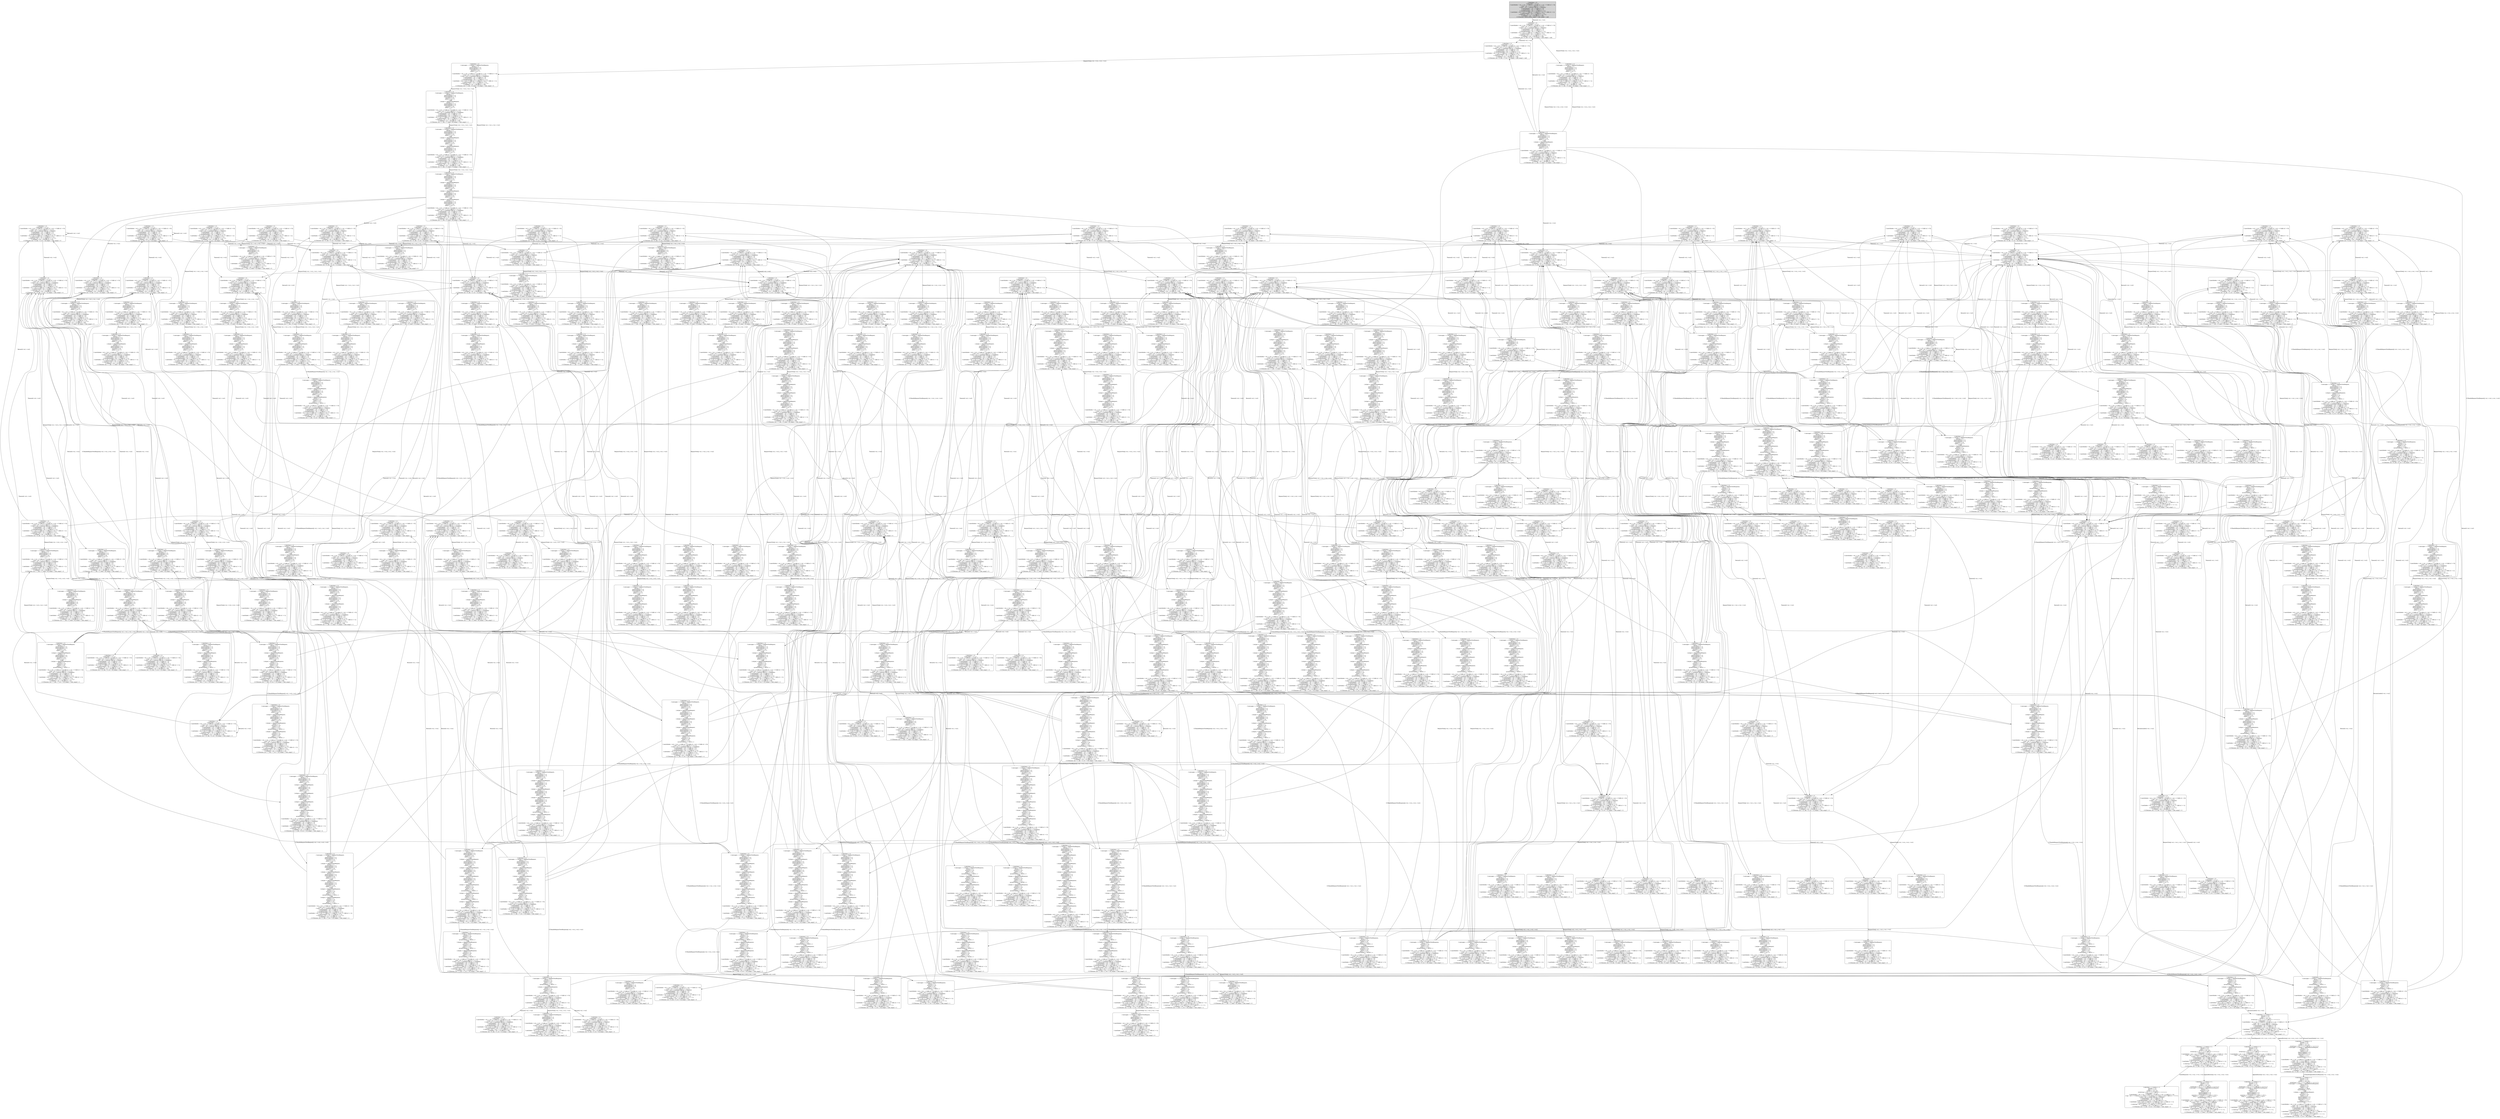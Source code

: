 strict digraph DiskGraph {
node [shape=box,style=rounded]
nodesep=0.35;
subgraph cluster_graph {
color="white";
-4205577381646011570 [label="/\\ elections = {}\n/\\ messages = << >>\n/\\ matchIndex = (n1 :> (n1 :> 0 @@ n2 :> 0) @@ n2 :> (n1 :> 0 @@ n2 :> 0))\n/\\ log = (n1 :> <<>> @@ n2 :> <<>>)\n/\\ state = (n1 :> Follower @@ n2 :> Follower)\n/\\ commitIndex = (n1 :> 0 @@ n2 :> 0)\n/\\ currentTerm = (n1 :> 1 @@ n2 :> 1)\n/\\ votesResponded = (n1 :> {} @@ n2 :> {})\n/\\ nextIndex = (n1 :> (n1 :> 1 @@ n2 :> 1) @@ n2 :> (n1 :> 1 @@ n2 :> 1))\n/\\ votesGranted = (n1 :> {} @@ n2 :> {})\n/\\ voterLog = (n1 :> << >> @@ n2 :> << >>)\n/\\ votedFor = (n1 :> Nil @@ n2 :> Nil)\n/\\ CCIterator: Initial Action, msgs1 = null, msgs2 = null",style = filled]
-4205577381646011570 -> 5370692197757447181 [label="Timeout[i->n1, i->n1]",color="black",fontcolor="black"];
5370692197757447181 [label="/\\ elections = {}\n/\\ messages = << >>\n/\\ matchIndex = (n1 :> (n1 :> 0 @@ n2 :> 0) @@ n2 :> (n1 :> 0 @@ n2 :> 0))\n/\\ log = (n1 :> <<>> @@ n2 :> <<>>)\n/\\ state = (n1 :> Candidate @@ n2 :> Follower)\n/\\ commitIndex = (n1 :> 0 @@ n2 :> 0)\n/\\ currentTerm = (n1 :> 2 @@ n2 :> 1)\n/\\ votesResponded = (n1 :> {} @@ n2 :> {})\n/\\ nextIndex = (n1 :> (n1 :> 1 @@ n2 :> 1) @@ n2 :> (n1 :> 1 @@ n2 :> 1))\n/\\ votesGranted = (n1 :> {} @@ n2 :> {})\n/\\ voterLog = (n1 :> << >> @@ n2 :> << >>)\n/\\ votedFor = (n1 :> Nil @@ n2 :> Nil)\n/\\ CCIterator: [rn = 0, idx = 0, rcv = 1], msgs1 = null, msgs2 = null"];
5370692197757447181 -> -5258650951631707065 [label="Timeout[i->n2, i->n2]",color="black",fontcolor="black"];
-5258650951631707065 [label="/\\ elections = {}\n/\\ messages = << >>\n/\\ matchIndex = (n1 :> (n1 :> 0 @@ n2 :> 0) @@ n2 :> (n1 :> 0 @@ n2 :> 0))\n/\\ log = (n1 :> <<>> @@ n2 :> <<>>)\n/\\ state = (n1 :> Candidate @@ n2 :> Candidate)\n/\\ commitIndex = (n1 :> 0 @@ n2 :> 0)\n/\\ currentTerm = (n1 :> 2 @@ n2 :> 2)\n/\\ votesResponded = (n1 :> {} @@ n2 :> {})\n/\\ nextIndex = (n1 :> (n1 :> 1 @@ n2 :> 1) @@ n2 :> (n1 :> 1 @@ n2 :> 1))\n/\\ votesGranted = (n1 :> {} @@ n2 :> {})\n/\\ voterLog = (n1 :> << >> @@ n2 :> << >>)\n/\\ votedFor = (n1 :> Nil @@ n2 :> Nil)\n/\\ CCIterator: [rn = 0, idx = 1, rcv = 2], msgs1 = null, msgs2 = null"];
5370692197757447181 -> 3356138551311590681 [label="RequestVote[j->n1, i->n1, j->n1, i->n1]",color="black",fontcolor="black"];
3356138551311590681 [label="/\\ elections = {}\n/\\ messages = ( [ mtype |-> RequestVoteRequest,\n    mterm |-> 2,\n    mlastLogTerm |-> 0,\n    mlastLogIndex |-> 0,\n    msource |-> n1,\n    mdest |-> n1 ] :>\n      1 )\n/\\ matchIndex = (n1 :> (n1 :> 0 @@ n2 :> 0) @@ n2 :> (n1 :> 0 @@ n2 :> 0))\n/\\ log = (n1 :> <<>> @@ n2 :> <<>>)\n/\\ state = (n1 :> Candidate @@ n2 :> Follower)\n/\\ commitIndex = (n1 :> 0 @@ n2 :> 0)\n/\\ currentTerm = (n1 :> 2 @@ n2 :> 1)\n/\\ votesResponded = (n1 :> {} @@ n2 :> {})\n/\\ nextIndex = (n1 :> (n1 :> 1 @@ n2 :> 1) @@ n2 :> (n1 :> 1 @@ n2 :> 1))\n/\\ votesGranted = (n1 :> {} @@ n2 :> {})\n/\\ voterLog = (n1 :> << >> @@ n2 :> << >>)\n/\\ votedFor = (n1 :> Nil @@ n2 :> Nil)\n/\\ CCIterator: [rn = 1, idx = 0, send = 5], msgs1 = null, msgs2 = 0"];
-5258650951631707065 -> -3234029901290377901 [label="RequestVote[j->n1, i->n1, j->n1, i->n1]",color="black",fontcolor="black"];
-3234029901290377901 [label="/\\ elections = {}\n/\\ messages = ( [ mtype |-> RequestVoteRequest,\n    mterm |-> 2,\n    mlastLogTerm |-> 0,\n    mlastLogIndex |-> 0,\n    msource |-> n1,\n    mdest |-> n1 ] :>\n      1 )\n/\\ matchIndex = (n1 :> (n1 :> 0 @@ n2 :> 0) @@ n2 :> (n1 :> 0 @@ n2 :> 0))\n/\\ log = (n1 :> <<>> @@ n2 :> <<>>)\n/\\ state = (n1 :> Candidate @@ n2 :> Candidate)\n/\\ commitIndex = (n1 :> 0 @@ n2 :> 0)\n/\\ currentTerm = (n1 :> 2 @@ n2 :> 2)\n/\\ votesResponded = (n1 :> {} @@ n2 :> {})\n/\\ nextIndex = (n1 :> (n1 :> 1 @@ n2 :> 1) @@ n2 :> (n1 :> 1 @@ n2 :> 1))\n/\\ votesGranted = (n1 :> {} @@ n2 :> {})\n/\\ voterLog = (n1 :> << >> @@ n2 :> << >>)\n/\\ votedFor = (n1 :> Nil @@ n2 :> Nil)\n/\\ CCIterator: [rn = 1, idx = 0, send = 5], msgs1 = null, msgs2 = 0"];
3356138551311590681 -> -4807635682214870323 [label="RequestVote[j->n2, i->n1, j->n2, i->n1]",color="black",fontcolor="black"];
-4807635682214870323 [label="/\\ elections = {}\n/\\ messages = ( [ mtype |-> RequestVoteRequest,\n    mterm |-> 2,\n    mlastLogTerm |-> 0,\n    mlastLogIndex |-> 0,\n    msource |-> n1,\n    mdest |-> n1 ] :>\n      1 @@\n  [ mtype |-> RequestVoteRequest,\n    mterm |-> 2,\n    mlastLogTerm |-> 0,\n    mlastLogIndex |-> 0,\n    msource |-> n1,\n    mdest |-> n2 ] :>\n      1 )\n/\\ matchIndex = (n1 :> (n1 :> 0 @@ n2 :> 0) @@ n2 :> (n1 :> 0 @@ n2 :> 0))\n/\\ log = (n1 :> <<>> @@ n2 :> <<>>)\n/\\ state = (n1 :> Candidate @@ n2 :> Follower)\n/\\ commitIndex = (n1 :> 0 @@ n2 :> 0)\n/\\ currentTerm = (n1 :> 2 @@ n2 :> 1)\n/\\ votesResponded = (n1 :> {} @@ n2 :> {})\n/\\ nextIndex = (n1 :> (n1 :> 1 @@ n2 :> 1) @@ n2 :> (n1 :> 1 @@ n2 :> 1))\n/\\ votesGranted = (n1 :> {} @@ n2 :> {})\n/\\ voterLog = (n1 :> << >> @@ n2 :> << >>)\n/\\ votedFor = (n1 :> Nil @@ n2 :> Nil)\n/\\ CCIterator: [rn = 1, idx = 2, send = 7], msgs1 = null, msgs2 = 1"];
-3234029901290377901 -> 983848351221528302 [label="RequestVote[j->n1, i->n2, j->n1, i->n2]",color="black",fontcolor="black"];
983848351221528302 [label="/\\ elections = {}\n/\\ messages = ( [ mtype |-> RequestVoteRequest,\n    mterm |-> 2,\n    mlastLogTerm |-> 0,\n    mlastLogIndex |-> 0,\n    msource |-> n1,\n    mdest |-> n1 ] :>\n      1 @@\n  [ mtype |-> RequestVoteRequest,\n    mterm |-> 2,\n    mlastLogTerm |-> 0,\n    mlastLogIndex |-> 0,\n    msource |-> n2,\n    mdest |-> n1 ] :>\n      1 )\n/\\ matchIndex = (n1 :> (n1 :> 0 @@ n2 :> 0) @@ n2 :> (n1 :> 0 @@ n2 :> 0))\n/\\ log = (n1 :> <<>> @@ n2 :> <<>>)\n/\\ state = (n1 :> Candidate @@ n2 :> Candidate)\n/\\ commitIndex = (n1 :> 0 @@ n2 :> 0)\n/\\ currentTerm = (n1 :> 2 @@ n2 :> 2)\n/\\ votesResponded = (n1 :> {} @@ n2 :> {})\n/\\ nextIndex = (n1 :> (n1 :> 1 @@ n2 :> 1) @@ n2 :> (n1 :> 1 @@ n2 :> 1))\n/\\ votesGranted = (n1 :> {} @@ n2 :> {})\n/\\ voterLog = (n1 :> << >> @@ n2 :> << >>)\n/\\ votedFor = (n1 :> Nil @@ n2 :> Nil)\n/\\ CCIterator: [rn = 1, idx = 1, send = 6], msgs1 = null, msgs2 = 1"];
-4807635682214870323 -> -6513801038568996535 [label="CCHandleRequestVoteRequest[j->n1, i->n1, j->n1, i->n1]",color="black",fontcolor="black"];
-6513801038568996535 [label="/\\ elections = {}\n/\\ messages = ( [ mtype |-> RequestVoteRequest,\n    mterm |-> 2,\n    mlastLogTerm |-> 0,\n    mlastLogIndex |-> 0,\n    msource |-> n1,\n    mdest |-> n1 ] :>\n      0 @@\n  [ mtype |-> RequestVoteRequest,\n    mterm |-> 2,\n    mlastLogTerm |-> 0,\n    mlastLogIndex |-> 0,\n    msource |-> n1,\n    mdest |-> n2 ] :>\n      1 @@\n  [ mtype |-> RequestVoteResponse,\n    mterm |-> 2,\n    msource |-> n1,\n    mdest |-> n1,\n    mlog |-> <<>>,\n    mvoteGranted |-> TRUE ] :>\n      1 )\n/\\ matchIndex = (n1 :> (n1 :> 0 @@ n2 :> 0) @@ n2 :> (n1 :> 0 @@ n2 :> 0))\n/\\ log = (n1 :> <<>> @@ n2 :> <<>>)\n/\\ state = (n1 :> Candidate @@ n2 :> Follower)\n/\\ commitIndex = (n1 :> 0 @@ n2 :> 0)\n/\\ currentTerm = (n1 :> 2 @@ n2 :> 1)\n/\\ votesResponded = (n1 :> {} @@ n2 :> {})\n/\\ nextIndex = (n1 :> (n1 :> 1 @@ n2 :> 1) @@ n2 :> (n1 :> 1 @@ n2 :> 1))\n/\\ votesGranted = (n1 :> {} @@ n2 :> {})\n/\\ voterLog = (n1 :> << >> @@ n2 :> << >>)\n/\\ votedFor = (n1 :> n1 @@ n2 :> Nil)\n/\\ CCIterator: [rn = 1, idx = 4, rcv = 9], msgs1 = null, msgs2 = 2"];
-4807635682214870323 -> 5059894240430845154 [label="CCHandleRequestVoteRequest[j->n1, i->n2, j->n1, i->n2]",color="black",fontcolor="black"];
5059894240430845154 [label="/\\ elections = {}\n/\\ messages = ( [ mtype |-> RequestVoteRequest,\n    mterm |-> 2,\n    mlastLogTerm |-> 0,\n    mlastLogIndex |-> 0,\n    msource |-> n1,\n    mdest |-> n1 ] :>\n      1 @@\n  [ mtype |-> RequestVoteRequest,\n    mterm |-> 2,\n    mlastLogTerm |-> 0,\n    mlastLogIndex |-> 0,\n    msource |-> n1,\n    mdest |-> n2 ] :>\n      0 @@\n  [ mtype |-> RequestVoteResponse,\n    mterm |-> 2,\n    msource |-> n2,\n    mdest |-> n1,\n    mlog |-> <<>>,\n    mvoteGranted |-> TRUE ] :>\n      1 )\n/\\ matchIndex = (n1 :> (n1 :> 0 @@ n2 :> 0) @@ n2 :> (n1 :> 0 @@ n2 :> 0))\n/\\ log = (n1 :> <<>> @@ n2 :> <<>>)\n/\\ state = (n1 :> Candidate @@ n2 :> Follower)\n/\\ commitIndex = (n1 :> 0 @@ n2 :> 0)\n/\\ currentTerm = (n1 :> 2 @@ n2 :> 2)\n/\\ votesResponded = (n1 :> {} @@ n2 :> {})\n/\\ nextIndex = (n1 :> (n1 :> 1 @@ n2 :> 1) @@ n2 :> (n1 :> 1 @@ n2 :> 1))\n/\\ votesGranted = (n1 :> {} @@ n2 :> {})\n/\\ voterLog = (n1 :> << >> @@ n2 :> << >>)\n/\\ votedFor = (n1 :> Nil @@ n2 :> n1)\n/\\ CCIterator: [rn = 1, idx = 5, rcv = 10], msgs1 = null, msgs2 = 2"];
-4807635682214870323 -> 5351197081885924804 [label="Restart[i->n1, i->n1]",color="black",fontcolor="black"];
5351197081885924804 [label="/\\ elections = {}\n/\\ messages = << >>\n/\\ matchIndex = (n1 :> (n1 :> 0 @@ n2 :> 0) @@ n2 :> (n1 :> 0 @@ n2 :> 0))\n/\\ log = (n1 :> <<>> @@ n2 :> <<>>)\n/\\ state = (n1 :> Follower @@ n2 :> Follower)\n/\\ commitIndex = (n1 :> 0 @@ n2 :> 0)\n/\\ currentTerm = (n1 :> 2 @@ n2 :> 1)\n/\\ votesResponded = (n1 :> {} @@ n2 :> {})\n/\\ nextIndex = (n1 :> (n1 :> 1 @@ n2 :> 1) @@ n2 :> (n1 :> 1 @@ n2 :> 1))\n/\\ votesGranted = (n1 :> {} @@ n2 :> {})\n/\\ voterLog = (n1 :> << >> @@ n2 :> << >>)\n/\\ votedFor = (n1 :> Nil @@ n2 :> Nil)\n/\\ CCIterator: [rn = 6, idx = 2, rcv = 3], msgs1 = null, msgs2 = 0"];
-4807635682214870323 -> 5370692197757447181 [label="Restart[i->n2, i->n2]",color="black",fontcolor="black"];
-4807635682214870323 -> 3470037085528983947 [label="Timeout[i->n1, i->n1]",color="black",fontcolor="black"];
3470037085528983947 [label="/\\ elections = {}\n/\\ messages = << >>\n/\\ matchIndex = (n1 :> (n1 :> 0 @@ n2 :> 0) @@ n2 :> (n1 :> 0 @@ n2 :> 0))\n/\\ log = (n1 :> <<>> @@ n2 :> <<>>)\n/\\ state = (n1 :> Candidate @@ n2 :> Follower)\n/\\ commitIndex = (n1 :> 0 @@ n2 :> 0)\n/\\ currentTerm = (n1 :> 3 @@ n2 :> 1)\n/\\ votesResponded = (n1 :> {} @@ n2 :> {})\n/\\ nextIndex = (n1 :> (n1 :> 1 @@ n2 :> 1) @@ n2 :> (n1 :> 1 @@ n2 :> 1))\n/\\ votesGranted = (n1 :> {} @@ n2 :> {})\n/\\ voterLog = (n1 :> << >> @@ n2 :> << >>)\n/\\ votedFor = (n1 :> Nil @@ n2 :> Nil)\n/\\ CCIterator: [rn = 6, idx = 4, rcv = 1], msgs1 = null, msgs2 = 0"];
-4807635682214870323 -> -5258650951631707065 [label="Timeout[i->n2, i->n2]",color="black",fontcolor="black"];
-4807635682214870323 -> 3356138551311590681 [label="RequestVote[j->n1, i->n1, j->n1, i->n1]",color="black",fontcolor="black"];
983848351221528302 -> -1875650979302312108 [label="RequestVote[j->n2, i->n1, j->n2, i->n1]",color="black",fontcolor="black"];
-1875650979302312108 [label="/\\ elections = {}\n/\\ messages = ( [ mtype |-> RequestVoteRequest,\n    mterm |-> 2,\n    mlastLogTerm |-> 0,\n    mlastLogIndex |-> 0,\n    msource |-> n1,\n    mdest |-> n1 ] :>\n      1 @@\n  [ mtype |-> RequestVoteRequest,\n    mterm |-> 2,\n    mlastLogTerm |-> 0,\n    mlastLogIndex |-> 0,\n    msource |-> n1,\n    mdest |-> n2 ] :>\n      1 @@\n  [ mtype |-> RequestVoteRequest,\n    mterm |-> 2,\n    mlastLogTerm |-> 0,\n    mlastLogIndex |-> 0,\n    msource |-> n2,\n    mdest |-> n1 ] :>\n      1 )\n/\\ matchIndex = (n1 :> (n1 :> 0 @@ n2 :> 0) @@ n2 :> (n1 :> 0 @@ n2 :> 0))\n/\\ log = (n1 :> <<>> @@ n2 :> <<>>)\n/\\ state = (n1 :> Candidate @@ n2 :> Candidate)\n/\\ commitIndex = (n1 :> 0 @@ n2 :> 0)\n/\\ currentTerm = (n1 :> 2 @@ n2 :> 2)\n/\\ votesResponded = (n1 :> {} @@ n2 :> {})\n/\\ nextIndex = (n1 :> (n1 :> 1 @@ n2 :> 1) @@ n2 :> (n1 :> 1 @@ n2 :> 1))\n/\\ votesGranted = (n1 :> {} @@ n2 :> {})\n/\\ voterLog = (n1 :> << >> @@ n2 :> << >>)\n/\\ votedFor = (n1 :> Nil @@ n2 :> Nil)\n/\\ CCIterator: [rn = 1, idx = 2, send = 7], msgs1 = null, msgs2 = 2"];
-6513801038568996535 -> -8095576306185337872 [label="CCHandleRequestVoteRequest[j->n1, i->n2, j->n1, i->n2]",color="black",fontcolor="black"];
-8095576306185337872 [label="/\\ elections = {}\n/\\ messages = ( [ mtype |-> RequestVoteRequest,\n    mterm |-> 2,\n    mlastLogTerm |-> 0,\n    mlastLogIndex |-> 0,\n    msource |-> n1,\n    mdest |-> n1 ] :>\n      0 @@\n  [ mtype |-> RequestVoteRequest,\n    mterm |-> 2,\n    mlastLogTerm |-> 0,\n    mlastLogIndex |-> 0,\n    msource |-> n1,\n    mdest |-> n2 ] :>\n      0 @@\n  [ mtype |-> RequestVoteResponse,\n    mterm |-> 2,\n    msource |-> n1,\n    mdest |-> n1,\n    mlog |-> <<>>,\n    mvoteGranted |-> TRUE ] :>\n      1 @@\n  [ mtype |-> RequestVoteResponse,\n    mterm |-> 2,\n    msource |-> n2,\n    mdest |-> n1,\n    mlog |-> <<>>,\n    mvoteGranted |-> TRUE ] :>\n      1 )\n/\\ matchIndex = (n1 :> (n1 :> 0 @@ n2 :> 0) @@ n2 :> (n1 :> 0 @@ n2 :> 0))\n/\\ log = (n1 :> <<>> @@ n2 :> <<>>)\n/\\ state = (n1 :> Candidate @@ n2 :> Follower)\n/\\ commitIndex = (n1 :> 0 @@ n2 :> 0)\n/\\ currentTerm = (n1 :> 2 @@ n2 :> 2)\n/\\ votesResponded = (n1 :> {} @@ n2 :> {})\n/\\ nextIndex = (n1 :> (n1 :> 1 @@ n2 :> 1) @@ n2 :> (n1 :> 1 @@ n2 :> 1))\n/\\ votesGranted = (n1 :> {} @@ n2 :> {})\n/\\ voterLog = (n1 :> << >> @@ n2 :> << >>)\n/\\ votedFor = (n1 :> n1 @@ n2 :> n1)\n/\\ CCIterator: [rn = 1, idx = 5, rcv = 10], msgs1 = null, msgs2 = 2"];
-6513801038568996535 -> -7902219838207515231 [label="CCHandleRequestVoteResponse[j->n1, i->n1, j->n1, i->n1]",color="black",fontcolor="black"];
-7902219838207515231 [label="/\\ elections = {}\n/\\ messages = ( [ mtype |-> RequestVoteResponse,\n    mterm |-> 2,\n    msource |-> n1,\n    mdest |-> n1,\n    mlog |-> <<>>,\n    mvoteGranted |-> TRUE ] :>\n      0 )\n/\\ matchIndex = (n1 :> (n1 :> 0 @@ n2 :> 0) @@ n2 :> (n1 :> 0 @@ n2 :> 0))\n/\\ log = (n1 :> <<>> @@ n2 :> <<>>)\n/\\ state = (n1 :> Candidate @@ n2 :> Follower)\n/\\ commitIndex = (n1 :> 0 @@ n2 :> 0)\n/\\ currentTerm = (n1 :> 2 @@ n2 :> 1)\n/\\ votesResponded = (n1 :> {n1} @@ n2 :> {})\n/\\ nextIndex = (n1 :> (n1 :> 1 @@ n2 :> 1) @@ n2 :> (n1 :> 1 @@ n2 :> 1))\n/\\ votesGranted = (n1 :> {n1} @@ n2 :> {})\n/\\ voterLog = (n1 :> (n1 :> <<>>) @@ n2 :> << >>)\n/\\ votedFor = (n1 :> n1 @@ n2 :> Nil)\n/\\ CCIterator: [rn = 2, idx = 0, rcv = 13], msgs1 = null, msgs2 = 1"];
-6513801038568996535 -> -3560624896199851092 [label="Restart[i->n1, i->n1]",color="black",fontcolor="black"];
-3560624896199851092 [label="/\\ elections = {}\n/\\ messages = << >>\n/\\ matchIndex = (n1 :> (n1 :> 0 @@ n2 :> 0) @@ n2 :> (n1 :> 0 @@ n2 :> 0))\n/\\ log = (n1 :> <<>> @@ n2 :> <<>>)\n/\\ state = (n1 :> Follower @@ n2 :> Follower)\n/\\ commitIndex = (n1 :> 0 @@ n2 :> 0)\n/\\ currentTerm = (n1 :> 2 @@ n2 :> 1)\n/\\ votesResponded = (n1 :> {} @@ n2 :> {})\n/\\ nextIndex = (n1 :> (n1 :> 1 @@ n2 :> 1) @@ n2 :> (n1 :> 1 @@ n2 :> 1))\n/\\ votesGranted = (n1 :> {} @@ n2 :> {})\n/\\ voterLog = (n1 :> << >> @@ n2 :> << >>)\n/\\ votedFor = (n1 :> n1 @@ n2 :> Nil)\n/\\ CCIterator: [rn = 6, idx = 2, rcv = 3], msgs1 = null, msgs2 = 0"];
-6513801038568996535 -> -3576469465980128667 [label="Restart[i->n2, i->n2]",color="black",fontcolor="black"];
-3576469465980128667 [label="/\\ elections = {}\n/\\ messages = << >>\n/\\ matchIndex = (n1 :> (n1 :> 0 @@ n2 :> 0) @@ n2 :> (n1 :> 0 @@ n2 :> 0))\n/\\ log = (n1 :> <<>> @@ n2 :> <<>>)\n/\\ state = (n1 :> Candidate @@ n2 :> Follower)\n/\\ commitIndex = (n1 :> 0 @@ n2 :> 0)\n/\\ currentTerm = (n1 :> 2 @@ n2 :> 1)\n/\\ votesResponded = (n1 :> {} @@ n2 :> {})\n/\\ nextIndex = (n1 :> (n1 :> 1 @@ n2 :> 1) @@ n2 :> (n1 :> 1 @@ n2 :> 1))\n/\\ votesGranted = (n1 :> {} @@ n2 :> {})\n/\\ voterLog = (n1 :> << >> @@ n2 :> << >>)\n/\\ votedFor = (n1 :> n1 @@ n2 :> Nil)\n/\\ CCIterator: [rn = 6, idx = 3, rcv = 4], msgs1 = null, msgs2 = 0"];
-6513801038568996535 -> 3470037085528983947 [label="Timeout[i->n1, i->n1]",color="black",fontcolor="black"];
-6513801038568996535 -> 3733729502590319151 [label="Timeout[i->n2, i->n2]",color="black",fontcolor="black"];
3733729502590319151 [label="/\\ elections = {}\n/\\ messages = << >>\n/\\ matchIndex = (n1 :> (n1 :> 0 @@ n2 :> 0) @@ n2 :> (n1 :> 0 @@ n2 :> 0))\n/\\ log = (n1 :> <<>> @@ n2 :> <<>>)\n/\\ state = (n1 :> Candidate @@ n2 :> Candidate)\n/\\ commitIndex = (n1 :> 0 @@ n2 :> 0)\n/\\ currentTerm = (n1 :> 2 @@ n2 :> 2)\n/\\ votesResponded = (n1 :> {} @@ n2 :> {})\n/\\ nextIndex = (n1 :> (n1 :> 1 @@ n2 :> 1) @@ n2 :> (n1 :> 1 @@ n2 :> 1))\n/\\ votesGranted = (n1 :> {} @@ n2 :> {})\n/\\ voterLog = (n1 :> << >> @@ n2 :> << >>)\n/\\ votedFor = (n1 :> n1 @@ n2 :> Nil)\n/\\ CCIterator: [rn = 6, idx = 5, rcv = 2], msgs1 = null, msgs2 = 0"];
-6513801038568996535 -> -6177181830624986255 [label="RequestVote[j->n1, i->n1, j->n1, i->n1]",color="black",fontcolor="black"];
-6177181830624986255 [label="/\\ elections = {}\n/\\ messages = ( [ mtype |-> RequestVoteRequest,\n    mterm |-> 2,\n    mlastLogTerm |-> 0,\n    mlastLogIndex |-> 0,\n    msource |-> n1,\n    mdest |-> n1 ] :>\n      1 )\n/\\ matchIndex = (n1 :> (n1 :> 0 @@ n2 :> 0) @@ n2 :> (n1 :> 0 @@ n2 :> 0))\n/\\ log = (n1 :> <<>> @@ n2 :> <<>>)\n/\\ state = (n1 :> Candidate @@ n2 :> Follower)\n/\\ commitIndex = (n1 :> 0 @@ n2 :> 0)\n/\\ currentTerm = (n1 :> 2 @@ n2 :> 1)\n/\\ votesResponded = (n1 :> {} @@ n2 :> {})\n/\\ nextIndex = (n1 :> (n1 :> 1 @@ n2 :> 1) @@ n2 :> (n1 :> 1 @@ n2 :> 1))\n/\\ votesGranted = (n1 :> {} @@ n2 :> {})\n/\\ voterLog = (n1 :> << >> @@ n2 :> << >>)\n/\\ votedFor = (n1 :> n1 @@ n2 :> Nil)\n/\\ CCIterator: [rn = 7, idx = 0, send = 5], msgs1 = null, msgs2 = 0"];
5059894240430845154 -> -6017476006000028602 [label="CCHandleRequestVoteResponse[j->n2, i->n1, j->n2, i->n1]",color="black",fontcolor="black"];
-6017476006000028602 [label="/\\ elections = {}\n/\\ messages = ( [ mtype |-> RequestVoteResponse,\n    mterm |-> 2,\n    msource |-> n2,\n    mdest |-> n1,\n    mlog |-> <<>>,\n    mvoteGranted |-> TRUE ] :>\n      0 )\n/\\ matchIndex = (n1 :> (n1 :> 0 @@ n2 :> 0) @@ n2 :> (n1 :> 0 @@ n2 :> 0))\n/\\ log = (n1 :> <<>> @@ n2 :> <<>>)\n/\\ state = (n1 :> Candidate @@ n2 :> Follower)\n/\\ commitIndex = (n1 :> 0 @@ n2 :> 0)\n/\\ currentTerm = (n1 :> 2 @@ n2 :> 2)\n/\\ votesResponded = (n1 :> {n2} @@ n2 :> {})\n/\\ nextIndex = (n1 :> (n1 :> 1 @@ n2 :> 1) @@ n2 :> (n1 :> 1 @@ n2 :> 1))\n/\\ votesGranted = (n1 :> {n2} @@ n2 :> {})\n/\\ voterLog = (n1 :> (n2 :> <<>>) @@ n2 :> << >>)\n/\\ votedFor = (n1 :> Nil @@ n2 :> n1)\n/\\ CCIterator: [rn = 2, idx = 1, rcv = 15], msgs1 = null, msgs2 = 1"];
5059894240430845154 -> -6641860172016513722 [label="Restart[i->n1, i->n1]",color="black",fontcolor="black"];
-6641860172016513722 [label="/\\ elections = {}\n/\\ messages = << >>\n/\\ matchIndex = (n1 :> (n1 :> 0 @@ n2 :> 0) @@ n2 :> (n1 :> 0 @@ n2 :> 0))\n/\\ log = (n1 :> <<>> @@ n2 :> <<>>)\n/\\ state = (n1 :> Follower @@ n2 :> Follower)\n/\\ commitIndex = (n1 :> 0 @@ n2 :> 0)\n/\\ currentTerm = (n1 :> 2 @@ n2 :> 2)\n/\\ votesResponded = (n1 :> {} @@ n2 :> {})\n/\\ nextIndex = (n1 :> (n1 :> 1 @@ n2 :> 1) @@ n2 :> (n1 :> 1 @@ n2 :> 1))\n/\\ votesGranted = (n1 :> {} @@ n2 :> {})\n/\\ voterLog = (n1 :> << >> @@ n2 :> << >>)\n/\\ votedFor = (n1 :> Nil @@ n2 :> n1)\n/\\ CCIterator: [rn = 6, idx = 2, rcv = 3], msgs1 = null, msgs2 = 0"];
5059894240430845154 -> -6694440176887415665 [label="Restart[i->n2, i->n2]",color="black",fontcolor="black"];
-6694440176887415665 [label="/\\ elections = {}\n/\\ messages = << >>\n/\\ matchIndex = (n1 :> (n1 :> 0 @@ n2 :> 0) @@ n2 :> (n1 :> 0 @@ n2 :> 0))\n/\\ log = (n1 :> <<>> @@ n2 :> <<>>)\n/\\ state = (n1 :> Candidate @@ n2 :> Follower)\n/\\ commitIndex = (n1 :> 0 @@ n2 :> 0)\n/\\ currentTerm = (n1 :> 2 @@ n2 :> 2)\n/\\ votesResponded = (n1 :> {} @@ n2 :> {})\n/\\ nextIndex = (n1 :> (n1 :> 1 @@ n2 :> 1) @@ n2 :> (n1 :> 1 @@ n2 :> 1))\n/\\ votesGranted = (n1 :> {} @@ n2 :> {})\n/\\ voterLog = (n1 :> << >> @@ n2 :> << >>)\n/\\ votedFor = (n1 :> Nil @@ n2 :> n1)\n/\\ CCIterator: [rn = 6, idx = 3, rcv = 4], msgs1 = null, msgs2 = 0"];
5059894240430845154 -> -2758430162345404151 [label="Timeout[i->n1, i->n1]",color="black",fontcolor="black"];
-2758430162345404151 [label="/\\ elections = {}\n/\\ messages = << >>\n/\\ matchIndex = (n1 :> (n1 :> 0 @@ n2 :> 0) @@ n2 :> (n1 :> 0 @@ n2 :> 0))\n/\\ log = (n1 :> <<>> @@ n2 :> <<>>)\n/\\ state = (n1 :> Candidate @@ n2 :> Follower)\n/\\ commitIndex = (n1 :> 0 @@ n2 :> 0)\n/\\ currentTerm = (n1 :> 3 @@ n2 :> 2)\n/\\ votesResponded = (n1 :> {} @@ n2 :> {})\n/\\ nextIndex = (n1 :> (n1 :> 1 @@ n2 :> 1) @@ n2 :> (n1 :> 1 @@ n2 :> 1))\n/\\ votesGranted = (n1 :> {} @@ n2 :> {})\n/\\ voterLog = (n1 :> << >> @@ n2 :> << >>)\n/\\ votedFor = (n1 :> Nil @@ n2 :> n1)\n/\\ CCIterator: [rn = 6, idx = 4, rcv = 1], msgs1 = null, msgs2 = 0"];
5059894240430845154 -> -2000861694438105421 [label="Timeout[i->n2, i->n2]",color="black",fontcolor="black"];
-2000861694438105421 [label="/\\ elections = {}\n/\\ messages = << >>\n/\\ matchIndex = (n1 :> (n1 :> 0 @@ n2 :> 0) @@ n2 :> (n1 :> 0 @@ n2 :> 0))\n/\\ log = (n1 :> <<>> @@ n2 :> <<>>)\n/\\ state = (n1 :> Candidate @@ n2 :> Candidate)\n/\\ commitIndex = (n1 :> 0 @@ n2 :> 0)\n/\\ currentTerm = (n1 :> 2 @@ n2 :> 3)\n/\\ votesResponded = (n1 :> {} @@ n2 :> {})\n/\\ nextIndex = (n1 :> (n1 :> 1 @@ n2 :> 1) @@ n2 :> (n1 :> 1 @@ n2 :> 1))\n/\\ votesGranted = (n1 :> {} @@ n2 :> {})\n/\\ voterLog = (n1 :> << >> @@ n2 :> << >>)\n/\\ votedFor = (n1 :> Nil @@ n2 :> Nil)\n/\\ CCIterator: [rn = 6, idx = 5, rcv = 2], msgs1 = null, msgs2 = 0"];
5059894240430845154 -> -4106302083372337765 [label="RequestVote[j->n1, i->n1, j->n1, i->n1]",color="black",fontcolor="black"];
-4106302083372337765 [label="/\\ elections = {}\n/\\ messages = ( [ mtype |-> RequestVoteRequest,\n    mterm |-> 2,\n    mlastLogTerm |-> 0,\n    mlastLogIndex |-> 0,\n    msource |-> n1,\n    mdest |-> n1 ] :>\n      1 )\n/\\ matchIndex = (n1 :> (n1 :> 0 @@ n2 :> 0) @@ n2 :> (n1 :> 0 @@ n2 :> 0))\n/\\ log = (n1 :> <<>> @@ n2 :> <<>>)\n/\\ state = (n1 :> Candidate @@ n2 :> Follower)\n/\\ commitIndex = (n1 :> 0 @@ n2 :> 0)\n/\\ currentTerm = (n1 :> 2 @@ n2 :> 2)\n/\\ votesResponded = (n1 :> {} @@ n2 :> {})\n/\\ nextIndex = (n1 :> (n1 :> 1 @@ n2 :> 1) @@ n2 :> (n1 :> 1 @@ n2 :> 1))\n/\\ votesGranted = (n1 :> {} @@ n2 :> {})\n/\\ voterLog = (n1 :> << >> @@ n2 :> << >>)\n/\\ votedFor = (n1 :> Nil @@ n2 :> n1)\n/\\ CCIterator: [rn = 7, idx = 0, send = 5], msgs1 = null, msgs2 = 0"];
5351197081885924804 -> 5351197081885924804 [label="Restart[i->n2, i->n2]",color="black",fontcolor="black"];
5351197081885924804 -> 3470037085528983947 [label="Timeout[i->n1, i->n1]",color="black",fontcolor="black"];
5351197081885924804 -> -5202139501189048946 [label="Timeout[i->n2, i->n2]",color="black",fontcolor="black"];
-5202139501189048946 [label="/\\ elections = {}\n/\\ messages = << >>\n/\\ matchIndex = (n1 :> (n1 :> 0 @@ n2 :> 0) @@ n2 :> (n1 :> 0 @@ n2 :> 0))\n/\\ log = (n1 :> <<>> @@ n2 :> <<>>)\n/\\ state = (n1 :> Follower @@ n2 :> Candidate)\n/\\ commitIndex = (n1 :> 0 @@ n2 :> 0)\n/\\ currentTerm = (n1 :> 2 @@ n2 :> 2)\n/\\ votesResponded = (n1 :> {} @@ n2 :> {})\n/\\ nextIndex = (n1 :> (n1 :> 1 @@ n2 :> 1) @@ n2 :> (n1 :> 1 @@ n2 :> 1))\n/\\ votesGranted = (n1 :> {} @@ n2 :> {})\n/\\ voterLog = (n1 :> << >> @@ n2 :> << >>)\n/\\ votedFor = (n1 :> Nil @@ n2 :> Nil)\n/\\ CCIterator: [rn = 6, idx = 5, rcv = 2], msgs1 = null, msgs2 = 0"];
5351197081885924804 -> 5351197081885924804 [label="Restart[i->n1, i->n1]",color="black",fontcolor="black"];
5351197081885924804 -> 5351197081885924804 [label="Restart[i->n2, i->n2]",color="black",fontcolor="black"];
5351197081885924804 -> 3470037085528983947 [label="Timeout[i->n1, i->n1]",color="black",fontcolor="black"];
5351197081885924804 -> -5202139501189048946 [label="Timeout[i->n2, i->n2]",color="black",fontcolor="black"];
5351197081885924804 -> 5351197081885924804 [label="Restart[i->n1, i->n1]",color="black",fontcolor="black"];
5351197081885924804 -> 5351197081885924804 [label="Restart[i->n2, i->n2]",color="black",fontcolor="black"];
5351197081885924804 -> 3470037085528983947 [label="Timeout[i->n1, i->n1]",color="black",fontcolor="black"];
5351197081885924804 -> -5202139501189048946 [label="Timeout[i->n2, i->n2]",color="black",fontcolor="black"];
3470037085528983947 -> -3628493292157500991 [label="Timeout[i->n2, i->n2]",color="black",fontcolor="black"];
-3628493292157500991 [label="/\\ elections = {}\n/\\ messages = << >>\n/\\ matchIndex = (n1 :> (n1 :> 0 @@ n2 :> 0) @@ n2 :> (n1 :> 0 @@ n2 :> 0))\n/\\ log = (n1 :> <<>> @@ n2 :> <<>>)\n/\\ state = (n1 :> Candidate @@ n2 :> Candidate)\n/\\ commitIndex = (n1 :> 0 @@ n2 :> 0)\n/\\ currentTerm = (n1 :> 3 @@ n2 :> 2)\n/\\ votesResponded = (n1 :> {} @@ n2 :> {})\n/\\ nextIndex = (n1 :> (n1 :> 1 @@ n2 :> 1) @@ n2 :> (n1 :> 1 @@ n2 :> 1))\n/\\ votesGranted = (n1 :> {} @@ n2 :> {})\n/\\ voterLog = (n1 :> << >> @@ n2 :> << >>)\n/\\ votedFor = (n1 :> Nil @@ n2 :> Nil)\n/\\ CCIterator: [rn = 6, idx = 5, rcv = 2], msgs1 = null, msgs2 = 0"];
3470037085528983947 -> -5391974015809238253 [label="RequestVote[j->n1, i->n1, j->n1, i->n1]",color="black",fontcolor="black"];
-5391974015809238253 [label="/\\ elections = {}\n/\\ messages = ( [ mtype |-> RequestVoteRequest,\n    mterm |-> 3,\n    mlastLogTerm |-> 0,\n    mlastLogIndex |-> 0,\n    msource |-> n1,\n    mdest |-> n1 ] :>\n      1 )\n/\\ matchIndex = (n1 :> (n1 :> 0 @@ n2 :> 0) @@ n2 :> (n1 :> 0 @@ n2 :> 0))\n/\\ log = (n1 :> <<>> @@ n2 :> <<>>)\n/\\ state = (n1 :> Candidate @@ n2 :> Follower)\n/\\ commitIndex = (n1 :> 0 @@ n2 :> 0)\n/\\ currentTerm = (n1 :> 3 @@ n2 :> 1)\n/\\ votesResponded = (n1 :> {} @@ n2 :> {})\n/\\ nextIndex = (n1 :> (n1 :> 1 @@ n2 :> 1) @@ n2 :> (n1 :> 1 @@ n2 :> 1))\n/\\ votesGranted = (n1 :> {} @@ n2 :> {})\n/\\ voterLog = (n1 :> << >> @@ n2 :> << >>)\n/\\ votedFor = (n1 :> Nil @@ n2 :> Nil)\n/\\ CCIterator: [rn = 7, idx = 0, send = 5], msgs1 = null, msgs2 = 0"];
-1875650979302312108 -> -3269089413334592734 [label="RequestVote[j->n2, i->n2, j->n2, i->n2]",color="black",fontcolor="black"];
-3269089413334592734 [label="/\\ elections = {}\n/\\ messages = ( [ mtype |-> RequestVoteRequest,\n    mterm |-> 2,\n    mlastLogTerm |-> 0,\n    mlastLogIndex |-> 0,\n    msource |-> n1,\n    mdest |-> n1 ] :>\n      1 @@\n  [ mtype |-> RequestVoteRequest,\n    mterm |-> 2,\n    mlastLogTerm |-> 0,\n    mlastLogIndex |-> 0,\n    msource |-> n1,\n    mdest |-> n2 ] :>\n      1 @@\n  [ mtype |-> RequestVoteRequest,\n    mterm |-> 2,\n    mlastLogTerm |-> 0,\n    mlastLogIndex |-> 0,\n    msource |-> n2,\n    mdest |-> n1 ] :>\n      1 @@\n  [ mtype |-> RequestVoteRequest,\n    mterm |-> 2,\n    mlastLogTerm |-> 0,\n    mlastLogIndex |-> 0,\n    msource |-> n2,\n    mdest |-> n2 ] :>\n      1 )\n/\\ matchIndex = (n1 :> (n1 :> 0 @@ n2 :> 0) @@ n2 :> (n1 :> 0 @@ n2 :> 0))\n/\\ log = (n1 :> <<>> @@ n2 :> <<>>)\n/\\ state = (n1 :> Candidate @@ n2 :> Candidate)\n/\\ commitIndex = (n1 :> 0 @@ n2 :> 0)\n/\\ currentTerm = (n1 :> 2 @@ n2 :> 2)\n/\\ votesResponded = (n1 :> {} @@ n2 :> {})\n/\\ nextIndex = (n1 :> (n1 :> 1 @@ n2 :> 1) @@ n2 :> (n1 :> 1 @@ n2 :> 1))\n/\\ votesGranted = (n1 :> {} @@ n2 :> {})\n/\\ voterLog = (n1 :> << >> @@ n2 :> << >>)\n/\\ votedFor = (n1 :> Nil @@ n2 :> Nil)\n/\\ CCIterator: [rn = 1, idx = 3, send = 8], msgs1 = null, msgs2 = 3"];
-8095576306185337872 -> -7014968695075801015 [label="CCHandleRequestVoteResponse[j->n1, i->n1, j->n1, i->n1]",color="black",fontcolor="black"];
-7014968695075801015 [label="/\\ elections = {}\n/\\ messages = ( [ mtype |-> RequestVoteResponse,\n    mterm |-> 2,\n    msource |-> n1,\n    mdest |-> n1,\n    mlog |-> <<>>,\n    mvoteGranted |-> TRUE ] :>\n      0 @@\n  [ mtype |-> RequestVoteResponse,\n    mterm |-> 2,\n    msource |-> n2,\n    mdest |-> n1,\n    mlog |-> <<>>,\n    mvoteGranted |-> TRUE ] :>\n      1 )\n/\\ matchIndex = (n1 :> (n1 :> 0 @@ n2 :> 0) @@ n2 :> (n1 :> 0 @@ n2 :> 0))\n/\\ log = (n1 :> <<>> @@ n2 :> <<>>)\n/\\ state = (n1 :> Candidate @@ n2 :> Follower)\n/\\ commitIndex = (n1 :> 0 @@ n2 :> 0)\n/\\ currentTerm = (n1 :> 2 @@ n2 :> 2)\n/\\ votesResponded = (n1 :> {n1} @@ n2 :> {})\n/\\ nextIndex = (n1 :> (n1 :> 1 @@ n2 :> 1) @@ n2 :> (n1 :> 1 @@ n2 :> 1))\n/\\ votesGranted = (n1 :> {n1} @@ n2 :> {})\n/\\ voterLog = (n1 :> (n1 :> <<>>) @@ n2 :> << >>)\n/\\ votedFor = (n1 :> n1 @@ n2 :> n1)\n/\\ CCIterator: [rn = 2, idx = 0, rcv = 13], msgs1 = null, msgs2 = 2"];
-8095576306185337872 -> 8329328224120582830 [label="CCHandleRequestVoteResponse[j->n2, i->n1, j->n2, i->n1]",color="black",fontcolor="black"];
8329328224120582830 [label="/\\ elections = {}\n/\\ messages = ( [ mtype |-> RequestVoteResponse,\n    mterm |-> 2,\n    msource |-> n1,\n    mdest |-> n1,\n    mlog |-> <<>>,\n    mvoteGranted |-> TRUE ] :>\n      1 @@\n  [ mtype |-> RequestVoteResponse,\n    mterm |-> 2,\n    msource |-> n2,\n    mdest |-> n1,\n    mlog |-> <<>>,\n    mvoteGranted |-> TRUE ] :>\n      0 )\n/\\ matchIndex = (n1 :> (n1 :> 0 @@ n2 :> 0) @@ n2 :> (n1 :> 0 @@ n2 :> 0))\n/\\ log = (n1 :> <<>> @@ n2 :> <<>>)\n/\\ state = (n1 :> Candidate @@ n2 :> Follower)\n/\\ commitIndex = (n1 :> 0 @@ n2 :> 0)\n/\\ currentTerm = (n1 :> 2 @@ n2 :> 2)\n/\\ votesResponded = (n1 :> {n2} @@ n2 :> {})\n/\\ nextIndex = (n1 :> (n1 :> 1 @@ n2 :> 1) @@ n2 :> (n1 :> 1 @@ n2 :> 1))\n/\\ votesGranted = (n1 :> {n2} @@ n2 :> {})\n/\\ voterLog = (n1 :> (n2 :> <<>>) @@ n2 :> << >>)\n/\\ votedFor = (n1 :> n1 @@ n2 :> n1)\n/\\ CCIterator: [rn = 2, idx = 1, rcv = 15], msgs1 = null, msgs2 = 2"];
-8095576306185337872 -> 2811940224590304046 [label="Restart[i->n1, i->n1]",color="black",fontcolor="black"];
2811940224590304046 [label="/\\ elections = {}\n/\\ messages = << >>\n/\\ matchIndex = (n1 :> (n1 :> 0 @@ n2 :> 0) @@ n2 :> (n1 :> 0 @@ n2 :> 0))\n/\\ log = (n1 :> <<>> @@ n2 :> <<>>)\n/\\ state = (n1 :> Follower @@ n2 :> Follower)\n/\\ commitIndex = (n1 :> 0 @@ n2 :> 0)\n/\\ currentTerm = (n1 :> 2 @@ n2 :> 2)\n/\\ votesResponded = (n1 :> {} @@ n2 :> {})\n/\\ nextIndex = (n1 :> (n1 :> 1 @@ n2 :> 1) @@ n2 :> (n1 :> 1 @@ n2 :> 1))\n/\\ votesGranted = (n1 :> {} @@ n2 :> {})\n/\\ voterLog = (n1 :> << >> @@ n2 :> << >>)\n/\\ votedFor = (n1 :> n1 @@ n2 :> n1)\n/\\ CCIterator: [rn = 6, idx = 2, rcv = 3], msgs1 = null, msgs2 = 0"];
-8095576306185337872 -> 2868170371859210983 [label="Restart[i->n2, i->n2]",color="black",fontcolor="black"];
2868170371859210983 [label="/\\ elections = {}\n/\\ messages = << >>\n/\\ matchIndex = (n1 :> (n1 :> 0 @@ n2 :> 0) @@ n2 :> (n1 :> 0 @@ n2 :> 0))\n/\\ log = (n1 :> <<>> @@ n2 :> <<>>)\n/\\ state = (n1 :> Candidate @@ n2 :> Follower)\n/\\ commitIndex = (n1 :> 0 @@ n2 :> 0)\n/\\ currentTerm = (n1 :> 2 @@ n2 :> 2)\n/\\ votesResponded = (n1 :> {} @@ n2 :> {})\n/\\ nextIndex = (n1 :> (n1 :> 1 @@ n2 :> 1) @@ n2 :> (n1 :> 1 @@ n2 :> 1))\n/\\ votesGranted = (n1 :> {} @@ n2 :> {})\n/\\ voterLog = (n1 :> << >> @@ n2 :> << >>)\n/\\ votedFor = (n1 :> n1 @@ n2 :> n1)\n/\\ CCIterator: [rn = 6, idx = 3, rcv = 4], msgs1 = null, msgs2 = 0"];
-8095576306185337872 -> -2758430162345404151 [label="Timeout[i->n1, i->n1]",color="black",fontcolor="black"];
-8095576306185337872 -> 6984758677616378075 [label="Timeout[i->n2, i->n2]",color="black",fontcolor="black"];
6984758677616378075 [label="/\\ elections = {}\n/\\ messages = << >>\n/\\ matchIndex = (n1 :> (n1 :> 0 @@ n2 :> 0) @@ n2 :> (n1 :> 0 @@ n2 :> 0))\n/\\ log = (n1 :> <<>> @@ n2 :> <<>>)\n/\\ state = (n1 :> Candidate @@ n2 :> Candidate)\n/\\ commitIndex = (n1 :> 0 @@ n2 :> 0)\n/\\ currentTerm = (n1 :> 2 @@ n2 :> 3)\n/\\ votesResponded = (n1 :> {} @@ n2 :> {})\n/\\ nextIndex = (n1 :> (n1 :> 1 @@ n2 :> 1) @@ n2 :> (n1 :> 1 @@ n2 :> 1))\n/\\ votesGranted = (n1 :> {} @@ n2 :> {})\n/\\ voterLog = (n1 :> << >> @@ n2 :> << >>)\n/\\ votedFor = (n1 :> n1 @@ n2 :> Nil)\n/\\ CCIterator: [rn = 6, idx = 5, rcv = 2], msgs1 = null, msgs2 = 0"];
-8095576306185337872 -> 4888138304074509299 [label="RequestVote[j->n1, i->n1, j->n1, i->n1]",color="black",fontcolor="black"];
4888138304074509299 [label="/\\ elections = {}\n/\\ messages = ( [ mtype |-> RequestVoteRequest,\n    mterm |-> 2,\n    mlastLogTerm |-> 0,\n    mlastLogIndex |-> 0,\n    msource |-> n1,\n    mdest |-> n1 ] :>\n      1 )\n/\\ matchIndex = (n1 :> (n1 :> 0 @@ n2 :> 0) @@ n2 :> (n1 :> 0 @@ n2 :> 0))\n/\\ log = (n1 :> <<>> @@ n2 :> <<>>)\n/\\ state = (n1 :> Candidate @@ n2 :> Follower)\n/\\ commitIndex = (n1 :> 0 @@ n2 :> 0)\n/\\ currentTerm = (n1 :> 2 @@ n2 :> 2)\n/\\ votesResponded = (n1 :> {} @@ n2 :> {})\n/\\ nextIndex = (n1 :> (n1 :> 1 @@ n2 :> 1) @@ n2 :> (n1 :> 1 @@ n2 :> 1))\n/\\ votesGranted = (n1 :> {} @@ n2 :> {})\n/\\ voterLog = (n1 :> << >> @@ n2 :> << >>)\n/\\ votedFor = (n1 :> n1 @@ n2 :> n1)\n/\\ CCIterator: [rn = 7, idx = 0, send = 5], msgs1 = null, msgs2 = 0"];
-7902219838207515231 -> -3560624896199851092 [label="Restart[i->n1, i->n1]",color="black",fontcolor="black"];
-7902219838207515231 -> -6296825665515676375 [label="Restart[i->n2, i->n2]",color="black",fontcolor="black"];
-6296825665515676375 [label="/\\ elections = {}\n/\\ messages = << >>\n/\\ matchIndex = (n1 :> (n1 :> 0 @@ n2 :> 0) @@ n2 :> (n1 :> 0 @@ n2 :> 0))\n/\\ log = (n1 :> <<>> @@ n2 :> <<>>)\n/\\ state = (n1 :> Candidate @@ n2 :> Follower)\n/\\ commitIndex = (n1 :> 0 @@ n2 :> 0)\n/\\ currentTerm = (n1 :> 2 @@ n2 :> 1)\n/\\ votesResponded = (n1 :> {n1} @@ n2 :> {})\n/\\ nextIndex = (n1 :> (n1 :> 1 @@ n2 :> 1) @@ n2 :> (n1 :> 1 @@ n2 :> 1))\n/\\ votesGranted = (n1 :> {n1} @@ n2 :> {})\n/\\ voterLog = (n1 :> (n1 :> <<>>) @@ n2 :> << >>)\n/\\ votedFor = (n1 :> n1 @@ n2 :> Nil)\n/\\ CCIterator: [rn = 6, idx = 3, rcv = 4], msgs1 = null, msgs2 = 0"];
-7902219838207515231 -> 3470037085528983947 [label="Timeout[i->n1, i->n1]",color="black",fontcolor="black"];
-7902219838207515231 -> -7995110729104341000 [label="Timeout[i->n2, i->n2]",color="black",fontcolor="black"];
-7995110729104341000 [label="/\\ elections = {}\n/\\ messages = << >>\n/\\ matchIndex = (n1 :> (n1 :> 0 @@ n2 :> 0) @@ n2 :> (n1 :> 0 @@ n2 :> 0))\n/\\ log = (n1 :> <<>> @@ n2 :> <<>>)\n/\\ state = (n1 :> Candidate @@ n2 :> Candidate)\n/\\ commitIndex = (n1 :> 0 @@ n2 :> 0)\n/\\ currentTerm = (n1 :> 2 @@ n2 :> 2)\n/\\ votesResponded = (n1 :> {n1} @@ n2 :> {})\n/\\ nextIndex = (n1 :> (n1 :> 1 @@ n2 :> 1) @@ n2 :> (n1 :> 1 @@ n2 :> 1))\n/\\ votesGranted = (n1 :> {n1} @@ n2 :> {})\n/\\ voterLog = (n1 :> (n1 :> <<>>) @@ n2 :> << >>)\n/\\ votedFor = (n1 :> n1 @@ n2 :> Nil)\n/\\ CCIterator: [rn = 6, idx = 5, rcv = 2], msgs1 = null, msgs2 = 0"];
-7902219838207515231 -> -5723597110691625872 [label="RequestVote[j->n2, i->n1, j->n2, i->n1]",color="black",fontcolor="black"];
-5723597110691625872 [label="/\\ elections = {}\n/\\ messages = ( [ mtype |-> RequestVoteRequest,\n    mterm |-> 2,\n    mlastLogTerm |-> 0,\n    mlastLogIndex |-> 0,\n    msource |-> n1,\n    mdest |-> n2 ] :>\n      1 )\n/\\ matchIndex = (n1 :> (n1 :> 0 @@ n2 :> 0) @@ n2 :> (n1 :> 0 @@ n2 :> 0))\n/\\ log = (n1 :> <<>> @@ n2 :> <<>>)\n/\\ state = (n1 :> Candidate @@ n2 :> Follower)\n/\\ commitIndex = (n1 :> 0 @@ n2 :> 0)\n/\\ currentTerm = (n1 :> 2 @@ n2 :> 1)\n/\\ votesResponded = (n1 :> {n1} @@ n2 :> {})\n/\\ nextIndex = (n1 :> (n1 :> 1 @@ n2 :> 1) @@ n2 :> (n1 :> 1 @@ n2 :> 1))\n/\\ votesGranted = (n1 :> {n1} @@ n2 :> {})\n/\\ voterLog = (n1 :> (n1 :> <<>>) @@ n2 :> << >>)\n/\\ votedFor = (n1 :> n1 @@ n2 :> Nil)\n/\\ CCIterator: [rn = 7, idx = 2, send = 7], msgs1 = null, msgs2 = 0"];
-3560624896199851092 -> -3560624896199851092 [label="Restart[i->n2, i->n2]",color="black",fontcolor="black"];
-3560624896199851092 -> 3470037085528983947 [label="Timeout[i->n1, i->n1]",color="black",fontcolor="black"];
-3560624896199851092 -> 3682557250564197350 [label="Timeout[i->n2, i->n2]",color="black",fontcolor="black"];
3682557250564197350 [label="/\\ elections = {}\n/\\ messages = << >>\n/\\ matchIndex = (n1 :> (n1 :> 0 @@ n2 :> 0) @@ n2 :> (n1 :> 0 @@ n2 :> 0))\n/\\ log = (n1 :> <<>> @@ n2 :> <<>>)\n/\\ state = (n1 :> Follower @@ n2 :> Candidate)\n/\\ commitIndex = (n1 :> 0 @@ n2 :> 0)\n/\\ currentTerm = (n1 :> 2 @@ n2 :> 2)\n/\\ votesResponded = (n1 :> {} @@ n2 :> {})\n/\\ nextIndex = (n1 :> (n1 :> 1 @@ n2 :> 1) @@ n2 :> (n1 :> 1 @@ n2 :> 1))\n/\\ votesGranted = (n1 :> {} @@ n2 :> {})\n/\\ voterLog = (n1 :> << >> @@ n2 :> << >>)\n/\\ votedFor = (n1 :> n1 @@ n2 :> Nil)\n/\\ CCIterator: [rn = 6, idx = 5, rcv = 2], msgs1 = null, msgs2 = 0"];
-3560624896199851092 -> -3560624896199851092 [label="Restart[i->n1, i->n1]",color="black",fontcolor="black"];
-3560624896199851092 -> -3560624896199851092 [label="Restart[i->n2, i->n2]",color="black",fontcolor="black"];
-3560624896199851092 -> 3470037085528983947 [label="Timeout[i->n1, i->n1]",color="black",fontcolor="black"];
-3560624896199851092 -> 3682557250564197350 [label="Timeout[i->n2, i->n2]",color="black",fontcolor="black"];
-3560624896199851092 -> -3560624896199851092 [label="Restart[i->n1, i->n1]",color="black",fontcolor="black"];
-3560624896199851092 -> -3560624896199851092 [label="Restart[i->n2, i->n2]",color="black",fontcolor="black"];
-3560624896199851092 -> 3470037085528983947 [label="Timeout[i->n1, i->n1]",color="black",fontcolor="black"];
-3560624896199851092 -> 3682557250564197350 [label="Timeout[i->n2, i->n2]",color="black",fontcolor="black"];
-3576469465980128667 -> 3470037085528983947 [label="Timeout[i->n1, i->n1]",color="black",fontcolor="black"];
-3576469465980128667 -> 3733729502590319151 [label="Timeout[i->n2, i->n2]",color="black",fontcolor="black"];
-3576469465980128667 -> -6177181830624986255 [label="RequestVote[j->n1, i->n1, j->n1, i->n1]",color="black",fontcolor="black"];
3733729502590319151 -> 6326204050721878843 [label="RequestVote[j->n1, i->n1, j->n1, i->n1]",color="black",fontcolor="black"];
6326204050721878843 [label="/\\ elections = {}\n/\\ messages = ( [ mtype |-> RequestVoteRequest,\n    mterm |-> 2,\n    mlastLogTerm |-> 0,\n    mlastLogIndex |-> 0,\n    msource |-> n1,\n    mdest |-> n1 ] :>\n      1 )\n/\\ matchIndex = (n1 :> (n1 :> 0 @@ n2 :> 0) @@ n2 :> (n1 :> 0 @@ n2 :> 0))\n/\\ log = (n1 :> <<>> @@ n2 :> <<>>)\n/\\ state = (n1 :> Candidate @@ n2 :> Candidate)\n/\\ commitIndex = (n1 :> 0 @@ n2 :> 0)\n/\\ currentTerm = (n1 :> 2 @@ n2 :> 2)\n/\\ votesResponded = (n1 :> {} @@ n2 :> {})\n/\\ nextIndex = (n1 :> (n1 :> 1 @@ n2 :> 1) @@ n2 :> (n1 :> 1 @@ n2 :> 1))\n/\\ votesGranted = (n1 :> {} @@ n2 :> {})\n/\\ voterLog = (n1 :> << >> @@ n2 :> << >>)\n/\\ votedFor = (n1 :> n1 @@ n2 :> Nil)\n/\\ CCIterator: [rn = 7, idx = 0, send = 5], msgs1 = null, msgs2 = 0"];
-6177181830624986255 -> 4148522452557061285 [label="RequestVote[j->n2, i->n1, j->n2, i->n1]",color="black",fontcolor="black"];
4148522452557061285 [label="/\\ elections = {}\n/\\ messages = ( [ mtype |-> RequestVoteRequest,\n    mterm |-> 2,\n    mlastLogTerm |-> 0,\n    mlastLogIndex |-> 0,\n    msource |-> n1,\n    mdest |-> n1 ] :>\n      1 @@\n  [ mtype |-> RequestVoteRequest,\n    mterm |-> 2,\n    mlastLogTerm |-> 0,\n    mlastLogIndex |-> 0,\n    msource |-> n1,\n    mdest |-> n2 ] :>\n      1 )\n/\\ matchIndex = (n1 :> (n1 :> 0 @@ n2 :> 0) @@ n2 :> (n1 :> 0 @@ n2 :> 0))\n/\\ log = (n1 :> <<>> @@ n2 :> <<>>)\n/\\ state = (n1 :> Candidate @@ n2 :> Follower)\n/\\ commitIndex = (n1 :> 0 @@ n2 :> 0)\n/\\ currentTerm = (n1 :> 2 @@ n2 :> 1)\n/\\ votesResponded = (n1 :> {} @@ n2 :> {})\n/\\ nextIndex = (n1 :> (n1 :> 1 @@ n2 :> 1) @@ n2 :> (n1 :> 1 @@ n2 :> 1))\n/\\ votesGranted = (n1 :> {} @@ n2 :> {})\n/\\ voterLog = (n1 :> << >> @@ n2 :> << >>)\n/\\ votedFor = (n1 :> n1 @@ n2 :> Nil)\n/\\ CCIterator: [rn = 7, idx = 2, send = 7], msgs1 = null, msgs2 = 1"];
-6017476006000028602 -> -6641860172016513722 [label="Restart[i->n1, i->n1]",color="black",fontcolor="black"];
-6017476006000028602 -> -7708073005383325597 [label="Restart[i->n2, i->n2]",color="black",fontcolor="black"];
-7708073005383325597 [label="/\\ elections = {}\n/\\ messages = << >>\n/\\ matchIndex = (n1 :> (n1 :> 0 @@ n2 :> 0) @@ n2 :> (n1 :> 0 @@ n2 :> 0))\n/\\ log = (n1 :> <<>> @@ n2 :> <<>>)\n/\\ state = (n1 :> Candidate @@ n2 :> Follower)\n/\\ commitIndex = (n1 :> 0 @@ n2 :> 0)\n/\\ currentTerm = (n1 :> 2 @@ n2 :> 2)\n/\\ votesResponded = (n1 :> {n2} @@ n2 :> {})\n/\\ nextIndex = (n1 :> (n1 :> 1 @@ n2 :> 1) @@ n2 :> (n1 :> 1 @@ n2 :> 1))\n/\\ votesGranted = (n1 :> {n2} @@ n2 :> {})\n/\\ voterLog = (n1 :> (n2 :> <<>>) @@ n2 :> << >>)\n/\\ votedFor = (n1 :> Nil @@ n2 :> n1)\n/\\ CCIterator: [rn = 6, idx = 3, rcv = 4], msgs1 = null, msgs2 = 0"];
-6017476006000028602 -> -2758430162345404151 [label="Timeout[i->n1, i->n1]",color="black",fontcolor="black"];
-6017476006000028602 -> -8205204642877620158 [label="Timeout[i->n2, i->n2]",color="black",fontcolor="black"];
-8205204642877620158 [label="/\\ elections = {}\n/\\ messages = << >>\n/\\ matchIndex = (n1 :> (n1 :> 0 @@ n2 :> 0) @@ n2 :> (n1 :> 0 @@ n2 :> 0))\n/\\ log = (n1 :> <<>> @@ n2 :> <<>>)\n/\\ state = (n1 :> Candidate @@ n2 :> Candidate)\n/\\ commitIndex = (n1 :> 0 @@ n2 :> 0)\n/\\ currentTerm = (n1 :> 2 @@ n2 :> 3)\n/\\ votesResponded = (n1 :> {n2} @@ n2 :> {})\n/\\ nextIndex = (n1 :> (n1 :> 1 @@ n2 :> 1) @@ n2 :> (n1 :> 1 @@ n2 :> 1))\n/\\ votesGranted = (n1 :> {n2} @@ n2 :> {})\n/\\ voterLog = (n1 :> (n2 :> <<>>) @@ n2 :> << >>)\n/\\ votedFor = (n1 :> Nil @@ n2 :> Nil)\n/\\ CCIterator: [rn = 6, idx = 5, rcv = 2], msgs1 = null, msgs2 = 0"];
-6017476006000028602 -> 4710439205774724003 [label="RequestVote[j->n1, i->n1, j->n1, i->n1]",color="black",fontcolor="black"];
4710439205774724003 [label="/\\ elections = {}\n/\\ messages = ( [ mtype |-> RequestVoteRequest,\n    mterm |-> 2,\n    mlastLogTerm |-> 0,\n    mlastLogIndex |-> 0,\n    msource |-> n1,\n    mdest |-> n1 ] :>\n      1 )\n/\\ matchIndex = (n1 :> (n1 :> 0 @@ n2 :> 0) @@ n2 :> (n1 :> 0 @@ n2 :> 0))\n/\\ log = (n1 :> <<>> @@ n2 :> <<>>)\n/\\ state = (n1 :> Candidate @@ n2 :> Follower)\n/\\ commitIndex = (n1 :> 0 @@ n2 :> 0)\n/\\ currentTerm = (n1 :> 2 @@ n2 :> 2)\n/\\ votesResponded = (n1 :> {n2} @@ n2 :> {})\n/\\ nextIndex = (n1 :> (n1 :> 1 @@ n2 :> 1) @@ n2 :> (n1 :> 1 @@ n2 :> 1))\n/\\ votesGranted = (n1 :> {n2} @@ n2 :> {})\n/\\ voterLog = (n1 :> (n2 :> <<>>) @@ n2 :> << >>)\n/\\ votedFor = (n1 :> Nil @@ n2 :> n1)\n/\\ CCIterator: [rn = 7, idx = 0, send = 5], msgs1 = null, msgs2 = 0"];
-6641860172016513722 -> -6641860172016513722 [label="Restart[i->n2, i->n2]",color="black",fontcolor="black"];
-6641860172016513722 -> -2758430162345404151 [label="Timeout[i->n1, i->n1]",color="black",fontcolor="black"];
-6641860172016513722 -> -1949971096682549382 [label="Timeout[i->n2, i->n2]",color="black",fontcolor="black"];
-1949971096682549382 [label="/\\ elections = {}\n/\\ messages = << >>\n/\\ matchIndex = (n1 :> (n1 :> 0 @@ n2 :> 0) @@ n2 :> (n1 :> 0 @@ n2 :> 0))\n/\\ log = (n1 :> <<>> @@ n2 :> <<>>)\n/\\ state = (n1 :> Follower @@ n2 :> Candidate)\n/\\ commitIndex = (n1 :> 0 @@ n2 :> 0)\n/\\ currentTerm = (n1 :> 2 @@ n2 :> 3)\n/\\ votesResponded = (n1 :> {} @@ n2 :> {})\n/\\ nextIndex = (n1 :> (n1 :> 1 @@ n2 :> 1) @@ n2 :> (n1 :> 1 @@ n2 :> 1))\n/\\ votesGranted = (n1 :> {} @@ n2 :> {})\n/\\ voterLog = (n1 :> << >> @@ n2 :> << >>)\n/\\ votedFor = (n1 :> Nil @@ n2 :> Nil)\n/\\ CCIterator: [rn = 6, idx = 5, rcv = 2], msgs1 = null, msgs2 = 0"];
-6641860172016513722 -> -6641860172016513722 [label="Restart[i->n1, i->n1]",color="black",fontcolor="black"];
-6641860172016513722 -> -6641860172016513722 [label="Restart[i->n2, i->n2]",color="black",fontcolor="black"];
-6641860172016513722 -> -2758430162345404151 [label="Timeout[i->n1, i->n1]",color="black",fontcolor="black"];
-6641860172016513722 -> -1949971096682549382 [label="Timeout[i->n2, i->n2]",color="black",fontcolor="black"];
-6641860172016513722 -> -6641860172016513722 [label="Restart[i->n1, i->n1]",color="black",fontcolor="black"];
-6641860172016513722 -> -6641860172016513722 [label="Restart[i->n2, i->n2]",color="black",fontcolor="black"];
-6641860172016513722 -> -2758430162345404151 [label="Timeout[i->n1, i->n1]",color="black",fontcolor="black"];
-6641860172016513722 -> -1949971096682549382 [label="Timeout[i->n2, i->n2]",color="black",fontcolor="black"];
-6694440176887415665 -> -2758430162345404151 [label="Timeout[i->n1, i->n1]",color="black",fontcolor="black"];
-6694440176887415665 -> -2000861694438105421 [label="Timeout[i->n2, i->n2]",color="black",fontcolor="black"];
-6694440176887415665 -> -4106302083372337765 [label="RequestVote[j->n1, i->n1, j->n1, i->n1]",color="black",fontcolor="black"];
-2758430162345404151 -> -7018008298393896139 [label="Timeout[i->n2, i->n2]",color="black",fontcolor="black"];
-7018008298393896139 [label="/\\ elections = {}\n/\\ messages = << >>\n/\\ matchIndex = (n1 :> (n1 :> 0 @@ n2 :> 0) @@ n2 :> (n1 :> 0 @@ n2 :> 0))\n/\\ log = (n1 :> <<>> @@ n2 :> <<>>)\n/\\ state = (n1 :> Candidate @@ n2 :> Candidate)\n/\\ commitIndex = (n1 :> 0 @@ n2 :> 0)\n/\\ currentTerm = (n1 :> 3 @@ n2 :> 3)\n/\\ votesResponded = (n1 :> {} @@ n2 :> {})\n/\\ nextIndex = (n1 :> (n1 :> 1 @@ n2 :> 1) @@ n2 :> (n1 :> 1 @@ n2 :> 1))\n/\\ votesGranted = (n1 :> {} @@ n2 :> {})\n/\\ voterLog = (n1 :> << >> @@ n2 :> << >>)\n/\\ votedFor = (n1 :> Nil @@ n2 :> Nil)\n/\\ CCIterator: [rn = 6, idx = 5, rcv = 2], msgs1 = null, msgs2 = 0"];
-2758430162345404151 -> 6682152221175651217 [label="RequestVote[j->n1, i->n1, j->n1, i->n1]",color="black",fontcolor="black"];
6682152221175651217 [label="/\\ elections = {}\n/\\ messages = ( [ mtype |-> RequestVoteRequest,\n    mterm |-> 3,\n    mlastLogTerm |-> 0,\n    mlastLogIndex |-> 0,\n    msource |-> n1,\n    mdest |-> n1 ] :>\n      1 )\n/\\ matchIndex = (n1 :> (n1 :> 0 @@ n2 :> 0) @@ n2 :> (n1 :> 0 @@ n2 :> 0))\n/\\ log = (n1 :> <<>> @@ n2 :> <<>>)\n/\\ state = (n1 :> Candidate @@ n2 :> Follower)\n/\\ commitIndex = (n1 :> 0 @@ n2 :> 0)\n/\\ currentTerm = (n1 :> 3 @@ n2 :> 2)\n/\\ votesResponded = (n1 :> {} @@ n2 :> {})\n/\\ nextIndex = (n1 :> (n1 :> 1 @@ n2 :> 1) @@ n2 :> (n1 :> 1 @@ n2 :> 1))\n/\\ votesGranted = (n1 :> {} @@ n2 :> {})\n/\\ voterLog = (n1 :> << >> @@ n2 :> << >>)\n/\\ votedFor = (n1 :> Nil @@ n2 :> n1)\n/\\ CCIterator: [rn = 7, idx = 0, send = 5], msgs1 = null, msgs2 = 0"];
-2000861694438105421 -> -9214245259252066393 [label="RequestVote[j->n1, i->n1, j->n1, i->n1]",color="black",fontcolor="black"];
-9214245259252066393 [label="/\\ elections = {}\n/\\ messages = ( [ mtype |-> RequestVoteRequest,\n    mterm |-> 2,\n    mlastLogTerm |-> 0,\n    mlastLogIndex |-> 0,\n    msource |-> n1,\n    mdest |-> n1 ] :>\n      1 )\n/\\ matchIndex = (n1 :> (n1 :> 0 @@ n2 :> 0) @@ n2 :> (n1 :> 0 @@ n2 :> 0))\n/\\ log = (n1 :> <<>> @@ n2 :> <<>>)\n/\\ state = (n1 :> Candidate @@ n2 :> Candidate)\n/\\ commitIndex = (n1 :> 0 @@ n2 :> 0)\n/\\ currentTerm = (n1 :> 2 @@ n2 :> 3)\n/\\ votesResponded = (n1 :> {} @@ n2 :> {})\n/\\ nextIndex = (n1 :> (n1 :> 1 @@ n2 :> 1) @@ n2 :> (n1 :> 1 @@ n2 :> 1))\n/\\ votesGranted = (n1 :> {} @@ n2 :> {})\n/\\ voterLog = (n1 :> << >> @@ n2 :> << >>)\n/\\ votedFor = (n1 :> Nil @@ n2 :> Nil)\n/\\ CCIterator: [rn = 7, idx = 0, send = 5], msgs1 = null, msgs2 = 0"];
-4106302083372337765 -> 6113569322407940687 [label="RequestVote[j->n2, i->n1, j->n2, i->n1]",color="black",fontcolor="black"];
6113569322407940687 [label="/\\ elections = {}\n/\\ messages = ( [ mtype |-> RequestVoteRequest,\n    mterm |-> 2,\n    mlastLogTerm |-> 0,\n    mlastLogIndex |-> 0,\n    msource |-> n1,\n    mdest |-> n1 ] :>\n      1 @@\n  [ mtype |-> RequestVoteRequest,\n    mterm |-> 2,\n    mlastLogTerm |-> 0,\n    mlastLogIndex |-> 0,\n    msource |-> n1,\n    mdest |-> n2 ] :>\n      1 )\n/\\ matchIndex = (n1 :> (n1 :> 0 @@ n2 :> 0) @@ n2 :> (n1 :> 0 @@ n2 :> 0))\n/\\ log = (n1 :> <<>> @@ n2 :> <<>>)\n/\\ state = (n1 :> Candidate @@ n2 :> Follower)\n/\\ commitIndex = (n1 :> 0 @@ n2 :> 0)\n/\\ currentTerm = (n1 :> 2 @@ n2 :> 2)\n/\\ votesResponded = (n1 :> {} @@ n2 :> {})\n/\\ nextIndex = (n1 :> (n1 :> 1 @@ n2 :> 1) @@ n2 :> (n1 :> 1 @@ n2 :> 1))\n/\\ votesGranted = (n1 :> {} @@ n2 :> {})\n/\\ voterLog = (n1 :> << >> @@ n2 :> << >>)\n/\\ votedFor = (n1 :> Nil @@ n2 :> n1)\n/\\ CCIterator: [rn = 7, idx = 2, send = 7], msgs1 = null, msgs2 = 1"];
-5202139501189048946 -> 4663556005988806262 [label="RequestVote[j->n1, i->n2, j->n1, i->n2]",color="black",fontcolor="black"];
4663556005988806262 [label="/\\ elections = {}\n/\\ messages = ( [ mtype |-> RequestVoteRequest,\n    mterm |-> 2,\n    mlastLogTerm |-> 0,\n    mlastLogIndex |-> 0,\n    msource |-> n2,\n    mdest |-> n1 ] :>\n      1 )\n/\\ matchIndex = (n1 :> (n1 :> 0 @@ n2 :> 0) @@ n2 :> (n1 :> 0 @@ n2 :> 0))\n/\\ log = (n1 :> <<>> @@ n2 :> <<>>)\n/\\ state = (n1 :> Follower @@ n2 :> Candidate)\n/\\ commitIndex = (n1 :> 0 @@ n2 :> 0)\n/\\ currentTerm = (n1 :> 2 @@ n2 :> 2)\n/\\ votesResponded = (n1 :> {} @@ n2 :> {})\n/\\ nextIndex = (n1 :> (n1 :> 1 @@ n2 :> 1) @@ n2 :> (n1 :> 1 @@ n2 :> 1))\n/\\ votesGranted = (n1 :> {} @@ n2 :> {})\n/\\ voterLog = (n1 :> << >> @@ n2 :> << >>)\n/\\ votedFor = (n1 :> Nil @@ n2 :> Nil)\n/\\ CCIterator: [rn = 7, idx = 1, send = 6], msgs1 = null, msgs2 = 0"];
-3628493292157500991 -> 5235101381492097881 [label="RequestVote[j->n1, i->n1, j->n1, i->n1]",color="black",fontcolor="black"];
5235101381492097881 [label="/\\ elections = {}\n/\\ messages = ( [ mtype |-> RequestVoteRequest,\n    mterm |-> 3,\n    mlastLogTerm |-> 0,\n    mlastLogIndex |-> 0,\n    msource |-> n1,\n    mdest |-> n1 ] :>\n      1 )\n/\\ matchIndex = (n1 :> (n1 :> 0 @@ n2 :> 0) @@ n2 :> (n1 :> 0 @@ n2 :> 0))\n/\\ log = (n1 :> <<>> @@ n2 :> <<>>)\n/\\ state = (n1 :> Candidate @@ n2 :> Candidate)\n/\\ commitIndex = (n1 :> 0 @@ n2 :> 0)\n/\\ currentTerm = (n1 :> 3 @@ n2 :> 2)\n/\\ votesResponded = (n1 :> {} @@ n2 :> {})\n/\\ nextIndex = (n1 :> (n1 :> 1 @@ n2 :> 1) @@ n2 :> (n1 :> 1 @@ n2 :> 1))\n/\\ votesGranted = (n1 :> {} @@ n2 :> {})\n/\\ voterLog = (n1 :> << >> @@ n2 :> << >>)\n/\\ votedFor = (n1 :> Nil @@ n2 :> Nil)\n/\\ CCIterator: [rn = 7, idx = 0, send = 5], msgs1 = null, msgs2 = 0"];
-5391974015809238253 -> 5832456168819926246 [label="RequestVote[j->n2, i->n1, j->n2, i->n1]",color="black",fontcolor="black"];
5832456168819926246 [label="/\\ elections = {}\n/\\ messages = ( [ mtype |-> RequestVoteRequest,\n    mterm |-> 3,\n    mlastLogTerm |-> 0,\n    mlastLogIndex |-> 0,\n    msource |-> n1,\n    mdest |-> n1 ] :>\n      1 @@\n  [ mtype |-> RequestVoteRequest,\n    mterm |-> 3,\n    mlastLogTerm |-> 0,\n    mlastLogIndex |-> 0,\n    msource |-> n1,\n    mdest |-> n2 ] :>\n      1 )\n/\\ matchIndex = (n1 :> (n1 :> 0 @@ n2 :> 0) @@ n2 :> (n1 :> 0 @@ n2 :> 0))\n/\\ log = (n1 :> <<>> @@ n2 :> <<>>)\n/\\ state = (n1 :> Candidate @@ n2 :> Follower)\n/\\ commitIndex = (n1 :> 0 @@ n2 :> 0)\n/\\ currentTerm = (n1 :> 3 @@ n2 :> 1)\n/\\ votesResponded = (n1 :> {} @@ n2 :> {})\n/\\ nextIndex = (n1 :> (n1 :> 1 @@ n2 :> 1) @@ n2 :> (n1 :> 1 @@ n2 :> 1))\n/\\ votesGranted = (n1 :> {} @@ n2 :> {})\n/\\ voterLog = (n1 :> << >> @@ n2 :> << >>)\n/\\ votedFor = (n1 :> Nil @@ n2 :> Nil)\n/\\ CCIterator: [rn = 7, idx = 2, send = 7], msgs1 = null, msgs2 = 1"];
-3269089413334592734 -> -1012988892774806448 [label="CCHandleRequestVoteRequest[j->n1, i->n1, j->n1, i->n1]",color="black",fontcolor="black"];
-1012988892774806448 [label="/\\ elections = {}\n/\\ messages = ( [ mtype |-> RequestVoteRequest,\n    mterm |-> 2,\n    mlastLogTerm |-> 0,\n    mlastLogIndex |-> 0,\n    msource |-> n1,\n    mdest |-> n1 ] :>\n      0 @@\n  [ mtype |-> RequestVoteRequest,\n    mterm |-> 2,\n    mlastLogTerm |-> 0,\n    mlastLogIndex |-> 0,\n    msource |-> n1,\n    mdest |-> n2 ] :>\n      1 @@\n  [ mtype |-> RequestVoteRequest,\n    mterm |-> 2,\n    mlastLogTerm |-> 0,\n    mlastLogIndex |-> 0,\n    msource |-> n2,\n    mdest |-> n1 ] :>\n      1 @@\n  [ mtype |-> RequestVoteRequest,\n    mterm |-> 2,\n    mlastLogTerm |-> 0,\n    mlastLogIndex |-> 0,\n    msource |-> n2,\n    mdest |-> n2 ] :>\n      1 @@\n  [ mtype |-> RequestVoteResponse,\n    mterm |-> 2,\n    msource |-> n1,\n    mdest |-> n1,\n    mlog |-> <<>>,\n    mvoteGranted |-> TRUE ] :>\n      1 )\n/\\ matchIndex = (n1 :> (n1 :> 0 @@ n2 :> 0) @@ n2 :> (n1 :> 0 @@ n2 :> 0))\n/\\ log = (n1 :> <<>> @@ n2 :> <<>>)\n/\\ state = (n1 :> Candidate @@ n2 :> Candidate)\n/\\ commitIndex = (n1 :> 0 @@ n2 :> 0)\n/\\ currentTerm = (n1 :> 2 @@ n2 :> 2)\n/\\ votesResponded = (n1 :> {} @@ n2 :> {})\n/\\ nextIndex = (n1 :> (n1 :> 1 @@ n2 :> 1) @@ n2 :> (n1 :> 1 @@ n2 :> 1))\n/\\ votesGranted = (n1 :> {} @@ n2 :> {})\n/\\ voterLog = (n1 :> << >> @@ n2 :> << >>)\n/\\ votedFor = (n1 :> n1 @@ n2 :> Nil)\n/\\ CCIterator: [rn = 1, idx = 4, rcv = 9], msgs1 = null, msgs2 = 4"];
-3269089413334592734 -> 8601260016987669934 [label="CCHandleRequestVoteRequest[j->n1, i->n2, j->n1, i->n2]",color="black",fontcolor="black"];
8601260016987669934 [label="/\\ elections = {}\n/\\ messages = ( [ mtype |-> RequestVoteRequest,\n    mterm |-> 2,\n    mlastLogTerm |-> 0,\n    mlastLogIndex |-> 0,\n    msource |-> n1,\n    mdest |-> n1 ] :>\n      1 @@\n  [ mtype |-> RequestVoteRequest,\n    mterm |-> 2,\n    mlastLogTerm |-> 0,\n    mlastLogIndex |-> 0,\n    msource |-> n1,\n    mdest |-> n2 ] :>\n      0 @@\n  [ mtype |-> RequestVoteRequest,\n    mterm |-> 2,\n    mlastLogTerm |-> 0,\n    mlastLogIndex |-> 0,\n    msource |-> n2,\n    mdest |-> n1 ] :>\n      1 @@\n  [ mtype |-> RequestVoteRequest,\n    mterm |-> 2,\n    mlastLogTerm |-> 0,\n    mlastLogIndex |-> 0,\n    msource |-> n2,\n    mdest |-> n2 ] :>\n      1 @@\n  [ mtype |-> RequestVoteResponse,\n    mterm |-> 2,\n    msource |-> n2,\n    mdest |-> n1,\n    mlog |-> <<>>,\n    mvoteGranted |-> TRUE ] :>\n      1 )\n/\\ matchIndex = (n1 :> (n1 :> 0 @@ n2 :> 0) @@ n2 :> (n1 :> 0 @@ n2 :> 0))\n/\\ log = (n1 :> <<>> @@ n2 :> <<>>)\n/\\ state = (n1 :> Candidate @@ n2 :> Candidate)\n/\\ commitIndex = (n1 :> 0 @@ n2 :> 0)\n/\\ currentTerm = (n1 :> 2 @@ n2 :> 2)\n/\\ votesResponded = (n1 :> {} @@ n2 :> {})\n/\\ nextIndex = (n1 :> (n1 :> 1 @@ n2 :> 1) @@ n2 :> (n1 :> 1 @@ n2 :> 1))\n/\\ votesGranted = (n1 :> {} @@ n2 :> {})\n/\\ voterLog = (n1 :> << >> @@ n2 :> << >>)\n/\\ votedFor = (n1 :> Nil @@ n2 :> n1)\n/\\ CCIterator: [rn = 1, idx = 5, rcv = 10], msgs1 = null, msgs2 = 4"];
-3269089413334592734 -> 5243329822556423672 [label="CCHandleRequestVoteRequest[j->n2, i->n1, j->n2, i->n1]",color="black",fontcolor="black"];
5243329822556423672 [label="/\\ elections = {}\n/\\ messages = ( [ mtype |-> RequestVoteRequest,\n    mterm |-> 2,\n    mlastLogTerm |-> 0,\n    mlastLogIndex |-> 0,\n    msource |-> n1,\n    mdest |-> n1 ] :>\n      1 @@\n  [ mtype |-> RequestVoteRequest,\n    mterm |-> 2,\n    mlastLogTerm |-> 0,\n    mlastLogIndex |-> 0,\n    msource |-> n1,\n    mdest |-> n2 ] :>\n      1 @@\n  [ mtype |-> RequestVoteRequest,\n    mterm |-> 2,\n    mlastLogTerm |-> 0,\n    mlastLogIndex |-> 0,\n    msource |-> n2,\n    mdest |-> n1 ] :>\n      0 @@\n  [ mtype |-> RequestVoteRequest,\n    mterm |-> 2,\n    mlastLogTerm |-> 0,\n    mlastLogIndex |-> 0,\n    msource |-> n2,\n    mdest |-> n2 ] :>\n      1 @@\n  [ mtype |-> RequestVoteResponse,\n    mterm |-> 2,\n    msource |-> n1,\n    mdest |-> n2,\n    mlog |-> <<>>,\n    mvoteGranted |-> TRUE ] :>\n      1 )\n/\\ matchIndex = (n1 :> (n1 :> 0 @@ n2 :> 0) @@ n2 :> (n1 :> 0 @@ n2 :> 0))\n/\\ log = (n1 :> <<>> @@ n2 :> <<>>)\n/\\ state = (n1 :> Candidate @@ n2 :> Candidate)\n/\\ commitIndex = (n1 :> 0 @@ n2 :> 0)\n/\\ currentTerm = (n1 :> 2 @@ n2 :> 2)\n/\\ votesResponded = (n1 :> {} @@ n2 :> {})\n/\\ nextIndex = (n1 :> (n1 :> 1 @@ n2 :> 1) @@ n2 :> (n1 :> 1 @@ n2 :> 1))\n/\\ votesGranted = (n1 :> {} @@ n2 :> {})\n/\\ voterLog = (n1 :> << >> @@ n2 :> << >>)\n/\\ votedFor = (n1 :> n2 @@ n2 :> Nil)\n/\\ CCIterator: [rn = 1, idx = 6, rcv = 11], msgs1 = null, msgs2 = 4"];
-3269089413334592734 -> 7874728446506968837 [label="CCHandleRequestVoteRequest[j->n2, i->n2, j->n2, i->n2]",color="black",fontcolor="black"];
7874728446506968837 [label="/\\ elections = {}\n/\\ messages = ( [ mtype |-> RequestVoteRequest,\n    mterm |-> 2,\n    mlastLogTerm |-> 0,\n    mlastLogIndex |-> 0,\n    msource |-> n1,\n    mdest |-> n1 ] :>\n      1 @@\n  [ mtype |-> RequestVoteRequest,\n    mterm |-> 2,\n    mlastLogTerm |-> 0,\n    mlastLogIndex |-> 0,\n    msource |-> n1,\n    mdest |-> n2 ] :>\n      1 @@\n  [ mtype |-> RequestVoteRequest,\n    mterm |-> 2,\n    mlastLogTerm |-> 0,\n    mlastLogIndex |-> 0,\n    msource |-> n2,\n    mdest |-> n1 ] :>\n      1 @@\n  [ mtype |-> RequestVoteRequest,\n    mterm |-> 2,\n    mlastLogTerm |-> 0,\n    mlastLogIndex |-> 0,\n    msource |-> n2,\n    mdest |-> n2 ] :>\n      0 @@\n  [ mtype |-> RequestVoteResponse,\n    mterm |-> 2,\n    msource |-> n2,\n    mdest |-> n2,\n    mlog |-> <<>>,\n    mvoteGranted |-> TRUE ] :>\n      1 )\n/\\ matchIndex = (n1 :> (n1 :> 0 @@ n2 :> 0) @@ n2 :> (n1 :> 0 @@ n2 :> 0))\n/\\ log = (n1 :> <<>> @@ n2 :> <<>>)\n/\\ state = (n1 :> Candidate @@ n2 :> Candidate)\n/\\ commitIndex = (n1 :> 0 @@ n2 :> 0)\n/\\ currentTerm = (n1 :> 2 @@ n2 :> 2)\n/\\ votesResponded = (n1 :> {} @@ n2 :> {})\n/\\ nextIndex = (n1 :> (n1 :> 1 @@ n2 :> 1) @@ n2 :> (n1 :> 1 @@ n2 :> 1))\n/\\ votesGranted = (n1 :> {} @@ n2 :> {})\n/\\ voterLog = (n1 :> << >> @@ n2 :> << >>)\n/\\ votedFor = (n1 :> Nil @@ n2 :> n2)\n/\\ CCIterator: [rn = 1, idx = 7, rcv = 12], msgs1 = null, msgs2 = 4"];
-3269089413334592734 -> -5202139501189048946 [label="Restart[i->n1, i->n1]",color="black",fontcolor="black"];
-3269089413334592734 -> -4626742407428316399 [label="Restart[i->n2, i->n2]",color="black",fontcolor="black"];
-4626742407428316399 [label="/\\ elections = {}\n/\\ messages = << >>\n/\\ matchIndex = (n1 :> (n1 :> 0 @@ n2 :> 0) @@ n2 :> (n1 :> 0 @@ n2 :> 0))\n/\\ log = (n1 :> <<>> @@ n2 :> <<>>)\n/\\ state = (n1 :> Candidate @@ n2 :> Follower)\n/\\ commitIndex = (n1 :> 0 @@ n2 :> 0)\n/\\ currentTerm = (n1 :> 2 @@ n2 :> 2)\n/\\ votesResponded = (n1 :> {} @@ n2 :> {})\n/\\ nextIndex = (n1 :> (n1 :> 1 @@ n2 :> 1) @@ n2 :> (n1 :> 1 @@ n2 :> 1))\n/\\ votesGranted = (n1 :> {} @@ n2 :> {})\n/\\ voterLog = (n1 :> << >> @@ n2 :> << >>)\n/\\ votedFor = (n1 :> Nil @@ n2 :> Nil)\n/\\ CCIterator: [rn = 6, idx = 3, rcv = 4], msgs1 = null, msgs2 = 0"];
-3269089413334592734 -> -3628493292157500991 [label="Timeout[i->n1, i->n1]",color="black",fontcolor="black"];
-3269089413334592734 -> -2000861694438105421 [label="Timeout[i->n2, i->n2]",color="black",fontcolor="black"];
-3269089413334592734 -> -3234029901290377901 [label="RequestVote[j->n1, i->n1, j->n1, i->n1]",color="black",fontcolor="black"];
-7014968695075801015 -> -7233050573699502272 [label="CCHandleRequestVoteResponse[j->n2, i->n1, j->n2, i->n1]",color="black",fontcolor="black"];
-7233050573699502272 [label="/\\ elections = {}\n/\\ messages = ( [ mtype |-> RequestVoteResponse,\n    mterm |-> 2,\n    msource |-> n1,\n    mdest |-> n1,\n    mlog |-> <<>>,\n    mvoteGranted |-> TRUE ] :>\n      0 @@\n  [ mtype |-> RequestVoteResponse,\n    mterm |-> 2,\n    msource |-> n2,\n    mdest |-> n1,\n    mlog |-> <<>>,\n    mvoteGranted |-> TRUE ] :>\n      0 )\n/\\ matchIndex = (n1 :> (n1 :> 0 @@ n2 :> 0) @@ n2 :> (n1 :> 0 @@ n2 :> 0))\n/\\ log = (n1 :> <<>> @@ n2 :> <<>>)\n/\\ state = (n1 :> Candidate @@ n2 :> Follower)\n/\\ commitIndex = (n1 :> 0 @@ n2 :> 0)\n/\\ currentTerm = (n1 :> 2 @@ n2 :> 2)\n/\\ votesResponded = (n1 :> {n1, n2} @@ n2 :> {})\n/\\ nextIndex = (n1 :> (n1 :> 1 @@ n2 :> 1) @@ n2 :> (n1 :> 1 @@ n2 :> 1))\n/\\ votesGranted = (n1 :> {n1, n2} @@ n2 :> {})\n/\\ voterLog = (n1 :> (n1 :> <<>> @@ n2 :> <<>>) @@ n2 :> << >>)\n/\\ votedFor = (n1 :> n1 @@ n2 :> n1)\n/\\ CCIterator: [rn = 2, idx = 1, rcv = 15], msgs1 = null, msgs2 = 2"];
-7014968695075801015 -> 2811940224590304046 [label="Restart[i->n1, i->n1]",color="black",fontcolor="black"];
-7014968695075801015 -> -7702041809050584722 [label="Restart[i->n2, i->n2]",color="black",fontcolor="black"];
-7702041809050584722 [label="/\\ elections = {}\n/\\ messages = << >>\n/\\ matchIndex = (n1 :> (n1 :> 0 @@ n2 :> 0) @@ n2 :> (n1 :> 0 @@ n2 :> 0))\n/\\ log = (n1 :> <<>> @@ n2 :> <<>>)\n/\\ state = (n1 :> Candidate @@ n2 :> Follower)\n/\\ commitIndex = (n1 :> 0 @@ n2 :> 0)\n/\\ currentTerm = (n1 :> 2 @@ n2 :> 2)\n/\\ votesResponded = (n1 :> {n1} @@ n2 :> {})\n/\\ nextIndex = (n1 :> (n1 :> 1 @@ n2 :> 1) @@ n2 :> (n1 :> 1 @@ n2 :> 1))\n/\\ votesGranted = (n1 :> {n1} @@ n2 :> {})\n/\\ voterLog = (n1 :> (n1 :> <<>>) @@ n2 :> << >>)\n/\\ votedFor = (n1 :> n1 @@ n2 :> n1)\n/\\ CCIterator: [rn = 6, idx = 3, rcv = 4], msgs1 = null, msgs2 = 0"];
-7014968695075801015 -> -2758430162345404151 [label="Timeout[i->n1, i->n1]",color="black",fontcolor="black"];
-7014968695075801015 -> -8197971472700370609 [label="Timeout[i->n2, i->n2]",color="black",fontcolor="black"];
-8197971472700370609 [label="/\\ elections = {}\n/\\ messages = << >>\n/\\ matchIndex = (n1 :> (n1 :> 0 @@ n2 :> 0) @@ n2 :> (n1 :> 0 @@ n2 :> 0))\n/\\ log = (n1 :> <<>> @@ n2 :> <<>>)\n/\\ state = (n1 :> Candidate @@ n2 :> Candidate)\n/\\ commitIndex = (n1 :> 0 @@ n2 :> 0)\n/\\ currentTerm = (n1 :> 2 @@ n2 :> 3)\n/\\ votesResponded = (n1 :> {n1} @@ n2 :> {})\n/\\ nextIndex = (n1 :> (n1 :> 1 @@ n2 :> 1) @@ n2 :> (n1 :> 1 @@ n2 :> 1))\n/\\ votesGranted = (n1 :> {n1} @@ n2 :> {})\n/\\ voterLog = (n1 :> (n1 :> <<>>) @@ n2 :> << >>)\n/\\ votedFor = (n1 :> n1 @@ n2 :> Nil)\n/\\ CCIterator: [rn = 6, idx = 5, rcv = 2], msgs1 = null, msgs2 = 0"];
-7014968695075801015 -> -8282043419875663817 [label="RequestVote[j->n2, i->n1, j->n2, i->n1]",color="black",fontcolor="black"];
-8282043419875663817 [label="/\\ elections = {}\n/\\ messages = ( [ mtype |-> RequestVoteRequest,\n    mterm |-> 2,\n    mlastLogTerm |-> 0,\n    mlastLogIndex |-> 0,\n    msource |-> n1,\n    mdest |-> n2 ] :>\n      1 )\n/\\ matchIndex = (n1 :> (n1 :> 0 @@ n2 :> 0) @@ n2 :> (n1 :> 0 @@ n2 :> 0))\n/\\ log = (n1 :> <<>> @@ n2 :> <<>>)\n/\\ state = (n1 :> Candidate @@ n2 :> Follower)\n/\\ commitIndex = (n1 :> 0 @@ n2 :> 0)\n/\\ currentTerm = (n1 :> 2 @@ n2 :> 2)\n/\\ votesResponded = (n1 :> {n1} @@ n2 :> {})\n/\\ nextIndex = (n1 :> (n1 :> 1 @@ n2 :> 1) @@ n2 :> (n1 :> 1 @@ n2 :> 1))\n/\\ votesGranted = (n1 :> {n1} @@ n2 :> {})\n/\\ voterLog = (n1 :> (n1 :> <<>>) @@ n2 :> << >>)\n/\\ votedFor = (n1 :> n1 @@ n2 :> n1)\n/\\ CCIterator: [rn = 7, idx = 2, send = 7], msgs1 = null, msgs2 = 0"];
8329328224120582830 -> 2811940224590304046 [label="Restart[i->n1, i->n1]",color="black",fontcolor="black"];
8329328224120582830 -> 1284149942552311307 [label="Restart[i->n2, i->n2]",color="black",fontcolor="black"];
1284149942552311307 [label="/\\ elections = {}\n/\\ messages = << >>\n/\\ matchIndex = (n1 :> (n1 :> 0 @@ n2 :> 0) @@ n2 :> (n1 :> 0 @@ n2 :> 0))\n/\\ log = (n1 :> <<>> @@ n2 :> <<>>)\n/\\ state = (n1 :> Candidate @@ n2 :> Follower)\n/\\ commitIndex = (n1 :> 0 @@ n2 :> 0)\n/\\ currentTerm = (n1 :> 2 @@ n2 :> 2)\n/\\ votesResponded = (n1 :> {n2} @@ n2 :> {})\n/\\ nextIndex = (n1 :> (n1 :> 1 @@ n2 :> 1) @@ n2 :> (n1 :> 1 @@ n2 :> 1))\n/\\ votesGranted = (n1 :> {n2} @@ n2 :> {})\n/\\ voterLog = (n1 :> (n2 :> <<>>) @@ n2 :> << >>)\n/\\ votedFor = (n1 :> n1 @@ n2 :> n1)\n/\\ CCIterator: [rn = 6, idx = 3, rcv = 4], msgs1 = null, msgs2 = 0"];
8329328224120582830 -> -2758430162345404151 [label="Timeout[i->n1, i->n1]",color="black",fontcolor="black"];
8329328224120582830 -> 789284666016701994 [label="Timeout[i->n2, i->n2]",color="black",fontcolor="black"];
789284666016701994 [label="/\\ elections = {}\n/\\ messages = << >>\n/\\ matchIndex = (n1 :> (n1 :> 0 @@ n2 :> 0) @@ n2 :> (n1 :> 0 @@ n2 :> 0))\n/\\ log = (n1 :> <<>> @@ n2 :> <<>>)\n/\\ state = (n1 :> Candidate @@ n2 :> Candidate)\n/\\ commitIndex = (n1 :> 0 @@ n2 :> 0)\n/\\ currentTerm = (n1 :> 2 @@ n2 :> 3)\n/\\ votesResponded = (n1 :> {n2} @@ n2 :> {})\n/\\ nextIndex = (n1 :> (n1 :> 1 @@ n2 :> 1) @@ n2 :> (n1 :> 1 @@ n2 :> 1))\n/\\ votesGranted = (n1 :> {n2} @@ n2 :> {})\n/\\ voterLog = (n1 :> (n2 :> <<>>) @@ n2 :> << >>)\n/\\ votedFor = (n1 :> n1 @@ n2 :> Nil)\n/\\ CCIterator: [rn = 6, idx = 5, rcv = 2], msgs1 = null, msgs2 = 0"];
8329328224120582830 -> -4212118676839279157 [label="RequestVote[j->n1, i->n1, j->n1, i->n1]",color="black",fontcolor="black"];
-4212118676839279157 [label="/\\ elections = {}\n/\\ messages = ( [ mtype |-> RequestVoteRequest,\n    mterm |-> 2,\n    mlastLogTerm |-> 0,\n    mlastLogIndex |-> 0,\n    msource |-> n1,\n    mdest |-> n1 ] :>\n      1 )\n/\\ matchIndex = (n1 :> (n1 :> 0 @@ n2 :> 0) @@ n2 :> (n1 :> 0 @@ n2 :> 0))\n/\\ log = (n1 :> <<>> @@ n2 :> <<>>)\n/\\ state = (n1 :> Candidate @@ n2 :> Follower)\n/\\ commitIndex = (n1 :> 0 @@ n2 :> 0)\n/\\ currentTerm = (n1 :> 2 @@ n2 :> 2)\n/\\ votesResponded = (n1 :> {n2} @@ n2 :> {})\n/\\ nextIndex = (n1 :> (n1 :> 1 @@ n2 :> 1) @@ n2 :> (n1 :> 1 @@ n2 :> 1))\n/\\ votesGranted = (n1 :> {n2} @@ n2 :> {})\n/\\ voterLog = (n1 :> (n2 :> <<>>) @@ n2 :> << >>)\n/\\ votedFor = (n1 :> n1 @@ n2 :> n1)\n/\\ CCIterator: [rn = 7, idx = 0, send = 5], msgs1 = null, msgs2 = 0"];
2811940224590304046 -> 2811940224590304046 [label="Restart[i->n2, i->n2]",color="black",fontcolor="black"];
2811940224590304046 -> -2758430162345404151 [label="Timeout[i->n1, i->n1]",color="black",fontcolor="black"];
2811940224590304046 -> 6927966137682981138 [label="Timeout[i->n2, i->n2]",color="black",fontcolor="black"];
6927966137682981138 [label="/\\ elections = {}\n/\\ messages = << >>\n/\\ matchIndex = (n1 :> (n1 :> 0 @@ n2 :> 0) @@ n2 :> (n1 :> 0 @@ n2 :> 0))\n/\\ log = (n1 :> <<>> @@ n2 :> <<>>)\n/\\ state = (n1 :> Follower @@ n2 :> Candidate)\n/\\ commitIndex = (n1 :> 0 @@ n2 :> 0)\n/\\ currentTerm = (n1 :> 2 @@ n2 :> 3)\n/\\ votesResponded = (n1 :> {} @@ n2 :> {})\n/\\ nextIndex = (n1 :> (n1 :> 1 @@ n2 :> 1) @@ n2 :> (n1 :> 1 @@ n2 :> 1))\n/\\ votesGranted = (n1 :> {} @@ n2 :> {})\n/\\ voterLog = (n1 :> << >> @@ n2 :> << >>)\n/\\ votedFor = (n1 :> n1 @@ n2 :> Nil)\n/\\ CCIterator: [rn = 6, idx = 5, rcv = 2], msgs1 = null, msgs2 = 0"];
2811940224590304046 -> 2811940224590304046 [label="Restart[i->n1, i->n1]",color="black",fontcolor="black"];
2811940224590304046 -> 2811940224590304046 [label="Restart[i->n2, i->n2]",color="black",fontcolor="black"];
2811940224590304046 -> -2758430162345404151 [label="Timeout[i->n1, i->n1]",color="black",fontcolor="black"];
2811940224590304046 -> 6927966137682981138 [label="Timeout[i->n2, i->n2]",color="black",fontcolor="black"];
2811940224590304046 -> 2811940224590304046 [label="Restart[i->n1, i->n1]",color="black",fontcolor="black"];
2811940224590304046 -> 2811940224590304046 [label="Restart[i->n2, i->n2]",color="black",fontcolor="black"];
2811940224590304046 -> -2758430162345404151 [label="Timeout[i->n1, i->n1]",color="black",fontcolor="black"];
2811940224590304046 -> 6927966137682981138 [label="Timeout[i->n2, i->n2]",color="black",fontcolor="black"];
2868170371859210983 -> -2758430162345404151 [label="Timeout[i->n1, i->n1]",color="black",fontcolor="black"];
2868170371859210983 -> 6984758677616378075 [label="Timeout[i->n2, i->n2]",color="black",fontcolor="black"];
2868170371859210983 -> 4888138304074509299 [label="RequestVote[j->n1, i->n1, j->n1, i->n1]",color="black",fontcolor="black"];
6984758677616378075 -> 357252360311294415 [label="RequestVote[j->n1, i->n1, j->n1, i->n1]",color="black",fontcolor="black"];
357252360311294415 [label="/\\ elections = {}\n/\\ messages = ( [ mtype |-> RequestVoteRequest,\n    mterm |-> 2,\n    mlastLogTerm |-> 0,\n    mlastLogIndex |-> 0,\n    msource |-> n1,\n    mdest |-> n1 ] :>\n      1 )\n/\\ matchIndex = (n1 :> (n1 :> 0 @@ n2 :> 0) @@ n2 :> (n1 :> 0 @@ n2 :> 0))\n/\\ log = (n1 :> <<>> @@ n2 :> <<>>)\n/\\ state = (n1 :> Candidate @@ n2 :> Candidate)\n/\\ commitIndex = (n1 :> 0 @@ n2 :> 0)\n/\\ currentTerm = (n1 :> 2 @@ n2 :> 3)\n/\\ votesResponded = (n1 :> {} @@ n2 :> {})\n/\\ nextIndex = (n1 :> (n1 :> 1 @@ n2 :> 1) @@ n2 :> (n1 :> 1 @@ n2 :> 1))\n/\\ votesGranted = (n1 :> {} @@ n2 :> {})\n/\\ voterLog = (n1 :> << >> @@ n2 :> << >>)\n/\\ votedFor = (n1 :> n1 @@ n2 :> Nil)\n/\\ CCIterator: [rn = 7, idx = 0, send = 5], msgs1 = null, msgs2 = 0"];
4888138304074509299 -> -3458033299318141913 [label="RequestVote[j->n2, i->n1, j->n2, i->n1]",color="black",fontcolor="black"];
-3458033299318141913 [label="/\\ elections = {}\n/\\ messages = ( [ mtype |-> RequestVoteRequest,\n    mterm |-> 2,\n    mlastLogTerm |-> 0,\n    mlastLogIndex |-> 0,\n    msource |-> n1,\n    mdest |-> n1 ] :>\n      1 @@\n  [ mtype |-> RequestVoteRequest,\n    mterm |-> 2,\n    mlastLogTerm |-> 0,\n    mlastLogIndex |-> 0,\n    msource |-> n1,\n    mdest |-> n2 ] :>\n      1 )\n/\\ matchIndex = (n1 :> (n1 :> 0 @@ n2 :> 0) @@ n2 :> (n1 :> 0 @@ n2 :> 0))\n/\\ log = (n1 :> <<>> @@ n2 :> <<>>)\n/\\ state = (n1 :> Candidate @@ n2 :> Follower)\n/\\ commitIndex = (n1 :> 0 @@ n2 :> 0)\n/\\ currentTerm = (n1 :> 2 @@ n2 :> 2)\n/\\ votesResponded = (n1 :> {} @@ n2 :> {})\n/\\ nextIndex = (n1 :> (n1 :> 1 @@ n2 :> 1) @@ n2 :> (n1 :> 1 @@ n2 :> 1))\n/\\ votesGranted = (n1 :> {} @@ n2 :> {})\n/\\ voterLog = (n1 :> << >> @@ n2 :> << >>)\n/\\ votedFor = (n1 :> n1 @@ n2 :> n1)\n/\\ CCIterator: [rn = 7, idx = 2, send = 7], msgs1 = null, msgs2 = 1"];
-6296825665515676375 -> 3470037085528983947 [label="Timeout[i->n1, i->n1]",color="black",fontcolor="black"];
-6296825665515676375 -> -7995110729104341000 [label="Timeout[i->n2, i->n2]",color="black",fontcolor="black"];
-6296825665515676375 -> -5723597110691625872 [label="RequestVote[j->n2, i->n1, j->n2, i->n1]",color="black",fontcolor="black"];
-7995110729104341000 -> 2350328642838770340 [label="RequestVote[j->n1, i->n2, j->n1, i->n2]",color="black",fontcolor="black"];
2350328642838770340 [label="/\\ elections = {}\n/\\ messages = ( [ mtype |-> RequestVoteRequest,\n    mterm |-> 2,\n    mlastLogTerm |-> 0,\n    mlastLogIndex |-> 0,\n    msource |-> n2,\n    mdest |-> n1 ] :>\n      1 )\n/\\ matchIndex = (n1 :> (n1 :> 0 @@ n2 :> 0) @@ n2 :> (n1 :> 0 @@ n2 :> 0))\n/\\ log = (n1 :> <<>> @@ n2 :> <<>>)\n/\\ state = (n1 :> Candidate @@ n2 :> Candidate)\n/\\ commitIndex = (n1 :> 0 @@ n2 :> 0)\n/\\ currentTerm = (n1 :> 2 @@ n2 :> 2)\n/\\ votesResponded = (n1 :> {n1} @@ n2 :> {})\n/\\ nextIndex = (n1 :> (n1 :> 1 @@ n2 :> 1) @@ n2 :> (n1 :> 1 @@ n2 :> 1))\n/\\ votesGranted = (n1 :> {n1} @@ n2 :> {})\n/\\ voterLog = (n1 :> (n1 :> <<>>) @@ n2 :> << >>)\n/\\ votedFor = (n1 :> n1 @@ n2 :> Nil)\n/\\ CCIterator: [rn = 7, idx = 1, send = 6], msgs1 = null, msgs2 = 0"];
-5723597110691625872 -> 579092339748355136 [label="CCHandleRequestVoteRequest[j->n1, i->n2, j->n1, i->n2]",color="black",fontcolor="black"];
579092339748355136 [label="/\\ elections = {}\n/\\ messages = ( [ mtype |-> RequestVoteRequest,\n    mterm |-> 2,\n    mlastLogTerm |-> 0,\n    mlastLogIndex |-> 0,\n    msource |-> n1,\n    mdest |-> n2 ] :>\n      0 @@\n  [ mtype |-> RequestVoteResponse,\n    mterm |-> 2,\n    msource |-> n2,\n    mdest |-> n1,\n    mlog |-> <<>>,\n    mvoteGranted |-> TRUE ] :>\n      1 )\n/\\ matchIndex = (n1 :> (n1 :> 0 @@ n2 :> 0) @@ n2 :> (n1 :> 0 @@ n2 :> 0))\n/\\ log = (n1 :> <<>> @@ n2 :> <<>>)\n/\\ state = (n1 :> Candidate @@ n2 :> Follower)\n/\\ commitIndex = (n1 :> 0 @@ n2 :> 0)\n/\\ currentTerm = (n1 :> 2 @@ n2 :> 2)\n/\\ votesResponded = (n1 :> {n1} @@ n2 :> {})\n/\\ nextIndex = (n1 :> (n1 :> 1 @@ n2 :> 1) @@ n2 :> (n1 :> 1 @@ n2 :> 1))\n/\\ votesGranted = (n1 :> {n1} @@ n2 :> {})\n/\\ voterLog = (n1 :> (n1 :> <<>>) @@ n2 :> << >>)\n/\\ votedFor = (n1 :> n1 @@ n2 :> n1)\n/\\ CCIterator: [rn = 7, idx = 5, rcv = 10], msgs1 = null, msgs2 = 1"];
-5723597110691625872 -> -3560624896199851092 [label="Restart[i->n1, i->n1]",color="black",fontcolor="black"];
-5723597110691625872 -> -6296825665515676375 [label="Restart[i->n2, i->n2]",color="black",fontcolor="black"];
-5723597110691625872 -> 3470037085528983947 [label="Timeout[i->n1, i->n1]",color="black",fontcolor="black"];
-5723597110691625872 -> -7995110729104341000 [label="Timeout[i->n2, i->n2]",color="black",fontcolor="black"];
-5723597110691625872 -> -5723597110691625872 [label="RequestVote[j->n2, i->n1, j->n2, i->n1]",color="black",fontcolor="black"];
3682557250564197350 -> -4292743413869547490 [label="RequestVote[j->n1, i->n2, j->n1, i->n2]",color="black",fontcolor="black"];
-4292743413869547490 [label="/\\ elections = {}\n/\\ messages = ( [ mtype |-> RequestVoteRequest,\n    mterm |-> 2,\n    mlastLogTerm |-> 0,\n    mlastLogIndex |-> 0,\n    msource |-> n2,\n    mdest |-> n1 ] :>\n      1 )\n/\\ matchIndex = (n1 :> (n1 :> 0 @@ n2 :> 0) @@ n2 :> (n1 :> 0 @@ n2 :> 0))\n/\\ log = (n1 :> <<>> @@ n2 :> <<>>)\n/\\ state = (n1 :> Follower @@ n2 :> Candidate)\n/\\ commitIndex = (n1 :> 0 @@ n2 :> 0)\n/\\ currentTerm = (n1 :> 2 @@ n2 :> 2)\n/\\ votesResponded = (n1 :> {} @@ n2 :> {})\n/\\ nextIndex = (n1 :> (n1 :> 1 @@ n2 :> 1) @@ n2 :> (n1 :> 1 @@ n2 :> 1))\n/\\ votesGranted = (n1 :> {} @@ n2 :> {})\n/\\ voterLog = (n1 :> << >> @@ n2 :> << >>)\n/\\ votedFor = (n1 :> n1 @@ n2 :> Nil)\n/\\ CCIterator: [rn = 7, idx = 1, send = 6], msgs1 = null, msgs2 = 0"];
6326204050721878843 -> -8542748785814804346 [label="RequestVote[j->n1, i->n2, j->n1, i->n2]",color="black",fontcolor="black"];
-8542748785814804346 [label="/\\ elections = {}\n/\\ messages = ( [ mtype |-> RequestVoteRequest,\n    mterm |-> 2,\n    mlastLogTerm |-> 0,\n    mlastLogIndex |-> 0,\n    msource |-> n1,\n    mdest |-> n1 ] :>\n      1 @@\n  [ mtype |-> RequestVoteRequest,\n    mterm |-> 2,\n    mlastLogTerm |-> 0,\n    mlastLogIndex |-> 0,\n    msource |-> n2,\n    mdest |-> n1 ] :>\n      1 )\n/\\ matchIndex = (n1 :> (n1 :> 0 @@ n2 :> 0) @@ n2 :> (n1 :> 0 @@ n2 :> 0))\n/\\ log = (n1 :> <<>> @@ n2 :> <<>>)\n/\\ state = (n1 :> Candidate @@ n2 :> Candidate)\n/\\ commitIndex = (n1 :> 0 @@ n2 :> 0)\n/\\ currentTerm = (n1 :> 2 @@ n2 :> 2)\n/\\ votesResponded = (n1 :> {} @@ n2 :> {})\n/\\ nextIndex = (n1 :> (n1 :> 1 @@ n2 :> 1) @@ n2 :> (n1 :> 1 @@ n2 :> 1))\n/\\ votesGranted = (n1 :> {} @@ n2 :> {})\n/\\ voterLog = (n1 :> << >> @@ n2 :> << >>)\n/\\ votedFor = (n1 :> n1 @@ n2 :> Nil)\n/\\ CCIterator: [rn = 7, idx = 1, send = 6], msgs1 = null, msgs2 = 1"];
4148522452557061285 -> -6513801038568996535 [label="CCHandleRequestVoteRequest[j->n1, i->n1, j->n1, i->n1]",color="black",fontcolor="black"];
4148522452557061285 -> -4400860291573828982 [label="CCHandleRequestVoteRequest[j->n1, i->n2, j->n1, i->n2]",color="black",fontcolor="black"];
-4400860291573828982 [label="/\\ elections = {}\n/\\ messages = ( [ mtype |-> RequestVoteRequest,\n    mterm |-> 2,\n    mlastLogTerm |-> 0,\n    mlastLogIndex |-> 0,\n    msource |-> n1,\n    mdest |-> n1 ] :>\n      1 @@\n  [ mtype |-> RequestVoteRequest,\n    mterm |-> 2,\n    mlastLogTerm |-> 0,\n    mlastLogIndex |-> 0,\n    msource |-> n1,\n    mdest |-> n2 ] :>\n      0 @@\n  [ mtype |-> RequestVoteResponse,\n    mterm |-> 2,\n    msource |-> n2,\n    mdest |-> n1,\n    mlog |-> <<>>,\n    mvoteGranted |-> TRUE ] :>\n      1 )\n/\\ matchIndex = (n1 :> (n1 :> 0 @@ n2 :> 0) @@ n2 :> (n1 :> 0 @@ n2 :> 0))\n/\\ log = (n1 :> <<>> @@ n2 :> <<>>)\n/\\ state = (n1 :> Candidate @@ n2 :> Follower)\n/\\ commitIndex = (n1 :> 0 @@ n2 :> 0)\n/\\ currentTerm = (n1 :> 2 @@ n2 :> 2)\n/\\ votesResponded = (n1 :> {} @@ n2 :> {})\n/\\ nextIndex = (n1 :> (n1 :> 1 @@ n2 :> 1) @@ n2 :> (n1 :> 1 @@ n2 :> 1))\n/\\ votesGranted = (n1 :> {} @@ n2 :> {})\n/\\ voterLog = (n1 :> << >> @@ n2 :> << >>)\n/\\ votedFor = (n1 :> n1 @@ n2 :> n1)\n/\\ CCIterator: [rn = 7, idx = 5, rcv = 10], msgs1 = null, msgs2 = 2"];
4148522452557061285 -> -3560624896199851092 [label="Restart[i->n1, i->n1]",color="black",fontcolor="black"];
4148522452557061285 -> -3576469465980128667 [label="Restart[i->n2, i->n2]",color="black",fontcolor="black"];
4148522452557061285 -> 3470037085528983947 [label="Timeout[i->n1, i->n1]",color="black",fontcolor="black"];
4148522452557061285 -> 3733729502590319151 [label="Timeout[i->n2, i->n2]",color="black",fontcolor="black"];
4148522452557061285 -> -6177181830624986255 [label="RequestVote[j->n1, i->n1, j->n1, i->n1]",color="black",fontcolor="black"];
-7708073005383325597 -> -2758430162345404151 [label="Timeout[i->n1, i->n1]",color="black",fontcolor="black"];
-7708073005383325597 -> -8205204642877620158 [label="Timeout[i->n2, i->n2]",color="black",fontcolor="black"];
-7708073005383325597 -> 4710439205774724003 [label="RequestVote[j->n1, i->n1, j->n1, i->n1]",color="black",fontcolor="black"];
-8205204642877620158 -> 6519235515978032002 [label="RequestVote[j->n1, i->n1, j->n1, i->n1]",color="black",fontcolor="black"];
6519235515978032002 [label="/\\ elections = {}\n/\\ messages = ( [ mtype |-> RequestVoteRequest,\n    mterm |-> 2,\n    mlastLogTerm |-> 0,\n    mlastLogIndex |-> 0,\n    msource |-> n1,\n    mdest |-> n1 ] :>\n      1 )\n/\\ matchIndex = (n1 :> (n1 :> 0 @@ n2 :> 0) @@ n2 :> (n1 :> 0 @@ n2 :> 0))\n/\\ log = (n1 :> <<>> @@ n2 :> <<>>)\n/\\ state = (n1 :> Candidate @@ n2 :> Candidate)\n/\\ commitIndex = (n1 :> 0 @@ n2 :> 0)\n/\\ currentTerm = (n1 :> 2 @@ n2 :> 3)\n/\\ votesResponded = (n1 :> {n2} @@ n2 :> {})\n/\\ nextIndex = (n1 :> (n1 :> 1 @@ n2 :> 1) @@ n2 :> (n1 :> 1 @@ n2 :> 1))\n/\\ votesGranted = (n1 :> {n2} @@ n2 :> {})\n/\\ voterLog = (n1 :> (n2 :> <<>>) @@ n2 :> << >>)\n/\\ votedFor = (n1 :> Nil @@ n2 :> Nil)\n/\\ CCIterator: [rn = 7, idx = 0, send = 5], msgs1 = null, msgs2 = 0"];
4710439205774724003 -> -4934799303544419984 [label="CCHandleRequestVoteRequest[j->n1, i->n1, j->n1, i->n1]",color="black",fontcolor="black"];
-4934799303544419984 [label="/\\ elections = {}\n/\\ messages = ( [ mtype |-> RequestVoteRequest,\n    mterm |-> 2,\n    mlastLogTerm |-> 0,\n    mlastLogIndex |-> 0,\n    msource |-> n1,\n    mdest |-> n1 ] :>\n      0 @@\n  [ mtype |-> RequestVoteResponse,\n    mterm |-> 2,\n    msource |-> n1,\n    mdest |-> n1,\n    mlog |-> <<>>,\n    mvoteGranted |-> TRUE ] :>\n      1 )\n/\\ matchIndex = (n1 :> (n1 :> 0 @@ n2 :> 0) @@ n2 :> (n1 :> 0 @@ n2 :> 0))\n/\\ log = (n1 :> <<>> @@ n2 :> <<>>)\n/\\ state = (n1 :> Candidate @@ n2 :> Follower)\n/\\ commitIndex = (n1 :> 0 @@ n2 :> 0)\n/\\ currentTerm = (n1 :> 2 @@ n2 :> 2)\n/\\ votesResponded = (n1 :> {n2} @@ n2 :> {})\n/\\ nextIndex = (n1 :> (n1 :> 1 @@ n2 :> 1) @@ n2 :> (n1 :> 1 @@ n2 :> 1))\n/\\ votesGranted = (n1 :> {n2} @@ n2 :> {})\n/\\ voterLog = (n1 :> (n2 :> <<>>) @@ n2 :> << >>)\n/\\ votedFor = (n1 :> n1 @@ n2 :> n1)\n/\\ CCIterator: [rn = 7, idx = 4, rcv = 9], msgs1 = null, msgs2 = 1"];
4710439205774724003 -> -6641860172016513722 [label="Restart[i->n1, i->n1]",color="black",fontcolor="black"];
4710439205774724003 -> -7708073005383325597 [label="Restart[i->n2, i->n2]",color="black",fontcolor="black"];
4710439205774724003 -> -2758430162345404151 [label="Timeout[i->n1, i->n1]",color="black",fontcolor="black"];
4710439205774724003 -> -8205204642877620158 [label="Timeout[i->n2, i->n2]",color="black",fontcolor="black"];
4710439205774724003 -> 4710439205774724003 [label="RequestVote[j->n1, i->n1, j->n1, i->n1]",color="black",fontcolor="black"];
-1949971096682549382 -> -964193622365298930 [label="RequestVote[j->n1, i->n2, j->n1, i->n2]",color="black",fontcolor="black"];
-964193622365298930 [label="/\\ elections = {}\n/\\ messages = ( [ mtype |-> RequestVoteRequest,\n    mterm |-> 3,\n    mlastLogTerm |-> 0,\n    mlastLogIndex |-> 0,\n    msource |-> n2,\n    mdest |-> n1 ] :>\n      1 )\n/\\ matchIndex = (n1 :> (n1 :> 0 @@ n2 :> 0) @@ n2 :> (n1 :> 0 @@ n2 :> 0))\n/\\ log = (n1 :> <<>> @@ n2 :> <<>>)\n/\\ state = (n1 :> Follower @@ n2 :> Candidate)\n/\\ commitIndex = (n1 :> 0 @@ n2 :> 0)\n/\\ currentTerm = (n1 :> 2 @@ n2 :> 3)\n/\\ votesResponded = (n1 :> {} @@ n2 :> {})\n/\\ nextIndex = (n1 :> (n1 :> 1 @@ n2 :> 1) @@ n2 :> (n1 :> 1 @@ n2 :> 1))\n/\\ votesGranted = (n1 :> {} @@ n2 :> {})\n/\\ voterLog = (n1 :> << >> @@ n2 :> << >>)\n/\\ votedFor = (n1 :> Nil @@ n2 :> Nil)\n/\\ CCIterator: [rn = 7, idx = 1, send = 6], msgs1 = null, msgs2 = 0"];
-7018008298393896139 -> 1988575397525207469 [label="RequestVote[j->n1, i->n1, j->n1, i->n1]",color="black",fontcolor="black"];
1988575397525207469 [label="/\\ elections = {}\n/\\ messages = ( [ mtype |-> RequestVoteRequest,\n    mterm |-> 3,\n    mlastLogTerm |-> 0,\n    mlastLogIndex |-> 0,\n    msource |-> n1,\n    mdest |-> n1 ] :>\n      1 )\n/\\ matchIndex = (n1 :> (n1 :> 0 @@ n2 :> 0) @@ n2 :> (n1 :> 0 @@ n2 :> 0))\n/\\ log = (n1 :> <<>> @@ n2 :> <<>>)\n/\\ state = (n1 :> Candidate @@ n2 :> Candidate)\n/\\ commitIndex = (n1 :> 0 @@ n2 :> 0)\n/\\ currentTerm = (n1 :> 3 @@ n2 :> 3)\n/\\ votesResponded = (n1 :> {} @@ n2 :> {})\n/\\ nextIndex = (n1 :> (n1 :> 1 @@ n2 :> 1) @@ n2 :> (n1 :> 1 @@ n2 :> 1))\n/\\ votesGranted = (n1 :> {} @@ n2 :> {})\n/\\ voterLog = (n1 :> << >> @@ n2 :> << >>)\n/\\ votedFor = (n1 :> Nil @@ n2 :> Nil)\n/\\ CCIterator: [rn = 7, idx = 0, send = 5], msgs1 = null, msgs2 = 0"];
6682152221175651217 -> -5088766578271259548 [label="RequestVote[j->n2, i->n1, j->n2, i->n1]",color="black",fontcolor="black"];
-5088766578271259548 [label="/\\ elections = {}\n/\\ messages = ( [ mtype |-> RequestVoteRequest,\n    mterm |-> 3,\n    mlastLogTerm |-> 0,\n    mlastLogIndex |-> 0,\n    msource |-> n1,\n    mdest |-> n1 ] :>\n      1 @@\n  [ mtype |-> RequestVoteRequest,\n    mterm |-> 3,\n    mlastLogTerm |-> 0,\n    mlastLogIndex |-> 0,\n    msource |-> n1,\n    mdest |-> n2 ] :>\n      1 )\n/\\ matchIndex = (n1 :> (n1 :> 0 @@ n2 :> 0) @@ n2 :> (n1 :> 0 @@ n2 :> 0))\n/\\ log = (n1 :> <<>> @@ n2 :> <<>>)\n/\\ state = (n1 :> Candidate @@ n2 :> Follower)\n/\\ commitIndex = (n1 :> 0 @@ n2 :> 0)\n/\\ currentTerm = (n1 :> 3 @@ n2 :> 2)\n/\\ votesResponded = (n1 :> {} @@ n2 :> {})\n/\\ nextIndex = (n1 :> (n1 :> 1 @@ n2 :> 1) @@ n2 :> (n1 :> 1 @@ n2 :> 1))\n/\\ votesGranted = (n1 :> {} @@ n2 :> {})\n/\\ voterLog = (n1 :> << >> @@ n2 :> << >>)\n/\\ votedFor = (n1 :> Nil @@ n2 :> n1)\n/\\ CCIterator: [rn = 7, idx = 2, send = 7], msgs1 = null, msgs2 = 1"];
-9214245259252066393 -> -4647313888767146090 [label="RequestVote[j->n1, i->n2, j->n1, i->n2]",color="black",fontcolor="black"];
-4647313888767146090 [label="/\\ elections = {}\n/\\ messages = ( [ mtype |-> RequestVoteRequest,\n    mterm |-> 2,\n    mlastLogTerm |-> 0,\n    mlastLogIndex |-> 0,\n    msource |-> n1,\n    mdest |-> n1 ] :>\n      1 @@\n  [ mtype |-> RequestVoteRequest,\n    mterm |-> 3,\n    mlastLogTerm |-> 0,\n    mlastLogIndex |-> 0,\n    msource |-> n2,\n    mdest |-> n1 ] :>\n      1 )\n/\\ matchIndex = (n1 :> (n1 :> 0 @@ n2 :> 0) @@ n2 :> (n1 :> 0 @@ n2 :> 0))\n/\\ log = (n1 :> <<>> @@ n2 :> <<>>)\n/\\ state = (n1 :> Candidate @@ n2 :> Candidate)\n/\\ commitIndex = (n1 :> 0 @@ n2 :> 0)\n/\\ currentTerm = (n1 :> 2 @@ n2 :> 3)\n/\\ votesResponded = (n1 :> {} @@ n2 :> {})\n/\\ nextIndex = (n1 :> (n1 :> 1 @@ n2 :> 1) @@ n2 :> (n1 :> 1 @@ n2 :> 1))\n/\\ votesGranted = (n1 :> {} @@ n2 :> {})\n/\\ voterLog = (n1 :> << >> @@ n2 :> << >>)\n/\\ votedFor = (n1 :> Nil @@ n2 :> Nil)\n/\\ CCIterator: [rn = 7, idx = 1, send = 6], msgs1 = null, msgs2 = 1"];
6113569322407940687 -> 5479277995665953227 [label="CCHandleRequestVoteRequest[j->n1, i->n1, j->n1, i->n1]",color="black",fontcolor="black"];
5479277995665953227 [label="/\\ elections = {}\n/\\ messages = ( [ mtype |-> RequestVoteRequest,\n    mterm |-> 2,\n    mlastLogTerm |-> 0,\n    mlastLogIndex |-> 0,\n    msource |-> n1,\n    mdest |-> n1 ] :>\n      0 @@\n  [ mtype |-> RequestVoteRequest,\n    mterm |-> 2,\n    mlastLogTerm |-> 0,\n    mlastLogIndex |-> 0,\n    msource |-> n1,\n    mdest |-> n2 ] :>\n      1 @@\n  [ mtype |-> RequestVoteResponse,\n    mterm |-> 2,\n    msource |-> n1,\n    mdest |-> n1,\n    mlog |-> <<>>,\n    mvoteGranted |-> TRUE ] :>\n      1 )\n/\\ matchIndex = (n1 :> (n1 :> 0 @@ n2 :> 0) @@ n2 :> (n1 :> 0 @@ n2 :> 0))\n/\\ log = (n1 :> <<>> @@ n2 :> <<>>)\n/\\ state = (n1 :> Candidate @@ n2 :> Follower)\n/\\ commitIndex = (n1 :> 0 @@ n2 :> 0)\n/\\ currentTerm = (n1 :> 2 @@ n2 :> 2)\n/\\ votesResponded = (n1 :> {} @@ n2 :> {})\n/\\ nextIndex = (n1 :> (n1 :> 1 @@ n2 :> 1) @@ n2 :> (n1 :> 1 @@ n2 :> 1))\n/\\ votesGranted = (n1 :> {} @@ n2 :> {})\n/\\ voterLog = (n1 :> << >> @@ n2 :> << >>)\n/\\ votedFor = (n1 :> n1 @@ n2 :> n1)\n/\\ CCIterator: [rn = 7, idx = 4, rcv = 9], msgs1 = null, msgs2 = 2"];
6113569322407940687 -> 5059894240430845154 [label="CCHandleRequestVoteRequest[j->n1, i->n2, j->n1, i->n2]",color="black",fontcolor="black"];
6113569322407940687 -> -6641860172016513722 [label="Restart[i->n1, i->n1]",color="black",fontcolor="black"];
6113569322407940687 -> -6694440176887415665 [label="Restart[i->n2, i->n2]",color="black",fontcolor="black"];
6113569322407940687 -> -2758430162345404151 [label="Timeout[i->n1, i->n1]",color="black",fontcolor="black"];
6113569322407940687 -> -2000861694438105421 [label="Timeout[i->n2, i->n2]",color="black",fontcolor="black"];
6113569322407940687 -> -4106302083372337765 [label="RequestVote[j->n1, i->n1, j->n1, i->n1]",color="black",fontcolor="black"];
4663556005988806262 -> 5346235559795391298 [label="RequestVote[j->n2, i->n2, j->n2, i->n2]",color="black",fontcolor="black"];
5346235559795391298 [label="/\\ elections = {}\n/\\ messages = ( [ mtype |-> RequestVoteRequest,\n    mterm |-> 2,\n    mlastLogTerm |-> 0,\n    mlastLogIndex |-> 0,\n    msource |-> n2,\n    mdest |-> n1 ] :>\n      1 @@\n  [ mtype |-> RequestVoteRequest,\n    mterm |-> 2,\n    mlastLogTerm |-> 0,\n    mlastLogIndex |-> 0,\n    msource |-> n2,\n    mdest |-> n2 ] :>\n      1 )\n/\\ matchIndex = (n1 :> (n1 :> 0 @@ n2 :> 0) @@ n2 :> (n1 :> 0 @@ n2 :> 0))\n/\\ log = (n1 :> <<>> @@ n2 :> <<>>)\n/\\ state = (n1 :> Follower @@ n2 :> Candidate)\n/\\ commitIndex = (n1 :> 0 @@ n2 :> 0)\n/\\ currentTerm = (n1 :> 2 @@ n2 :> 2)\n/\\ votesResponded = (n1 :> {} @@ n2 :> {})\n/\\ nextIndex = (n1 :> (n1 :> 1 @@ n2 :> 1) @@ n2 :> (n1 :> 1 @@ n2 :> 1))\n/\\ votesGranted = (n1 :> {} @@ n2 :> {})\n/\\ voterLog = (n1 :> << >> @@ n2 :> << >>)\n/\\ votedFor = (n1 :> Nil @@ n2 :> Nil)\n/\\ CCIterator: [rn = 7, idx = 3, send = 8], msgs1 = null, msgs2 = 1"];
5235101381492097881 -> -7192438436075087640 [label="RequestVote[j->n1, i->n2, j->n1, i->n2]",color="black",fontcolor="black"];
-7192438436075087640 [label="/\\ elections = {}\n/\\ messages = ( [ mtype |-> RequestVoteRequest,\n    mterm |-> 2,\n    mlastLogTerm |-> 0,\n    mlastLogIndex |-> 0,\n    msource |-> n2,\n    mdest |-> n1 ] :>\n      1 @@\n  [ mtype |-> RequestVoteRequest,\n    mterm |-> 3,\n    mlastLogTerm |-> 0,\n    mlastLogIndex |-> 0,\n    msource |-> n1,\n    mdest |-> n1 ] :>\n      1 )\n/\\ matchIndex = (n1 :> (n1 :> 0 @@ n2 :> 0) @@ n2 :> (n1 :> 0 @@ n2 :> 0))\n/\\ log = (n1 :> <<>> @@ n2 :> <<>>)\n/\\ state = (n1 :> Candidate @@ n2 :> Candidate)\n/\\ commitIndex = (n1 :> 0 @@ n2 :> 0)\n/\\ currentTerm = (n1 :> 3 @@ n2 :> 2)\n/\\ votesResponded = (n1 :> {} @@ n2 :> {})\n/\\ nextIndex = (n1 :> (n1 :> 1 @@ n2 :> 1) @@ n2 :> (n1 :> 1 @@ n2 :> 1))\n/\\ votesGranted = (n1 :> {} @@ n2 :> {})\n/\\ voterLog = (n1 :> << >> @@ n2 :> << >>)\n/\\ votedFor = (n1 :> Nil @@ n2 :> Nil)\n/\\ CCIterator: [rn = 7, idx = 1, send = 6], msgs1 = null, msgs2 = 1"];
5832456168819926246 -> 3089098151337457944 [label="CCHandleRequestVoteRequest[j->n1, i->n1, j->n1, i->n1]",color="black",fontcolor="black"];
3089098151337457944 [label="/\\ elections = {}\n/\\ messages = ( [ mtype |-> RequestVoteRequest,\n    mterm |-> 3,\n    mlastLogTerm |-> 0,\n    mlastLogIndex |-> 0,\n    msource |-> n1,\n    mdest |-> n1 ] :>\n      0 @@\n  [ mtype |-> RequestVoteRequest,\n    mterm |-> 3,\n    mlastLogTerm |-> 0,\n    mlastLogIndex |-> 0,\n    msource |-> n1,\n    mdest |-> n2 ] :>\n      1 @@\n  [ mtype |-> RequestVoteResponse,\n    mterm |-> 3,\n    msource |-> n1,\n    mdest |-> n1,\n    mlog |-> <<>>,\n    mvoteGranted |-> TRUE ] :>\n      1 )\n/\\ matchIndex = (n1 :> (n1 :> 0 @@ n2 :> 0) @@ n2 :> (n1 :> 0 @@ n2 :> 0))\n/\\ log = (n1 :> <<>> @@ n2 :> <<>>)\n/\\ state = (n1 :> Candidate @@ n2 :> Follower)\n/\\ commitIndex = (n1 :> 0 @@ n2 :> 0)\n/\\ currentTerm = (n1 :> 3 @@ n2 :> 1)\n/\\ votesResponded = (n1 :> {} @@ n2 :> {})\n/\\ nextIndex = (n1 :> (n1 :> 1 @@ n2 :> 1) @@ n2 :> (n1 :> 1 @@ n2 :> 1))\n/\\ votesGranted = (n1 :> {} @@ n2 :> {})\n/\\ voterLog = (n1 :> << >> @@ n2 :> << >>)\n/\\ votedFor = (n1 :> n1 @@ n2 :> Nil)\n/\\ CCIterator: [rn = 7, idx = 4, rcv = 9], msgs1 = null, msgs2 = 2"];
5832456168819926246 -> -7331113486420922809 [label="CCHandleRequestVoteRequest[j->n1, i->n2, j->n1, i->n2]",color="black",fontcolor="black"];
-7331113486420922809 [label="/\\ elections = {}\n/\\ messages = ( [ mtype |-> RequestVoteRequest,\n    mterm |-> 3,\n    mlastLogTerm |-> 0,\n    mlastLogIndex |-> 0,\n    msource |-> n1,\n    mdest |-> n1 ] :>\n      1 @@\n  [ mtype |-> RequestVoteRequest,\n    mterm |-> 3,\n    mlastLogTerm |-> 0,\n    mlastLogIndex |-> 0,\n    msource |-> n1,\n    mdest |-> n2 ] :>\n      0 @@\n  [ mtype |-> RequestVoteResponse,\n    mterm |-> 3,\n    msource |-> n2,\n    mdest |-> n1,\n    mlog |-> <<>>,\n    mvoteGranted |-> TRUE ] :>\n      1 )\n/\\ matchIndex = (n1 :> (n1 :> 0 @@ n2 :> 0) @@ n2 :> (n1 :> 0 @@ n2 :> 0))\n/\\ log = (n1 :> <<>> @@ n2 :> <<>>)\n/\\ state = (n1 :> Candidate @@ n2 :> Follower)\n/\\ commitIndex = (n1 :> 0 @@ n2 :> 0)\n/\\ currentTerm = (n1 :> 3 @@ n2 :> 3)\n/\\ votesResponded = (n1 :> {} @@ n2 :> {})\n/\\ nextIndex = (n1 :> (n1 :> 1 @@ n2 :> 1) @@ n2 :> (n1 :> 1 @@ n2 :> 1))\n/\\ votesGranted = (n1 :> {} @@ n2 :> {})\n/\\ voterLog = (n1 :> << >> @@ n2 :> << >>)\n/\\ votedFor = (n1 :> Nil @@ n2 :> n1)\n/\\ CCIterator: [rn = 7, idx = 5, rcv = 10], msgs1 = null, msgs2 = 2"];
5832456168819926246 -> 3522871700368832578 [label="Restart[i->n1, i->n1]",color="black",fontcolor="black"];
3522871700368832578 [label="/\\ elections = {}\n/\\ messages = << >>\n/\\ matchIndex = (n1 :> (n1 :> 0 @@ n2 :> 0) @@ n2 :> (n1 :> 0 @@ n2 :> 0))\n/\\ log = (n1 :> <<>> @@ n2 :> <<>>)\n/\\ state = (n1 :> Follower @@ n2 :> Follower)\n/\\ commitIndex = (n1 :> 0 @@ n2 :> 0)\n/\\ currentTerm = (n1 :> 3 @@ n2 :> 1)\n/\\ votesResponded = (n1 :> {} @@ n2 :> {})\n/\\ nextIndex = (n1 :> (n1 :> 1 @@ n2 :> 1) @@ n2 :> (n1 :> 1 @@ n2 :> 1))\n/\\ votesGranted = (n1 :> {} @@ n2 :> {})\n/\\ voterLog = (n1 :> << >> @@ n2 :> << >>)\n/\\ votedFor = (n1 :> Nil @@ n2 :> Nil)\n/\\ CCIterator: [rn = 12, idx = 2, rcv = 3], msgs1 = null, msgs2 = 0"];
5832456168819926246 -> 3470037085528983947 [label="Restart[i->n2, i->n2]",color="black",fontcolor="black"];
5832456168819926246 -> -1572583067181495394 [label="Timeout[i->n1, i->n1]",color="black",fontcolor="black"];
-1572583067181495394 [label="/\\ elections = {}\n/\\ messages = << >>\n/\\ matchIndex = (n1 :> (n1 :> 0 @@ n2 :> 0) @@ n2 :> (n1 :> 0 @@ n2 :> 0))\n/\\ log = (n1 :> <<>> @@ n2 :> <<>>)\n/\\ state = (n1 :> Candidate @@ n2 :> Follower)\n/\\ commitIndex = (n1 :> 0 @@ n2 :> 0)\n/\\ currentTerm = (n1 :> 4 @@ n2 :> 1)\n/\\ votesResponded = (n1 :> {} @@ n2 :> {})\n/\\ nextIndex = (n1 :> (n1 :> 1 @@ n2 :> 1) @@ n2 :> (n1 :> 1 @@ n2 :> 1))\n/\\ votesGranted = (n1 :> {} @@ n2 :> {})\n/\\ voterLog = (n1 :> << >> @@ n2 :> << >>)\n/\\ votedFor = (n1 :> Nil @@ n2 :> Nil)\n/\\ CCIterator: [rn = 12, idx = 4, rcv = 1], msgs1 = null, msgs2 = 0"];
5832456168819926246 -> -3628493292157500991 [label="Timeout[i->n2, i->n2]",color="black",fontcolor="black"];
5832456168819926246 -> -5391974015809238253 [label="RequestVote[j->n1, i->n1, j->n1, i->n1]",color="black",fontcolor="black"];
-1012988892774806448 -> -4331871633055578084 [label="CCHandleRequestVoteRequest[j->n1, i->n2, j->n1, i->n2]",color="black",fontcolor="black"];
-4331871633055578084 [label="/\\ elections = {}\n/\\ messages = ( [ mtype |-> RequestVoteRequest,\n    mterm |-> 2,\n    mlastLogTerm |-> 0,\n    mlastLogIndex |-> 0,\n    msource |-> n1,\n    mdest |-> n1 ] :>\n      0 @@\n  [ mtype |-> RequestVoteRequest,\n    mterm |-> 2,\n    mlastLogTerm |-> 0,\n    mlastLogIndex |-> 0,\n    msource |-> n1,\n    mdest |-> n2 ] :>\n      0 @@\n  [ mtype |-> RequestVoteRequest,\n    mterm |-> 2,\n    mlastLogTerm |-> 0,\n    mlastLogIndex |-> 0,\n    msource |-> n2,\n    mdest |-> n1 ] :>\n      1 @@\n  [ mtype |-> RequestVoteRequest,\n    mterm |-> 2,\n    mlastLogTerm |-> 0,\n    mlastLogIndex |-> 0,\n    msource |-> n2,\n    mdest |-> n2 ] :>\n      1 @@\n  [ mtype |-> RequestVoteResponse,\n    mterm |-> 2,\n    msource |-> n1,\n    mdest |-> n1,\n    mlog |-> <<>>,\n    mvoteGranted |-> TRUE ] :>\n      1 @@\n  [ mtype |-> RequestVoteResponse,\n    mterm |-> 2,\n    msource |-> n2,\n    mdest |-> n1,\n    mlog |-> <<>>,\n    mvoteGranted |-> TRUE ] :>\n      1 )\n/\\ matchIndex = (n1 :> (n1 :> 0 @@ n2 :> 0) @@ n2 :> (n1 :> 0 @@ n2 :> 0))\n/\\ log = (n1 :> <<>> @@ n2 :> <<>>)\n/\\ state = (n1 :> Candidate @@ n2 :> Candidate)\n/\\ commitIndex = (n1 :> 0 @@ n2 :> 0)\n/\\ currentTerm = (n1 :> 2 @@ n2 :> 2)\n/\\ votesResponded = (n1 :> {} @@ n2 :> {})\n/\\ nextIndex = (n1 :> (n1 :> 1 @@ n2 :> 1) @@ n2 :> (n1 :> 1 @@ n2 :> 1))\n/\\ votesGranted = (n1 :> {} @@ n2 :> {})\n/\\ voterLog = (n1 :> << >> @@ n2 :> << >>)\n/\\ votedFor = (n1 :> n1 @@ n2 :> n1)\n/\\ CCIterator: [rn = 1, idx = 5, rcv = 10], msgs1 = null, msgs2 = 4"];
-1012988892774806448 -> 2701730625895212958 [label="CCHandleRequestVoteRequest[j->n2, i->n1, j->n2, i->n1]",color="black",fontcolor="black"];
2701730625895212958 [label="/\\ elections = {}\n/\\ messages = ( [ mtype |-> RequestVoteRequest,\n    mterm |-> 2,\n    mlastLogTerm |-> 0,\n    mlastLogIndex |-> 0,\n    msource |-> n1,\n    mdest |-> n1 ] :>\n      0 @@\n  [ mtype |-> RequestVoteRequest,\n    mterm |-> 2,\n    mlastLogTerm |-> 0,\n    mlastLogIndex |-> 0,\n    msource |-> n1,\n    mdest |-> n2 ] :>\n      1 @@\n  [ mtype |-> RequestVoteRequest,\n    mterm |-> 2,\n    mlastLogTerm |-> 0,\n    mlastLogIndex |-> 0,\n    msource |-> n2,\n    mdest |-> n1 ] :>\n      0 @@\n  [ mtype |-> RequestVoteRequest,\n    mterm |-> 2,\n    mlastLogTerm |-> 0,\n    mlastLogIndex |-> 0,\n    msource |-> n2,\n    mdest |-> n2 ] :>\n      1 @@\n  [ mtype |-> RequestVoteResponse,\n    mterm |-> 2,\n    msource |-> n1,\n    mdest |-> n1,\n    mlog |-> <<>>,\n    mvoteGranted |-> TRUE ] :>\n      1 @@\n  [ mtype |-> RequestVoteResponse,\n    mterm |-> 2,\n    msource |-> n1,\n    mdest |-> n2,\n    mlog |-> <<>>,\n    mvoteGranted |-> FALSE ] :>\n      1 )\n/\\ matchIndex = (n1 :> (n1 :> 0 @@ n2 :> 0) @@ n2 :> (n1 :> 0 @@ n2 :> 0))\n/\\ log = (n1 :> <<>> @@ n2 :> <<>>)\n/\\ state = (n1 :> Candidate @@ n2 :> Candidate)\n/\\ commitIndex = (n1 :> 0 @@ n2 :> 0)\n/\\ currentTerm = (n1 :> 2 @@ n2 :> 2)\n/\\ votesResponded = (n1 :> {} @@ n2 :> {})\n/\\ nextIndex = (n1 :> (n1 :> 1 @@ n2 :> 1) @@ n2 :> (n1 :> 1 @@ n2 :> 1))\n/\\ votesGranted = (n1 :> {} @@ n2 :> {})\n/\\ voterLog = (n1 :> << >> @@ n2 :> << >>)\n/\\ votedFor = (n1 :> n1 @@ n2 :> Nil)\n/\\ CCIterator: [rn = 1, idx = 6, rcv = 11], msgs1 = null, msgs2 = 4"];
-1012988892774806448 -> -448539758204614287 [label="CCHandleRequestVoteRequest[j->n2, i->n2, j->n2, i->n2]",color="black",fontcolor="black"];
-448539758204614287 [label="/\\ elections = {}\n/\\ messages = ( [ mtype |-> RequestVoteRequest,\n    mterm |-> 2,\n    mlastLogTerm |-> 0,\n    mlastLogIndex |-> 0,\n    msource |-> n1,\n    mdest |-> n1 ] :>\n      0 @@\n  [ mtype |-> RequestVoteRequest,\n    mterm |-> 2,\n    mlastLogTerm |-> 0,\n    mlastLogIndex |-> 0,\n    msource |-> n1,\n    mdest |-> n2 ] :>\n      1 @@\n  [ mtype |-> RequestVoteRequest,\n    mterm |-> 2,\n    mlastLogTerm |-> 0,\n    mlastLogIndex |-> 0,\n    msource |-> n2,\n    mdest |-> n1 ] :>\n      1 @@\n  [ mtype |-> RequestVoteRequest,\n    mterm |-> 2,\n    mlastLogTerm |-> 0,\n    mlastLogIndex |-> 0,\n    msource |-> n2,\n    mdest |-> n2 ] :>\n      0 @@\n  [ mtype |-> RequestVoteResponse,\n    mterm |-> 2,\n    msource |-> n1,\n    mdest |-> n1,\n    mlog |-> <<>>,\n    mvoteGranted |-> TRUE ] :>\n      1 @@\n  [ mtype |-> RequestVoteResponse,\n    mterm |-> 2,\n    msource |-> n2,\n    mdest |-> n2,\n    mlog |-> <<>>,\n    mvoteGranted |-> TRUE ] :>\n      1 )\n/\\ matchIndex = (n1 :> (n1 :> 0 @@ n2 :> 0) @@ n2 :> (n1 :> 0 @@ n2 :> 0))\n/\\ log = (n1 :> <<>> @@ n2 :> <<>>)\n/\\ state = (n1 :> Candidate @@ n2 :> Candidate)\n/\\ commitIndex = (n1 :> 0 @@ n2 :> 0)\n/\\ currentTerm = (n1 :> 2 @@ n2 :> 2)\n/\\ votesResponded = (n1 :> {} @@ n2 :> {})\n/\\ nextIndex = (n1 :> (n1 :> 1 @@ n2 :> 1) @@ n2 :> (n1 :> 1 @@ n2 :> 1))\n/\\ votesGranted = (n1 :> {} @@ n2 :> {})\n/\\ voterLog = (n1 :> << >> @@ n2 :> << >>)\n/\\ votedFor = (n1 :> n1 @@ n2 :> n2)\n/\\ CCIterator: [rn = 1, idx = 7, rcv = 12], msgs1 = null, msgs2 = 4"];
-1012988892774806448 -> -6069959900947349648 [label="CCHandleRequestVoteResponse[j->n1, i->n1, j->n1, i->n1]",color="black",fontcolor="black"];
-6069959900947349648 [label="/\\ elections = {}\n/\\ messages = ( [ mtype |-> RequestVoteResponse,\n    mterm |-> 2,\n    msource |-> n1,\n    mdest |-> n1,\n    mlog |-> <<>>,\n    mvoteGranted |-> TRUE ] :>\n      0 )\n/\\ matchIndex = (n1 :> (n1 :> 0 @@ n2 :> 0) @@ n2 :> (n1 :> 0 @@ n2 :> 0))\n/\\ log = (n1 :> <<>> @@ n2 :> <<>>)\n/\\ state = (n1 :> Candidate @@ n2 :> Candidate)\n/\\ commitIndex = (n1 :> 0 @@ n2 :> 0)\n/\\ currentTerm = (n1 :> 2 @@ n2 :> 2)\n/\\ votesResponded = (n1 :> {n1} @@ n2 :> {})\n/\\ nextIndex = (n1 :> (n1 :> 1 @@ n2 :> 1) @@ n2 :> (n1 :> 1 @@ n2 :> 1))\n/\\ votesGranted = (n1 :> {n1} @@ n2 :> {})\n/\\ voterLog = (n1 :> (n1 :> <<>>) @@ n2 :> << >>)\n/\\ votedFor = (n1 :> n1 @@ n2 :> Nil)\n/\\ CCIterator: [rn = 2, idx = 0, rcv = 13], msgs1 = null, msgs2 = 1"];
-1012988892774806448 -> 3682557250564197350 [label="Restart[i->n1, i->n1]",color="black",fontcolor="black"];
-1012988892774806448 -> 4260363097732922745 [label="Restart[i->n2, i->n2]",color="black",fontcolor="black"];
4260363097732922745 [label="/\\ elections = {}\n/\\ messages = << >>\n/\\ matchIndex = (n1 :> (n1 :> 0 @@ n2 :> 0) @@ n2 :> (n1 :> 0 @@ n2 :> 0))\n/\\ log = (n1 :> <<>> @@ n2 :> <<>>)\n/\\ state = (n1 :> Candidate @@ n2 :> Follower)\n/\\ commitIndex = (n1 :> 0 @@ n2 :> 0)\n/\\ currentTerm = (n1 :> 2 @@ n2 :> 2)\n/\\ votesResponded = (n1 :> {} @@ n2 :> {})\n/\\ nextIndex = (n1 :> (n1 :> 1 @@ n2 :> 1) @@ n2 :> (n1 :> 1 @@ n2 :> 1))\n/\\ votesGranted = (n1 :> {} @@ n2 :> {})\n/\\ voterLog = (n1 :> << >> @@ n2 :> << >>)\n/\\ votedFor = (n1 :> n1 @@ n2 :> Nil)\n/\\ CCIterator: [rn = 6, idx = 3, rcv = 4], msgs1 = null, msgs2 = 0"];
-1012988892774806448 -> -3628493292157500991 [label="Timeout[i->n1, i->n1]",color="black",fontcolor="black"];
-1012988892774806448 -> 6984758677616378075 [label="Timeout[i->n2, i->n2]",color="black",fontcolor="black"];
-1012988892774806448 -> 6326204050721878843 [label="RequestVote[j->n1, i->n1, j->n1, i->n1]",color="black",fontcolor="black"];
8601260016987669934 -> 3422849842823869063 [label="CCHandleRequestVoteRequest[j->n2, i->n1, j->n2, i->n1]",color="black",fontcolor="black"];
3422849842823869063 [label="/\\ elections = {}\n/\\ messages = ( [ mtype |-> RequestVoteRequest,\n    mterm |-> 2,\n    mlastLogTerm |-> 0,\n    mlastLogIndex |-> 0,\n    msource |-> n1,\n    mdest |-> n1 ] :>\n      1 @@\n  [ mtype |-> RequestVoteRequest,\n    mterm |-> 2,\n    mlastLogTerm |-> 0,\n    mlastLogIndex |-> 0,\n    msource |-> n1,\n    mdest |-> n2 ] :>\n      0 @@\n  [ mtype |-> RequestVoteRequest,\n    mterm |-> 2,\n    mlastLogTerm |-> 0,\n    mlastLogIndex |-> 0,\n    msource |-> n2,\n    mdest |-> n1 ] :>\n      0 @@\n  [ mtype |-> RequestVoteRequest,\n    mterm |-> 2,\n    mlastLogTerm |-> 0,\n    mlastLogIndex |-> 0,\n    msource |-> n2,\n    mdest |-> n2 ] :>\n      1 @@\n  [ mtype |-> RequestVoteResponse,\n    mterm |-> 2,\n    msource |-> n1,\n    mdest |-> n2,\n    mlog |-> <<>>,\n    mvoteGranted |-> TRUE ] :>\n      1 @@\n  [ mtype |-> RequestVoteResponse,\n    mterm |-> 2,\n    msource |-> n2,\n    mdest |-> n1,\n    mlog |-> <<>>,\n    mvoteGranted |-> TRUE ] :>\n      1 )\n/\\ matchIndex = (n1 :> (n1 :> 0 @@ n2 :> 0) @@ n2 :> (n1 :> 0 @@ n2 :> 0))\n/\\ log = (n1 :> <<>> @@ n2 :> <<>>)\n/\\ state = (n1 :> Candidate @@ n2 :> Candidate)\n/\\ commitIndex = (n1 :> 0 @@ n2 :> 0)\n/\\ currentTerm = (n1 :> 2 @@ n2 :> 2)\n/\\ votesResponded = (n1 :> {} @@ n2 :> {})\n/\\ nextIndex = (n1 :> (n1 :> 1 @@ n2 :> 1) @@ n2 :> (n1 :> 1 @@ n2 :> 1))\n/\\ votesGranted = (n1 :> {} @@ n2 :> {})\n/\\ voterLog = (n1 :> << >> @@ n2 :> << >>)\n/\\ votedFor = (n1 :> n2 @@ n2 :> n1)\n/\\ CCIterator: [rn = 1, idx = 6, rcv = 11], msgs1 = null, msgs2 = 4"];
8601260016987669934 -> -7955924589216931009 [label="CCHandleRequestVoteRequest[j->n2, i->n2, j->n2, i->n2]",color="black",fontcolor="black"];
-7955924589216931009 [label="/\\ elections = {}\n/\\ messages = ( [ mtype |-> RequestVoteRequest,\n    mterm |-> 2,\n    mlastLogTerm |-> 0,\n    mlastLogIndex |-> 0,\n    msource |-> n1,\n    mdest |-> n1 ] :>\n      1 @@\n  [ mtype |-> RequestVoteRequest,\n    mterm |-> 2,\n    mlastLogTerm |-> 0,\n    mlastLogIndex |-> 0,\n    msource |-> n1,\n    mdest |-> n2 ] :>\n      0 @@\n  [ mtype |-> RequestVoteRequest,\n    mterm |-> 2,\n    mlastLogTerm |-> 0,\n    mlastLogIndex |-> 0,\n    msource |-> n2,\n    mdest |-> n1 ] :>\n      1 @@\n  [ mtype |-> RequestVoteRequest,\n    mterm |-> 2,\n    mlastLogTerm |-> 0,\n    mlastLogIndex |-> 0,\n    msource |-> n2,\n    mdest |-> n2 ] :>\n      0 @@\n  [ mtype |-> RequestVoteResponse,\n    mterm |-> 2,\n    msource |-> n2,\n    mdest |-> n1,\n    mlog |-> <<>>,\n    mvoteGranted |-> TRUE ] :>\n      1 @@\n  [ mtype |-> RequestVoteResponse,\n    mterm |-> 2,\n    msource |-> n2,\n    mdest |-> n2,\n    mlog |-> <<>>,\n    mvoteGranted |-> FALSE ] :>\n      1 )\n/\\ matchIndex = (n1 :> (n1 :> 0 @@ n2 :> 0) @@ n2 :> (n1 :> 0 @@ n2 :> 0))\n/\\ log = (n1 :> <<>> @@ n2 :> <<>>)\n/\\ state = (n1 :> Candidate @@ n2 :> Candidate)\n/\\ commitIndex = (n1 :> 0 @@ n2 :> 0)\n/\\ currentTerm = (n1 :> 2 @@ n2 :> 2)\n/\\ votesResponded = (n1 :> {} @@ n2 :> {})\n/\\ nextIndex = (n1 :> (n1 :> 1 @@ n2 :> 1) @@ n2 :> (n1 :> 1 @@ n2 :> 1))\n/\\ votesGranted = (n1 :> {} @@ n2 :> {})\n/\\ voterLog = (n1 :> << >> @@ n2 :> << >>)\n/\\ votedFor = (n1 :> Nil @@ n2 :> n1)\n/\\ CCIterator: [rn = 1, idx = 7, rcv = 12], msgs1 = null, msgs2 = 4"];
8601260016987669934 -> -5424372508942682802 [label="CCHandleRequestVoteResponse[j->n2, i->n1, j->n2, i->n1]",color="black",fontcolor="black"];
-5424372508942682802 [label="/\\ elections = {}\n/\\ messages = ( [ mtype |-> RequestVoteResponse,\n    mterm |-> 2,\n    msource |-> n2,\n    mdest |-> n1,\n    mlog |-> <<>>,\n    mvoteGranted |-> TRUE ] :>\n      0 )\n/\\ matchIndex = (n1 :> (n1 :> 0 @@ n2 :> 0) @@ n2 :> (n1 :> 0 @@ n2 :> 0))\n/\\ log = (n1 :> <<>> @@ n2 :> <<>>)\n/\\ state = (n1 :> Candidate @@ n2 :> Candidate)\n/\\ commitIndex = (n1 :> 0 @@ n2 :> 0)\n/\\ currentTerm = (n1 :> 2 @@ n2 :> 2)\n/\\ votesResponded = (n1 :> {n2} @@ n2 :> {})\n/\\ nextIndex = (n1 :> (n1 :> 1 @@ n2 :> 1) @@ n2 :> (n1 :> 1 @@ n2 :> 1))\n/\\ votesGranted = (n1 :> {n2} @@ n2 :> {})\n/\\ voterLog = (n1 :> (n2 :> <<>>) @@ n2 :> << >>)\n/\\ votedFor = (n1 :> Nil @@ n2 :> n1)\n/\\ CCIterator: [rn = 2, idx = 1, rcv = 15], msgs1 = null, msgs2 = 1"];
8601260016987669934 -> -6116915493499368944 [label="Restart[i->n1, i->n1]",color="black",fontcolor="black"];
-6116915493499368944 [label="/\\ elections = {}\n/\\ messages = << >>\n/\\ matchIndex = (n1 :> (n1 :> 0 @@ n2 :> 0) @@ n2 :> (n1 :> 0 @@ n2 :> 0))\n/\\ log = (n1 :> <<>> @@ n2 :> <<>>)\n/\\ state = (n1 :> Follower @@ n2 :> Candidate)\n/\\ commitIndex = (n1 :> 0 @@ n2 :> 0)\n/\\ currentTerm = (n1 :> 2 @@ n2 :> 2)\n/\\ votesResponded = (n1 :> {} @@ n2 :> {})\n/\\ nextIndex = (n1 :> (n1 :> 1 @@ n2 :> 1) @@ n2 :> (n1 :> 1 @@ n2 :> 1))\n/\\ votesGranted = (n1 :> {} @@ n2 :> {})\n/\\ voterLog = (n1 :> << >> @@ n2 :> << >>)\n/\\ votedFor = (n1 :> Nil @@ n2 :> n1)\n/\\ CCIterator: [rn = 6, idx = 2, rcv = 3], msgs1 = null, msgs2 = 0"];
8601260016987669934 -> -6694440176887415665 [label="Restart[i->n2, i->n2]",color="black",fontcolor="black"];
8601260016987669934 -> -3353192737054990753 [label="Timeout[i->n1, i->n1]",color="black",fontcolor="black"];
-3353192737054990753 [label="/\\ elections = {}\n/\\ messages = << >>\n/\\ matchIndex = (n1 :> (n1 :> 0 @@ n2 :> 0) @@ n2 :> (n1 :> 0 @@ n2 :> 0))\n/\\ log = (n1 :> <<>> @@ n2 :> <<>>)\n/\\ state = (n1 :> Candidate @@ n2 :> Candidate)\n/\\ commitIndex = (n1 :> 0 @@ n2 :> 0)\n/\\ currentTerm = (n1 :> 3 @@ n2 :> 2)\n/\\ votesResponded = (n1 :> {} @@ n2 :> {})\n/\\ nextIndex = (n1 :> (n1 :> 1 @@ n2 :> 1) @@ n2 :> (n1 :> 1 @@ n2 :> 1))\n/\\ votesGranted = (n1 :> {} @@ n2 :> {})\n/\\ voterLog = (n1 :> << >> @@ n2 :> << >>)\n/\\ votedFor = (n1 :> Nil @@ n2 :> n1)\n/\\ CCIterator: [rn = 6, idx = 4, rcv = 1], msgs1 = null, msgs2 = 0"];
8601260016987669934 -> -2000861694438105421 [label="Timeout[i->n2, i->n2]",color="black",fontcolor="black"];
8601260016987669934 -> -3473266404124118323 [label="RequestVote[j->n1, i->n1, j->n1, i->n1]",color="black",fontcolor="black"];
-3473266404124118323 [label="/\\ elections = {}\n/\\ messages = ( [ mtype |-> RequestVoteRequest,\n    mterm |-> 2,\n    mlastLogTerm |-> 0,\n    mlastLogIndex |-> 0,\n    msource |-> n1,\n    mdest |-> n1 ] :>\n      1 )\n/\\ matchIndex = (n1 :> (n1 :> 0 @@ n2 :> 0) @@ n2 :> (n1 :> 0 @@ n2 :> 0))\n/\\ log = (n1 :> <<>> @@ n2 :> <<>>)\n/\\ state = (n1 :> Candidate @@ n2 :> Candidate)\n/\\ commitIndex = (n1 :> 0 @@ n2 :> 0)\n/\\ currentTerm = (n1 :> 2 @@ n2 :> 2)\n/\\ votesResponded = (n1 :> {} @@ n2 :> {})\n/\\ nextIndex = (n1 :> (n1 :> 1 @@ n2 :> 1) @@ n2 :> (n1 :> 1 @@ n2 :> 1))\n/\\ votesGranted = (n1 :> {} @@ n2 :> {})\n/\\ voterLog = (n1 :> << >> @@ n2 :> << >>)\n/\\ votedFor = (n1 :> Nil @@ n2 :> n1)\n/\\ CCIterator: [rn = 7, idx = 0, send = 5], msgs1 = null, msgs2 = 0"];
5243329822556423672 -> 1559381301456679914 [label="CCHandleRequestVoteRequest[j->n2, i->n2, j->n2, i->n2]",color="black",fontcolor="black"];
1559381301456679914 [label="/\\ elections = {}\n/\\ messages = ( [ mtype |-> RequestVoteRequest,\n    mterm |-> 2,\n    mlastLogTerm |-> 0,\n    mlastLogIndex |-> 0,\n    msource |-> n1,\n    mdest |-> n1 ] :>\n      1 @@\n  [ mtype |-> RequestVoteRequest,\n    mterm |-> 2,\n    mlastLogTerm |-> 0,\n    mlastLogIndex |-> 0,\n    msource |-> n1,\n    mdest |-> n2 ] :>\n      1 @@\n  [ mtype |-> RequestVoteRequest,\n    mterm |-> 2,\n    mlastLogTerm |-> 0,\n    mlastLogIndex |-> 0,\n    msource |-> n2,\n    mdest |-> n1 ] :>\n      0 @@\n  [ mtype |-> RequestVoteRequest,\n    mterm |-> 2,\n    mlastLogTerm |-> 0,\n    mlastLogIndex |-> 0,\n    msource |-> n2,\n    mdest |-> n2 ] :>\n      0 @@\n  [ mtype |-> RequestVoteResponse,\n    mterm |-> 2,\n    msource |-> n1,\n    mdest |-> n2,\n    mlog |-> <<>>,\n    mvoteGranted |-> TRUE ] :>\n      1 @@\n  [ mtype |-> RequestVoteResponse,\n    mterm |-> 2,\n    msource |-> n2,\n    mdest |-> n2,\n    mlog |-> <<>>,\n    mvoteGranted |-> TRUE ] :>\n      1 )\n/\\ matchIndex = (n1 :> (n1 :> 0 @@ n2 :> 0) @@ n2 :> (n1 :> 0 @@ n2 :> 0))\n/\\ log = (n1 :> <<>> @@ n2 :> <<>>)\n/\\ state = (n1 :> Candidate @@ n2 :> Candidate)\n/\\ commitIndex = (n1 :> 0 @@ n2 :> 0)\n/\\ currentTerm = (n1 :> 2 @@ n2 :> 2)\n/\\ votesResponded = (n1 :> {} @@ n2 :> {})\n/\\ nextIndex = (n1 :> (n1 :> 1 @@ n2 :> 1) @@ n2 :> (n1 :> 1 @@ n2 :> 1))\n/\\ votesGranted = (n1 :> {} @@ n2 :> {})\n/\\ voterLog = (n1 :> << >> @@ n2 :> << >>)\n/\\ votedFor = (n1 :> n2 @@ n2 :> n2)\n/\\ CCIterator: [rn = 1, idx = 7, rcv = 12], msgs1 = null, msgs2 = 4"];
5243329822556423672 -> -949600313642281443 [label="Restart[i->n1, i->n1]",color="black",fontcolor="black"];
-949600313642281443 [label="/\\ elections = {}\n/\\ messages = << >>\n/\\ matchIndex = (n1 :> (n1 :> 0 @@ n2 :> 0) @@ n2 :> (n1 :> 0 @@ n2 :> 0))\n/\\ log = (n1 :> <<>> @@ n2 :> <<>>)\n/\\ state = (n1 :> Follower @@ n2 :> Candidate)\n/\\ commitIndex = (n1 :> 0 @@ n2 :> 0)\n/\\ currentTerm = (n1 :> 2 @@ n2 :> 2)\n/\\ votesResponded = (n1 :> {} @@ n2 :> {})\n/\\ nextIndex = (n1 :> (n1 :> 1 @@ n2 :> 1) @@ n2 :> (n1 :> 1 @@ n2 :> 1))\n/\\ votesGranted = (n1 :> {} @@ n2 :> {})\n/\\ voterLog = (n1 :> << >> @@ n2 :> << >>)\n/\\ votedFor = (n1 :> n2 @@ n2 :> Nil)\n/\\ CCIterator: [rn = 6, idx = 2, rcv = 3], msgs1 = null, msgs2 = 0"];
5243329822556423672 -> -371937918443970430 [label="Restart[i->n2, i->n2]",color="black",fontcolor="black"];
-371937918443970430 [label="/\\ elections = {}\n/\\ messages = << >>\n/\\ matchIndex = (n1 :> (n1 :> 0 @@ n2 :> 0) @@ n2 :> (n1 :> 0 @@ n2 :> 0))\n/\\ log = (n1 :> <<>> @@ n2 :> <<>>)\n/\\ state = (n1 :> Candidate @@ n2 :> Follower)\n/\\ commitIndex = (n1 :> 0 @@ n2 :> 0)\n/\\ currentTerm = (n1 :> 2 @@ n2 :> 2)\n/\\ votesResponded = (n1 :> {} @@ n2 :> {})\n/\\ nextIndex = (n1 :> (n1 :> 1 @@ n2 :> 1) @@ n2 :> (n1 :> 1 @@ n2 :> 1))\n/\\ votesGranted = (n1 :> {} @@ n2 :> {})\n/\\ voterLog = (n1 :> << >> @@ n2 :> << >>)\n/\\ votedFor = (n1 :> n2 @@ n2 :> Nil)\n/\\ CCIterator: [rn = 6, idx = 3, rcv = 4], msgs1 = null, msgs2 = 0"];
5243329822556423672 -> -3628493292157500991 [label="Timeout[i->n1, i->n1]",color="black",fontcolor="black"];
5243329822556423672 -> -6834321528330560224 [label="Timeout[i->n2, i->n2]",color="black",fontcolor="black"];
-6834321528330560224 [label="/\\ elections = {}\n/\\ messages = << >>\n/\\ matchIndex = (n1 :> (n1 :> 0 @@ n2 :> 0) @@ n2 :> (n1 :> 0 @@ n2 :> 0))\n/\\ log = (n1 :> <<>> @@ n2 :> <<>>)\n/\\ state = (n1 :> Candidate @@ n2 :> Candidate)\n/\\ commitIndex = (n1 :> 0 @@ n2 :> 0)\n/\\ currentTerm = (n1 :> 2 @@ n2 :> 3)\n/\\ votesResponded = (n1 :> {} @@ n2 :> {})\n/\\ nextIndex = (n1 :> (n1 :> 1 @@ n2 :> 1) @@ n2 :> (n1 :> 1 @@ n2 :> 1))\n/\\ votesGranted = (n1 :> {} @@ n2 :> {})\n/\\ voterLog = (n1 :> << >> @@ n2 :> << >>)\n/\\ votedFor = (n1 :> n2 @@ n2 :> Nil)\n/\\ CCIterator: [rn = 6, idx = 5, rcv = 2], msgs1 = null, msgs2 = 0"];
5243329822556423672 -> -7637413563350274368 [label="RequestVote[j->n1, i->n1, j->n1, i->n1]",color="black",fontcolor="black"];
-7637413563350274368 [label="/\\ elections = {}\n/\\ messages = ( [ mtype |-> RequestVoteRequest,\n    mterm |-> 2,\n    mlastLogTerm |-> 0,\n    mlastLogIndex |-> 0,\n    msource |-> n1,\n    mdest |-> n1 ] :>\n      1 )\n/\\ matchIndex = (n1 :> (n1 :> 0 @@ n2 :> 0) @@ n2 :> (n1 :> 0 @@ n2 :> 0))\n/\\ log = (n1 :> <<>> @@ n2 :> <<>>)\n/\\ state = (n1 :> Candidate @@ n2 :> Candidate)\n/\\ commitIndex = (n1 :> 0 @@ n2 :> 0)\n/\\ currentTerm = (n1 :> 2 @@ n2 :> 2)\n/\\ votesResponded = (n1 :> {} @@ n2 :> {})\n/\\ nextIndex = (n1 :> (n1 :> 1 @@ n2 :> 1) @@ n2 :> (n1 :> 1 @@ n2 :> 1))\n/\\ votesGranted = (n1 :> {} @@ n2 :> {})\n/\\ voterLog = (n1 :> << >> @@ n2 :> << >>)\n/\\ votedFor = (n1 :> n2 @@ n2 :> Nil)\n/\\ CCIterator: [rn = 7, idx = 0, send = 5], msgs1 = null, msgs2 = 0"];
7874728446506968837 -> 6465394838141441953 [label="Restart[i->n1, i->n1]",color="black",fontcolor="black"];
6465394838141441953 [label="/\\ elections = {}\n/\\ messages = << >>\n/\\ matchIndex = (n1 :> (n1 :> 0 @@ n2 :> 0) @@ n2 :> (n1 :> 0 @@ n2 :> 0))\n/\\ log = (n1 :> <<>> @@ n2 :> <<>>)\n/\\ state = (n1 :> Follower @@ n2 :> Candidate)\n/\\ commitIndex = (n1 :> 0 @@ n2 :> 0)\n/\\ currentTerm = (n1 :> 2 @@ n2 :> 2)\n/\\ votesResponded = (n1 :> {} @@ n2 :> {})\n/\\ nextIndex = (n1 :> (n1 :> 1 @@ n2 :> 1) @@ n2 :> (n1 :> 1 @@ n2 :> 1))\n/\\ votesGranted = (n1 :> {} @@ n2 :> {})\n/\\ voterLog = (n1 :> << >> @@ n2 :> << >>)\n/\\ votedFor = (n1 :> Nil @@ n2 :> n2)\n/\\ CCIterator: [rn = 6, idx = 2, rcv = 3], msgs1 = null, msgs2 = 0"];
7874728446506968837 -> 5889997742112383294 [label="Restart[i->n2, i->n2]",color="black",fontcolor="black"];
5889997742112383294 [label="/\\ elections = {}\n/\\ messages = << >>\n/\\ matchIndex = (n1 :> (n1 :> 0 @@ n2 :> 0) @@ n2 :> (n1 :> 0 @@ n2 :> 0))\n/\\ log = (n1 :> <<>> @@ n2 :> <<>>)\n/\\ state = (n1 :> Candidate @@ n2 :> Follower)\n/\\ commitIndex = (n1 :> 0 @@ n2 :> 0)\n/\\ currentTerm = (n1 :> 2 @@ n2 :> 2)\n/\\ votesResponded = (n1 :> {} @@ n2 :> {})\n/\\ nextIndex = (n1 :> (n1 :> 1 @@ n2 :> 1) @@ n2 :> (n1 :> 1 @@ n2 :> 1))\n/\\ votesGranted = (n1 :> {} @@ n2 :> {})\n/\\ voterLog = (n1 :> << >> @@ n2 :> << >>)\n/\\ votedFor = (n1 :> Nil @@ n2 :> n2)\n/\\ CCIterator: [rn = 6, idx = 3, rcv = 4], msgs1 = null, msgs2 = 0"];
7874728446506968837 -> 2581401949267641326 [label="Timeout[i->n1, i->n1]",color="black",fontcolor="black"];
2581401949267641326 [label="/\\ elections = {}\n/\\ messages = << >>\n/\\ matchIndex = (n1 :> (n1 :> 0 @@ n2 :> 0) @@ n2 :> (n1 :> 0 @@ n2 :> 0))\n/\\ log = (n1 :> <<>> @@ n2 :> <<>>)\n/\\ state = (n1 :> Candidate @@ n2 :> Candidate)\n/\\ commitIndex = (n1 :> 0 @@ n2 :> 0)\n/\\ currentTerm = (n1 :> 3 @@ n2 :> 2)\n/\\ votesResponded = (n1 :> {} @@ n2 :> {})\n/\\ nextIndex = (n1 :> (n1 :> 1 @@ n2 :> 1) @@ n2 :> (n1 :> 1 @@ n2 :> 1))\n/\\ votesGranted = (n1 :> {} @@ n2 :> {})\n/\\ voterLog = (n1 :> << >> @@ n2 :> << >>)\n/\\ votedFor = (n1 :> Nil @@ n2 :> n2)\n/\\ CCIterator: [rn = 6, idx = 4, rcv = 1], msgs1 = null, msgs2 = 0"];
7874728446506968837 -> -2000861694438105421 [label="Timeout[i->n2, i->n2]",color="black",fontcolor="black"];
7874728446506968837 -> 4425227565284831100 [label="RequestVote[j->n1, i->n1, j->n1, i->n1]",color="black",fontcolor="black"];
4425227565284831100 [label="/\\ elections = {}\n/\\ messages = ( [ mtype |-> RequestVoteRequest,\n    mterm |-> 2,\n    mlastLogTerm |-> 0,\n    mlastLogIndex |-> 0,\n    msource |-> n1,\n    mdest |-> n1 ] :>\n      1 )\n/\\ matchIndex = (n1 :> (n1 :> 0 @@ n2 :> 0) @@ n2 :> (n1 :> 0 @@ n2 :> 0))\n/\\ log = (n1 :> <<>> @@ n2 :> <<>>)\n/\\ state = (n1 :> Candidate @@ n2 :> Candidate)\n/\\ commitIndex = (n1 :> 0 @@ n2 :> 0)\n/\\ currentTerm = (n1 :> 2 @@ n2 :> 2)\n/\\ votesResponded = (n1 :> {} @@ n2 :> {})\n/\\ nextIndex = (n1 :> (n1 :> 1 @@ n2 :> 1) @@ n2 :> (n1 :> 1 @@ n2 :> 1))\n/\\ votesGranted = (n1 :> {} @@ n2 :> {})\n/\\ voterLog = (n1 :> << >> @@ n2 :> << >>)\n/\\ votedFor = (n1 :> Nil @@ n2 :> n2)\n/\\ CCIterator: [rn = 7, idx = 0, send = 5], msgs1 = null, msgs2 = 0"];
-4626742407428316399 -> -4221555060068874601 [label="Timeout[i->n1, i->n1]",color="black",fontcolor="black"];
-4221555060068874601 [label="/\\ elections = {}\n/\\ messages = << >>\n/\\ matchIndex = (n1 :> (n1 :> 0 @@ n2 :> 0) @@ n2 :> (n1 :> 0 @@ n2 :> 0))\n/\\ log = (n1 :> <<>> @@ n2 :> <<>>)\n/\\ state = (n1 :> Candidate @@ n2 :> Follower)\n/\\ commitIndex = (n1 :> 0 @@ n2 :> 0)\n/\\ currentTerm = (n1 :> 3 @@ n2 :> 2)\n/\\ votesResponded = (n1 :> {} @@ n2 :> {})\n/\\ nextIndex = (n1 :> (n1 :> 1 @@ n2 :> 1) @@ n2 :> (n1 :> 1 @@ n2 :> 1))\n/\\ votesGranted = (n1 :> {} @@ n2 :> {})\n/\\ voterLog = (n1 :> << >> @@ n2 :> << >>)\n/\\ votedFor = (n1 :> Nil @@ n2 :> Nil)\n/\\ CCIterator: [rn = 6, idx = 4, rcv = 1], msgs1 = null, msgs2 = 0"];
-4626742407428316399 -> -2000861694438105421 [label="Timeout[i->n2, i->n2]",color="black",fontcolor="black"];
-4626742407428316399 -> -2607183510718420475 [label="RequestVote[j->n1, i->n1, j->n1, i->n1]",color="black",fontcolor="black"];
-2607183510718420475 [label="/\\ elections = {}\n/\\ messages = ( [ mtype |-> RequestVoteRequest,\n    mterm |-> 2,\n    mlastLogTerm |-> 0,\n    mlastLogIndex |-> 0,\n    msource |-> n1,\n    mdest |-> n1 ] :>\n      1 )\n/\\ matchIndex = (n1 :> (n1 :> 0 @@ n2 :> 0) @@ n2 :> (n1 :> 0 @@ n2 :> 0))\n/\\ log = (n1 :> <<>> @@ n2 :> <<>>)\n/\\ state = (n1 :> Candidate @@ n2 :> Follower)\n/\\ commitIndex = (n1 :> 0 @@ n2 :> 0)\n/\\ currentTerm = (n1 :> 2 @@ n2 :> 2)\n/\\ votesResponded = (n1 :> {} @@ n2 :> {})\n/\\ nextIndex = (n1 :> (n1 :> 1 @@ n2 :> 1) @@ n2 :> (n1 :> 1 @@ n2 :> 1))\n/\\ votesGranted = (n1 :> {} @@ n2 :> {})\n/\\ voterLog = (n1 :> << >> @@ n2 :> << >>)\n/\\ votedFor = (n1 :> Nil @@ n2 :> Nil)\n/\\ CCIterator: [rn = 7, idx = 0, send = 5], msgs1 = null, msgs2 = 0"];
-7233050573699502272 -> 5642426731974489490 [label="BecomeLeader[i->n1, i->n1]",color="black",fontcolor="black"];
5642426731974489490 [label="/\\ elections = { [ eterm |-> 2,\n    eleader |-> n1,\n    elog |-> <<>>,\n    evotes |-> {n1, n2},\n    evoterLog |-> (n1 :> <<>> @@ n2 :> <<>>) ] }\n/\\ messages = << >>\n/\\ matchIndex = (n1 :> (n1 :> 0 @@ n2 :> 0) @@ n2 :> (n1 :> 0 @@ n2 :> 0))\n/\\ log = (n1 :> <<>> @@ n2 :> <<>>)\n/\\ state = (n1 :> Leader @@ n2 :> Follower)\n/\\ commitIndex = (n1 :> 0 @@ n2 :> 0)\n/\\ currentTerm = (n1 :> 2 @@ n2 :> 2)\n/\\ votesResponded = (n1 :> {n1, n2} @@ n2 :> {})\n/\\ nextIndex = (n1 :> (n1 :> 1 @@ n2 :> 1) @@ n2 :> (n1 :> 1 @@ n2 :> 1))\n/\\ votesGranted = (n1 :> {n1, n2} @@ n2 :> {})\n/\\ voterLog = (n1 :> (n1 :> <<>> @@ n2 :> <<>>) @@ n2 :> << >>)\n/\\ votedFor = (n1 :> n1 @@ n2 :> n1)\n/\\ CCIterator: [rn = 3, idx = 0, send = 17], msgs1 = null, msgs2 = 0"];
-7702041809050584722 -> -2758430162345404151 [label="Timeout[i->n1, i->n1]",color="black",fontcolor="black"];
-7702041809050584722 -> -8197971472700370609 [label="Timeout[i->n2, i->n2]",color="black",fontcolor="black"];
-7702041809050584722 -> -8282043419875663817 [label="RequestVote[j->n2, i->n1, j->n2, i->n1]",color="black",fontcolor="black"];
-8197971472700370609 -> 1106150225056433509 [label="RequestVote[j->n1, i->n2, j->n1, i->n2]",color="black",fontcolor="black"];
1106150225056433509 [label="/\\ elections = {}\n/\\ messages = ( [ mtype |-> RequestVoteRequest,\n    mterm |-> 3,\n    mlastLogTerm |-> 0,\n    mlastLogIndex |-> 0,\n    msource |-> n2,\n    mdest |-> n1 ] :>\n      1 )\n/\\ matchIndex = (n1 :> (n1 :> 0 @@ n2 :> 0) @@ n2 :> (n1 :> 0 @@ n2 :> 0))\n/\\ log = (n1 :> <<>> @@ n2 :> <<>>)\n/\\ state = (n1 :> Candidate @@ n2 :> Candidate)\n/\\ commitIndex = (n1 :> 0 @@ n2 :> 0)\n/\\ currentTerm = (n1 :> 2 @@ n2 :> 3)\n/\\ votesResponded = (n1 :> {n1} @@ n2 :> {})\n/\\ nextIndex = (n1 :> (n1 :> 1 @@ n2 :> 1) @@ n2 :> (n1 :> 1 @@ n2 :> 1))\n/\\ votesGranted = (n1 :> {n1} @@ n2 :> {})\n/\\ voterLog = (n1 :> (n1 :> <<>>) @@ n2 :> << >>)\n/\\ votedFor = (n1 :> n1 @@ n2 :> Nil)\n/\\ CCIterator: [rn = 7, idx = 1, send = 6], msgs1 = null, msgs2 = 0"];
-8282043419875663817 -> 579092339748355136 [label="CCHandleRequestVoteRequest[j->n1, i->n2, j->n1, i->n2]",color="black",fontcolor="black"];
-8282043419875663817 -> 2811940224590304046 [label="Restart[i->n1, i->n1]",color="black",fontcolor="black"];
-8282043419875663817 -> -7702041809050584722 [label="Restart[i->n2, i->n2]",color="black",fontcolor="black"];
-8282043419875663817 -> -2758430162345404151 [label="Timeout[i->n1, i->n1]",color="black",fontcolor="black"];
-8282043419875663817 -> -8197971472700370609 [label="Timeout[i->n2, i->n2]",color="black",fontcolor="black"];
-8282043419875663817 -> -8282043419875663817 [label="RequestVote[j->n2, i->n1, j->n2, i->n1]",color="black",fontcolor="black"];
1284149942552311307 -> -2758430162345404151 [label="Timeout[i->n1, i->n1]",color="black",fontcolor="black"];
1284149942552311307 -> 789284666016701994 [label="Timeout[i->n2, i->n2]",color="black",fontcolor="black"];
1284149942552311307 -> -4212118676839279157 [label="RequestVote[j->n1, i->n1, j->n1, i->n1]",color="black",fontcolor="black"];
789284666016701994 -> -2401085145155535382 [label="RequestVote[j->n1, i->n1, j->n1, i->n1]",color="black",fontcolor="black"];
-2401085145155535382 [label="/\\ elections = {}\n/\\ messages = ( [ mtype |-> RequestVoteRequest,\n    mterm |-> 2,\n    mlastLogTerm |-> 0,\n    mlastLogIndex |-> 0,\n    msource |-> n1,\n    mdest |-> n1 ] :>\n      1 )\n/\\ matchIndex = (n1 :> (n1 :> 0 @@ n2 :> 0) @@ n2 :> (n1 :> 0 @@ n2 :> 0))\n/\\ log = (n1 :> <<>> @@ n2 :> <<>>)\n/\\ state = (n1 :> Candidate @@ n2 :> Candidate)\n/\\ commitIndex = (n1 :> 0 @@ n2 :> 0)\n/\\ currentTerm = (n1 :> 2 @@ n2 :> 3)\n/\\ votesResponded = (n1 :> {n2} @@ n2 :> {})\n/\\ nextIndex = (n1 :> (n1 :> 1 @@ n2 :> 1) @@ n2 :> (n1 :> 1 @@ n2 :> 1))\n/\\ votesGranted = (n1 :> {n2} @@ n2 :> {})\n/\\ voterLog = (n1 :> (n2 :> <<>>) @@ n2 :> << >>)\n/\\ votedFor = (n1 :> n1 @@ n2 :> Nil)\n/\\ CCIterator: [rn = 7, idx = 0, send = 5], msgs1 = null, msgs2 = 0"];
-4212118676839279157 -> -4934799303544419984 [label="CCHandleRequestVoteRequest[j->n1, i->n1, j->n1, i->n1]",color="black",fontcolor="black"];
-4212118676839279157 -> 2811940224590304046 [label="Restart[i->n1, i->n1]",color="black",fontcolor="black"];
-4212118676839279157 -> 1284149942552311307 [label="Restart[i->n2, i->n2]",color="black",fontcolor="black"];
-4212118676839279157 -> -2758430162345404151 [label="Timeout[i->n1, i->n1]",color="black",fontcolor="black"];
-4212118676839279157 -> 789284666016701994 [label="Timeout[i->n2, i->n2]",color="black",fontcolor="black"];
-4212118676839279157 -> -4212118676839279157 [label="RequestVote[j->n1, i->n1, j->n1, i->n1]",color="black",fontcolor="black"];
6927966137682981138 -> 8523947277965476198 [label="RequestVote[j->n1, i->n2, j->n1, i->n2]",color="black",fontcolor="black"];
8523947277965476198 [label="/\\ elections = {}\n/\\ messages = ( [ mtype |-> RequestVoteRequest,\n    mterm |-> 3,\n    mlastLogTerm |-> 0,\n    mlastLogIndex |-> 0,\n    msource |-> n2,\n    mdest |-> n1 ] :>\n      1 )\n/\\ matchIndex = (n1 :> (n1 :> 0 @@ n2 :> 0) @@ n2 :> (n1 :> 0 @@ n2 :> 0))\n/\\ log = (n1 :> <<>> @@ n2 :> <<>>)\n/\\ state = (n1 :> Follower @@ n2 :> Candidate)\n/\\ commitIndex = (n1 :> 0 @@ n2 :> 0)\n/\\ currentTerm = (n1 :> 2 @@ n2 :> 3)\n/\\ votesResponded = (n1 :> {} @@ n2 :> {})\n/\\ nextIndex = (n1 :> (n1 :> 1 @@ n2 :> 1) @@ n2 :> (n1 :> 1 @@ n2 :> 1))\n/\\ votesGranted = (n1 :> {} @@ n2 :> {})\n/\\ voterLog = (n1 :> << >> @@ n2 :> << >>)\n/\\ votedFor = (n1 :> n1 @@ n2 :> Nil)\n/\\ CCIterator: [rn = 7, idx = 1, send = 6], msgs1 = null, msgs2 = 0"];
357252360311294415 -> 4275102717841103358 [label="RequestVote[j->n1, i->n2, j->n1, i->n2]",color="black",fontcolor="black"];
4275102717841103358 [label="/\\ elections = {}\n/\\ messages = ( [ mtype |-> RequestVoteRequest,\n    mterm |-> 2,\n    mlastLogTerm |-> 0,\n    mlastLogIndex |-> 0,\n    msource |-> n1,\n    mdest |-> n1 ] :>\n      1 @@\n  [ mtype |-> RequestVoteRequest,\n    mterm |-> 3,\n    mlastLogTerm |-> 0,\n    mlastLogIndex |-> 0,\n    msource |-> n2,\n    mdest |-> n1 ] :>\n      1 )\n/\\ matchIndex = (n1 :> (n1 :> 0 @@ n2 :> 0) @@ n2 :> (n1 :> 0 @@ n2 :> 0))\n/\\ log = (n1 :> <<>> @@ n2 :> <<>>)\n/\\ state = (n1 :> Candidate @@ n2 :> Candidate)\n/\\ commitIndex = (n1 :> 0 @@ n2 :> 0)\n/\\ currentTerm = (n1 :> 2 @@ n2 :> 3)\n/\\ votesResponded = (n1 :> {} @@ n2 :> {})\n/\\ nextIndex = (n1 :> (n1 :> 1 @@ n2 :> 1) @@ n2 :> (n1 :> 1 @@ n2 :> 1))\n/\\ votesGranted = (n1 :> {} @@ n2 :> {})\n/\\ voterLog = (n1 :> << >> @@ n2 :> << >>)\n/\\ votedFor = (n1 :> n1 @@ n2 :> Nil)\n/\\ CCIterator: [rn = 7, idx = 1, send = 6], msgs1 = null, msgs2 = 1"];
-3458033299318141913 -> 5479277995665953227 [label="CCHandleRequestVoteRequest[j->n1, i->n1, j->n1, i->n1]",color="black",fontcolor="black"];
-3458033299318141913 -> -4400860291573828982 [label="CCHandleRequestVoteRequest[j->n1, i->n2, j->n1, i->n2]",color="black",fontcolor="black"];
-3458033299318141913 -> 2811940224590304046 [label="Restart[i->n1, i->n1]",color="black",fontcolor="black"];
-3458033299318141913 -> 2868170371859210983 [label="Restart[i->n2, i->n2]",color="black",fontcolor="black"];
-3458033299318141913 -> -2758430162345404151 [label="Timeout[i->n1, i->n1]",color="black",fontcolor="black"];
-3458033299318141913 -> 6984758677616378075 [label="Timeout[i->n2, i->n2]",color="black",fontcolor="black"];
-3458033299318141913 -> 4888138304074509299 [label="RequestVote[j->n1, i->n1, j->n1, i->n1]",color="black",fontcolor="black"];
2350328642838770340 -> -4237122368663706986 [label="RequestVote[j->n2, i->n1, j->n2, i->n1]",color="black",fontcolor="black"];
-4237122368663706986 [label="/\\ elections = {}\n/\\ messages = ( [ mtype |-> RequestVoteRequest,\n    mterm |-> 2,\n    mlastLogTerm |-> 0,\n    mlastLogIndex |-> 0,\n    msource |-> n1,\n    mdest |-> n2 ] :>\n      1 @@\n  [ mtype |-> RequestVoteRequest,\n    mterm |-> 2,\n    mlastLogTerm |-> 0,\n    mlastLogIndex |-> 0,\n    msource |-> n2,\n    mdest |-> n1 ] :>\n      1 )\n/\\ matchIndex = (n1 :> (n1 :> 0 @@ n2 :> 0) @@ n2 :> (n1 :> 0 @@ n2 :> 0))\n/\\ log = (n1 :> <<>> @@ n2 :> <<>>)\n/\\ state = (n1 :> Candidate @@ n2 :> Candidate)\n/\\ commitIndex = (n1 :> 0 @@ n2 :> 0)\n/\\ currentTerm = (n1 :> 2 @@ n2 :> 2)\n/\\ votesResponded = (n1 :> {n1} @@ n2 :> {})\n/\\ nextIndex = (n1 :> (n1 :> 1 @@ n2 :> 1) @@ n2 :> (n1 :> 1 @@ n2 :> 1))\n/\\ votesGranted = (n1 :> {n1} @@ n2 :> {})\n/\\ voterLog = (n1 :> (n1 :> <<>>) @@ n2 :> << >>)\n/\\ votedFor = (n1 :> n1 @@ n2 :> Nil)\n/\\ CCIterator: [rn = 7, idx = 2, send = 7], msgs1 = null, msgs2 = 1"];
579092339748355136 -> -6455430694922674233 [label="CCHandleRequestVoteResponse[j->n2, i->n1, j->n2, i->n1]",color="black",fontcolor="black"];
-6455430694922674233 [label="/\\ elections = {}\n/\\ messages = ( [ mtype |-> RequestVoteResponse,\n    mterm |-> 2,\n    msource |-> n2,\n    mdest |-> n1,\n    mlog |-> <<>>,\n    mvoteGranted |-> TRUE ] :>\n      0 )\n/\\ matchIndex = (n1 :> (n1 :> 0 @@ n2 :> 0) @@ n2 :> (n1 :> 0 @@ n2 :> 0))\n/\\ log = (n1 :> <<>> @@ n2 :> <<>>)\n/\\ state = (n1 :> Candidate @@ n2 :> Follower)\n/\\ commitIndex = (n1 :> 0 @@ n2 :> 0)\n/\\ currentTerm = (n1 :> 2 @@ n2 :> 2)\n/\\ votesResponded = (n1 :> {n1, n2} @@ n2 :> {})\n/\\ nextIndex = (n1 :> (n1 :> 1 @@ n2 :> 1) @@ n2 :> (n1 :> 1 @@ n2 :> 1))\n/\\ votesGranted = (n1 :> {n1, n2} @@ n2 :> {})\n/\\ voterLog = (n1 :> (n1 :> <<>> @@ n2 :> <<>>) @@ n2 :> << >>)\n/\\ votedFor = (n1 :> n1 @@ n2 :> n1)\n/\\ CCIterator: [rn = 8, idx = 1, rcv = 15], msgs1 = null, msgs2 = 1"];
579092339748355136 -> 2811940224590304046 [label="Restart[i->n1, i->n1]",color="black",fontcolor="black"];
579092339748355136 -> -7702041809050584722 [label="Restart[i->n2, i->n2]",color="black",fontcolor="black"];
579092339748355136 -> -2758430162345404151 [label="Timeout[i->n1, i->n1]",color="black",fontcolor="black"];
579092339748355136 -> -8197971472700370609 [label="Timeout[i->n2, i->n2]",color="black",fontcolor="black"];
579092339748355136 -> -8282043419875663817 [label="RequestVote[j->n2, i->n1, j->n2, i->n1]",color="black",fontcolor="black"];
-4292743413869547490 -> -3538422980263008982 [label="RequestVote[j->n2, i->n2, j->n2, i->n2]",color="black",fontcolor="black"];
-3538422980263008982 [label="/\\ elections = {}\n/\\ messages = ( [ mtype |-> RequestVoteRequest,\n    mterm |-> 2,\n    mlastLogTerm |-> 0,\n    mlastLogIndex |-> 0,\n    msource |-> n2,\n    mdest |-> n1 ] :>\n      1 @@\n  [ mtype |-> RequestVoteRequest,\n    mterm |-> 2,\n    mlastLogTerm |-> 0,\n    mlastLogIndex |-> 0,\n    msource |-> n2,\n    mdest |-> n2 ] :>\n      1 )\n/\\ matchIndex = (n1 :> (n1 :> 0 @@ n2 :> 0) @@ n2 :> (n1 :> 0 @@ n2 :> 0))\n/\\ log = (n1 :> <<>> @@ n2 :> <<>>)\n/\\ state = (n1 :> Follower @@ n2 :> Candidate)\n/\\ commitIndex = (n1 :> 0 @@ n2 :> 0)\n/\\ currentTerm = (n1 :> 2 @@ n2 :> 2)\n/\\ votesResponded = (n1 :> {} @@ n2 :> {})\n/\\ nextIndex = (n1 :> (n1 :> 1 @@ n2 :> 1) @@ n2 :> (n1 :> 1 @@ n2 :> 1))\n/\\ votesGranted = (n1 :> {} @@ n2 :> {})\n/\\ voterLog = (n1 :> << >> @@ n2 :> << >>)\n/\\ votedFor = (n1 :> n1 @@ n2 :> Nil)\n/\\ CCIterator: [rn = 7, idx = 3, send = 8], msgs1 = null, msgs2 = 1"];
-8542748785814804346 -> 7002256011895515452 [label="RequestVote[j->n2, i->n1, j->n2, i->n1]",color="black",fontcolor="black"];
7002256011895515452 [label="/\\ elections = {}\n/\\ messages = ( [ mtype |-> RequestVoteRequest,\n    mterm |-> 2,\n    mlastLogTerm |-> 0,\n    mlastLogIndex |-> 0,\n    msource |-> n1,\n    mdest |-> n1 ] :>\n      1 @@\n  [ mtype |-> RequestVoteRequest,\n    mterm |-> 2,\n    mlastLogTerm |-> 0,\n    mlastLogIndex |-> 0,\n    msource |-> n1,\n    mdest |-> n2 ] :>\n      1 @@\n  [ mtype |-> RequestVoteRequest,\n    mterm |-> 2,\n    mlastLogTerm |-> 0,\n    mlastLogIndex |-> 0,\n    msource |-> n2,\n    mdest |-> n1 ] :>\n      1 )\n/\\ matchIndex = (n1 :> (n1 :> 0 @@ n2 :> 0) @@ n2 :> (n1 :> 0 @@ n2 :> 0))\n/\\ log = (n1 :> <<>> @@ n2 :> <<>>)\n/\\ state = (n1 :> Candidate @@ n2 :> Candidate)\n/\\ commitIndex = (n1 :> 0 @@ n2 :> 0)\n/\\ currentTerm = (n1 :> 2 @@ n2 :> 2)\n/\\ votesResponded = (n1 :> {} @@ n2 :> {})\n/\\ nextIndex = (n1 :> (n1 :> 1 @@ n2 :> 1) @@ n2 :> (n1 :> 1 @@ n2 :> 1))\n/\\ votesGranted = (n1 :> {} @@ n2 :> {})\n/\\ voterLog = (n1 :> << >> @@ n2 :> << >>)\n/\\ votedFor = (n1 :> n1 @@ n2 :> Nil)\n/\\ CCIterator: [rn = 7, idx = 2, send = 7], msgs1 = null, msgs2 = 2"];
-4400860291573828982 -> 2929867076109388334 [label="CCHandleRequestVoteResponse[j->n2, i->n1, j->n2, i->n1]",color="black",fontcolor="black"];
2929867076109388334 [label="/\\ elections = {}\n/\\ messages = ( [ mtype |-> RequestVoteResponse,\n    mterm |-> 2,\n    msource |-> n2,\n    mdest |-> n1,\n    mlog |-> <<>>,\n    mvoteGranted |-> TRUE ] :>\n      0 )\n/\\ matchIndex = (n1 :> (n1 :> 0 @@ n2 :> 0) @@ n2 :> (n1 :> 0 @@ n2 :> 0))\n/\\ log = (n1 :> <<>> @@ n2 :> <<>>)\n/\\ state = (n1 :> Candidate @@ n2 :> Follower)\n/\\ commitIndex = (n1 :> 0 @@ n2 :> 0)\n/\\ currentTerm = (n1 :> 2 @@ n2 :> 2)\n/\\ votesResponded = (n1 :> {n2} @@ n2 :> {})\n/\\ nextIndex = (n1 :> (n1 :> 1 @@ n2 :> 1) @@ n2 :> (n1 :> 1 @@ n2 :> 1))\n/\\ votesGranted = (n1 :> {n2} @@ n2 :> {})\n/\\ voterLog = (n1 :> (n2 :> <<>>) @@ n2 :> << >>)\n/\\ votedFor = (n1 :> n1 @@ n2 :> n1)\n/\\ CCIterator: [rn = 8, idx = 1, rcv = 15], msgs1 = null, msgs2 = 1"];
-4400860291573828982 -> 2811940224590304046 [label="Restart[i->n1, i->n1]",color="black",fontcolor="black"];
-4400860291573828982 -> 2868170371859210983 [label="Restart[i->n2, i->n2]",color="black",fontcolor="black"];
-4400860291573828982 -> -2758430162345404151 [label="Timeout[i->n1, i->n1]",color="black",fontcolor="black"];
-4400860291573828982 -> 6984758677616378075 [label="Timeout[i->n2, i->n2]",color="black",fontcolor="black"];
-4400860291573828982 -> 4888138304074509299 [label="RequestVote[j->n1, i->n1, j->n1, i->n1]",color="black",fontcolor="black"];
6519235515978032002 -> 5494695257132056508 [label="RequestVote[j->n1, i->n2, j->n1, i->n2]",color="black",fontcolor="black"];
5494695257132056508 [label="/\\ elections = {}\n/\\ messages = ( [ mtype |-> RequestVoteRequest,\n    mterm |-> 2,\n    mlastLogTerm |-> 0,\n    mlastLogIndex |-> 0,\n    msource |-> n1,\n    mdest |-> n1 ] :>\n      1 @@\n  [ mtype |-> RequestVoteRequest,\n    mterm |-> 3,\n    mlastLogTerm |-> 0,\n    mlastLogIndex |-> 0,\n    msource |-> n2,\n    mdest |-> n1 ] :>\n      1 )\n/\\ matchIndex = (n1 :> (n1 :> 0 @@ n2 :> 0) @@ n2 :> (n1 :> 0 @@ n2 :> 0))\n/\\ log = (n1 :> <<>> @@ n2 :> <<>>)\n/\\ state = (n1 :> Candidate @@ n2 :> Candidate)\n/\\ commitIndex = (n1 :> 0 @@ n2 :> 0)\n/\\ currentTerm = (n1 :> 2 @@ n2 :> 3)\n/\\ votesResponded = (n1 :> {n2} @@ n2 :> {})\n/\\ nextIndex = (n1 :> (n1 :> 1 @@ n2 :> 1) @@ n2 :> (n1 :> 1 @@ n2 :> 1))\n/\\ votesGranted = (n1 :> {n2} @@ n2 :> {})\n/\\ voterLog = (n1 :> (n2 :> <<>>) @@ n2 :> << >>)\n/\\ votedFor = (n1 :> Nil @@ n2 :> Nil)\n/\\ CCIterator: [rn = 7, idx = 1, send = 6], msgs1 = null, msgs2 = 1"];
-4934799303544419984 -> 2662507353289954120 [label="CCHandleRequestVoteResponse[j->n1, i->n1, j->n1, i->n1]",color="black",fontcolor="black"];
2662507353289954120 [label="/\\ elections = {}\n/\\ messages = ( [ mtype |-> RequestVoteResponse,\n    mterm |-> 2,\n    msource |-> n1,\n    mdest |-> n1,\n    mlog |-> <<>>,\n    mvoteGranted |-> TRUE ] :>\n      0 )\n/\\ matchIndex = (n1 :> (n1 :> 0 @@ n2 :> 0) @@ n2 :> (n1 :> 0 @@ n2 :> 0))\n/\\ log = (n1 :> <<>> @@ n2 :> <<>>)\n/\\ state = (n1 :> Candidate @@ n2 :> Follower)\n/\\ commitIndex = (n1 :> 0 @@ n2 :> 0)\n/\\ currentTerm = (n1 :> 2 @@ n2 :> 2)\n/\\ votesResponded = (n1 :> {n1, n2} @@ n2 :> {})\n/\\ nextIndex = (n1 :> (n1 :> 1 @@ n2 :> 1) @@ n2 :> (n1 :> 1 @@ n2 :> 1))\n/\\ votesGranted = (n1 :> {n1, n2} @@ n2 :> {})\n/\\ voterLog = (n1 :> (n1 :> <<>> @@ n2 :> <<>>) @@ n2 :> << >>)\n/\\ votedFor = (n1 :> n1 @@ n2 :> n1)\n/\\ CCIterator: [rn = 8, idx = 0, rcv = 13], msgs1 = null, msgs2 = 1"];
-4934799303544419984 -> 2811940224590304046 [label="Restart[i->n1, i->n1]",color="black",fontcolor="black"];
-4934799303544419984 -> 1284149942552311307 [label="Restart[i->n2, i->n2]",color="black",fontcolor="black"];
-4934799303544419984 -> -2758430162345404151 [label="Timeout[i->n1, i->n1]",color="black",fontcolor="black"];
-4934799303544419984 -> 789284666016701994 [label="Timeout[i->n2, i->n2]",color="black",fontcolor="black"];
-4934799303544419984 -> -4212118676839279157 [label="RequestVote[j->n1, i->n1, j->n1, i->n1]",color="black",fontcolor="black"];
-964193622365298930 -> -8207258707814956517 [label="RequestVote[j->n2, i->n2, j->n2, i->n2]",color="black",fontcolor="black"];
-8207258707814956517 [label="/\\ elections = {}\n/\\ messages = ( [ mtype |-> RequestVoteRequest,\n    mterm |-> 3,\n    mlastLogTerm |-> 0,\n    mlastLogIndex |-> 0,\n    msource |-> n2,\n    mdest |-> n1 ] :>\n      1 @@\n  [ mtype |-> RequestVoteRequest,\n    mterm |-> 3,\n    mlastLogTerm |-> 0,\n    mlastLogIndex |-> 0,\n    msource |-> n2,\n    mdest |-> n2 ] :>\n      1 )\n/\\ matchIndex = (n1 :> (n1 :> 0 @@ n2 :> 0) @@ n2 :> (n1 :> 0 @@ n2 :> 0))\n/\\ log = (n1 :> <<>> @@ n2 :> <<>>)\n/\\ state = (n1 :> Follower @@ n2 :> Candidate)\n/\\ commitIndex = (n1 :> 0 @@ n2 :> 0)\n/\\ currentTerm = (n1 :> 2 @@ n2 :> 3)\n/\\ votesResponded = (n1 :> {} @@ n2 :> {})\n/\\ nextIndex = (n1 :> (n1 :> 1 @@ n2 :> 1) @@ n2 :> (n1 :> 1 @@ n2 :> 1))\n/\\ votesGranted = (n1 :> {} @@ n2 :> {})\n/\\ voterLog = (n1 :> << >> @@ n2 :> << >>)\n/\\ votedFor = (n1 :> Nil @@ n2 :> Nil)\n/\\ CCIterator: [rn = 7, idx = 3, send = 8], msgs1 = null, msgs2 = 1"];
1988575397525207469 -> -5535062723880097231 [label="RequestVote[j->n1, i->n2, j->n1, i->n2]",color="black",fontcolor="black"];
-5535062723880097231 [label="/\\ elections = {}\n/\\ messages = ( [ mtype |-> RequestVoteRequest,\n    mterm |-> 3,\n    mlastLogTerm |-> 0,\n    mlastLogIndex |-> 0,\n    msource |-> n1,\n    mdest |-> n1 ] :>\n      1 @@\n  [ mtype |-> RequestVoteRequest,\n    mterm |-> 3,\n    mlastLogTerm |-> 0,\n    mlastLogIndex |-> 0,\n    msource |-> n2,\n    mdest |-> n1 ] :>\n      1 )\n/\\ matchIndex = (n1 :> (n1 :> 0 @@ n2 :> 0) @@ n2 :> (n1 :> 0 @@ n2 :> 0))\n/\\ log = (n1 :> <<>> @@ n2 :> <<>>)\n/\\ state = (n1 :> Candidate @@ n2 :> Candidate)\n/\\ commitIndex = (n1 :> 0 @@ n2 :> 0)\n/\\ currentTerm = (n1 :> 3 @@ n2 :> 3)\n/\\ votesResponded = (n1 :> {} @@ n2 :> {})\n/\\ nextIndex = (n1 :> (n1 :> 1 @@ n2 :> 1) @@ n2 :> (n1 :> 1 @@ n2 :> 1))\n/\\ votesGranted = (n1 :> {} @@ n2 :> {})\n/\\ voterLog = (n1 :> << >> @@ n2 :> << >>)\n/\\ votedFor = (n1 :> Nil @@ n2 :> Nil)\n/\\ CCIterator: [rn = 7, idx = 1, send = 6], msgs1 = null, msgs2 = 1"];
-5088766578271259548 -> -4373359867729663590 [label="CCHandleRequestVoteRequest[j->n1, i->n1, j->n1, i->n1]",color="black",fontcolor="black"];
-4373359867729663590 [label="/\\ elections = {}\n/\\ messages = ( [ mtype |-> RequestVoteRequest,\n    mterm |-> 3,\n    mlastLogTerm |-> 0,\n    mlastLogIndex |-> 0,\n    msource |-> n1,\n    mdest |-> n1 ] :>\n      0 @@\n  [ mtype |-> RequestVoteRequest,\n    mterm |-> 3,\n    mlastLogTerm |-> 0,\n    mlastLogIndex |-> 0,\n    msource |-> n1,\n    mdest |-> n2 ] :>\n      1 @@\n  [ mtype |-> RequestVoteResponse,\n    mterm |-> 3,\n    msource |-> n1,\n    mdest |-> n1,\n    mlog |-> <<>>,\n    mvoteGranted |-> TRUE ] :>\n      1 )\n/\\ matchIndex = (n1 :> (n1 :> 0 @@ n2 :> 0) @@ n2 :> (n1 :> 0 @@ n2 :> 0))\n/\\ log = (n1 :> <<>> @@ n2 :> <<>>)\n/\\ state = (n1 :> Candidate @@ n2 :> Follower)\n/\\ commitIndex = (n1 :> 0 @@ n2 :> 0)\n/\\ currentTerm = (n1 :> 3 @@ n2 :> 2)\n/\\ votesResponded = (n1 :> {} @@ n2 :> {})\n/\\ nextIndex = (n1 :> (n1 :> 1 @@ n2 :> 1) @@ n2 :> (n1 :> 1 @@ n2 :> 1))\n/\\ votesGranted = (n1 :> {} @@ n2 :> {})\n/\\ voterLog = (n1 :> << >> @@ n2 :> << >>)\n/\\ votedFor = (n1 :> n1 @@ n2 :> n1)\n/\\ CCIterator: [rn = 7, idx = 4, rcv = 9], msgs1 = null, msgs2 = 2"];
-5088766578271259548 -> -7331113486420922809 [label="CCHandleRequestVoteRequest[j->n1, i->n2, j->n1, i->n2]",color="black",fontcolor="black"];
-5088766578271259548 -> -2777635629938480960 [label="Restart[i->n1, i->n1]",color="black",fontcolor="black"];
-2777635629938480960 [label="/\\ elections = {}\n/\\ messages = << >>\n/\\ matchIndex = (n1 :> (n1 :> 0 @@ n2 :> 0) @@ n2 :> (n1 :> 0 @@ n2 :> 0))\n/\\ log = (n1 :> <<>> @@ n2 :> <<>>)\n/\\ state = (n1 :> Follower @@ n2 :> Follower)\n/\\ commitIndex = (n1 :> 0 @@ n2 :> 0)\n/\\ currentTerm = (n1 :> 3 @@ n2 :> 2)\n/\\ votesResponded = (n1 :> {} @@ n2 :> {})\n/\\ nextIndex = (n1 :> (n1 :> 1 @@ n2 :> 1) @@ n2 :> (n1 :> 1 @@ n2 :> 1))\n/\\ votesGranted = (n1 :> {} @@ n2 :> {})\n/\\ voterLog = (n1 :> << >> @@ n2 :> << >>)\n/\\ votedFor = (n1 :> Nil @@ n2 :> n1)\n/\\ CCIterator: [rn = 12, idx = 2, rcv = 3], msgs1 = null, msgs2 = 0"];
-5088766578271259548 -> -2758430162345404151 [label="Restart[i->n2, i->n2]",color="black",fontcolor="black"];
-5088766578271259548 -> 269382761353354012 [label="Timeout[i->n1, i->n1]",color="black",fontcolor="black"];
269382761353354012 [label="/\\ elections = {}\n/\\ messages = << >>\n/\\ matchIndex = (n1 :> (n1 :> 0 @@ n2 :> 0) @@ n2 :> (n1 :> 0 @@ n2 :> 0))\n/\\ log = (n1 :> <<>> @@ n2 :> <<>>)\n/\\ state = (n1 :> Candidate @@ n2 :> Follower)\n/\\ commitIndex = (n1 :> 0 @@ n2 :> 0)\n/\\ currentTerm = (n1 :> 4 @@ n2 :> 2)\n/\\ votesResponded = (n1 :> {} @@ n2 :> {})\n/\\ nextIndex = (n1 :> (n1 :> 1 @@ n2 :> 1) @@ n2 :> (n1 :> 1 @@ n2 :> 1))\n/\\ votesGranted = (n1 :> {} @@ n2 :> {})\n/\\ voterLog = (n1 :> << >> @@ n2 :> << >>)\n/\\ votedFor = (n1 :> Nil @@ n2 :> n1)\n/\\ CCIterator: [rn = 12, idx = 4, rcv = 1], msgs1 = null, msgs2 = 0"];
-5088766578271259548 -> -7018008298393896139 [label="Timeout[i->n2, i->n2]",color="black",fontcolor="black"];
-5088766578271259548 -> 6682152221175651217 [label="RequestVote[j->n1, i->n1, j->n1, i->n1]",color="black",fontcolor="black"];
-4647313888767146090 -> 6331604950072706604 [label="RequestVote[j->n2, i->n1, j->n2, i->n1]",color="black",fontcolor="black"];
6331604950072706604 [label="/\\ elections = {}\n/\\ messages = ( [ mtype |-> RequestVoteRequest,\n    mterm |-> 2,\n    mlastLogTerm |-> 0,\n    mlastLogIndex |-> 0,\n    msource |-> n1,\n    mdest |-> n1 ] :>\n      1 @@\n  [ mtype |-> RequestVoteRequest,\n    mterm |-> 2,\n    mlastLogTerm |-> 0,\n    mlastLogIndex |-> 0,\n    msource |-> n1,\n    mdest |-> n2 ] :>\n      1 @@\n  [ mtype |-> RequestVoteRequest,\n    mterm |-> 3,\n    mlastLogTerm |-> 0,\n    mlastLogIndex |-> 0,\n    msource |-> n2,\n    mdest |-> n1 ] :>\n      1 )\n/\\ matchIndex = (n1 :> (n1 :> 0 @@ n2 :> 0) @@ n2 :> (n1 :> 0 @@ n2 :> 0))\n/\\ log = (n1 :> <<>> @@ n2 :> <<>>)\n/\\ state = (n1 :> Candidate @@ n2 :> Candidate)\n/\\ commitIndex = (n1 :> 0 @@ n2 :> 0)\n/\\ currentTerm = (n1 :> 2 @@ n2 :> 3)\n/\\ votesResponded = (n1 :> {} @@ n2 :> {})\n/\\ nextIndex = (n1 :> (n1 :> 1 @@ n2 :> 1) @@ n2 :> (n1 :> 1 @@ n2 :> 1))\n/\\ votesGranted = (n1 :> {} @@ n2 :> {})\n/\\ voterLog = (n1 :> << >> @@ n2 :> << >>)\n/\\ votedFor = (n1 :> Nil @@ n2 :> Nil)\n/\\ CCIterator: [rn = 7, idx = 2, send = 7], msgs1 = null, msgs2 = 2"];
5479277995665953227 -> -8095576306185337872 [label="CCHandleRequestVoteRequest[j->n1, i->n2, j->n1, i->n2]",color="black",fontcolor="black"];
5479277995665953227 -> -5776892024151244314 [label="CCHandleRequestVoteResponse[j->n1, i->n1, j->n1, i->n1]",color="black",fontcolor="black"];
-5776892024151244314 [label="/\\ elections = {}\n/\\ messages = ( [ mtype |-> RequestVoteResponse,\n    mterm |-> 2,\n    msource |-> n1,\n    mdest |-> n1,\n    mlog |-> <<>>,\n    mvoteGranted |-> TRUE ] :>\n      0 )\n/\\ matchIndex = (n1 :> (n1 :> 0 @@ n2 :> 0) @@ n2 :> (n1 :> 0 @@ n2 :> 0))\n/\\ log = (n1 :> <<>> @@ n2 :> <<>>)\n/\\ state = (n1 :> Candidate @@ n2 :> Follower)\n/\\ commitIndex = (n1 :> 0 @@ n2 :> 0)\n/\\ currentTerm = (n1 :> 2 @@ n2 :> 2)\n/\\ votesResponded = (n1 :> {n1} @@ n2 :> {})\n/\\ nextIndex = (n1 :> (n1 :> 1 @@ n2 :> 1) @@ n2 :> (n1 :> 1 @@ n2 :> 1))\n/\\ votesGranted = (n1 :> {n1} @@ n2 :> {})\n/\\ voterLog = (n1 :> (n1 :> <<>>) @@ n2 :> << >>)\n/\\ votedFor = (n1 :> n1 @@ n2 :> n1)\n/\\ CCIterator: [rn = 8, idx = 0, rcv = 13], msgs1 = null, msgs2 = 1"];
5479277995665953227 -> 2811940224590304046 [label="Restart[i->n1, i->n1]",color="black",fontcolor="black"];
5479277995665953227 -> 2868170371859210983 [label="Restart[i->n2, i->n2]",color="black",fontcolor="black"];
5479277995665953227 -> -2758430162345404151 [label="Timeout[i->n1, i->n1]",color="black",fontcolor="black"];
5479277995665953227 -> 6984758677616378075 [label="Timeout[i->n2, i->n2]",color="black",fontcolor="black"];
5479277995665953227 -> 4888138304074509299 [label="RequestVote[j->n1, i->n1, j->n1, i->n1]",color="black",fontcolor="black"];
5346235559795391298 -> 5574890146765285869 [label="CCHandleRequestVoteRequest[j->n2, i->n1, j->n2, i->n1]",color="black",fontcolor="black"];
5574890146765285869 [label="/\\ elections = {}\n/\\ messages = ( [ mtype |-> RequestVoteRequest,\n    mterm |-> 2,\n    mlastLogTerm |-> 0,\n    mlastLogIndex |-> 0,\n    msource |-> n2,\n    mdest |-> n1 ] :>\n      0 @@\n  [ mtype |-> RequestVoteRequest,\n    mterm |-> 2,\n    mlastLogTerm |-> 0,\n    mlastLogIndex |-> 0,\n    msource |-> n2,\n    mdest |-> n2 ] :>\n      1 @@\n  [ mtype |-> RequestVoteResponse,\n    mterm |-> 2,\n    msource |-> n1,\n    mdest |-> n2,\n    mlog |-> <<>>,\n    mvoteGranted |-> TRUE ] :>\n      1 )\n/\\ matchIndex = (n1 :> (n1 :> 0 @@ n2 :> 0) @@ n2 :> (n1 :> 0 @@ n2 :> 0))\n/\\ log = (n1 :> <<>> @@ n2 :> <<>>)\n/\\ state = (n1 :> Follower @@ n2 :> Candidate)\n/\\ commitIndex = (n1 :> 0 @@ n2 :> 0)\n/\\ currentTerm = (n1 :> 2 @@ n2 :> 2)\n/\\ votesResponded = (n1 :> {} @@ n2 :> {})\n/\\ nextIndex = (n1 :> (n1 :> 1 @@ n2 :> 1) @@ n2 :> (n1 :> 1 @@ n2 :> 1))\n/\\ votesGranted = (n1 :> {} @@ n2 :> {})\n/\\ voterLog = (n1 :> << >> @@ n2 :> << >>)\n/\\ votedFor = (n1 :> n2 @@ n2 :> Nil)\n/\\ CCIterator: [rn = 7, idx = 6, rcv = 11], msgs1 = null, msgs2 = 2"];
5346235559795391298 -> 7552913091776940816 [label="CCHandleRequestVoteRequest[j->n2, i->n2, j->n2, i->n2]",color="black",fontcolor="black"];
7552913091776940816 [label="/\\ elections = {}\n/\\ messages = ( [ mtype |-> RequestVoteRequest,\n    mterm |-> 2,\n    mlastLogTerm |-> 0,\n    mlastLogIndex |-> 0,\n    msource |-> n2,\n    mdest |-> n1 ] :>\n      1 @@\n  [ mtype |-> RequestVoteRequest,\n    mterm |-> 2,\n    mlastLogTerm |-> 0,\n    mlastLogIndex |-> 0,\n    msource |-> n2,\n    mdest |-> n2 ] :>\n      0 @@\n  [ mtype |-> RequestVoteResponse,\n    mterm |-> 2,\n    msource |-> n2,\n    mdest |-> n2,\n    mlog |-> <<>>,\n    mvoteGranted |-> TRUE ] :>\n      1 )\n/\\ matchIndex = (n1 :> (n1 :> 0 @@ n2 :> 0) @@ n2 :> (n1 :> 0 @@ n2 :> 0))\n/\\ log = (n1 :> <<>> @@ n2 :> <<>>)\n/\\ state = (n1 :> Follower @@ n2 :> Candidate)\n/\\ commitIndex = (n1 :> 0 @@ n2 :> 0)\n/\\ currentTerm = (n1 :> 2 @@ n2 :> 2)\n/\\ votesResponded = (n1 :> {} @@ n2 :> {})\n/\\ nextIndex = (n1 :> (n1 :> 1 @@ n2 :> 1) @@ n2 :> (n1 :> 1 @@ n2 :> 1))\n/\\ votesGranted = (n1 :> {} @@ n2 :> {})\n/\\ voterLog = (n1 :> << >> @@ n2 :> << >>)\n/\\ votedFor = (n1 :> Nil @@ n2 :> n2)\n/\\ CCIterator: [rn = 7, idx = 7, rcv = 12], msgs1 = null, msgs2 = 2"];
5346235559795391298 -> -5202139501189048946 [label="Restart[i->n1, i->n1]",color="black",fontcolor="black"];
5346235559795391298 -> -4683375040377498920 [label="Restart[i->n2, i->n2]",color="black",fontcolor="black"];
-4683375040377498920 [label="/\\ elections = {}\n/\\ messages = << >>\n/\\ matchIndex = (n1 :> (n1 :> 0 @@ n2 :> 0) @@ n2 :> (n1 :> 0 @@ n2 :> 0))\n/\\ log = (n1 :> <<>> @@ n2 :> <<>>)\n/\\ state = (n1 :> Follower @@ n2 :> Follower)\n/\\ commitIndex = (n1 :> 0 @@ n2 :> 0)\n/\\ currentTerm = (n1 :> 2 @@ n2 :> 2)\n/\\ votesResponded = (n1 :> {} @@ n2 :> {})\n/\\ nextIndex = (n1 :> (n1 :> 1 @@ n2 :> 1) @@ n2 :> (n1 :> 1 @@ n2 :> 1))\n/\\ votesGranted = (n1 :> {} @@ n2 :> {})\n/\\ voterLog = (n1 :> << >> @@ n2 :> << >>)\n/\\ votedFor = (n1 :> Nil @@ n2 :> Nil)\n/\\ CCIterator: [rn = 12, idx = 3, rcv = 4], msgs1 = null, msgs2 = 0"];
5346235559795391298 -> -3628493292157500991 [label="Timeout[i->n1, i->n1]",color="black",fontcolor="black"];
5346235559795391298 -> -1949971096682549382 [label="Timeout[i->n2, i->n2]",color="black",fontcolor="black"];
5346235559795391298 -> 4663556005988806262 [label="RequestVote[j->n1, i->n2, j->n1, i->n2]",color="black",fontcolor="black"];
-7192438436075087640 -> -5348222000342792580 [label="RequestVote[j->n2, i->n1, j->n2, i->n1]",color="black",fontcolor="black"];
-5348222000342792580 [label="/\\ elections = {}\n/\\ messages = ( [ mtype |-> RequestVoteRequest,\n    mterm |-> 2,\n    mlastLogTerm |-> 0,\n    mlastLogIndex |-> 0,\n    msource |-> n2,\n    mdest |-> n1 ] :>\n      1 @@\n  [ mtype |-> RequestVoteRequest,\n    mterm |-> 3,\n    mlastLogTerm |-> 0,\n    mlastLogIndex |-> 0,\n    msource |-> n1,\n    mdest |-> n1 ] :>\n      1 @@\n  [ mtype |-> RequestVoteRequest,\n    mterm |-> 3,\n    mlastLogTerm |-> 0,\n    mlastLogIndex |-> 0,\n    msource |-> n1,\n    mdest |-> n2 ] :>\n      1 )\n/\\ matchIndex = (n1 :> (n1 :> 0 @@ n2 :> 0) @@ n2 :> (n1 :> 0 @@ n2 :> 0))\n/\\ log = (n1 :> <<>> @@ n2 :> <<>>)\n/\\ state = (n1 :> Candidate @@ n2 :> Candidate)\n/\\ commitIndex = (n1 :> 0 @@ n2 :> 0)\n/\\ currentTerm = (n1 :> 3 @@ n2 :> 2)\n/\\ votesResponded = (n1 :> {} @@ n2 :> {})\n/\\ nextIndex = (n1 :> (n1 :> 1 @@ n2 :> 1) @@ n2 :> (n1 :> 1 @@ n2 :> 1))\n/\\ votesGranted = (n1 :> {} @@ n2 :> {})\n/\\ voterLog = (n1 :> << >> @@ n2 :> << >>)\n/\\ votedFor = (n1 :> Nil @@ n2 :> Nil)\n/\\ CCIterator: [rn = 7, idx = 2, send = 7], msgs1 = null, msgs2 = 2"];
3089098151337457944 -> 6620272503352524429 [label="CCHandleRequestVoteRequest[j->n1, i->n2, j->n1, i->n2]",color="black",fontcolor="black"];
6620272503352524429 [label="/\\ elections = {}\n/\\ messages = ( [ mtype |-> RequestVoteRequest,\n    mterm |-> 3,\n    mlastLogTerm |-> 0,\n    mlastLogIndex |-> 0,\n    msource |-> n1,\n    mdest |-> n1 ] :>\n      0 @@\n  [ mtype |-> RequestVoteRequest,\n    mterm |-> 3,\n    mlastLogTerm |-> 0,\n    mlastLogIndex |-> 0,\n    msource |-> n1,\n    mdest |-> n2 ] :>\n      0 @@\n  [ mtype |-> RequestVoteResponse,\n    mterm |-> 3,\n    msource |-> n1,\n    mdest |-> n1,\n    mlog |-> <<>>,\n    mvoteGranted |-> TRUE ] :>\n      1 @@\n  [ mtype |-> RequestVoteResponse,\n    mterm |-> 3,\n    msource |-> n2,\n    mdest |-> n1,\n    mlog |-> <<>>,\n    mvoteGranted |-> TRUE ] :>\n      1 )\n/\\ matchIndex = (n1 :> (n1 :> 0 @@ n2 :> 0) @@ n2 :> (n1 :> 0 @@ n2 :> 0))\n/\\ log = (n1 :> <<>> @@ n2 :> <<>>)\n/\\ state = (n1 :> Candidate @@ n2 :> Follower)\n/\\ commitIndex = (n1 :> 0 @@ n2 :> 0)\n/\\ currentTerm = (n1 :> 3 @@ n2 :> 3)\n/\\ votesResponded = (n1 :> {} @@ n2 :> {})\n/\\ nextIndex = (n1 :> (n1 :> 1 @@ n2 :> 1) @@ n2 :> (n1 :> 1 @@ n2 :> 1))\n/\\ votesGranted = (n1 :> {} @@ n2 :> {})\n/\\ voterLog = (n1 :> << >> @@ n2 :> << >>)\n/\\ votedFor = (n1 :> n1 @@ n2 :> n1)\n/\\ CCIterator: [rn = 7, idx = 5, rcv = 10], msgs1 = null, msgs2 = 2"];
3089098151337457944 -> 4686267481790332828 [label="CCHandleRequestVoteResponse[j->n1, i->n1, j->n1, i->n1]",color="black",fontcolor="black"];
4686267481790332828 [label="/\\ elections = {}\n/\\ messages = ( [ mtype |-> RequestVoteResponse,\n    mterm |-> 3,\n    msource |-> n1,\n    mdest |-> n1,\n    mlog |-> <<>>,\n    mvoteGranted |-> TRUE ] :>\n      0 )\n/\\ matchIndex = (n1 :> (n1 :> 0 @@ n2 :> 0) @@ n2 :> (n1 :> 0 @@ n2 :> 0))\n/\\ log = (n1 :> <<>> @@ n2 :> <<>>)\n/\\ state = (n1 :> Candidate @@ n2 :> Follower)\n/\\ commitIndex = (n1 :> 0 @@ n2 :> 0)\n/\\ currentTerm = (n1 :> 3 @@ n2 :> 1)\n/\\ votesResponded = (n1 :> {n1} @@ n2 :> {})\n/\\ nextIndex = (n1 :> (n1 :> 1 @@ n2 :> 1) @@ n2 :> (n1 :> 1 @@ n2 :> 1))\n/\\ votesGranted = (n1 :> {n1} @@ n2 :> {})\n/\\ voterLog = (n1 :> (n1 :> <<>>) @@ n2 :> << >>)\n/\\ votedFor = (n1 :> n1 @@ n2 :> Nil)\n/\\ CCIterator: [rn = 8, idx = 0, rcv = 13], msgs1 = null, msgs2 = 1"];
3089098151337457944 -> -5461007327262874070 [label="Restart[i->n1, i->n1]",color="black",fontcolor="black"];
-5461007327262874070 [label="/\\ elections = {}\n/\\ messages = << >>\n/\\ matchIndex = (n1 :> (n1 :> 0 @@ n2 :> 0) @@ n2 :> (n1 :> 0 @@ n2 :> 0))\n/\\ log = (n1 :> <<>> @@ n2 :> <<>>)\n/\\ state = (n1 :> Follower @@ n2 :> Follower)\n/\\ commitIndex = (n1 :> 0 @@ n2 :> 0)\n/\\ currentTerm = (n1 :> 3 @@ n2 :> 1)\n/\\ votesResponded = (n1 :> {} @@ n2 :> {})\n/\\ nextIndex = (n1 :> (n1 :> 1 @@ n2 :> 1) @@ n2 :> (n1 :> 1 @@ n2 :> 1))\n/\\ votesGranted = (n1 :> {} @@ n2 :> {})\n/\\ voterLog = (n1 :> << >> @@ n2 :> << >>)\n/\\ votedFor = (n1 :> n1 @@ n2 :> Nil)\n/\\ CCIterator: [rn = 12, idx = 2, rcv = 3], msgs1 = null, msgs2 = 0"];
3089098151337457944 -> -5405067524099188765 [label="Restart[i->n2, i->n2]",color="black",fontcolor="black"];
-5405067524099188765 [label="/\\ elections = {}\n/\\ messages = << >>\n/\\ matchIndex = (n1 :> (n1 :> 0 @@ n2 :> 0) @@ n2 :> (n1 :> 0 @@ n2 :> 0))\n/\\ log = (n1 :> <<>> @@ n2 :> <<>>)\n/\\ state = (n1 :> Candidate @@ n2 :> Follower)\n/\\ commitIndex = (n1 :> 0 @@ n2 :> 0)\n/\\ currentTerm = (n1 :> 3 @@ n2 :> 1)\n/\\ votesResponded = (n1 :> {} @@ n2 :> {})\n/\\ nextIndex = (n1 :> (n1 :> 1 @@ n2 :> 1) @@ n2 :> (n1 :> 1 @@ n2 :> 1))\n/\\ votesGranted = (n1 :> {} @@ n2 :> {})\n/\\ voterLog = (n1 :> << >> @@ n2 :> << >>)\n/\\ votedFor = (n1 :> n1 @@ n2 :> Nil)\n/\\ CCIterator: [rn = 12, idx = 3, rcv = 4], msgs1 = null, msgs2 = 0"];
3089098151337457944 -> -1572583067181495394 [label="Timeout[i->n1, i->n1]",color="black",fontcolor="black"];
3089098151337457944 -> 5291830108223627177 [label="Timeout[i->n2, i->n2]",color="black",fontcolor="black"];
5291830108223627177 [label="/\\ elections = {}\n/\\ messages = << >>\n/\\ matchIndex = (n1 :> (n1 :> 0 @@ n2 :> 0) @@ n2 :> (n1 :> 0 @@ n2 :> 0))\n/\\ log = (n1 :> <<>> @@ n2 :> <<>>)\n/\\ state = (n1 :> Candidate @@ n2 :> Candidate)\n/\\ commitIndex = (n1 :> 0 @@ n2 :> 0)\n/\\ currentTerm = (n1 :> 3 @@ n2 :> 2)\n/\\ votesResponded = (n1 :> {} @@ n2 :> {})\n/\\ nextIndex = (n1 :> (n1 :> 1 @@ n2 :> 1) @@ n2 :> (n1 :> 1 @@ n2 :> 1))\n/\\ votesGranted = (n1 :> {} @@ n2 :> {})\n/\\ voterLog = (n1 :> << >> @@ n2 :> << >>)\n/\\ votedFor = (n1 :> n1 @@ n2 :> Nil)\n/\\ CCIterator: [rn = 12, idx = 5, rcv = 2], msgs1 = null, msgs2 = 0"];
3089098151337457944 -> 3602466088677250427 [label="RequestVote[j->n1, i->n1, j->n1, i->n1]",color="black",fontcolor="black"];
3602466088677250427 [label="/\\ elections = {}\n/\\ messages = ( [ mtype |-> RequestVoteRequest,\n    mterm |-> 3,\n    mlastLogTerm |-> 0,\n    mlastLogIndex |-> 0,\n    msource |-> n1,\n    mdest |-> n1 ] :>\n      1 )\n/\\ matchIndex = (n1 :> (n1 :> 0 @@ n2 :> 0) @@ n2 :> (n1 :> 0 @@ n2 :> 0))\n/\\ log = (n1 :> <<>> @@ n2 :> <<>>)\n/\\ state = (n1 :> Candidate @@ n2 :> Follower)\n/\\ commitIndex = (n1 :> 0 @@ n2 :> 0)\n/\\ currentTerm = (n1 :> 3 @@ n2 :> 1)\n/\\ votesResponded = (n1 :> {} @@ n2 :> {})\n/\\ nextIndex = (n1 :> (n1 :> 1 @@ n2 :> 1) @@ n2 :> (n1 :> 1 @@ n2 :> 1))\n/\\ votesGranted = (n1 :> {} @@ n2 :> {})\n/\\ voterLog = (n1 :> << >> @@ n2 :> << >>)\n/\\ votedFor = (n1 :> n1 @@ n2 :> Nil)\n/\\ CCIterator: [rn = 13, idx = 0, send = 5], msgs1 = null, msgs2 = 0"];
-7331113486420922809 -> 6922498463730981068 [label="CCHandleRequestVoteResponse[j->n2, i->n1, j->n2, i->n1]",color="black",fontcolor="black"];
6922498463730981068 [label="/\\ elections = {}\n/\\ messages = ( [ mtype |-> RequestVoteResponse,\n    mterm |-> 3,\n    msource |-> n2,\n    mdest |-> n1,\n    mlog |-> <<>>,\n    mvoteGranted |-> TRUE ] :>\n      0 )\n/\\ matchIndex = (n1 :> (n1 :> 0 @@ n2 :> 0) @@ n2 :> (n1 :> 0 @@ n2 :> 0))\n/\\ log = (n1 :> <<>> @@ n2 :> <<>>)\n/\\ state = (n1 :> Candidate @@ n2 :> Follower)\n/\\ commitIndex = (n1 :> 0 @@ n2 :> 0)\n/\\ currentTerm = (n1 :> 3 @@ n2 :> 3)\n/\\ votesResponded = (n1 :> {n2} @@ n2 :> {})\n/\\ nextIndex = (n1 :> (n1 :> 1 @@ n2 :> 1) @@ n2 :> (n1 :> 1 @@ n2 :> 1))\n/\\ votesGranted = (n1 :> {n2} @@ n2 :> {})\n/\\ voterLog = (n1 :> (n2 :> <<>>) @@ n2 :> << >>)\n/\\ votedFor = (n1 :> Nil @@ n2 :> n1)\n/\\ CCIterator: [rn = 8, idx = 1, rcv = 15], msgs1 = null, msgs2 = 1"];
-7331113486420922809 -> -8480879335536848332 [label="Restart[i->n1, i->n1]",color="black",fontcolor="black"];
-8480879335536848332 [label="/\\ elections = {}\n/\\ messages = << >>\n/\\ matchIndex = (n1 :> (n1 :> 0 @@ n2 :> 0) @@ n2 :> (n1 :> 0 @@ n2 :> 0))\n/\\ log = (n1 :> <<>> @@ n2 :> <<>>)\n/\\ state = (n1 :> Follower @@ n2 :> Follower)\n/\\ commitIndex = (n1 :> 0 @@ n2 :> 0)\n/\\ currentTerm = (n1 :> 3 @@ n2 :> 3)\n/\\ votesResponded = (n1 :> {} @@ n2 :> {})\n/\\ nextIndex = (n1 :> (n1 :> 1 @@ n2 :> 1) @@ n2 :> (n1 :> 1 @@ n2 :> 1))\n/\\ votesGranted = (n1 :> {} @@ n2 :> {})\n/\\ voterLog = (n1 :> << >> @@ n2 :> << >>)\n/\\ votedFor = (n1 :> Nil @@ n2 :> n1)\n/\\ CCIterator: [rn = 12, idx = 2, rcv = 3], msgs1 = null, msgs2 = 0"];
-7331113486420922809 -> -8465060513011620867 [label="Restart[i->n2, i->n2]",color="black",fontcolor="black"];
-8465060513011620867 [label="/\\ elections = {}\n/\\ messages = << >>\n/\\ matchIndex = (n1 :> (n1 :> 0 @@ n2 :> 0) @@ n2 :> (n1 :> 0 @@ n2 :> 0))\n/\\ log = (n1 :> <<>> @@ n2 :> <<>>)\n/\\ state = (n1 :> Candidate @@ n2 :> Follower)\n/\\ commitIndex = (n1 :> 0 @@ n2 :> 0)\n/\\ currentTerm = (n1 :> 3 @@ n2 :> 3)\n/\\ votesResponded = (n1 :> {} @@ n2 :> {})\n/\\ nextIndex = (n1 :> (n1 :> 1 @@ n2 :> 1) @@ n2 :> (n1 :> 1 @@ n2 :> 1))\n/\\ votesGranted = (n1 :> {} @@ n2 :> {})\n/\\ voterLog = (n1 :> << >> @@ n2 :> << >>)\n/\\ votedFor = (n1 :> Nil @@ n2 :> n1)\n/\\ CCIterator: [rn = 12, idx = 3, rcv = 4], msgs1 = null, msgs2 = 0"];
-7331113486420922809 -> 5801493940389077480 [label="Timeout[i->n1, i->n1]",color="black",fontcolor="black"];
5801493940389077480 [label="/\\ elections = {}\n/\\ messages = << >>\n/\\ matchIndex = (n1 :> (n1 :> 0 @@ n2 :> 0) @@ n2 :> (n1 :> 0 @@ n2 :> 0))\n/\\ log = (n1 :> <<>> @@ n2 :> <<>>)\n/\\ state = (n1 :> Candidate @@ n2 :> Follower)\n/\\ commitIndex = (n1 :> 0 @@ n2 :> 0)\n/\\ currentTerm = (n1 :> 4 @@ n2 :> 3)\n/\\ votesResponded = (n1 :> {} @@ n2 :> {})\n/\\ nextIndex = (n1 :> (n1 :> 1 @@ n2 :> 1) @@ n2 :> (n1 :> 1 @@ n2 :> 1))\n/\\ votesGranted = (n1 :> {} @@ n2 :> {})\n/\\ voterLog = (n1 :> << >> @@ n2 :> << >>)\n/\\ votedFor = (n1 :> Nil @@ n2 :> n1)\n/\\ CCIterator: [rn = 12, idx = 4, rcv = 1], msgs1 = null, msgs2 = 0"];
-7331113486420922809 -> -7473840537387539074 [label="Timeout[i->n2, i->n2]",color="black",fontcolor="black"];
-7473840537387539074 [label="/\\ elections = {}\n/\\ messages = << >>\n/\\ matchIndex = (n1 :> (n1 :> 0 @@ n2 :> 0) @@ n2 :> (n1 :> 0 @@ n2 :> 0))\n/\\ log = (n1 :> <<>> @@ n2 :> <<>>)\n/\\ state = (n1 :> Candidate @@ n2 :> Candidate)\n/\\ commitIndex = (n1 :> 0 @@ n2 :> 0)\n/\\ currentTerm = (n1 :> 3 @@ n2 :> 4)\n/\\ votesResponded = (n1 :> {} @@ n2 :> {})\n/\\ nextIndex = (n1 :> (n1 :> 1 @@ n2 :> 1) @@ n2 :> (n1 :> 1 @@ n2 :> 1))\n/\\ votesGranted = (n1 :> {} @@ n2 :> {})\n/\\ voterLog = (n1 :> << >> @@ n2 :> << >>)\n/\\ votedFor = (n1 :> Nil @@ n2 :> Nil)\n/\\ CCIterator: [rn = 12, idx = 5, rcv = 2], msgs1 = null, msgs2 = 0"];
-7331113486420922809 -> 1118511443620094309 [label="RequestVote[j->n1, i->n1, j->n1, i->n1]",color="black",fontcolor="black"];
1118511443620094309 [label="/\\ elections = {}\n/\\ messages = ( [ mtype |-> RequestVoteRequest,\n    mterm |-> 3,\n    mlastLogTerm |-> 0,\n    mlastLogIndex |-> 0,\n    msource |-> n1,\n    mdest |-> n1 ] :>\n      1 )\n/\\ matchIndex = (n1 :> (n1 :> 0 @@ n2 :> 0) @@ n2 :> (n1 :> 0 @@ n2 :> 0))\n/\\ log = (n1 :> <<>> @@ n2 :> <<>>)\n/\\ state = (n1 :> Candidate @@ n2 :> Follower)\n/\\ commitIndex = (n1 :> 0 @@ n2 :> 0)\n/\\ currentTerm = (n1 :> 3 @@ n2 :> 3)\n/\\ votesResponded = (n1 :> {} @@ n2 :> {})\n/\\ nextIndex = (n1 :> (n1 :> 1 @@ n2 :> 1) @@ n2 :> (n1 :> 1 @@ n2 :> 1))\n/\\ votesGranted = (n1 :> {} @@ n2 :> {})\n/\\ voterLog = (n1 :> << >> @@ n2 :> << >>)\n/\\ votedFor = (n1 :> Nil @@ n2 :> n1)\n/\\ CCIterator: [rn = 13, idx = 0, send = 5], msgs1 = null, msgs2 = 0"];
3522871700368832578 -> 3522871700368832578 [label="Restart[i->n2, i->n2]",color="black",fontcolor="black"];
3522871700368832578 -> -1572583067181495394 [label="Timeout[i->n1, i->n1]",color="black",fontcolor="black"];
3522871700368832578 -> -3643748622472761336 [label="Timeout[i->n2, i->n2]",color="black",fontcolor="black"];
-3643748622472761336 [label="/\\ elections = {}\n/\\ messages = << >>\n/\\ matchIndex = (n1 :> (n1 :> 0 @@ n2 :> 0) @@ n2 :> (n1 :> 0 @@ n2 :> 0))\n/\\ log = (n1 :> <<>> @@ n2 :> <<>>)\n/\\ state = (n1 :> Follower @@ n2 :> Candidate)\n/\\ commitIndex = (n1 :> 0 @@ n2 :> 0)\n/\\ currentTerm = (n1 :> 3 @@ n2 :> 2)\n/\\ votesResponded = (n1 :> {} @@ n2 :> {})\n/\\ nextIndex = (n1 :> (n1 :> 1 @@ n2 :> 1) @@ n2 :> (n1 :> 1 @@ n2 :> 1))\n/\\ votesGranted = (n1 :> {} @@ n2 :> {})\n/\\ voterLog = (n1 :> << >> @@ n2 :> << >>)\n/\\ votedFor = (n1 :> Nil @@ n2 :> Nil)\n/\\ CCIterator: [rn = 12, idx = 5, rcv = 2], msgs1 = null, msgs2 = 0"];
3522871700368832578 -> 3522871700368832578 [label="Restart[i->n1, i->n1]",color="black",fontcolor="black"];
3522871700368832578 -> 3522871700368832578 [label="Restart[i->n2, i->n2]",color="black",fontcolor="black"];
3522871700368832578 -> -1572583067181495394 [label="Timeout[i->n1, i->n1]",color="black",fontcolor="black"];
3522871700368832578 -> -3643748622472761336 [label="Timeout[i->n2, i->n2]",color="black",fontcolor="black"];
-1572583067181495394 -> 1702392283789902804 [label="Timeout[i->n2, i->n2]",color="black",fontcolor="black"];
1702392283789902804 [label="/\\ elections = {}\n/\\ messages = << >>\n/\\ matchIndex = (n1 :> (n1 :> 0 @@ n2 :> 0) @@ n2 :> (n1 :> 0 @@ n2 :> 0))\n/\\ log = (n1 :> <<>> @@ n2 :> <<>>)\n/\\ state = (n1 :> Candidate @@ n2 :> Candidate)\n/\\ commitIndex = (n1 :> 0 @@ n2 :> 0)\n/\\ currentTerm = (n1 :> 4 @@ n2 :> 2)\n/\\ votesResponded = (n1 :> {} @@ n2 :> {})\n/\\ nextIndex = (n1 :> (n1 :> 1 @@ n2 :> 1) @@ n2 :> (n1 :> 1 @@ n2 :> 1))\n/\\ votesGranted = (n1 :> {} @@ n2 :> {})\n/\\ voterLog = (n1 :> << >> @@ n2 :> << >>)\n/\\ votedFor = (n1 :> Nil @@ n2 :> Nil)\n/\\ CCIterator: [rn = 12, idx = 5, rcv = 2], msgs1 = null, msgs2 = 0"];
-1572583067181495394 -> 706494658783474731 [label="RequestVote[j->n1, i->n1, j->n1, i->n1]",color="black",fontcolor="black"];
706494658783474731 [label="/\\ elections = {}\n/\\ messages = ( [ mtype |-> RequestVoteRequest,\n    mterm |-> 4,\n    mlastLogTerm |-> 0,\n    mlastLogIndex |-> 0,\n    msource |-> n1,\n    mdest |-> n1 ] :>\n      1 )\n/\\ matchIndex = (n1 :> (n1 :> 0 @@ n2 :> 0) @@ n2 :> (n1 :> 0 @@ n2 :> 0))\n/\\ log = (n1 :> <<>> @@ n2 :> <<>>)\n/\\ state = (n1 :> Candidate @@ n2 :> Follower)\n/\\ commitIndex = (n1 :> 0 @@ n2 :> 0)\n/\\ currentTerm = (n1 :> 4 @@ n2 :> 1)\n/\\ votesResponded = (n1 :> {} @@ n2 :> {})\n/\\ nextIndex = (n1 :> (n1 :> 1 @@ n2 :> 1) @@ n2 :> (n1 :> 1 @@ n2 :> 1))\n/\\ votesGranted = (n1 :> {} @@ n2 :> {})\n/\\ voterLog = (n1 :> << >> @@ n2 :> << >>)\n/\\ votedFor = (n1 :> Nil @@ n2 :> Nil)\n/\\ CCIterator: [rn = 13, idx = 0, send = 5], msgs1 = null, msgs2 = 0"];
-4331871633055578084 -> 5827563523690654852 [label="CCHandleRequestVoteRequest[j->n2, i->n1, j->n2, i->n1]",color="black",fontcolor="black"];
5827563523690654852 [label="/\\ elections = {}\n/\\ messages = ( [ mtype |-> RequestVoteRequest,\n    mterm |-> 2,\n    mlastLogTerm |-> 0,\n    mlastLogIndex |-> 0,\n    msource |-> n1,\n    mdest |-> n1 ] :>\n      0 @@\n  [ mtype |-> RequestVoteRequest,\n    mterm |-> 2,\n    mlastLogTerm |-> 0,\n    mlastLogIndex |-> 0,\n    msource |-> n1,\n    mdest |-> n2 ] :>\n      0 @@\n  [ mtype |-> RequestVoteRequest,\n    mterm |-> 2,\n    mlastLogTerm |-> 0,\n    mlastLogIndex |-> 0,\n    msource |-> n2,\n    mdest |-> n1 ] :>\n      0 @@\n  [ mtype |-> RequestVoteRequest,\n    mterm |-> 2,\n    mlastLogTerm |-> 0,\n    mlastLogIndex |-> 0,\n    msource |-> n2,\n    mdest |-> n2 ] :>\n      1 @@\n  [ mtype |-> RequestVoteResponse,\n    mterm |-> 2,\n    msource |-> n1,\n    mdest |-> n1,\n    mlog |-> <<>>,\n    mvoteGranted |-> TRUE ] :>\n      1 @@\n  [ mtype |-> RequestVoteResponse,\n    mterm |-> 2,\n    msource |-> n1,\n    mdest |-> n2,\n    mlog |-> <<>>,\n    mvoteGranted |-> FALSE ] :>\n      1 @@\n  [ mtype |-> RequestVoteResponse,\n    mterm |-> 2,\n    msource |-> n2,\n    mdest |-> n1,\n    mlog |-> <<>>,\n    mvoteGranted |-> TRUE ] :>\n      1 )\n/\\ matchIndex = (n1 :> (n1 :> 0 @@ n2 :> 0) @@ n2 :> (n1 :> 0 @@ n2 :> 0))\n/\\ log = (n1 :> <<>> @@ n2 :> <<>>)\n/\\ state = (n1 :> Candidate @@ n2 :> Candidate)\n/\\ commitIndex = (n1 :> 0 @@ n2 :> 0)\n/\\ currentTerm = (n1 :> 2 @@ n2 :> 2)\n/\\ votesResponded = (n1 :> {} @@ n2 :> {})\n/\\ nextIndex = (n1 :> (n1 :> 1 @@ n2 :> 1) @@ n2 :> (n1 :> 1 @@ n2 :> 1))\n/\\ votesGranted = (n1 :> {} @@ n2 :> {})\n/\\ voterLog = (n1 :> << >> @@ n2 :> << >>)\n/\\ votedFor = (n1 :> n1 @@ n2 :> n1)\n/\\ CCIterator: [rn = 1, idx = 6, rcv = 11], msgs1 = null, msgs2 = 4"];
-4331871633055578084 -> -8932470367247431172 [label="CCHandleRequestVoteRequest[j->n2, i->n2, j->n2, i->n2]",color="black",fontcolor="black"];
-8932470367247431172 [label="/\\ elections = {}\n/\\ messages = ( [ mtype |-> RequestVoteRequest,\n    mterm |-> 2,\n    mlastLogTerm |-> 0,\n    mlastLogIndex |-> 0,\n    msource |-> n1,\n    mdest |-> n1 ] :>\n      0 @@\n  [ mtype |-> RequestVoteRequest,\n    mterm |-> 2,\n    mlastLogTerm |-> 0,\n    mlastLogIndex |-> 0,\n    msource |-> n1,\n    mdest |-> n2 ] :>\n      0 @@\n  [ mtype |-> RequestVoteRequest,\n    mterm |-> 2,\n    mlastLogTerm |-> 0,\n    mlastLogIndex |-> 0,\n    msource |-> n2,\n    mdest |-> n1 ] :>\n      1 @@\n  [ mtype |-> RequestVoteRequest,\n    mterm |-> 2,\n    mlastLogTerm |-> 0,\n    mlastLogIndex |-> 0,\n    msource |-> n2,\n    mdest |-> n2 ] :>\n      0 @@\n  [ mtype |-> RequestVoteResponse,\n    mterm |-> 2,\n    msource |-> n1,\n    mdest |-> n1,\n    mlog |-> <<>>,\n    mvoteGranted |-> TRUE ] :>\n      1 @@\n  [ mtype |-> RequestVoteResponse,\n    mterm |-> 2,\n    msource |-> n2,\n    mdest |-> n1,\n    mlog |-> <<>>,\n    mvoteGranted |-> TRUE ] :>\n      1 @@\n  [ mtype |-> RequestVoteResponse,\n    mterm |-> 2,\n    msource |-> n2,\n    mdest |-> n2,\n    mlog |-> <<>>,\n    mvoteGranted |-> FALSE ] :>\n      1 )\n/\\ matchIndex = (n1 :> (n1 :> 0 @@ n2 :> 0) @@ n2 :> (n1 :> 0 @@ n2 :> 0))\n/\\ log = (n1 :> <<>> @@ n2 :> <<>>)\n/\\ state = (n1 :> Candidate @@ n2 :> Candidate)\n/\\ commitIndex = (n1 :> 0 @@ n2 :> 0)\n/\\ currentTerm = (n1 :> 2 @@ n2 :> 2)\n/\\ votesResponded = (n1 :> {} @@ n2 :> {})\n/\\ nextIndex = (n1 :> (n1 :> 1 @@ n2 :> 1) @@ n2 :> (n1 :> 1 @@ n2 :> 1))\n/\\ votesGranted = (n1 :> {} @@ n2 :> {})\n/\\ voterLog = (n1 :> << >> @@ n2 :> << >>)\n/\\ votedFor = (n1 :> n1 @@ n2 :> n1)\n/\\ CCIterator: [rn = 1, idx = 7, rcv = 12], msgs1 = null, msgs2 = 4"];
-4331871633055578084 -> -8763807347010676415 [label="CCHandleRequestVoteResponse[j->n1, i->n1, j->n1, i->n1]",color="black",fontcolor="black"];
-8763807347010676415 [label="/\\ elections = {}\n/\\ messages = ( [ mtype |-> RequestVoteResponse,\n    mterm |-> 2,\n    msource |-> n1,\n    mdest |-> n1,\n    mlog |-> <<>>,\n    mvoteGranted |-> TRUE ] :>\n      0 @@\n  [ mtype |-> RequestVoteResponse,\n    mterm |-> 2,\n    msource |-> n2,\n    mdest |-> n1,\n    mlog |-> <<>>,\n    mvoteGranted |-> TRUE ] :>\n      1 )\n/\\ matchIndex = (n1 :> (n1 :> 0 @@ n2 :> 0) @@ n2 :> (n1 :> 0 @@ n2 :> 0))\n/\\ log = (n1 :> <<>> @@ n2 :> <<>>)\n/\\ state = (n1 :> Candidate @@ n2 :> Candidate)\n/\\ commitIndex = (n1 :> 0 @@ n2 :> 0)\n/\\ currentTerm = (n1 :> 2 @@ n2 :> 2)\n/\\ votesResponded = (n1 :> {n1} @@ n2 :> {})\n/\\ nextIndex = (n1 :> (n1 :> 1 @@ n2 :> 1) @@ n2 :> (n1 :> 1 @@ n2 :> 1))\n/\\ votesGranted = (n1 :> {n1} @@ n2 :> {})\n/\\ voterLog = (n1 :> (n1 :> <<>>) @@ n2 :> << >>)\n/\\ votedFor = (n1 :> n1 @@ n2 :> n1)\n/\\ CCIterator: [rn = 2, idx = 0, rcv = 13], msgs1 = null, msgs2 = 2"];
-4331871633055578084 -> 7733480346098504614 [label="CCHandleRequestVoteResponse[j->n2, i->n1, j->n2, i->n1]",color="black",fontcolor="black"];
7733480346098504614 [label="/\\ elections = {}\n/\\ messages = ( [ mtype |-> RequestVoteResponse,\n    mterm |-> 2,\n    msource |-> n1,\n    mdest |-> n1,\n    mlog |-> <<>>,\n    mvoteGranted |-> TRUE ] :>\n      1 @@\n  [ mtype |-> RequestVoteResponse,\n    mterm |-> 2,\n    msource |-> n2,\n    mdest |-> n1,\n    mlog |-> <<>>,\n    mvoteGranted |-> TRUE ] :>\n      0 )\n/\\ matchIndex = (n1 :> (n1 :> 0 @@ n2 :> 0) @@ n2 :> (n1 :> 0 @@ n2 :> 0))\n/\\ log = (n1 :> <<>> @@ n2 :> <<>>)\n/\\ state = (n1 :> Candidate @@ n2 :> Candidate)\n/\\ commitIndex = (n1 :> 0 @@ n2 :> 0)\n/\\ currentTerm = (n1 :> 2 @@ n2 :> 2)\n/\\ votesResponded = (n1 :> {n2} @@ n2 :> {})\n/\\ nextIndex = (n1 :> (n1 :> 1 @@ n2 :> 1) @@ n2 :> (n1 :> 1 @@ n2 :> 1))\n/\\ votesGranted = (n1 :> {n2} @@ n2 :> {})\n/\\ voterLog = (n1 :> (n2 :> <<>>) @@ n2 :> << >>)\n/\\ votedFor = (n1 :> n1 @@ n2 :> n1)\n/\\ CCIterator: [rn = 2, idx = 1, rcv = 15], msgs1 = null, msgs2 = 2"];
-4331871633055578084 -> 3443285748165465208 [label="Restart[i->n1, i->n1]",color="black",fontcolor="black"];
3443285748165465208 [label="/\\ elections = {}\n/\\ messages = << >>\n/\\ matchIndex = (n1 :> (n1 :> 0 @@ n2 :> 0) @@ n2 :> (n1 :> 0 @@ n2 :> 0))\n/\\ log = (n1 :> <<>> @@ n2 :> <<>>)\n/\\ state = (n1 :> Follower @@ n2 :> Candidate)\n/\\ commitIndex = (n1 :> 0 @@ n2 :> 0)\n/\\ currentTerm = (n1 :> 2 @@ n2 :> 2)\n/\\ votesResponded = (n1 :> {} @@ n2 :> {})\n/\\ nextIndex = (n1 :> (n1 :> 1 @@ n2 :> 1) @@ n2 :> (n1 :> 1 @@ n2 :> 1))\n/\\ votesGranted = (n1 :> {} @@ n2 :> {})\n/\\ voterLog = (n1 :> << >> @@ n2 :> << >>)\n/\\ votedFor = (n1 :> n1 @@ n2 :> n1)\n/\\ CCIterator: [rn = 6, idx = 2, rcv = 3], msgs1 = null, msgs2 = 0"];
-4331871633055578084 -> 2868170371859210983 [label="Restart[i->n2, i->n2]",color="black",fontcolor="black"];
-4331871633055578084 -> -3353192737054990753 [label="Timeout[i->n1, i->n1]",color="black",fontcolor="black"];
-4331871633055578084 -> 6984758677616378075 [label="Timeout[i->n2, i->n2]",color="black",fontcolor="black"];
-4331871633055578084 -> 5411393239235194021 [label="RequestVote[j->n1, i->n1, j->n1, i->n1]",color="black",fontcolor="black"];
5411393239235194021 [label="/\\ elections = {}\n/\\ messages = ( [ mtype |-> RequestVoteRequest,\n    mterm |-> 2,\n    mlastLogTerm |-> 0,\n    mlastLogIndex |-> 0,\n    msource |-> n1,\n    mdest |-> n1 ] :>\n      1 )\n/\\ matchIndex = (n1 :> (n1 :> 0 @@ n2 :> 0) @@ n2 :> (n1 :> 0 @@ n2 :> 0))\n/\\ log = (n1 :> <<>> @@ n2 :> <<>>)\n/\\ state = (n1 :> Candidate @@ n2 :> Candidate)\n/\\ commitIndex = (n1 :> 0 @@ n2 :> 0)\n/\\ currentTerm = (n1 :> 2 @@ n2 :> 2)\n/\\ votesResponded = (n1 :> {} @@ n2 :> {})\n/\\ nextIndex = (n1 :> (n1 :> 1 @@ n2 :> 1) @@ n2 :> (n1 :> 1 @@ n2 :> 1))\n/\\ votesGranted = (n1 :> {} @@ n2 :> {})\n/\\ voterLog = (n1 :> << >> @@ n2 :> << >>)\n/\\ votedFor = (n1 :> n1 @@ n2 :> n1)\n/\\ CCIterator: [rn = 7, idx = 0, send = 5], msgs1 = null, msgs2 = 0"];
2701730625895212958 -> -2119156876473663556 [label="CCHandleRequestVoteRequest[j->n2, i->n2, j->n2, i->n2]",color="black",fontcolor="black"];
-2119156876473663556 [label="/\\ elections = {}\n/\\ messages = ( [ mtype |-> RequestVoteRequest,\n    mterm |-> 2,\n    mlastLogTerm |-> 0,\n    mlastLogIndex |-> 0,\n    msource |-> n1,\n    mdest |-> n1 ] :>\n      0 @@\n  [ mtype |-> RequestVoteRequest,\n    mterm |-> 2,\n    mlastLogTerm |-> 0,\n    mlastLogIndex |-> 0,\n    msource |-> n1,\n    mdest |-> n2 ] :>\n      1 @@\n  [ mtype |-> RequestVoteRequest,\n    mterm |-> 2,\n    mlastLogTerm |-> 0,\n    mlastLogIndex |-> 0,\n    msource |-> n2,\n    mdest |-> n1 ] :>\n      0 @@\n  [ mtype |-> RequestVoteRequest,\n    mterm |-> 2,\n    mlastLogTerm |-> 0,\n    mlastLogIndex |-> 0,\n    msource |-> n2,\n    mdest |-> n2 ] :>\n      0 @@\n  [ mtype |-> RequestVoteResponse,\n    mterm |-> 2,\n    msource |-> n1,\n    mdest |-> n1,\n    mlog |-> <<>>,\n    mvoteGranted |-> TRUE ] :>\n      1 @@\n  [ mtype |-> RequestVoteResponse,\n    mterm |-> 2,\n    msource |-> n1,\n    mdest |-> n2,\n    mlog |-> <<>>,\n    mvoteGranted |-> FALSE ] :>\n      1 @@\n  [ mtype |-> RequestVoteResponse,\n    mterm |-> 2,\n    msource |-> n2,\n    mdest |-> n2,\n    mlog |-> <<>>,\n    mvoteGranted |-> TRUE ] :>\n      1 )\n/\\ matchIndex = (n1 :> (n1 :> 0 @@ n2 :> 0) @@ n2 :> (n1 :> 0 @@ n2 :> 0))\n/\\ log = (n1 :> <<>> @@ n2 :> <<>>)\n/\\ state = (n1 :> Candidate @@ n2 :> Candidate)\n/\\ commitIndex = (n1 :> 0 @@ n2 :> 0)\n/\\ currentTerm = (n1 :> 2 @@ n2 :> 2)\n/\\ votesResponded = (n1 :> {} @@ n2 :> {})\n/\\ nextIndex = (n1 :> (n1 :> 1 @@ n2 :> 1) @@ n2 :> (n1 :> 1 @@ n2 :> 1))\n/\\ votesGranted = (n1 :> {} @@ n2 :> {})\n/\\ voterLog = (n1 :> << >> @@ n2 :> << >>)\n/\\ votedFor = (n1 :> n1 @@ n2 :> n2)\n/\\ CCIterator: [rn = 1, idx = 7, rcv = 12], msgs1 = null, msgs2 = 4"];
2701730625895212958 -> 4638843112200281722 [label="CCHandleRequestVoteResponse[j->n1, i->n1, j->n1, i->n1]",color="black",fontcolor="black"];
4638843112200281722 [label="/\\ elections = {}\n/\\ messages = ( [ mtype |-> RequestVoteResponse,\n    mterm |-> 2,\n    msource |-> n1,\n    mdest |-> n1,\n    mlog |-> <<>>,\n    mvoteGranted |-> TRUE ] :>\n      0 @@\n  [ mtype |-> RequestVoteResponse,\n    mterm |-> 2,\n    msource |-> n1,\n    mdest |-> n2,\n    mlog |-> <<>>,\n    mvoteGranted |-> FALSE ] :>\n      1 )\n/\\ matchIndex = (n1 :> (n1 :> 0 @@ n2 :> 0) @@ n2 :> (n1 :> 0 @@ n2 :> 0))\n/\\ log = (n1 :> <<>> @@ n2 :> <<>>)\n/\\ state = (n1 :> Candidate @@ n2 :> Candidate)\n/\\ commitIndex = (n1 :> 0 @@ n2 :> 0)\n/\\ currentTerm = (n1 :> 2 @@ n2 :> 2)\n/\\ votesResponded = (n1 :> {n1} @@ n2 :> {})\n/\\ nextIndex = (n1 :> (n1 :> 1 @@ n2 :> 1) @@ n2 :> (n1 :> 1 @@ n2 :> 1))\n/\\ votesGranted = (n1 :> {n1} @@ n2 :> {})\n/\\ voterLog = (n1 :> (n1 :> <<>>) @@ n2 :> << >>)\n/\\ votedFor = (n1 :> n1 @@ n2 :> Nil)\n/\\ CCIterator: [rn = 2, idx = 0, rcv = 13], msgs1 = null, msgs2 = 2"];
2701730625895212958 -> 3682557250564197350 [label="Restart[i->n1, i->n1]",color="black",fontcolor="black"];
2701730625895212958 -> 4260363097732922745 [label="Restart[i->n2, i->n2]",color="black",fontcolor="black"];
2701730625895212958 -> -3628493292157500991 [label="Timeout[i->n1, i->n1]",color="black",fontcolor="black"];
2701730625895212958 -> 6984758677616378075 [label="Timeout[i->n2, i->n2]",color="black",fontcolor="black"];
2701730625895212958 -> 6326204050721878843 [label="RequestVote[j->n1, i->n1, j->n1, i->n1]",color="black",fontcolor="black"];
-448539758204614287 -> 3115662926964088000 [label="CCHandleRequestVoteResponse[j->n1, i->n1, j->n1, i->n1]",color="black",fontcolor="black"];
3115662926964088000 [label="/\\ elections = {}\n/\\ messages = ( [ mtype |-> RequestVoteResponse,\n    mterm |-> 2,\n    msource |-> n1,\n    mdest |-> n1,\n    mlog |-> <<>>,\n    mvoteGranted |-> TRUE ] :>\n      0 @@\n  [ mtype |-> RequestVoteResponse,\n    mterm |-> 2,\n    msource |-> n2,\n    mdest |-> n2,\n    mlog |-> <<>>,\n    mvoteGranted |-> TRUE ] :>\n      1 )\n/\\ matchIndex = (n1 :> (n1 :> 0 @@ n2 :> 0) @@ n2 :> (n1 :> 0 @@ n2 :> 0))\n/\\ log = (n1 :> <<>> @@ n2 :> <<>>)\n/\\ state = (n1 :> Candidate @@ n2 :> Candidate)\n/\\ commitIndex = (n1 :> 0 @@ n2 :> 0)\n/\\ currentTerm = (n1 :> 2 @@ n2 :> 2)\n/\\ votesResponded = (n1 :> {n1} @@ n2 :> {})\n/\\ nextIndex = (n1 :> (n1 :> 1 @@ n2 :> 1) @@ n2 :> (n1 :> 1 @@ n2 :> 1))\n/\\ votesGranted = (n1 :> {n1} @@ n2 :> {})\n/\\ voterLog = (n1 :> (n1 :> <<>>) @@ n2 :> << >>)\n/\\ votedFor = (n1 :> n1 @@ n2 :> n2)\n/\\ CCIterator: [rn = 2, idx = 0, rcv = 13], msgs1 = null, msgs2 = 2"];
-448539758204614287 -> -2491359513678788151 [label="Restart[i->n1, i->n1]",color="black",fontcolor="black"];
-2491359513678788151 [label="/\\ elections = {}\n/\\ messages = << >>\n/\\ matchIndex = (n1 :> (n1 :> 0 @@ n2 :> 0) @@ n2 :> (n1 :> 0 @@ n2 :> 0))\n/\\ log = (n1 :> <<>> @@ n2 :> <<>>)\n/\\ state = (n1 :> Follower @@ n2 :> Candidate)\n/\\ commitIndex = (n1 :> 0 @@ n2 :> 0)\n/\\ currentTerm = (n1 :> 2 @@ n2 :> 2)\n/\\ votesResponded = (n1 :> {} @@ n2 :> {})\n/\\ nextIndex = (n1 :> (n1 :> 1 @@ n2 :> 1) @@ n2 :> (n1 :> 1 @@ n2 :> 1))\n/\\ votesGranted = (n1 :> {} @@ n2 :> {})\n/\\ voterLog = (n1 :> << >> @@ n2 :> << >>)\n/\\ votedFor = (n1 :> n1 @@ n2 :> n2)\n/\\ CCIterator: [rn = 6, idx = 2, rcv = 3], msgs1 = null, msgs2 = 0"];
-448539758204614287 -> -3069165367168041130 [label="Restart[i->n2, i->n2]",color="black",fontcolor="black"];
-3069165367168041130 [label="/\\ elections = {}\n/\\ messages = << >>\n/\\ matchIndex = (n1 :> (n1 :> 0 @@ n2 :> 0) @@ n2 :> (n1 :> 0 @@ n2 :> 0))\n/\\ log = (n1 :> <<>> @@ n2 :> <<>>)\n/\\ state = (n1 :> Candidate @@ n2 :> Follower)\n/\\ commitIndex = (n1 :> 0 @@ n2 :> 0)\n/\\ currentTerm = (n1 :> 2 @@ n2 :> 2)\n/\\ votesResponded = (n1 :> {} @@ n2 :> {})\n/\\ nextIndex = (n1 :> (n1 :> 1 @@ n2 :> 1) @@ n2 :> (n1 :> 1 @@ n2 :> 1))\n/\\ votesGranted = (n1 :> {} @@ n2 :> {})\n/\\ voterLog = (n1 :> << >> @@ n2 :> << >>)\n/\\ votedFor = (n1 :> n1 @@ n2 :> n2)\n/\\ CCIterator: [rn = 6, idx = 3, rcv = 4], msgs1 = null, msgs2 = 0"];
-448539758204614287 -> 2581401949267641326 [label="Timeout[i->n1, i->n1]",color="black",fontcolor="black"];
-448539758204614287 -> 6984758677616378075 [label="Timeout[i->n2, i->n2]",color="black",fontcolor="black"];
-448539758204614287 -> -5062948786907385580 [label="RequestVote[j->n1, i->n1, j->n1, i->n1]",color="black",fontcolor="black"];
-5062948786907385580 [label="/\\ elections = {}\n/\\ messages = ( [ mtype |-> RequestVoteRequest,\n    mterm |-> 2,\n    mlastLogTerm |-> 0,\n    mlastLogIndex |-> 0,\n    msource |-> n1,\n    mdest |-> n1 ] :>\n      1 )\n/\\ matchIndex = (n1 :> (n1 :> 0 @@ n2 :> 0) @@ n2 :> (n1 :> 0 @@ n2 :> 0))\n/\\ log = (n1 :> <<>> @@ n2 :> <<>>)\n/\\ state = (n1 :> Candidate @@ n2 :> Candidate)\n/\\ commitIndex = (n1 :> 0 @@ n2 :> 0)\n/\\ currentTerm = (n1 :> 2 @@ n2 :> 2)\n/\\ votesResponded = (n1 :> {} @@ n2 :> {})\n/\\ nextIndex = (n1 :> (n1 :> 1 @@ n2 :> 1) @@ n2 :> (n1 :> 1 @@ n2 :> 1))\n/\\ votesGranted = (n1 :> {} @@ n2 :> {})\n/\\ voterLog = (n1 :> << >> @@ n2 :> << >>)\n/\\ votedFor = (n1 :> n1 @@ n2 :> n2)\n/\\ CCIterator: [rn = 7, idx = 0, send = 5], msgs1 = null, msgs2 = 0"];
-6069959900947349648 -> 3682557250564197350 [label="Restart[i->n1, i->n1]",color="black",fontcolor="black"];
-6069959900947349648 -> -8516648139884632336 [label="Restart[i->n2, i->n2]",color="black",fontcolor="black"];
-8516648139884632336 [label="/\\ elections = {}\n/\\ messages = << >>\n/\\ matchIndex = (n1 :> (n1 :> 0 @@ n2 :> 0) @@ n2 :> (n1 :> 0 @@ n2 :> 0))\n/\\ log = (n1 :> <<>> @@ n2 :> <<>>)\n/\\ state = (n1 :> Candidate @@ n2 :> Follower)\n/\\ commitIndex = (n1 :> 0 @@ n2 :> 0)\n/\\ currentTerm = (n1 :> 2 @@ n2 :> 2)\n/\\ votesResponded = (n1 :> {n1} @@ n2 :> {})\n/\\ nextIndex = (n1 :> (n1 :> 1 @@ n2 :> 1) @@ n2 :> (n1 :> 1 @@ n2 :> 1))\n/\\ votesGranted = (n1 :> {n1} @@ n2 :> {})\n/\\ voterLog = (n1 :> (n1 :> <<>>) @@ n2 :> << >>)\n/\\ votedFor = (n1 :> n1 @@ n2 :> Nil)\n/\\ CCIterator: [rn = 6, idx = 3, rcv = 4], msgs1 = null, msgs2 = 0"];
-6069959900947349648 -> -3628493292157500991 [label="Timeout[i->n1, i->n1]",color="black",fontcolor="black"];
-6069959900947349648 -> -8197971472700370609 [label="Timeout[i->n2, i->n2]",color="black",fontcolor="black"];
-6069959900947349648 -> 2350328642838770340 [label="RequestVote[j->n1, i->n2, j->n1, i->n2]",color="black",fontcolor="black"];
4260363097732922745 -> -4221555060068874601 [label="Timeout[i->n1, i->n1]",color="black",fontcolor="black"];
4260363097732922745 -> 6984758677616378075 [label="Timeout[i->n2, i->n2]",color="black",fontcolor="black"];
4260363097732922745 -> 6846658392579978349 [label="RequestVote[j->n1, i->n1, j->n1, i->n1]",color="black",fontcolor="black"];
6846658392579978349 [label="/\\ elections = {}\n/\\ messages = ( [ mtype |-> RequestVoteRequest,\n    mterm |-> 2,\n    mlastLogTerm |-> 0,\n    mlastLogIndex |-> 0,\n    msource |-> n1,\n    mdest |-> n1 ] :>\n      1 )\n/\\ matchIndex = (n1 :> (n1 :> 0 @@ n2 :> 0) @@ n2 :> (n1 :> 0 @@ n2 :> 0))\n/\\ log = (n1 :> <<>> @@ n2 :> <<>>)\n/\\ state = (n1 :> Candidate @@ n2 :> Follower)\n/\\ commitIndex = (n1 :> 0 @@ n2 :> 0)\n/\\ currentTerm = (n1 :> 2 @@ n2 :> 2)\n/\\ votesResponded = (n1 :> {} @@ n2 :> {})\n/\\ nextIndex = (n1 :> (n1 :> 1 @@ n2 :> 1) @@ n2 :> (n1 :> 1 @@ n2 :> 1))\n/\\ votesGranted = (n1 :> {} @@ n2 :> {})\n/\\ voterLog = (n1 :> << >> @@ n2 :> << >>)\n/\\ votedFor = (n1 :> n1 @@ n2 :> Nil)\n/\\ CCIterator: [rn = 7, idx = 0, send = 5], msgs1 = null, msgs2 = 0"];
3422849842823869063 -> 9068588787410430422 [label="CCHandleRequestVoteRequest[j->n2, i->n2, j->n2, i->n2]",color="black",fontcolor="black"];
9068588787410430422 [label="/\\ elections = {}\n/\\ messages = ( [ mtype |-> RequestVoteRequest,\n    mterm |-> 2,\n    mlastLogTerm |-> 0,\n    mlastLogIndex |-> 0,\n    msource |-> n1,\n    mdest |-> n1 ] :>\n      1 @@\n  [ mtype |-> RequestVoteRequest,\n    mterm |-> 2,\n    mlastLogTerm |-> 0,\n    mlastLogIndex |-> 0,\n    msource |-> n1,\n    mdest |-> n2 ] :>\n      0 @@\n  [ mtype |-> RequestVoteRequest,\n    mterm |-> 2,\n    mlastLogTerm |-> 0,\n    mlastLogIndex |-> 0,\n    msource |-> n2,\n    mdest |-> n1 ] :>\n      0 @@\n  [ mtype |-> RequestVoteRequest,\n    mterm |-> 2,\n    mlastLogTerm |-> 0,\n    mlastLogIndex |-> 0,\n    msource |-> n2,\n    mdest |-> n2 ] :>\n      0 @@\n  [ mtype |-> RequestVoteResponse,\n    mterm |-> 2,\n    msource |-> n1,\n    mdest |-> n2,\n    mlog |-> <<>>,\n    mvoteGranted |-> TRUE ] :>\n      1 @@\n  [ mtype |-> RequestVoteResponse,\n    mterm |-> 2,\n    msource |-> n2,\n    mdest |-> n1,\n    mlog |-> <<>>,\n    mvoteGranted |-> TRUE ] :>\n      1 @@\n  [ mtype |-> RequestVoteResponse,\n    mterm |-> 2,\n    msource |-> n2,\n    mdest |-> n2,\n    mlog |-> <<>>,\n    mvoteGranted |-> FALSE ] :>\n      1 )\n/\\ matchIndex = (n1 :> (n1 :> 0 @@ n2 :> 0) @@ n2 :> (n1 :> 0 @@ n2 :> 0))\n/\\ log = (n1 :> <<>> @@ n2 :> <<>>)\n/\\ state = (n1 :> Candidate @@ n2 :> Candidate)\n/\\ commitIndex = (n1 :> 0 @@ n2 :> 0)\n/\\ currentTerm = (n1 :> 2 @@ n2 :> 2)\n/\\ votesResponded = (n1 :> {} @@ n2 :> {})\n/\\ nextIndex = (n1 :> (n1 :> 1 @@ n2 :> 1) @@ n2 :> (n1 :> 1 @@ n2 :> 1))\n/\\ votesGranted = (n1 :> {} @@ n2 :> {})\n/\\ voterLog = (n1 :> << >> @@ n2 :> << >>)\n/\\ votedFor = (n1 :> n2 @@ n2 :> n1)\n/\\ CCIterator: [rn = 1, idx = 7, rcv = 12], msgs1 = null, msgs2 = 4"];
3422849842823869063 -> -2598785257782797077 [label="CCHandleRequestVoteResponse[j->n2, i->n1, j->n2, i->n1]",color="black",fontcolor="black"];
-2598785257782797077 [label="/\\ elections = {}\n/\\ messages = ( [ mtype |-> RequestVoteResponse,\n    mterm |-> 2,\n    msource |-> n1,\n    mdest |-> n2,\n    mlog |-> <<>>,\n    mvoteGranted |-> TRUE ] :>\n      1 @@\n  [ mtype |-> RequestVoteResponse,\n    mterm |-> 2,\n    msource |-> n2,\n    mdest |-> n1,\n    mlog |-> <<>>,\n    mvoteGranted |-> TRUE ] :>\n      0 )\n/\\ matchIndex = (n1 :> (n1 :> 0 @@ n2 :> 0) @@ n2 :> (n1 :> 0 @@ n2 :> 0))\n/\\ log = (n1 :> <<>> @@ n2 :> <<>>)\n/\\ state = (n1 :> Candidate @@ n2 :> Candidate)\n/\\ commitIndex = (n1 :> 0 @@ n2 :> 0)\n/\\ currentTerm = (n1 :> 2 @@ n2 :> 2)\n/\\ votesResponded = (n1 :> {n2} @@ n2 :> {})\n/\\ nextIndex = (n1 :> (n1 :> 1 @@ n2 :> 1) @@ n2 :> (n1 :> 1 @@ n2 :> 1))\n/\\ votesGranted = (n1 :> {n2} @@ n2 :> {})\n/\\ voterLog = (n1 :> (n2 :> <<>>) @@ n2 :> << >>)\n/\\ votedFor = (n1 :> n2 @@ n2 :> n1)\n/\\ CCIterator: [rn = 2, idx = 1, rcv = 15], msgs1 = null, msgs2 = 2"];
3422849842823869063 -> -1296957664383022717 [label="Restart[i->n1, i->n1]",color="black",fontcolor="black"];
-1296957664383022717 [label="/\\ elections = {}\n/\\ messages = << >>\n/\\ matchIndex = (n1 :> (n1 :> 0 @@ n2 :> 0) @@ n2 :> (n1 :> 0 @@ n2 :> 0))\n/\\ log = (n1 :> <<>> @@ n2 :> <<>>)\n/\\ state = (n1 :> Follower @@ n2 :> Candidate)\n/\\ commitIndex = (n1 :> 0 @@ n2 :> 0)\n/\\ currentTerm = (n1 :> 2 @@ n2 :> 2)\n/\\ votesResponded = (n1 :> {} @@ n2 :> {})\n/\\ nextIndex = (n1 :> (n1 :> 1 @@ n2 :> 1) @@ n2 :> (n1 :> 1 @@ n2 :> 1))\n/\\ votesGranted = (n1 :> {} @@ n2 :> {})\n/\\ voterLog = (n1 :> << >> @@ n2 :> << >>)\n/\\ votedFor = (n1 :> n2 @@ n2 :> n1)\n/\\ CCIterator: [rn = 6, idx = 2, rcv = 3], msgs1 = null, msgs2 = 0"];
3422849842823869063 -> -1872217592045994212 [label="Restart[i->n2, i->n2]",color="black",fontcolor="black"];
-1872217592045994212 [label="/\\ elections = {}\n/\\ messages = << >>\n/\\ matchIndex = (n1 :> (n1 :> 0 @@ n2 :> 0) @@ n2 :> (n1 :> 0 @@ n2 :> 0))\n/\\ log = (n1 :> <<>> @@ n2 :> <<>>)\n/\\ state = (n1 :> Candidate @@ n2 :> Follower)\n/\\ commitIndex = (n1 :> 0 @@ n2 :> 0)\n/\\ currentTerm = (n1 :> 2 @@ n2 :> 2)\n/\\ votesResponded = (n1 :> {} @@ n2 :> {})\n/\\ nextIndex = (n1 :> (n1 :> 1 @@ n2 :> 1) @@ n2 :> (n1 :> 1 @@ n2 :> 1))\n/\\ votesGranted = (n1 :> {} @@ n2 :> {})\n/\\ voterLog = (n1 :> << >> @@ n2 :> << >>)\n/\\ votedFor = (n1 :> n2 @@ n2 :> n1)\n/\\ CCIterator: [rn = 6, idx = 3, rcv = 4], msgs1 = null, msgs2 = 0"];
3422849842823869063 -> -3353192737054990753 [label="Timeout[i->n1, i->n1]",color="black",fontcolor="black"];
3422849842823869063 -> -6834321528330560224 [label="Timeout[i->n2, i->n2]",color="black",fontcolor="black"];
3422849842823869063 -> -8444138526483943074 [label="RequestVote[j->n1, i->n1, j->n1, i->n1]",color="black",fontcolor="black"];
-8444138526483943074 [label="/\\ elections = {}\n/\\ messages = ( [ mtype |-> RequestVoteRequest,\n    mterm |-> 2,\n    mlastLogTerm |-> 0,\n    mlastLogIndex |-> 0,\n    msource |-> n1,\n    mdest |-> n1 ] :>\n      1 )\n/\\ matchIndex = (n1 :> (n1 :> 0 @@ n2 :> 0) @@ n2 :> (n1 :> 0 @@ n2 :> 0))\n/\\ log = (n1 :> <<>> @@ n2 :> <<>>)\n/\\ state = (n1 :> Candidate @@ n2 :> Candidate)\n/\\ commitIndex = (n1 :> 0 @@ n2 :> 0)\n/\\ currentTerm = (n1 :> 2 @@ n2 :> 2)\n/\\ votesResponded = (n1 :> {} @@ n2 :> {})\n/\\ nextIndex = (n1 :> (n1 :> 1 @@ n2 :> 1) @@ n2 :> (n1 :> 1 @@ n2 :> 1))\n/\\ votesGranted = (n1 :> {} @@ n2 :> {})\n/\\ voterLog = (n1 :> << >> @@ n2 :> << >>)\n/\\ votedFor = (n1 :> n2 @@ n2 :> n1)\n/\\ CCIterator: [rn = 7, idx = 0, send = 5], msgs1 = null, msgs2 = 0"];
-7955924589216931009 -> 4077989379708917977 [label="CCHandleRequestVoteResponse[j->n2, i->n1, j->n2, i->n1]",color="black",fontcolor="black"];
4077989379708917977 [label="/\\ elections = {}\n/\\ messages = ( [ mtype |-> RequestVoteResponse,\n    mterm |-> 2,\n    msource |-> n2,\n    mdest |-> n1,\n    mlog |-> <<>>,\n    mvoteGranted |-> TRUE ] :>\n      0 @@\n  [ mtype |-> RequestVoteResponse,\n    mterm |-> 2,\n    msource |-> n2,\n    mdest |-> n2,\n    mlog |-> <<>>,\n    mvoteGranted |-> FALSE ] :>\n      1 )\n/\\ matchIndex = (n1 :> (n1 :> 0 @@ n2 :> 0) @@ n2 :> (n1 :> 0 @@ n2 :> 0))\n/\\ log = (n1 :> <<>> @@ n2 :> <<>>)\n/\\ state = (n1 :> Candidate @@ n2 :> Candidate)\n/\\ commitIndex = (n1 :> 0 @@ n2 :> 0)\n/\\ currentTerm = (n1 :> 2 @@ n2 :> 2)\n/\\ votesResponded = (n1 :> {n2} @@ n2 :> {})\n/\\ nextIndex = (n1 :> (n1 :> 1 @@ n2 :> 1) @@ n2 :> (n1 :> 1 @@ n2 :> 1))\n/\\ votesGranted = (n1 :> {n2} @@ n2 :> {})\n/\\ voterLog = (n1 :> (n2 :> <<>>) @@ n2 :> << >>)\n/\\ votedFor = (n1 :> Nil @@ n2 :> n1)\n/\\ CCIterator: [rn = 2, idx = 1, rcv = 15], msgs1 = null, msgs2 = 2"];
-7955924589216931009 -> -6116915493499368944 [label="Restart[i->n1, i->n1]",color="black",fontcolor="black"];
-7955924589216931009 -> -6694440176887415665 [label="Restart[i->n2, i->n2]",color="black",fontcolor="black"];
-7955924589216931009 -> -3353192737054990753 [label="Timeout[i->n1, i->n1]",color="black",fontcolor="black"];
-7955924589216931009 -> -2000861694438105421 [label="Timeout[i->n2, i->n2]",color="black",fontcolor="black"];
-7955924589216931009 -> -3473266404124118323 [label="RequestVote[j->n1, i->n1, j->n1, i->n1]",color="black",fontcolor="black"];
-5424372508942682802 -> -6116915493499368944 [label="Restart[i->n1, i->n1]",color="black",fontcolor="black"];
-5424372508942682802 -> -7708073005383325597 [label="Restart[i->n2, i->n2]",color="black",fontcolor="black"];
-5424372508942682802 -> -3353192737054990753 [label="Timeout[i->n1, i->n1]",color="black",fontcolor="black"];
-5424372508942682802 -> -8205204642877620158 [label="Timeout[i->n2, i->n2]",color="black",fontcolor="black"];
-5424372508942682802 -> 6456955723518290603 [label="RequestVote[j->n1, i->n1, j->n1, i->n1]",color="black",fontcolor="black"];
6456955723518290603 [label="/\\ elections = {}\n/\\ messages = ( [ mtype |-> RequestVoteRequest,\n    mterm |-> 2,\n    mlastLogTerm |-> 0,\n    mlastLogIndex |-> 0,\n    msource |-> n1,\n    mdest |-> n1 ] :>\n      1 )\n/\\ matchIndex = (n1 :> (n1 :> 0 @@ n2 :> 0) @@ n2 :> (n1 :> 0 @@ n2 :> 0))\n/\\ log = (n1 :> <<>> @@ n2 :> <<>>)\n/\\ state = (n1 :> Candidate @@ n2 :> Candidate)\n/\\ commitIndex = (n1 :> 0 @@ n2 :> 0)\n/\\ currentTerm = (n1 :> 2 @@ n2 :> 2)\n/\\ votesResponded = (n1 :> {n2} @@ n2 :> {})\n/\\ nextIndex = (n1 :> (n1 :> 1 @@ n2 :> 1) @@ n2 :> (n1 :> 1 @@ n2 :> 1))\n/\\ votesGranted = (n1 :> {n2} @@ n2 :> {})\n/\\ voterLog = (n1 :> (n2 :> <<>>) @@ n2 :> << >>)\n/\\ votedFor = (n1 :> Nil @@ n2 :> n1)\n/\\ CCIterator: [rn = 7, idx = 0, send = 5], msgs1 = null, msgs2 = 0"];
-6116915493499368944 -> -6641860172016513722 [label="Restart[i->n2, i->n2]",color="black",fontcolor="black"];
-6116915493499368944 -> -3353192737054990753 [label="Timeout[i->n1, i->n1]",color="black",fontcolor="black"];
-6116915493499368944 -> -1949971096682549382 [label="Timeout[i->n2, i->n2]",color="black",fontcolor="black"];
-6116915493499368944 -> 6659230731163693544 [label="RequestVote[j->n1, i->n2, j->n1, i->n2]",color="black",fontcolor="black"];
6659230731163693544 [label="/\\ elections = {}\n/\\ messages = ( [ mtype |-> RequestVoteRequest,\n    mterm |-> 2,\n    mlastLogTerm |-> 0,\n    mlastLogIndex |-> 0,\n    msource |-> n2,\n    mdest |-> n1 ] :>\n      1 )\n/\\ matchIndex = (n1 :> (n1 :> 0 @@ n2 :> 0) @@ n2 :> (n1 :> 0 @@ n2 :> 0))\n/\\ log = (n1 :> <<>> @@ n2 :> <<>>)\n/\\ state = (n1 :> Follower @@ n2 :> Candidate)\n/\\ commitIndex = (n1 :> 0 @@ n2 :> 0)\n/\\ currentTerm = (n1 :> 2 @@ n2 :> 2)\n/\\ votesResponded = (n1 :> {} @@ n2 :> {})\n/\\ nextIndex = (n1 :> (n1 :> 1 @@ n2 :> 1) @@ n2 :> (n1 :> 1 @@ n2 :> 1))\n/\\ votesGranted = (n1 :> {} @@ n2 :> {})\n/\\ voterLog = (n1 :> << >> @@ n2 :> << >>)\n/\\ votedFor = (n1 :> Nil @@ n2 :> n1)\n/\\ CCIterator: [rn = 7, idx = 1, send = 6], msgs1 = null, msgs2 = 0"];
-3353192737054990753 -> -7018008298393896139 [label="Timeout[i->n2, i->n2]",color="black",fontcolor="black"];
-3353192737054990753 -> 6085700737457986759 [label="RequestVote[j->n1, i->n1, j->n1, i->n1]",color="black",fontcolor="black"];
6085700737457986759 [label="/\\ elections = {}\n/\\ messages = ( [ mtype |-> RequestVoteRequest,\n    mterm |-> 3,\n    mlastLogTerm |-> 0,\n    mlastLogIndex |-> 0,\n    msource |-> n1,\n    mdest |-> n1 ] :>\n      1 )\n/\\ matchIndex = (n1 :> (n1 :> 0 @@ n2 :> 0) @@ n2 :> (n1 :> 0 @@ n2 :> 0))\n/\\ log = (n1 :> <<>> @@ n2 :> <<>>)\n/\\ state = (n1 :> Candidate @@ n2 :> Candidate)\n/\\ commitIndex = (n1 :> 0 @@ n2 :> 0)\n/\\ currentTerm = (n1 :> 3 @@ n2 :> 2)\n/\\ votesResponded = (n1 :> {} @@ n2 :> {})\n/\\ nextIndex = (n1 :> (n1 :> 1 @@ n2 :> 1) @@ n2 :> (n1 :> 1 @@ n2 :> 1))\n/\\ votesGranted = (n1 :> {} @@ n2 :> {})\n/\\ voterLog = (n1 :> << >> @@ n2 :> << >>)\n/\\ votedFor = (n1 :> Nil @@ n2 :> n1)\n/\\ CCIterator: [rn = 7, idx = 0, send = 5], msgs1 = null, msgs2 = 0"];
-3473266404124118323 -> 1257987224362019184 [label="RequestVote[j->n1, i->n2, j->n1, i->n2]",color="black",fontcolor="black"];
1257987224362019184 [label="/\\ elections = {}\n/\\ messages = ( [ mtype |-> RequestVoteRequest,\n    mterm |-> 2,\n    mlastLogTerm |-> 0,\n    mlastLogIndex |-> 0,\n    msource |-> n1,\n    mdest |-> n1 ] :>\n      1 @@\n  [ mtype |-> RequestVoteRequest,\n    mterm |-> 2,\n    mlastLogTerm |-> 0,\n    mlastLogIndex |-> 0,\n    msource |-> n2,\n    mdest |-> n1 ] :>\n      1 )\n/\\ matchIndex = (n1 :> (n1 :> 0 @@ n2 :> 0) @@ n2 :> (n1 :> 0 @@ n2 :> 0))\n/\\ log = (n1 :> <<>> @@ n2 :> <<>>)\n/\\ state = (n1 :> Candidate @@ n2 :> Candidate)\n/\\ commitIndex = (n1 :> 0 @@ n2 :> 0)\n/\\ currentTerm = (n1 :> 2 @@ n2 :> 2)\n/\\ votesResponded = (n1 :> {} @@ n2 :> {})\n/\\ nextIndex = (n1 :> (n1 :> 1 @@ n2 :> 1) @@ n2 :> (n1 :> 1 @@ n2 :> 1))\n/\\ votesGranted = (n1 :> {} @@ n2 :> {})\n/\\ voterLog = (n1 :> << >> @@ n2 :> << >>)\n/\\ votedFor = (n1 :> Nil @@ n2 :> n1)\n/\\ CCIterator: [rn = 7, idx = 1, send = 6], msgs1 = null, msgs2 = 1"];
1559381301456679914 -> 2064245661004026930 [label="Restart[i->n1, i->n1]",color="black",fontcolor="black"];
2064245661004026930 [label="/\\ elections = {}\n/\\ messages = << >>\n/\\ matchIndex = (n1 :> (n1 :> 0 @@ n2 :> 0) @@ n2 :> (n1 :> 0 @@ n2 :> 0))\n/\\ log = (n1 :> <<>> @@ n2 :> <<>>)\n/\\ state = (n1 :> Follower @@ n2 :> Candidate)\n/\\ commitIndex = (n1 :> 0 @@ n2 :> 0)\n/\\ currentTerm = (n1 :> 2 @@ n2 :> 2)\n/\\ votesResponded = (n1 :> {} @@ n2 :> {})\n/\\ nextIndex = (n1 :> (n1 :> 1 @@ n2 :> 1) @@ n2 :> (n1 :> 1 @@ n2 :> 1))\n/\\ votesGranted = (n1 :> {} @@ n2 :> {})\n/\\ voterLog = (n1 :> << >> @@ n2 :> << >>)\n/\\ votedFor = (n1 :> n2 @@ n2 :> n2)\n/\\ CCIterator: [rn = 6, idx = 2, rcv = 3], msgs1 = null, msgs2 = 0"];
1559381301456679914 -> 1486583259494081197 [label="Restart[i->n2, i->n2]",color="black",fontcolor="black"];
1486583259494081197 [label="/\\ elections = {}\n/\\ messages = << >>\n/\\ matchIndex = (n1 :> (n1 :> 0 @@ n2 :> 0) @@ n2 :> (n1 :> 0 @@ n2 :> 0))\n/\\ log = (n1 :> <<>> @@ n2 :> <<>>)\n/\\ state = (n1 :> Candidate @@ n2 :> Follower)\n/\\ commitIndex = (n1 :> 0 @@ n2 :> 0)\n/\\ currentTerm = (n1 :> 2 @@ n2 :> 2)\n/\\ votesResponded = (n1 :> {} @@ n2 :> {})\n/\\ nextIndex = (n1 :> (n1 :> 1 @@ n2 :> 1) @@ n2 :> (n1 :> 1 @@ n2 :> 1))\n/\\ votesGranted = (n1 :> {} @@ n2 :> {})\n/\\ voterLog = (n1 :> << >> @@ n2 :> << >>)\n/\\ votedFor = (n1 :> n2 @@ n2 :> n2)\n/\\ CCIterator: [rn = 6, idx = 3, rcv = 4], msgs1 = null, msgs2 = 0"];
1559381301456679914 -> 2581401949267641326 [label="Timeout[i->n1, i->n1]",color="black",fontcolor="black"];
1559381301456679914 -> -6834321528330560224 [label="Timeout[i->n2, i->n2]",color="black",fontcolor="black"];
1559381301456679914 -> 8680001233459113199 [label="RequestVote[j->n1, i->n1, j->n1, i->n1]",color="black",fontcolor="black"];
8680001233459113199 [label="/\\ elections = {}\n/\\ messages = ( [ mtype |-> RequestVoteRequest,\n    mterm |-> 2,\n    mlastLogTerm |-> 0,\n    mlastLogIndex |-> 0,\n    msource |-> n1,\n    mdest |-> n1 ] :>\n      1 )\n/\\ matchIndex = (n1 :> (n1 :> 0 @@ n2 :> 0) @@ n2 :> (n1 :> 0 @@ n2 :> 0))\n/\\ log = (n1 :> <<>> @@ n2 :> <<>>)\n/\\ state = (n1 :> Candidate @@ n2 :> Candidate)\n/\\ commitIndex = (n1 :> 0 @@ n2 :> 0)\n/\\ currentTerm = (n1 :> 2 @@ n2 :> 2)\n/\\ votesResponded = (n1 :> {} @@ n2 :> {})\n/\\ nextIndex = (n1 :> (n1 :> 1 @@ n2 :> 1) @@ n2 :> (n1 :> 1 @@ n2 :> 1))\n/\\ votesGranted = (n1 :> {} @@ n2 :> {})\n/\\ voterLog = (n1 :> << >> @@ n2 :> << >>)\n/\\ votedFor = (n1 :> n2 @@ n2 :> n2)\n/\\ CCIterator: [rn = 7, idx = 0, send = 5], msgs1 = null, msgs2 = 0"];
-949600313642281443 -> -424093649248743093 [label="Restart[i->n2, i->n2]",color="black",fontcolor="black"];
-424093649248743093 [label="/\\ elections = {}\n/\\ messages = << >>\n/\\ matchIndex = (n1 :> (n1 :> 0 @@ n2 :> 0) @@ n2 :> (n1 :> 0 @@ n2 :> 0))\n/\\ log = (n1 :> <<>> @@ n2 :> <<>>)\n/\\ state = (n1 :> Follower @@ n2 :> Follower)\n/\\ commitIndex = (n1 :> 0 @@ n2 :> 0)\n/\\ currentTerm = (n1 :> 2 @@ n2 :> 2)\n/\\ votesResponded = (n1 :> {} @@ n2 :> {})\n/\\ nextIndex = (n1 :> (n1 :> 1 @@ n2 :> 1) @@ n2 :> (n1 :> 1 @@ n2 :> 1))\n/\\ votesGranted = (n1 :> {} @@ n2 :> {})\n/\\ voterLog = (n1 :> << >> @@ n2 :> << >>)\n/\\ votedFor = (n1 :> n2 @@ n2 :> Nil)\n/\\ CCIterator: [rn = 6, idx = 3, rcv = 4], msgs1 = null, msgs2 = 0"];
-949600313642281443 -> -3628493292157500991 [label="Timeout[i->n1, i->n1]",color="black",fontcolor="black"];
-949600313642281443 -> -6778953478742151959 [label="Timeout[i->n2, i->n2]",color="black",fontcolor="black"];
-6778953478742151959 [label="/\\ elections = {}\n/\\ messages = << >>\n/\\ matchIndex = (n1 :> (n1 :> 0 @@ n2 :> 0) @@ n2 :> (n1 :> 0 @@ n2 :> 0))\n/\\ log = (n1 :> <<>> @@ n2 :> <<>>)\n/\\ state = (n1 :> Follower @@ n2 :> Candidate)\n/\\ commitIndex = (n1 :> 0 @@ n2 :> 0)\n/\\ currentTerm = (n1 :> 2 @@ n2 :> 3)\n/\\ votesResponded = (n1 :> {} @@ n2 :> {})\n/\\ nextIndex = (n1 :> (n1 :> 1 @@ n2 :> 1) @@ n2 :> (n1 :> 1 @@ n2 :> 1))\n/\\ votesGranted = (n1 :> {} @@ n2 :> {})\n/\\ voterLog = (n1 :> << >> @@ n2 :> << >>)\n/\\ votedFor = (n1 :> n2 @@ n2 :> Nil)\n/\\ CCIterator: [rn = 6, idx = 5, rcv = 2], msgs1 = null, msgs2 = 0"];
-949600313642281443 -> 406548130293870053 [label="RequestVote[j->n1, i->n2, j->n1, i->n2]",color="black",fontcolor="black"];
406548130293870053 [label="/\\ elections = {}\n/\\ messages = ( [ mtype |-> RequestVoteRequest,\n    mterm |-> 2,\n    mlastLogTerm |-> 0,\n    mlastLogIndex |-> 0,\n    msource |-> n2,\n    mdest |-> n1 ] :>\n      1 )\n/\\ matchIndex = (n1 :> (n1 :> 0 @@ n2 :> 0) @@ n2 :> (n1 :> 0 @@ n2 :> 0))\n/\\ log = (n1 :> <<>> @@ n2 :> <<>>)\n/\\ state = (n1 :> Follower @@ n2 :> Candidate)\n/\\ commitIndex = (n1 :> 0 @@ n2 :> 0)\n/\\ currentTerm = (n1 :> 2 @@ n2 :> 2)\n/\\ votesResponded = (n1 :> {} @@ n2 :> {})\n/\\ nextIndex = (n1 :> (n1 :> 1 @@ n2 :> 1) @@ n2 :> (n1 :> 1 @@ n2 :> 1))\n/\\ votesGranted = (n1 :> {} @@ n2 :> {})\n/\\ voterLog = (n1 :> << >> @@ n2 :> << >>)\n/\\ votedFor = (n1 :> n2 @@ n2 :> Nil)\n/\\ CCIterator: [rn = 7, idx = 1, send = 6], msgs1 = null, msgs2 = 0"];
-371937918443970430 -> -4221555060068874601 [label="Timeout[i->n1, i->n1]",color="black",fontcolor="black"];
-371937918443970430 -> -6834321528330560224 [label="Timeout[i->n2, i->n2]",color="black",fontcolor="black"];
-371937918443970430 -> -7003816168875710058 [label="RequestVote[j->n1, i->n1, j->n1, i->n1]",color="black",fontcolor="black"];
-7003816168875710058 [label="/\\ elections = {}\n/\\ messages = ( [ mtype |-> RequestVoteRequest,\n    mterm |-> 2,\n    mlastLogTerm |-> 0,\n    mlastLogIndex |-> 0,\n    msource |-> n1,\n    mdest |-> n1 ] :>\n      1 )\n/\\ matchIndex = (n1 :> (n1 :> 0 @@ n2 :> 0) @@ n2 :> (n1 :> 0 @@ n2 :> 0))\n/\\ log = (n1 :> <<>> @@ n2 :> <<>>)\n/\\ state = (n1 :> Candidate @@ n2 :> Follower)\n/\\ commitIndex = (n1 :> 0 @@ n2 :> 0)\n/\\ currentTerm = (n1 :> 2 @@ n2 :> 2)\n/\\ votesResponded = (n1 :> {} @@ n2 :> {})\n/\\ nextIndex = (n1 :> (n1 :> 1 @@ n2 :> 1) @@ n2 :> (n1 :> 1 @@ n2 :> 1))\n/\\ votesGranted = (n1 :> {} @@ n2 :> {})\n/\\ voterLog = (n1 :> << >> @@ n2 :> << >>)\n/\\ votedFor = (n1 :> n2 @@ n2 :> Nil)\n/\\ CCIterator: [rn = 7, idx = 0, send = 5], msgs1 = null, msgs2 = 0"];
-6834321528330560224 -> -4234383218311310284 [label="RequestVote[j->n1, i->n1, j->n1, i->n1]",color="black",fontcolor="black"];
-4234383218311310284 [label="/\\ elections = {}\n/\\ messages = ( [ mtype |-> RequestVoteRequest,\n    mterm |-> 2,\n    mlastLogTerm |-> 0,\n    mlastLogIndex |-> 0,\n    msource |-> n1,\n    mdest |-> n1 ] :>\n      1 )\n/\\ matchIndex = (n1 :> (n1 :> 0 @@ n2 :> 0) @@ n2 :> (n1 :> 0 @@ n2 :> 0))\n/\\ log = (n1 :> <<>> @@ n2 :> <<>>)\n/\\ state = (n1 :> Candidate @@ n2 :> Candidate)\n/\\ commitIndex = (n1 :> 0 @@ n2 :> 0)\n/\\ currentTerm = (n1 :> 2 @@ n2 :> 3)\n/\\ votesResponded = (n1 :> {} @@ n2 :> {})\n/\\ nextIndex = (n1 :> (n1 :> 1 @@ n2 :> 1) @@ n2 :> (n1 :> 1 @@ n2 :> 1))\n/\\ votesGranted = (n1 :> {} @@ n2 :> {})\n/\\ voterLog = (n1 :> << >> @@ n2 :> << >>)\n/\\ votedFor = (n1 :> n2 @@ n2 :> Nil)\n/\\ CCIterator: [rn = 7, idx = 0, send = 5], msgs1 = null, msgs2 = 0"];
-7637413563350274368 -> 5240865022840698237 [label="RequestVote[j->n1, i->n2, j->n1, i->n2]",color="black",fontcolor="black"];
5240865022840698237 [label="/\\ elections = {}\n/\\ messages = ( [ mtype |-> RequestVoteRequest,\n    mterm |-> 2,\n    mlastLogTerm |-> 0,\n    mlastLogIndex |-> 0,\n    msource |-> n1,\n    mdest |-> n1 ] :>\n      1 @@\n  [ mtype |-> RequestVoteRequest,\n    mterm |-> 2,\n    mlastLogTerm |-> 0,\n    mlastLogIndex |-> 0,\n    msource |-> n2,\n    mdest |-> n1 ] :>\n      1 )\n/\\ matchIndex = (n1 :> (n1 :> 0 @@ n2 :> 0) @@ n2 :> (n1 :> 0 @@ n2 :> 0))\n/\\ log = (n1 :> <<>> @@ n2 :> <<>>)\n/\\ state = (n1 :> Candidate @@ n2 :> Candidate)\n/\\ commitIndex = (n1 :> 0 @@ n2 :> 0)\n/\\ currentTerm = (n1 :> 2 @@ n2 :> 2)\n/\\ votesResponded = (n1 :> {} @@ n2 :> {})\n/\\ nextIndex = (n1 :> (n1 :> 1 @@ n2 :> 1) @@ n2 :> (n1 :> 1 @@ n2 :> 1))\n/\\ votesGranted = (n1 :> {} @@ n2 :> {})\n/\\ voterLog = (n1 :> << >> @@ n2 :> << >>)\n/\\ votedFor = (n1 :> n2 @@ n2 :> Nil)\n/\\ CCIterator: [rn = 7, idx = 1, send = 6], msgs1 = null, msgs2 = 1"];
6465394838141441953 -> 5870077904470642935 [label="Restart[i->n2, i->n2]",color="black",fontcolor="black"];
5870077904470642935 [label="/\\ elections = {}\n/\\ messages = << >>\n/\\ matchIndex = (n1 :> (n1 :> 0 @@ n2 :> 0) @@ n2 :> (n1 :> 0 @@ n2 :> 0))\n/\\ log = (n1 :> <<>> @@ n2 :> <<>>)\n/\\ state = (n1 :> Follower @@ n2 :> Follower)\n/\\ commitIndex = (n1 :> 0 @@ n2 :> 0)\n/\\ currentTerm = (n1 :> 2 @@ n2 :> 2)\n/\\ votesResponded = (n1 :> {} @@ n2 :> {})\n/\\ nextIndex = (n1 :> (n1 :> 1 @@ n2 :> 1) @@ n2 :> (n1 :> 1 @@ n2 :> 1))\n/\\ votesGranted = (n1 :> {} @@ n2 :> {})\n/\\ voterLog = (n1 :> << >> @@ n2 :> << >>)\n/\\ votedFor = (n1 :> Nil @@ n2 :> n2)\n/\\ CCIterator: [rn = 6, idx = 3, rcv = 4], msgs1 = null, msgs2 = 0"];
6465394838141441953 -> 2581401949267641326 [label="Timeout[i->n1, i->n1]",color="black",fontcolor="black"];
6465394838141441953 -> -1949971096682549382 [label="Timeout[i->n2, i->n2]",color="black",fontcolor="black"];
6465394838141441953 -> -5850250078285730727 [label="RequestVote[j->n1, i->n2, j->n1, i->n2]",color="black",fontcolor="black"];
-5850250078285730727 [label="/\\ elections = {}\n/\\ messages = ( [ mtype |-> RequestVoteRequest,\n    mterm |-> 2,\n    mlastLogTerm |-> 0,\n    mlastLogIndex |-> 0,\n    msource |-> n2,\n    mdest |-> n1 ] :>\n      1 )\n/\\ matchIndex = (n1 :> (n1 :> 0 @@ n2 :> 0) @@ n2 :> (n1 :> 0 @@ n2 :> 0))\n/\\ log = (n1 :> <<>> @@ n2 :> <<>>)\n/\\ state = (n1 :> Follower @@ n2 :> Candidate)\n/\\ commitIndex = (n1 :> 0 @@ n2 :> 0)\n/\\ currentTerm = (n1 :> 2 @@ n2 :> 2)\n/\\ votesResponded = (n1 :> {} @@ n2 :> {})\n/\\ nextIndex = (n1 :> (n1 :> 1 @@ n2 :> 1) @@ n2 :> (n1 :> 1 @@ n2 :> 1))\n/\\ votesGranted = (n1 :> {} @@ n2 :> {})\n/\\ voterLog = (n1 :> << >> @@ n2 :> << >>)\n/\\ votedFor = (n1 :> Nil @@ n2 :> n2)\n/\\ CCIterator: [rn = 7, idx = 1, send = 6], msgs1 = null, msgs2 = 0"];
5889997742112383294 -> 3106918576986932408 [label="Timeout[i->n1, i->n1]",color="black",fontcolor="black"];
3106918576986932408 [label="/\\ elections = {}\n/\\ messages = << >>\n/\\ matchIndex = (n1 :> (n1 :> 0 @@ n2 :> 0) @@ n2 :> (n1 :> 0 @@ n2 :> 0))\n/\\ log = (n1 :> <<>> @@ n2 :> <<>>)\n/\\ state = (n1 :> Candidate @@ n2 :> Follower)\n/\\ commitIndex = (n1 :> 0 @@ n2 :> 0)\n/\\ currentTerm = (n1 :> 3 @@ n2 :> 2)\n/\\ votesResponded = (n1 :> {} @@ n2 :> {})\n/\\ nextIndex = (n1 :> (n1 :> 1 @@ n2 :> 1) @@ n2 :> (n1 :> 1 @@ n2 :> 1))\n/\\ votesGranted = (n1 :> {} @@ n2 :> {})\n/\\ voterLog = (n1 :> << >> @@ n2 :> << >>)\n/\\ votedFor = (n1 :> Nil @@ n2 :> n2)\n/\\ CCIterator: [rn = 6, idx = 4, rcv = 1], msgs1 = null, msgs2 = 0"];
5889997742112383294 -> -2000861694438105421 [label="Timeout[i->n2, i->n2]",color="black",fontcolor="black"];
5889997742112383294 -> 3865944040253335594 [label="RequestVote[j->n1, i->n1, j->n1, i->n1]",color="black",fontcolor="black"];
3865944040253335594 [label="/\\ elections = {}\n/\\ messages = ( [ mtype |-> RequestVoteRequest,\n    mterm |-> 2,\n    mlastLogTerm |-> 0,\n    mlastLogIndex |-> 0,\n    msource |-> n1,\n    mdest |-> n1 ] :>\n      1 )\n/\\ matchIndex = (n1 :> (n1 :> 0 @@ n2 :> 0) @@ n2 :> (n1 :> 0 @@ n2 :> 0))\n/\\ log = (n1 :> <<>> @@ n2 :> <<>>)\n/\\ state = (n1 :> Candidate @@ n2 :> Follower)\n/\\ commitIndex = (n1 :> 0 @@ n2 :> 0)\n/\\ currentTerm = (n1 :> 2 @@ n2 :> 2)\n/\\ votesResponded = (n1 :> {} @@ n2 :> {})\n/\\ nextIndex = (n1 :> (n1 :> 1 @@ n2 :> 1) @@ n2 :> (n1 :> 1 @@ n2 :> 1))\n/\\ votesGranted = (n1 :> {} @@ n2 :> {})\n/\\ voterLog = (n1 :> << >> @@ n2 :> << >>)\n/\\ votedFor = (n1 :> Nil @@ n2 :> n2)\n/\\ CCIterator: [rn = 7, idx = 0, send = 5], msgs1 = null, msgs2 = 0"];
2581401949267641326 -> -7018008298393896139 [label="Timeout[i->n2, i->n2]",color="black",fontcolor="black"];
2581401949267641326 -> -6426307853791297162 [label="RequestVote[j->n1, i->n1, j->n1, i->n1]",color="black",fontcolor="black"];
-6426307853791297162 [label="/\\ elections = {}\n/\\ messages = ( [ mtype |-> RequestVoteRequest,\n    mterm |-> 3,\n    mlastLogTerm |-> 0,\n    mlastLogIndex |-> 0,\n    msource |-> n1,\n    mdest |-> n1 ] :>\n      1 )\n/\\ matchIndex = (n1 :> (n1 :> 0 @@ n2 :> 0) @@ n2 :> (n1 :> 0 @@ n2 :> 0))\n/\\ log = (n1 :> <<>> @@ n2 :> <<>>)\n/\\ state = (n1 :> Candidate @@ n2 :> Candidate)\n/\\ commitIndex = (n1 :> 0 @@ n2 :> 0)\n/\\ currentTerm = (n1 :> 3 @@ n2 :> 2)\n/\\ votesResponded = (n1 :> {} @@ n2 :> {})\n/\\ nextIndex = (n1 :> (n1 :> 1 @@ n2 :> 1) @@ n2 :> (n1 :> 1 @@ n2 :> 1))\n/\\ votesGranted = (n1 :> {} @@ n2 :> {})\n/\\ voterLog = (n1 :> << >> @@ n2 :> << >>)\n/\\ votedFor = (n1 :> Nil @@ n2 :> n2)\n/\\ CCIterator: [rn = 7, idx = 0, send = 5], msgs1 = null, msgs2 = 0"];
4425227565284831100 -> -2030930832912255807 [label="RequestVote[j->n1, i->n2, j->n1, i->n2]",color="black",fontcolor="black"];
-2030930832912255807 [label="/\\ elections = {}\n/\\ messages = ( [ mtype |-> RequestVoteRequest,\n    mterm |-> 2,\n    mlastLogTerm |-> 0,\n    mlastLogIndex |-> 0,\n    msource |-> n1,\n    mdest |-> n1 ] :>\n      1 @@\n  [ mtype |-> RequestVoteRequest,\n    mterm |-> 2,\n    mlastLogTerm |-> 0,\n    mlastLogIndex |-> 0,\n    msource |-> n2,\n    mdest |-> n1 ] :>\n      1 )\n/\\ matchIndex = (n1 :> (n1 :> 0 @@ n2 :> 0) @@ n2 :> (n1 :> 0 @@ n2 :> 0))\n/\\ log = (n1 :> <<>> @@ n2 :> <<>>)\n/\\ state = (n1 :> Candidate @@ n2 :> Candidate)\n/\\ commitIndex = (n1 :> 0 @@ n2 :> 0)\n/\\ currentTerm = (n1 :> 2 @@ n2 :> 2)\n/\\ votesResponded = (n1 :> {} @@ n2 :> {})\n/\\ nextIndex = (n1 :> (n1 :> 1 @@ n2 :> 1) @@ n2 :> (n1 :> 1 @@ n2 :> 1))\n/\\ votesGranted = (n1 :> {} @@ n2 :> {})\n/\\ voterLog = (n1 :> << >> @@ n2 :> << >>)\n/\\ votedFor = (n1 :> Nil @@ n2 :> n2)\n/\\ CCIterator: [rn = 7, idx = 1, send = 6], msgs1 = null, msgs2 = 1"];
-4221555060068874601 -> -7018008298393896139 [label="Timeout[i->n2, i->n2]",color="black",fontcolor="black"];
-4221555060068874601 -> 4641476604444886031 [label="RequestVote[j->n1, i->n1, j->n1, i->n1]",color="black",fontcolor="black"];
4641476604444886031 [label="/\\ elections = {}\n/\\ messages = ( [ mtype |-> RequestVoteRequest,\n    mterm |-> 3,\n    mlastLogTerm |-> 0,\n    mlastLogIndex |-> 0,\n    msource |-> n1,\n    mdest |-> n1 ] :>\n      1 )\n/\\ matchIndex = (n1 :> (n1 :> 0 @@ n2 :> 0) @@ n2 :> (n1 :> 0 @@ n2 :> 0))\n/\\ log = (n1 :> <<>> @@ n2 :> <<>>)\n/\\ state = (n1 :> Candidate @@ n2 :> Follower)\n/\\ commitIndex = (n1 :> 0 @@ n2 :> 0)\n/\\ currentTerm = (n1 :> 3 @@ n2 :> 2)\n/\\ votesResponded = (n1 :> {} @@ n2 :> {})\n/\\ nextIndex = (n1 :> (n1 :> 1 @@ n2 :> 1) @@ n2 :> (n1 :> 1 @@ n2 :> 1))\n/\\ votesGranted = (n1 :> {} @@ n2 :> {})\n/\\ voterLog = (n1 :> << >> @@ n2 :> << >>)\n/\\ votedFor = (n1 :> Nil @@ n2 :> Nil)\n/\\ CCIterator: [rn = 7, idx = 0, send = 5], msgs1 = null, msgs2 = 0"];
-2607183510718420475 -> 5189785608593313233 [label="RequestVote[j->n2, i->n1, j->n2, i->n1]",color="black",fontcolor="black"];
5189785608593313233 [label="/\\ elections = {}\n/\\ messages = ( [ mtype |-> RequestVoteRequest,\n    mterm |-> 2,\n    mlastLogTerm |-> 0,\n    mlastLogIndex |-> 0,\n    msource |-> n1,\n    mdest |-> n1 ] :>\n      1 @@\n  [ mtype |-> RequestVoteRequest,\n    mterm |-> 2,\n    mlastLogTerm |-> 0,\n    mlastLogIndex |-> 0,\n    msource |-> n1,\n    mdest |-> n2 ] :>\n      1 )\n/\\ matchIndex = (n1 :> (n1 :> 0 @@ n2 :> 0) @@ n2 :> (n1 :> 0 @@ n2 :> 0))\n/\\ log = (n1 :> <<>> @@ n2 :> <<>>)\n/\\ state = (n1 :> Candidate @@ n2 :> Follower)\n/\\ commitIndex = (n1 :> 0 @@ n2 :> 0)\n/\\ currentTerm = (n1 :> 2 @@ n2 :> 2)\n/\\ votesResponded = (n1 :> {} @@ n2 :> {})\n/\\ nextIndex = (n1 :> (n1 :> 1 @@ n2 :> 1) @@ n2 :> (n1 :> 1 @@ n2 :> 1))\n/\\ votesGranted = (n1 :> {} @@ n2 :> {})\n/\\ voterLog = (n1 :> << >> @@ n2 :> << >>)\n/\\ votedFor = (n1 :> Nil @@ n2 :> Nil)\n/\\ CCIterator: [rn = 7, idx = 2, send = 7], msgs1 = null, msgs2 = 1"];
5642426731974489490 -> 3820227587846741743 [label="ClientRequest[v->v1, i->n1, v->v1, i->n1]",color="black",fontcolor="black"];
3820227587846741743 [label="/\\ elections = { [ eterm |-> 2,\n    eleader |-> n1,\n    elog |-> <<>>,\n    evotes |-> {n1, n2},\n    evoterLog |-> (n1 :> <<>> @@ n2 :> <<>>) ] }\n/\\ messages = << >>\n/\\ matchIndex = (n1 :> (n1 :> 0 @@ n2 :> 0) @@ n2 :> (n1 :> 0 @@ n2 :> 0))\n/\\ log = (n1 :> <<[term |-> 2, value |-> v1]>> @@ n2 :> <<>>)\n/\\ state = (n1 :> Leader @@ n2 :> Follower)\n/\\ commitIndex = (n1 :> 0 @@ n2 :> 0)\n/\\ currentTerm = (n1 :> 2 @@ n2 :> 2)\n/\\ votesResponded = (n1 :> {n1, n2} @@ n2 :> {})\n/\\ nextIndex = (n1 :> (n1 :> 1 @@ n2 :> 1) @@ n2 :> (n1 :> 1 @@ n2 :> 1))\n/\\ votesGranted = (n1 :> {n1, n2} @@ n2 :> {})\n/\\ voterLog = (n1 :> (n1 :> <<>> @@ n2 :> <<>>) @@ n2 :> << >>)\n/\\ votedFor = (n1 :> n1 @@ n2 :> n1)\n/\\ CCIterator: [rn = 3, idx = 2, rcv = 19], msgs1 = null, msgs2 = 0"];
5642426731974489490 -> -5536693751294169712 [label="ClientRequest[v->v2, i->n1, v->v2, i->n1]",color="black",fontcolor="black"];
-5536693751294169712 [label="/\\ elections = { [ eterm |-> 2,\n    eleader |-> n1,\n    elog |-> <<>>,\n    evotes |-> {n1, n2},\n    evoterLog |-> (n1 :> <<>> @@ n2 :> <<>>) ] }\n/\\ messages = << >>\n/\\ matchIndex = (n1 :> (n1 :> 0 @@ n2 :> 0) @@ n2 :> (n1 :> 0 @@ n2 :> 0))\n/\\ log = (n1 :> <<[term |-> 2, value |-> v2]>> @@ n2 :> <<>>)\n/\\ state = (n1 :> Leader @@ n2 :> Follower)\n/\\ commitIndex = (n1 :> 0 @@ n2 :> 0)\n/\\ currentTerm = (n1 :> 2 @@ n2 :> 2)\n/\\ votesResponded = (n1 :> {n1, n2} @@ n2 :> {})\n/\\ nextIndex = (n1 :> (n1 :> 1 @@ n2 :> 1) @@ n2 :> (n1 :> 1 @@ n2 :> 1))\n/\\ votesGranted = (n1 :> {n1, n2} @@ n2 :> {})\n/\\ voterLog = (n1 :> (n1 :> <<>> @@ n2 :> <<>>) @@ n2 :> << >>)\n/\\ votedFor = (n1 :> n1 @@ n2 :> n1)\n/\\ CCIterator: [rn = 3, idx = 4, rcv = 21], msgs1 = null, msgs2 = 0"];
5642426731974489490 -> 7541383249257600796 [label="AppendEntries[j->n2, i->n1, j->n2, i->n1]",color="black",fontcolor="black"];
7541383249257600796 [label="/\\ elections = { [ eterm |-> 2,\n    eleader |-> n1,\n    elog |-> <<>>,\n    evotes |-> {n1, n2},\n    evoterLog |-> (n1 :> <<>> @@ n2 :> <<>>) ] }\n/\\ messages = ( [ mtype |-> AppendEntriesRequest,\n    mterm |-> 2,\n    msource |-> n1,\n    mdest |-> n2,\n    mprevLogIndex |-> 0,\n    mprevLogTerm |-> 0,\n    mentries |-> <<>>,\n    mlog |-> <<>>,\n    mcommitIndex |-> 0 ] :>\n      1 )\n/\\ matchIndex = (n1 :> (n1 :> 0 @@ n2 :> 0) @@ n2 :> (n1 :> 0 @@ n2 :> 0))\n/\\ log = (n1 :> <<>> @@ n2 :> <<>>)\n/\\ state = (n1 :> Leader @@ n2 :> Follower)\n/\\ commitIndex = (n1 :> 0 @@ n2 :> 0)\n/\\ currentTerm = (n1 :> 2 @@ n2 :> 2)\n/\\ votesResponded = (n1 :> {n1, n2} @@ n2 :> {})\n/\\ nextIndex = (n1 :> (n1 :> 1 @@ n2 :> 1) @@ n2 :> (n1 :> 1 @@ n2 :> 1))\n/\\ votesGranted = (n1 :> {n1, n2} @@ n2 :> {})\n/\\ voterLog = (n1 :> (n1 :> <<>> @@ n2 :> <<>>) @@ n2 :> << >>)\n/\\ votedFor = (n1 :> n1 @@ n2 :> n1)\n/\\ CCIterator: [rn = 4, idx = 2, send = 25], msgs1 = null, msgs2 = 0"];
1106150225056433509 -> -1516190173567543977 [label="RequestVote[j->n2, i->n1, j->n2, i->n1]",color="black",fontcolor="black"];
-1516190173567543977 [label="/\\ elections = {}\n/\\ messages = ( [ mtype |-> RequestVoteRequest,\n    mterm |-> 2,\n    mlastLogTerm |-> 0,\n    mlastLogIndex |-> 0,\n    msource |-> n1,\n    mdest |-> n2 ] :>\n      1 @@\n  [ mtype |-> RequestVoteRequest,\n    mterm |-> 3,\n    mlastLogTerm |-> 0,\n    mlastLogIndex |-> 0,\n    msource |-> n2,\n    mdest |-> n1 ] :>\n      1 )\n/\\ matchIndex = (n1 :> (n1 :> 0 @@ n2 :> 0) @@ n2 :> (n1 :> 0 @@ n2 :> 0))\n/\\ log = (n1 :> <<>> @@ n2 :> <<>>)\n/\\ state = (n1 :> Candidate @@ n2 :> Candidate)\n/\\ commitIndex = (n1 :> 0 @@ n2 :> 0)\n/\\ currentTerm = (n1 :> 2 @@ n2 :> 3)\n/\\ votesResponded = (n1 :> {n1} @@ n2 :> {})\n/\\ nextIndex = (n1 :> (n1 :> 1 @@ n2 :> 1) @@ n2 :> (n1 :> 1 @@ n2 :> 1))\n/\\ votesGranted = (n1 :> {n1} @@ n2 :> {})\n/\\ voterLog = (n1 :> (n1 :> <<>>) @@ n2 :> << >>)\n/\\ votedFor = (n1 :> n1 @@ n2 :> Nil)\n/\\ CCIterator: [rn = 7, idx = 2, send = 7], msgs1 = null, msgs2 = 1"];
-2401085145155535382 -> -3993479180018556460 [label="RequestVote[j->n1, i->n2, j->n1, i->n2]",color="black",fontcolor="black"];
-3993479180018556460 [label="/\\ elections = {}\n/\\ messages = ( [ mtype |-> RequestVoteRequest,\n    mterm |-> 2,\n    mlastLogTerm |-> 0,\n    mlastLogIndex |-> 0,\n    msource |-> n1,\n    mdest |-> n1 ] :>\n      1 @@\n  [ mtype |-> RequestVoteRequest,\n    mterm |-> 3,\n    mlastLogTerm |-> 0,\n    mlastLogIndex |-> 0,\n    msource |-> n2,\n    mdest |-> n1 ] :>\n      1 )\n/\\ matchIndex = (n1 :> (n1 :> 0 @@ n2 :> 0) @@ n2 :> (n1 :> 0 @@ n2 :> 0))\n/\\ log = (n1 :> <<>> @@ n2 :> <<>>)\n/\\ state = (n1 :> Candidate @@ n2 :> Candidate)\n/\\ commitIndex = (n1 :> 0 @@ n2 :> 0)\n/\\ currentTerm = (n1 :> 2 @@ n2 :> 3)\n/\\ votesResponded = (n1 :> {n2} @@ n2 :> {})\n/\\ nextIndex = (n1 :> (n1 :> 1 @@ n2 :> 1) @@ n2 :> (n1 :> 1 @@ n2 :> 1))\n/\\ votesGranted = (n1 :> {n2} @@ n2 :> {})\n/\\ voterLog = (n1 :> (n2 :> <<>>) @@ n2 :> << >>)\n/\\ votedFor = (n1 :> n1 @@ n2 :> Nil)\n/\\ CCIterator: [rn = 7, idx = 1, send = 6], msgs1 = null, msgs2 = 1"];
8523947277965476198 -> 778188498871458931 [label="RequestVote[j->n2, i->n2, j->n2, i->n2]",color="black",fontcolor="black"];
778188498871458931 [label="/\\ elections = {}\n/\\ messages = ( [ mtype |-> RequestVoteRequest,\n    mterm |-> 3,\n    mlastLogTerm |-> 0,\n    mlastLogIndex |-> 0,\n    msource |-> n2,\n    mdest |-> n1 ] :>\n      1 @@\n  [ mtype |-> RequestVoteRequest,\n    mterm |-> 3,\n    mlastLogTerm |-> 0,\n    mlastLogIndex |-> 0,\n    msource |-> n2,\n    mdest |-> n2 ] :>\n      1 )\n/\\ matchIndex = (n1 :> (n1 :> 0 @@ n2 :> 0) @@ n2 :> (n1 :> 0 @@ n2 :> 0))\n/\\ log = (n1 :> <<>> @@ n2 :> <<>>)\n/\\ state = (n1 :> Follower @@ n2 :> Candidate)\n/\\ commitIndex = (n1 :> 0 @@ n2 :> 0)\n/\\ currentTerm = (n1 :> 2 @@ n2 :> 3)\n/\\ votesResponded = (n1 :> {} @@ n2 :> {})\n/\\ nextIndex = (n1 :> (n1 :> 1 @@ n2 :> 1) @@ n2 :> (n1 :> 1 @@ n2 :> 1))\n/\\ votesGranted = (n1 :> {} @@ n2 :> {})\n/\\ voterLog = (n1 :> << >> @@ n2 :> << >>)\n/\\ votedFor = (n1 :> n1 @@ n2 :> Nil)\n/\\ CCIterator: [rn = 7, idx = 3, send = 8], msgs1 = null, msgs2 = 1"];
4275102717841103358 -> -3239430882263427004 [label="RequestVote[j->n2, i->n1, j->n2, i->n1]",color="black",fontcolor="black"];
-3239430882263427004 [label="/\\ elections = {}\n/\\ messages = ( [ mtype |-> RequestVoteRequest,\n    mterm |-> 2,\n    mlastLogTerm |-> 0,\n    mlastLogIndex |-> 0,\n    msource |-> n1,\n    mdest |-> n1 ] :>\n      1 @@\n  [ mtype |-> RequestVoteRequest,\n    mterm |-> 2,\n    mlastLogTerm |-> 0,\n    mlastLogIndex |-> 0,\n    msource |-> n1,\n    mdest |-> n2 ] :>\n      1 @@\n  [ mtype |-> RequestVoteRequest,\n    mterm |-> 3,\n    mlastLogTerm |-> 0,\n    mlastLogIndex |-> 0,\n    msource |-> n2,\n    mdest |-> n1 ] :>\n      1 )\n/\\ matchIndex = (n1 :> (n1 :> 0 @@ n2 :> 0) @@ n2 :> (n1 :> 0 @@ n2 :> 0))\n/\\ log = (n1 :> <<>> @@ n2 :> <<>>)\n/\\ state = (n1 :> Candidate @@ n2 :> Candidate)\n/\\ commitIndex = (n1 :> 0 @@ n2 :> 0)\n/\\ currentTerm = (n1 :> 2 @@ n2 :> 3)\n/\\ votesResponded = (n1 :> {} @@ n2 :> {})\n/\\ nextIndex = (n1 :> (n1 :> 1 @@ n2 :> 1) @@ n2 :> (n1 :> 1 @@ n2 :> 1))\n/\\ votesGranted = (n1 :> {} @@ n2 :> {})\n/\\ voterLog = (n1 :> << >> @@ n2 :> << >>)\n/\\ votedFor = (n1 :> n1 @@ n2 :> Nil)\n/\\ CCIterator: [rn = 7, idx = 2, send = 7], msgs1 = null, msgs2 = 2"];
-4237122368663706986 -> 445414707939060306 [label="RequestVote[j->n2, i->n2, j->n2, i->n2]",color="black",fontcolor="black"];
445414707939060306 [label="/\\ elections = {}\n/\\ messages = ( [ mtype |-> RequestVoteRequest,\n    mterm |-> 2,\n    mlastLogTerm |-> 0,\n    mlastLogIndex |-> 0,\n    msource |-> n1,\n    mdest |-> n2 ] :>\n      1 @@\n  [ mtype |-> RequestVoteRequest,\n    mterm |-> 2,\n    mlastLogTerm |-> 0,\n    mlastLogIndex |-> 0,\n    msource |-> n2,\n    mdest |-> n1 ] :>\n      1 @@\n  [ mtype |-> RequestVoteRequest,\n    mterm |-> 2,\n    mlastLogTerm |-> 0,\n    mlastLogIndex |-> 0,\n    msource |-> n2,\n    mdest |-> n2 ] :>\n      1 )\n/\\ matchIndex = (n1 :> (n1 :> 0 @@ n2 :> 0) @@ n2 :> (n1 :> 0 @@ n2 :> 0))\n/\\ log = (n1 :> <<>> @@ n2 :> <<>>)\n/\\ state = (n1 :> Candidate @@ n2 :> Candidate)\n/\\ commitIndex = (n1 :> 0 @@ n2 :> 0)\n/\\ currentTerm = (n1 :> 2 @@ n2 :> 2)\n/\\ votesResponded = (n1 :> {n1} @@ n2 :> {})\n/\\ nextIndex = (n1 :> (n1 :> 1 @@ n2 :> 1) @@ n2 :> (n1 :> 1 @@ n2 :> 1))\n/\\ votesGranted = (n1 :> {n1} @@ n2 :> {})\n/\\ voterLog = (n1 :> (n1 :> <<>>) @@ n2 :> << >>)\n/\\ votedFor = (n1 :> n1 @@ n2 :> Nil)\n/\\ CCIterator: [rn = 7, idx = 3, send = 8], msgs1 = null, msgs2 = 2"];
-6455430694922674233 -> 5642426731974489490 [label="BecomeLeader[i->n1, i->n1]",color="black",fontcolor="black"];
-3538422980263008982 -> 4269360746863823994 [label="CCHandleRequestVoteRequest[j->n2, i->n1, j->n2, i->n1]",color="black",fontcolor="black"];
4269360746863823994 [label="/\\ elections = {}\n/\\ messages = ( [ mtype |-> RequestVoteRequest,\n    mterm |-> 2,\n    mlastLogTerm |-> 0,\n    mlastLogIndex |-> 0,\n    msource |-> n2,\n    mdest |-> n1 ] :>\n      0 @@\n  [ mtype |-> RequestVoteRequest,\n    mterm |-> 2,\n    mlastLogTerm |-> 0,\n    mlastLogIndex |-> 0,\n    msource |-> n2,\n    mdest |-> n2 ] :>\n      1 @@\n  [ mtype |-> RequestVoteResponse,\n    mterm |-> 2,\n    msource |-> n1,\n    mdest |-> n2,\n    mlog |-> <<>>,\n    mvoteGranted |-> FALSE ] :>\n      1 )\n/\\ matchIndex = (n1 :> (n1 :> 0 @@ n2 :> 0) @@ n2 :> (n1 :> 0 @@ n2 :> 0))\n/\\ log = (n1 :> <<>> @@ n2 :> <<>>)\n/\\ state = (n1 :> Follower @@ n2 :> Candidate)\n/\\ commitIndex = (n1 :> 0 @@ n2 :> 0)\n/\\ currentTerm = (n1 :> 2 @@ n2 :> 2)\n/\\ votesResponded = (n1 :> {} @@ n2 :> {})\n/\\ nextIndex = (n1 :> (n1 :> 1 @@ n2 :> 1) @@ n2 :> (n1 :> 1 @@ n2 :> 1))\n/\\ votesGranted = (n1 :> {} @@ n2 :> {})\n/\\ voterLog = (n1 :> << >> @@ n2 :> << >>)\n/\\ votedFor = (n1 :> n1 @@ n2 :> Nil)\n/\\ CCIterator: [rn = 7, idx = 6, rcv = 11], msgs1 = null, msgs2 = 2"];
-3538422980263008982 -> -1440011060643801736 [label="CCHandleRequestVoteRequest[j->n2, i->n2, j->n2, i->n2]",color="black",fontcolor="black"];
-1440011060643801736 [label="/\\ elections = {}\n/\\ messages = ( [ mtype |-> RequestVoteRequest,\n    mterm |-> 2,\n    mlastLogTerm |-> 0,\n    mlastLogIndex |-> 0,\n    msource |-> n2,\n    mdest |-> n1 ] :>\n      1 @@\n  [ mtype |-> RequestVoteRequest,\n    mterm |-> 2,\n    mlastLogTerm |-> 0,\n    mlastLogIndex |-> 0,\n    msource |-> n2,\n    mdest |-> n2 ] :>\n      0 @@\n  [ mtype |-> RequestVoteResponse,\n    mterm |-> 2,\n    msource |-> n2,\n    mdest |-> n2,\n    mlog |-> <<>>,\n    mvoteGranted |-> TRUE ] :>\n      1 )\n/\\ matchIndex = (n1 :> (n1 :> 0 @@ n2 :> 0) @@ n2 :> (n1 :> 0 @@ n2 :> 0))\n/\\ log = (n1 :> <<>> @@ n2 :> <<>>)\n/\\ state = (n1 :> Follower @@ n2 :> Candidate)\n/\\ commitIndex = (n1 :> 0 @@ n2 :> 0)\n/\\ currentTerm = (n1 :> 2 @@ n2 :> 2)\n/\\ votesResponded = (n1 :> {} @@ n2 :> {})\n/\\ nextIndex = (n1 :> (n1 :> 1 @@ n2 :> 1) @@ n2 :> (n1 :> 1 @@ n2 :> 1))\n/\\ votesGranted = (n1 :> {} @@ n2 :> {})\n/\\ voterLog = (n1 :> << >> @@ n2 :> << >>)\n/\\ votedFor = (n1 :> n1 @@ n2 :> n2)\n/\\ CCIterator: [rn = 7, idx = 7, rcv = 12], msgs1 = null, msgs2 = 2"];
-3538422980263008982 -> 3682557250564197350 [label="Restart[i->n1, i->n1]",color="black",fontcolor="black"];
-3538422980263008982 -> 4311093659621395632 [label="Restart[i->n2, i->n2]",color="black",fontcolor="black"];
4311093659621395632 [label="/\\ elections = {}\n/\\ messages = << >>\n/\\ matchIndex = (n1 :> (n1 :> 0 @@ n2 :> 0) @@ n2 :> (n1 :> 0 @@ n2 :> 0))\n/\\ log = (n1 :> <<>> @@ n2 :> <<>>)\n/\\ state = (n1 :> Follower @@ n2 :> Follower)\n/\\ commitIndex = (n1 :> 0 @@ n2 :> 0)\n/\\ currentTerm = (n1 :> 2 @@ n2 :> 2)\n/\\ votesResponded = (n1 :> {} @@ n2 :> {})\n/\\ nextIndex = (n1 :> (n1 :> 1 @@ n2 :> 1) @@ n2 :> (n1 :> 1 @@ n2 :> 1))\n/\\ votesGranted = (n1 :> {} @@ n2 :> {})\n/\\ voterLog = (n1 :> << >> @@ n2 :> << >>)\n/\\ votedFor = (n1 :> n1 @@ n2 :> Nil)\n/\\ CCIterator: [rn = 12, idx = 3, rcv = 4], msgs1 = null, msgs2 = 0"];
-3538422980263008982 -> -3628493292157500991 [label="Timeout[i->n1, i->n1]",color="black",fontcolor="black"];
-3538422980263008982 -> 6927966137682981138 [label="Timeout[i->n2, i->n2]",color="black",fontcolor="black"];
-3538422980263008982 -> -4292743413869547490 [label="RequestVote[j->n1, i->n2, j->n1, i->n2]",color="black",fontcolor="black"];
7002256011895515452 -> 6229753300527467850 [label="RequestVote[j->n2, i->n2, j->n2, i->n2]",color="black",fontcolor="black"];
6229753300527467850 [label="/\\ elections = {}\n/\\ messages = ( [ mtype |-> RequestVoteRequest,\n    mterm |-> 2,\n    mlastLogTerm |-> 0,\n    mlastLogIndex |-> 0,\n    msource |-> n1,\n    mdest |-> n1 ] :>\n      1 @@\n  [ mtype |-> RequestVoteRequest,\n    mterm |-> 2,\n    mlastLogTerm |-> 0,\n    mlastLogIndex |-> 0,\n    msource |-> n1,\n    mdest |-> n2 ] :>\n      1 @@\n  [ mtype |-> RequestVoteRequest,\n    mterm |-> 2,\n    mlastLogTerm |-> 0,\n    mlastLogIndex |-> 0,\n    msource |-> n2,\n    mdest |-> n1 ] :>\n      1 @@\n  [ mtype |-> RequestVoteRequest,\n    mterm |-> 2,\n    mlastLogTerm |-> 0,\n    mlastLogIndex |-> 0,\n    msource |-> n2,\n    mdest |-> n2 ] :>\n      1 )\n/\\ matchIndex = (n1 :> (n1 :> 0 @@ n2 :> 0) @@ n2 :> (n1 :> 0 @@ n2 :> 0))\n/\\ log = (n1 :> <<>> @@ n2 :> <<>>)\n/\\ state = (n1 :> Candidate @@ n2 :> Candidate)\n/\\ commitIndex = (n1 :> 0 @@ n2 :> 0)\n/\\ currentTerm = (n1 :> 2 @@ n2 :> 2)\n/\\ votesResponded = (n1 :> {} @@ n2 :> {})\n/\\ nextIndex = (n1 :> (n1 :> 1 @@ n2 :> 1) @@ n2 :> (n1 :> 1 @@ n2 :> 1))\n/\\ votesGranted = (n1 :> {} @@ n2 :> {})\n/\\ voterLog = (n1 :> << >> @@ n2 :> << >>)\n/\\ votedFor = (n1 :> n1 @@ n2 :> Nil)\n/\\ CCIterator: [rn = 7, idx = 3, send = 8], msgs1 = null, msgs2 = 3"];
2929867076109388334 -> 2811940224590304046 [label="Restart[i->n1, i->n1]",color="black",fontcolor="black"];
2929867076109388334 -> 1284149942552311307 [label="Restart[i->n2, i->n2]",color="black",fontcolor="black"];
2929867076109388334 -> -2758430162345404151 [label="Timeout[i->n1, i->n1]",color="black",fontcolor="black"];
2929867076109388334 -> 789284666016701994 [label="Timeout[i->n2, i->n2]",color="black",fontcolor="black"];
2929867076109388334 -> -4212118676839279157 [label="RequestVote[j->n1, i->n1, j->n1, i->n1]",color="black",fontcolor="black"];
5494695257132056508 -> -6478539989266788712 [label="RequestVote[j->n2, i->n2, j->n2, i->n2]",color="black",fontcolor="black"];
-6478539989266788712 [label="/\\ elections = {}\n/\\ messages = ( [ mtype |-> RequestVoteRequest,\n    mterm |-> 2,\n    mlastLogTerm |-> 0,\n    mlastLogIndex |-> 0,\n    msource |-> n1,\n    mdest |-> n1 ] :>\n      1 @@\n  [ mtype |-> RequestVoteRequest,\n    mterm |-> 3,\n    mlastLogTerm |-> 0,\n    mlastLogIndex |-> 0,\n    msource |-> n2,\n    mdest |-> n1 ] :>\n      1 @@\n  [ mtype |-> RequestVoteRequest,\n    mterm |-> 3,\n    mlastLogTerm |-> 0,\n    mlastLogIndex |-> 0,\n    msource |-> n2,\n    mdest |-> n2 ] :>\n      1 )\n/\\ matchIndex = (n1 :> (n1 :> 0 @@ n2 :> 0) @@ n2 :> (n1 :> 0 @@ n2 :> 0))\n/\\ log = (n1 :> <<>> @@ n2 :> <<>>)\n/\\ state = (n1 :> Candidate @@ n2 :> Candidate)\n/\\ commitIndex = (n1 :> 0 @@ n2 :> 0)\n/\\ currentTerm = (n1 :> 2 @@ n2 :> 3)\n/\\ votesResponded = (n1 :> {n2} @@ n2 :> {})\n/\\ nextIndex = (n1 :> (n1 :> 1 @@ n2 :> 1) @@ n2 :> (n1 :> 1 @@ n2 :> 1))\n/\\ votesGranted = (n1 :> {n2} @@ n2 :> {})\n/\\ voterLog = (n1 :> (n2 :> <<>>) @@ n2 :> << >>)\n/\\ votedFor = (n1 :> Nil @@ n2 :> Nil)\n/\\ CCIterator: [rn = 7, idx = 3, send = 8], msgs1 = null, msgs2 = 2"];
2662507353289954120 -> 5642426731974489490 [label="BecomeLeader[i->n1, i->n1]",color="black",fontcolor="black"];
-8207258707814956517 -> -7987414118180590776 [label="CCHandleRequestVoteRequest[j->n2, i->n1, j->n2, i->n1]",color="black",fontcolor="black"];
-7987414118180590776 [label="/\\ elections = {}\n/\\ messages = ( [ mtype |-> RequestVoteRequest,\n    mterm |-> 3,\n    mlastLogTerm |-> 0,\n    mlastLogIndex |-> 0,\n    msource |-> n2,\n    mdest |-> n1 ] :>\n      0 @@\n  [ mtype |-> RequestVoteRequest,\n    mterm |-> 3,\n    mlastLogTerm |-> 0,\n    mlastLogIndex |-> 0,\n    msource |-> n2,\n    mdest |-> n2 ] :>\n      1 @@\n  [ mtype |-> RequestVoteResponse,\n    mterm |-> 3,\n    msource |-> n1,\n    mdest |-> n2,\n    mlog |-> <<>>,\n    mvoteGranted |-> TRUE ] :>\n      1 )\n/\\ matchIndex = (n1 :> (n1 :> 0 @@ n2 :> 0) @@ n2 :> (n1 :> 0 @@ n2 :> 0))\n/\\ log = (n1 :> <<>> @@ n2 :> <<>>)\n/\\ state = (n1 :> Follower @@ n2 :> Candidate)\n/\\ commitIndex = (n1 :> 0 @@ n2 :> 0)\n/\\ currentTerm = (n1 :> 3 @@ n2 :> 3)\n/\\ votesResponded = (n1 :> {} @@ n2 :> {})\n/\\ nextIndex = (n1 :> (n1 :> 1 @@ n2 :> 1) @@ n2 :> (n1 :> 1 @@ n2 :> 1))\n/\\ votesGranted = (n1 :> {} @@ n2 :> {})\n/\\ voterLog = (n1 :> << >> @@ n2 :> << >>)\n/\\ votedFor = (n1 :> n2 @@ n2 :> Nil)\n/\\ CCIterator: [rn = 7, idx = 6, rcv = 11], msgs1 = null, msgs2 = 2"];
-8207258707814956517 -> -3599732824794878925 [label="CCHandleRequestVoteRequest[j->n2, i->n2, j->n2, i->n2]",color="black",fontcolor="black"];
-3599732824794878925 [label="/\\ elections = {}\n/\\ messages = ( [ mtype |-> RequestVoteRequest,\n    mterm |-> 3,\n    mlastLogTerm |-> 0,\n    mlastLogIndex |-> 0,\n    msource |-> n2,\n    mdest |-> n1 ] :>\n      1 @@\n  [ mtype |-> RequestVoteRequest,\n    mterm |-> 3,\n    mlastLogTerm |-> 0,\n    mlastLogIndex |-> 0,\n    msource |-> n2,\n    mdest |-> n2 ] :>\n      0 @@\n  [ mtype |-> RequestVoteResponse,\n    mterm |-> 3,\n    msource |-> n2,\n    mdest |-> n2,\n    mlog |-> <<>>,\n    mvoteGranted |-> TRUE ] :>\n      1 )\n/\\ matchIndex = (n1 :> (n1 :> 0 @@ n2 :> 0) @@ n2 :> (n1 :> 0 @@ n2 :> 0))\n/\\ log = (n1 :> <<>> @@ n2 :> <<>>)\n/\\ state = (n1 :> Follower @@ n2 :> Candidate)\n/\\ commitIndex = (n1 :> 0 @@ n2 :> 0)\n/\\ currentTerm = (n1 :> 2 @@ n2 :> 3)\n/\\ votesResponded = (n1 :> {} @@ n2 :> {})\n/\\ nextIndex = (n1 :> (n1 :> 1 @@ n2 :> 1) @@ n2 :> (n1 :> 1 @@ n2 :> 1))\n/\\ votesGranted = (n1 :> {} @@ n2 :> {})\n/\\ voterLog = (n1 :> << >> @@ n2 :> << >>)\n/\\ votedFor = (n1 :> Nil @@ n2 :> n2)\n/\\ CCIterator: [rn = 7, idx = 7, rcv = 12], msgs1 = null, msgs2 = 2"];
-8207258707814956517 -> -1949971096682549382 [label="Restart[i->n1, i->n1]",color="black",fontcolor="black"];
-8207258707814956517 -> -1423338662339139540 [label="Restart[i->n2, i->n2]",color="black",fontcolor="black"];
-1423338662339139540 [label="/\\ elections = {}\n/\\ messages = << >>\n/\\ matchIndex = (n1 :> (n1 :> 0 @@ n2 :> 0) @@ n2 :> (n1 :> 0 @@ n2 :> 0))\n/\\ log = (n1 :> <<>> @@ n2 :> <<>>)\n/\\ state = (n1 :> Follower @@ n2 :> Follower)\n/\\ commitIndex = (n1 :> 0 @@ n2 :> 0)\n/\\ currentTerm = (n1 :> 2 @@ n2 :> 3)\n/\\ votesResponded = (n1 :> {} @@ n2 :> {})\n/\\ nextIndex = (n1 :> (n1 :> 1 @@ n2 :> 1) @@ n2 :> (n1 :> 1 @@ n2 :> 1))\n/\\ votesGranted = (n1 :> {} @@ n2 :> {})\n/\\ voterLog = (n1 :> << >> @@ n2 :> << >>)\n/\\ votedFor = (n1 :> Nil @@ n2 :> Nil)\n/\\ CCIterator: [rn = 12, idx = 3, rcv = 4], msgs1 = null, msgs2 = 0"];
-8207258707814956517 -> -7018008298393896139 [label="Timeout[i->n1, i->n1]",color="black",fontcolor="black"];
-8207258707814956517 -> -2149100351644487375 [label="Timeout[i->n2, i->n2]",color="black",fontcolor="black"];
-2149100351644487375 [label="/\\ elections = {}\n/\\ messages = << >>\n/\\ matchIndex = (n1 :> (n1 :> 0 @@ n2 :> 0) @@ n2 :> (n1 :> 0 @@ n2 :> 0))\n/\\ log = (n1 :> <<>> @@ n2 :> <<>>)\n/\\ state = (n1 :> Follower @@ n2 :> Candidate)\n/\\ commitIndex = (n1 :> 0 @@ n2 :> 0)\n/\\ currentTerm = (n1 :> 2 @@ n2 :> 4)\n/\\ votesResponded = (n1 :> {} @@ n2 :> {})\n/\\ nextIndex = (n1 :> (n1 :> 1 @@ n2 :> 1) @@ n2 :> (n1 :> 1 @@ n2 :> 1))\n/\\ votesGranted = (n1 :> {} @@ n2 :> {})\n/\\ voterLog = (n1 :> << >> @@ n2 :> << >>)\n/\\ votedFor = (n1 :> Nil @@ n2 :> Nil)\n/\\ CCIterator: [rn = 12, idx = 5, rcv = 2], msgs1 = null, msgs2 = 0"];
-8207258707814956517 -> -964193622365298930 [label="RequestVote[j->n1, i->n2, j->n1, i->n2]",color="black",fontcolor="black"];
-5535062723880097231 -> -5517565918909740710 [label="RequestVote[j->n2, i->n1, j->n2, i->n1]",color="black",fontcolor="black"];
-5517565918909740710 [label="/\\ elections = {}\n/\\ messages = ( [ mtype |-> RequestVoteRequest,\n    mterm |-> 3,\n    mlastLogTerm |-> 0,\n    mlastLogIndex |-> 0,\n    msource |-> n1,\n    mdest |-> n1 ] :>\n      1 @@\n  [ mtype |-> RequestVoteRequest,\n    mterm |-> 3,\n    mlastLogTerm |-> 0,\n    mlastLogIndex |-> 0,\n    msource |-> n1,\n    mdest |-> n2 ] :>\n      1 @@\n  [ mtype |-> RequestVoteRequest,\n    mterm |-> 3,\n    mlastLogTerm |-> 0,\n    mlastLogIndex |-> 0,\n    msource |-> n2,\n    mdest |-> n1 ] :>\n      1 )\n/\\ matchIndex = (n1 :> (n1 :> 0 @@ n2 :> 0) @@ n2 :> (n1 :> 0 @@ n2 :> 0))\n/\\ log = (n1 :> <<>> @@ n2 :> <<>>)\n/\\ state = (n1 :> Candidate @@ n2 :> Candidate)\n/\\ commitIndex = (n1 :> 0 @@ n2 :> 0)\n/\\ currentTerm = (n1 :> 3 @@ n2 :> 3)\n/\\ votesResponded = (n1 :> {} @@ n2 :> {})\n/\\ nextIndex = (n1 :> (n1 :> 1 @@ n2 :> 1) @@ n2 :> (n1 :> 1 @@ n2 :> 1))\n/\\ votesGranted = (n1 :> {} @@ n2 :> {})\n/\\ voterLog = (n1 :> << >> @@ n2 :> << >>)\n/\\ votedFor = (n1 :> Nil @@ n2 :> Nil)\n/\\ CCIterator: [rn = 7, idx = 2, send = 7], msgs1 = null, msgs2 = 2"];
-4373359867729663590 -> 6620272503352524429 [label="CCHandleRequestVoteRequest[j->n1, i->n2, j->n1, i->n2]",color="black",fontcolor="black"];
-4373359867729663590 -> 8973704631949892571 [label="CCHandleRequestVoteResponse[j->n1, i->n1, j->n1, i->n1]",color="black",fontcolor="black"];
8973704631949892571 [label="/\\ elections = {}\n/\\ messages = ( [ mtype |-> RequestVoteResponse,\n    mterm |-> 3,\n    msource |-> n1,\n    mdest |-> n1,\n    mlog |-> <<>>,\n    mvoteGranted |-> TRUE ] :>\n      0 )\n/\\ matchIndex = (n1 :> (n1 :> 0 @@ n2 :> 0) @@ n2 :> (n1 :> 0 @@ n2 :> 0))\n/\\ log = (n1 :> <<>> @@ n2 :> <<>>)\n/\\ state = (n1 :> Candidate @@ n2 :> Follower)\n/\\ commitIndex = (n1 :> 0 @@ n2 :> 0)\n/\\ currentTerm = (n1 :> 3 @@ n2 :> 2)\n/\\ votesResponded = (n1 :> {n1} @@ n2 :> {})\n/\\ nextIndex = (n1 :> (n1 :> 1 @@ n2 :> 1) @@ n2 :> (n1 :> 1 @@ n2 :> 1))\n/\\ votesGranted = (n1 :> {n1} @@ n2 :> {})\n/\\ voterLog = (n1 :> (n1 :> <<>>) @@ n2 :> << >>)\n/\\ votedFor = (n1 :> n1 @@ n2 :> n1)\n/\\ CCIterator: [rn = 8, idx = 0, rcv = 13], msgs1 = null, msgs2 = 1"];
-4373359867729663590 -> 6748222916002723496 [label="Restart[i->n1, i->n1]",color="black",fontcolor="black"];
6748222916002723496 [label="/\\ elections = {}\n/\\ messages = << >>\n/\\ matchIndex = (n1 :> (n1 :> 0 @@ n2 :> 0) @@ n2 :> (n1 :> 0 @@ n2 :> 0))\n/\\ log = (n1 :> <<>> @@ n2 :> <<>>)\n/\\ state = (n1 :> Follower @@ n2 :> Follower)\n/\\ commitIndex = (n1 :> 0 @@ n2 :> 0)\n/\\ currentTerm = (n1 :> 3 @@ n2 :> 2)\n/\\ votesResponded = (n1 :> {} @@ n2 :> {})\n/\\ nextIndex = (n1 :> (n1 :> 1 @@ n2 :> 1) @@ n2 :> (n1 :> 1 @@ n2 :> 1))\n/\\ votesGranted = (n1 :> {} @@ n2 :> {})\n/\\ voterLog = (n1 :> << >> @@ n2 :> << >>)\n/\\ votedFor = (n1 :> n1 @@ n2 :> n1)\n/\\ CCIterator: [rn = 12, idx = 2, rcv = 3], msgs1 = null, msgs2 = 0"];
-4373359867729663590 -> 6732122233040242529 [label="Restart[i->n2, i->n2]",color="black",fontcolor="black"];
6732122233040242529 [label="/\\ elections = {}\n/\\ messages = << >>\n/\\ matchIndex = (n1 :> (n1 :> 0 @@ n2 :> 0) @@ n2 :> (n1 :> 0 @@ n2 :> 0))\n/\\ log = (n1 :> <<>> @@ n2 :> <<>>)\n/\\ state = (n1 :> Candidate @@ n2 :> Follower)\n/\\ commitIndex = (n1 :> 0 @@ n2 :> 0)\n/\\ currentTerm = (n1 :> 3 @@ n2 :> 2)\n/\\ votesResponded = (n1 :> {} @@ n2 :> {})\n/\\ nextIndex = (n1 :> (n1 :> 1 @@ n2 :> 1) @@ n2 :> (n1 :> 1 @@ n2 :> 1))\n/\\ votesGranted = (n1 :> {} @@ n2 :> {})\n/\\ voterLog = (n1 :> << >> @@ n2 :> << >>)\n/\\ votedFor = (n1 :> n1 @@ n2 :> n1)\n/\\ CCIterator: [rn = 12, idx = 3, rcv = 4], msgs1 = null, msgs2 = 0"];
-4373359867729663590 -> 269382761353354012 [label="Timeout[i->n1, i->n1]",color="black",fontcolor="black"];
-4373359867729663590 -> 1895555038870152541 [label="Timeout[i->n2, i->n2]",color="black",fontcolor="black"];
1895555038870152541 [label="/\\ elections = {}\n/\\ messages = << >>\n/\\ matchIndex = (n1 :> (n1 :> 0 @@ n2 :> 0) @@ n2 :> (n1 :> 0 @@ n2 :> 0))\n/\\ log = (n1 :> <<>> @@ n2 :> <<>>)\n/\\ state = (n1 :> Candidate @@ n2 :> Candidate)\n/\\ commitIndex = (n1 :> 0 @@ n2 :> 0)\n/\\ currentTerm = (n1 :> 3 @@ n2 :> 3)\n/\\ votesResponded = (n1 :> {} @@ n2 :> {})\n/\\ nextIndex = (n1 :> (n1 :> 1 @@ n2 :> 1) @@ n2 :> (n1 :> 1 @@ n2 :> 1))\n/\\ votesGranted = (n1 :> {} @@ n2 :> {})\n/\\ voterLog = (n1 :> << >> @@ n2 :> << >>)\n/\\ votedFor = (n1 :> n1 @@ n2 :> Nil)\n/\\ CCIterator: [rn = 12, idx = 5, rcv = 2], msgs1 = null, msgs2 = 0"];
-4373359867729663590 -> -2851167877792184839 [label="RequestVote[j->n1, i->n1, j->n1, i->n1]",color="black",fontcolor="black"];
-2851167877792184839 [label="/\\ elections = {}\n/\\ messages = ( [ mtype |-> RequestVoteRequest,\n    mterm |-> 3,\n    mlastLogTerm |-> 0,\n    mlastLogIndex |-> 0,\n    msource |-> n1,\n    mdest |-> n1 ] :>\n      1 )\n/\\ matchIndex = (n1 :> (n1 :> 0 @@ n2 :> 0) @@ n2 :> (n1 :> 0 @@ n2 :> 0))\n/\\ log = (n1 :> <<>> @@ n2 :> <<>>)\n/\\ state = (n1 :> Candidate @@ n2 :> Follower)\n/\\ commitIndex = (n1 :> 0 @@ n2 :> 0)\n/\\ currentTerm = (n1 :> 3 @@ n2 :> 2)\n/\\ votesResponded = (n1 :> {} @@ n2 :> {})\n/\\ nextIndex = (n1 :> (n1 :> 1 @@ n2 :> 1) @@ n2 :> (n1 :> 1 @@ n2 :> 1))\n/\\ votesGranted = (n1 :> {} @@ n2 :> {})\n/\\ voterLog = (n1 :> << >> @@ n2 :> << >>)\n/\\ votedFor = (n1 :> n1 @@ n2 :> n1)\n/\\ CCIterator: [rn = 13, idx = 0, send = 5], msgs1 = null, msgs2 = 0"];
-2777635629938480960 -> -2777635629938480960 [label="Restart[i->n2, i->n2]",color="black",fontcolor="black"];
-2777635629938480960 -> 269382761353354012 [label="Timeout[i->n1, i->n1]",color="black",fontcolor="black"];
-2777635629938480960 -> -7038902058558338308 [label="Timeout[i->n2, i->n2]",color="black",fontcolor="black"];
-7038902058558338308 [label="/\\ elections = {}\n/\\ messages = << >>\n/\\ matchIndex = (n1 :> (n1 :> 0 @@ n2 :> 0) @@ n2 :> (n1 :> 0 @@ n2 :> 0))\n/\\ log = (n1 :> <<>> @@ n2 :> <<>>)\n/\\ state = (n1 :> Follower @@ n2 :> Candidate)\n/\\ commitIndex = (n1 :> 0 @@ n2 :> 0)\n/\\ currentTerm = (n1 :> 3 @@ n2 :> 3)\n/\\ votesResponded = (n1 :> {} @@ n2 :> {})\n/\\ nextIndex = (n1 :> (n1 :> 1 @@ n2 :> 1) @@ n2 :> (n1 :> 1 @@ n2 :> 1))\n/\\ votesGranted = (n1 :> {} @@ n2 :> {})\n/\\ voterLog = (n1 :> << >> @@ n2 :> << >>)\n/\\ votedFor = (n1 :> Nil @@ n2 :> Nil)\n/\\ CCIterator: [rn = 12, idx = 5, rcv = 2], msgs1 = null, msgs2 = 0"];
-2777635629938480960 -> -2777635629938480960 [label="Restart[i->n1, i->n1]",color="black",fontcolor="black"];
-2777635629938480960 -> -2777635629938480960 [label="Restart[i->n2, i->n2]",color="black",fontcolor="black"];
-2777635629938480960 -> 269382761353354012 [label="Timeout[i->n1, i->n1]",color="black",fontcolor="black"];
-2777635629938480960 -> -7038902058558338308 [label="Timeout[i->n2, i->n2]",color="black",fontcolor="black"];
269382761353354012 -> 4944419071136741664 [label="Timeout[i->n2, i->n2]",color="black",fontcolor="black"];
4944419071136741664 [label="/\\ elections = {}\n/\\ messages = << >>\n/\\ matchIndex = (n1 :> (n1 :> 0 @@ n2 :> 0) @@ n2 :> (n1 :> 0 @@ n2 :> 0))\n/\\ log = (n1 :> <<>> @@ n2 :> <<>>)\n/\\ state = (n1 :> Candidate @@ n2 :> Candidate)\n/\\ commitIndex = (n1 :> 0 @@ n2 :> 0)\n/\\ currentTerm = (n1 :> 4 @@ n2 :> 3)\n/\\ votesResponded = (n1 :> {} @@ n2 :> {})\n/\\ nextIndex = (n1 :> (n1 :> 1 @@ n2 :> 1) @@ n2 :> (n1 :> 1 @@ n2 :> 1))\n/\\ votesGranted = (n1 :> {} @@ n2 :> {})\n/\\ voterLog = (n1 :> << >> @@ n2 :> << >>)\n/\\ votedFor = (n1 :> Nil @@ n2 :> Nil)\n/\\ CCIterator: [rn = 12, idx = 5, rcv = 2], msgs1 = null, msgs2 = 0"];
269382761353354012 -> -2279416110477400919 [label="RequestVote[j->n1, i->n1, j->n1, i->n1]",color="black",fontcolor="black"];
-2279416110477400919 [label="/\\ elections = {}\n/\\ messages = ( [ mtype |-> RequestVoteRequest,\n    mterm |-> 4,\n    mlastLogTerm |-> 0,\n    mlastLogIndex |-> 0,\n    msource |-> n1,\n    mdest |-> n1 ] :>\n      1 )\n/\\ matchIndex = (n1 :> (n1 :> 0 @@ n2 :> 0) @@ n2 :> (n1 :> 0 @@ n2 :> 0))\n/\\ log = (n1 :> <<>> @@ n2 :> <<>>)\n/\\ state = (n1 :> Candidate @@ n2 :> Follower)\n/\\ commitIndex = (n1 :> 0 @@ n2 :> 0)\n/\\ currentTerm = (n1 :> 4 @@ n2 :> 2)\n/\\ votesResponded = (n1 :> {} @@ n2 :> {})\n/\\ nextIndex = (n1 :> (n1 :> 1 @@ n2 :> 1) @@ n2 :> (n1 :> 1 @@ n2 :> 1))\n/\\ votesGranted = (n1 :> {} @@ n2 :> {})\n/\\ voterLog = (n1 :> << >> @@ n2 :> << >>)\n/\\ votedFor = (n1 :> Nil @@ n2 :> n1)\n/\\ CCIterator: [rn = 13, idx = 0, send = 5], msgs1 = null, msgs2 = 0"];
6331604950072706604 -> 1623984332121877115 [label="RequestVote[j->n2, i->n2, j->n2, i->n2]",color="black",fontcolor="black"];
1623984332121877115 [label="/\\ elections = {}\n/\\ messages = ( [ mtype |-> RequestVoteRequest,\n    mterm |-> 2,\n    mlastLogTerm |-> 0,\n    mlastLogIndex |-> 0,\n    msource |-> n1,\n    mdest |-> n1 ] :>\n      1 @@\n  [ mtype |-> RequestVoteRequest,\n    mterm |-> 2,\n    mlastLogTerm |-> 0,\n    mlastLogIndex |-> 0,\n    msource |-> n1,\n    mdest |-> n2 ] :>\n      1 @@\n  [ mtype |-> RequestVoteRequest,\n    mterm |-> 3,\n    mlastLogTerm |-> 0,\n    mlastLogIndex |-> 0,\n    msource |-> n2,\n    mdest |-> n1 ] :>\n      1 @@\n  [ mtype |-> RequestVoteRequest,\n    mterm |-> 3,\n    mlastLogTerm |-> 0,\n    mlastLogIndex |-> 0,\n    msource |-> n2,\n    mdest |-> n2 ] :>\n      1 )\n/\\ matchIndex = (n1 :> (n1 :> 0 @@ n2 :> 0) @@ n2 :> (n1 :> 0 @@ n2 :> 0))\n/\\ log = (n1 :> <<>> @@ n2 :> <<>>)\n/\\ state = (n1 :> Candidate @@ n2 :> Candidate)\n/\\ commitIndex = (n1 :> 0 @@ n2 :> 0)\n/\\ currentTerm = (n1 :> 2 @@ n2 :> 3)\n/\\ votesResponded = (n1 :> {} @@ n2 :> {})\n/\\ nextIndex = (n1 :> (n1 :> 1 @@ n2 :> 1) @@ n2 :> (n1 :> 1 @@ n2 :> 1))\n/\\ votesGranted = (n1 :> {} @@ n2 :> {})\n/\\ voterLog = (n1 :> << >> @@ n2 :> << >>)\n/\\ votedFor = (n1 :> Nil @@ n2 :> Nil)\n/\\ CCIterator: [rn = 7, idx = 3, send = 8], msgs1 = null, msgs2 = 3"];
-5776892024151244314 -> 2811940224590304046 [label="Restart[i->n1, i->n1]",color="black",fontcolor="black"];
-5776892024151244314 -> -7702041809050584722 [label="Restart[i->n2, i->n2]",color="black",fontcolor="black"];
-5776892024151244314 -> -2758430162345404151 [label="Timeout[i->n1, i->n1]",color="black",fontcolor="black"];
-5776892024151244314 -> -8197971472700370609 [label="Timeout[i->n2, i->n2]",color="black",fontcolor="black"];
-5776892024151244314 -> -8282043419875663817 [label="RequestVote[j->n2, i->n1, j->n2, i->n1]",color="black",fontcolor="black"];
5574890146765285869 -> -7407032311834278705 [label="CCHandleRequestVoteRequest[j->n2, i->n2, j->n2, i->n2]",color="black",fontcolor="black"];
-7407032311834278705 [label="/\\ elections = {}\n/\\ messages = ( [ mtype |-> RequestVoteRequest,\n    mterm |-> 2,\n    mlastLogTerm |-> 0,\n    mlastLogIndex |-> 0,\n    msource |-> n2,\n    mdest |-> n1 ] :>\n      0 @@\n  [ mtype |-> RequestVoteRequest,\n    mterm |-> 2,\n    mlastLogTerm |-> 0,\n    mlastLogIndex |-> 0,\n    msource |-> n2,\n    mdest |-> n2 ] :>\n      0 @@\n  [ mtype |-> RequestVoteResponse,\n    mterm |-> 2,\n    msource |-> n1,\n    mdest |-> n2,\n    mlog |-> <<>>,\n    mvoteGranted |-> TRUE ] :>\n      1 @@\n  [ mtype |-> RequestVoteResponse,\n    mterm |-> 2,\n    msource |-> n2,\n    mdest |-> n2,\n    mlog |-> <<>>,\n    mvoteGranted |-> TRUE ] :>\n      1 )\n/\\ matchIndex = (n1 :> (n1 :> 0 @@ n2 :> 0) @@ n2 :> (n1 :> 0 @@ n2 :> 0))\n/\\ log = (n1 :> <<>> @@ n2 :> <<>>)\n/\\ state = (n1 :> Follower @@ n2 :> Candidate)\n/\\ commitIndex = (n1 :> 0 @@ n2 :> 0)\n/\\ currentTerm = (n1 :> 2 @@ n2 :> 2)\n/\\ votesResponded = (n1 :> {} @@ n2 :> {})\n/\\ nextIndex = (n1 :> (n1 :> 1 @@ n2 :> 1) @@ n2 :> (n1 :> 1 @@ n2 :> 1))\n/\\ votesGranted = (n1 :> {} @@ n2 :> {})\n/\\ voterLog = (n1 :> << >> @@ n2 :> << >>)\n/\\ votedFor = (n1 :> n2 @@ n2 :> n2)\n/\\ CCIterator: [rn = 7, idx = 7, rcv = 12], msgs1 = null, msgs2 = 2"];
5574890146765285869 -> -949600313642281443 [label="Restart[i->n1, i->n1]",color="black",fontcolor="black"];
5574890146765285869 -> -424093649248743093 [label="Restart[i->n2, i->n2]",color="black",fontcolor="black"];
5574890146765285869 -> -3628493292157500991 [label="Timeout[i->n1, i->n1]",color="black",fontcolor="black"];
5574890146765285869 -> -6778953478742151959 [label="Timeout[i->n2, i->n2]",color="black",fontcolor="black"];
5574890146765285869 -> 406548130293870053 [label="RequestVote[j->n1, i->n2, j->n1, i->n2]",color="black",fontcolor="black"];
7552913091776940816 -> 6465394838141441953 [label="Restart[i->n1, i->n1]",color="black",fontcolor="black"];
7552913091776940816 -> 5870077904470642935 [label="Restart[i->n2, i->n2]",color="black",fontcolor="black"];
7552913091776940816 -> 2581401949267641326 [label="Timeout[i->n1, i->n1]",color="black",fontcolor="black"];
7552913091776940816 -> -1949971096682549382 [label="Timeout[i->n2, i->n2]",color="black",fontcolor="black"];
7552913091776940816 -> -5850250078285730727 [label="RequestVote[j->n1, i->n2, j->n1, i->n2]",color="black",fontcolor="black"];
-4683375040377498920 -> -4221555060068874601 [label="Timeout[i->n1, i->n1]",color="black",fontcolor="black"];
-4683375040377498920 -> -1949971096682549382 [label="Timeout[i->n2, i->n2]",color="black",fontcolor="black"];
-4683375040377498920 -> -4683375040377498920 [label="Restart[i->n1, i->n1]",color="black",fontcolor="black"];
-4683375040377498920 -> -4683375040377498920 [label="Restart[i->n2, i->n2]",color="black",fontcolor="black"];
-4683375040377498920 -> -4221555060068874601 [label="Timeout[i->n1, i->n1]",color="black",fontcolor="black"];
-4683375040377498920 -> -1949971096682549382 [label="Timeout[i->n2, i->n2]",color="black",fontcolor="black"];
-5348222000342792580 -> -8327660249209679415 [label="RequestVote[j->n2, i->n2, j->n2, i->n2]",color="black",fontcolor="black"];
-8327660249209679415 [label="/\\ elections = {}\n/\\ messages = ( [ mtype |-> RequestVoteRequest,\n    mterm |-> 2,\n    mlastLogTerm |-> 0,\n    mlastLogIndex |-> 0,\n    msource |-> n2,\n    mdest |-> n1 ] :>\n      1 @@\n  [ mtype |-> RequestVoteRequest,\n    mterm |-> 2,\n    mlastLogTerm |-> 0,\n    mlastLogIndex |-> 0,\n    msource |-> n2,\n    mdest |-> n2 ] :>\n      1 @@\n  [ mtype |-> RequestVoteRequest,\n    mterm |-> 3,\n    mlastLogTerm |-> 0,\n    mlastLogIndex |-> 0,\n    msource |-> n1,\n    mdest |-> n1 ] :>\n      1 @@\n  [ mtype |-> RequestVoteRequest,\n    mterm |-> 3,\n    mlastLogTerm |-> 0,\n    mlastLogIndex |-> 0,\n    msource |-> n1,\n    mdest |-> n2 ] :>\n      1 )\n/\\ matchIndex = (n1 :> (n1 :> 0 @@ n2 :> 0) @@ n2 :> (n1 :> 0 @@ n2 :> 0))\n/\\ log = (n1 :> <<>> @@ n2 :> <<>>)\n/\\ state = (n1 :> Candidate @@ n2 :> Candidate)\n/\\ commitIndex = (n1 :> 0 @@ n2 :> 0)\n/\\ currentTerm = (n1 :> 3 @@ n2 :> 2)\n/\\ votesResponded = (n1 :> {} @@ n2 :> {})\n/\\ nextIndex = (n1 :> (n1 :> 1 @@ n2 :> 1) @@ n2 :> (n1 :> 1 @@ n2 :> 1))\n/\\ votesGranted = (n1 :> {} @@ n2 :> {})\n/\\ voterLog = (n1 :> << >> @@ n2 :> << >>)\n/\\ votedFor = (n1 :> Nil @@ n2 :> Nil)\n/\\ CCIterator: [rn = 7, idx = 3, send = 8], msgs1 = null, msgs2 = 3"];
6620272503352524429 -> 9040598746539476315 [label="CCHandleRequestVoteResponse[j->n1, i->n1, j->n1, i->n1]",color="black",fontcolor="black"];
9040598746539476315 [label="/\\ elections = {}\n/\\ messages = ( [ mtype |-> RequestVoteResponse,\n    mterm |-> 3,\n    msource |-> n1,\n    mdest |-> n1,\n    mlog |-> <<>>,\n    mvoteGranted |-> TRUE ] :>\n      0 @@\n  [ mtype |-> RequestVoteResponse,\n    mterm |-> 3,\n    msource |-> n2,\n    mdest |-> n1,\n    mlog |-> <<>>,\n    mvoteGranted |-> TRUE ] :>\n      1 )\n/\\ matchIndex = (n1 :> (n1 :> 0 @@ n2 :> 0) @@ n2 :> (n1 :> 0 @@ n2 :> 0))\n/\\ log = (n1 :> <<>> @@ n2 :> <<>>)\n/\\ state = (n1 :> Candidate @@ n2 :> Follower)\n/\\ commitIndex = (n1 :> 0 @@ n2 :> 0)\n/\\ currentTerm = (n1 :> 3 @@ n2 :> 3)\n/\\ votesResponded = (n1 :> {n1} @@ n2 :> {})\n/\\ nextIndex = (n1 :> (n1 :> 1 @@ n2 :> 1) @@ n2 :> (n1 :> 1 @@ n2 :> 1))\n/\\ votesGranted = (n1 :> {n1} @@ n2 :> {})\n/\\ voterLog = (n1 :> (n1 :> <<>>) @@ n2 :> << >>)\n/\\ votedFor = (n1 :> n1 @@ n2 :> n1)\n/\\ CCIterator: [rn = 8, idx = 0, rcv = 13], msgs1 = null, msgs2 = 2"];
6620272503352524429 -> -8051085482227855428 [label="CCHandleRequestVoteResponse[j->n2, i->n1, j->n2, i->n1]",color="black",fontcolor="black"];
-8051085482227855428 [label="/\\ elections = {}\n/\\ messages = ( [ mtype |-> RequestVoteResponse,\n    mterm |-> 3,\n    msource |-> n1,\n    mdest |-> n1,\n    mlog |-> <<>>,\n    mvoteGranted |-> TRUE ] :>\n      1 @@\n  [ mtype |-> RequestVoteResponse,\n    mterm |-> 3,\n    msource |-> n2,\n    mdest |-> n1,\n    mlog |-> <<>>,\n    mvoteGranted |-> TRUE ] :>\n      0 )\n/\\ matchIndex = (n1 :> (n1 :> 0 @@ n2 :> 0) @@ n2 :> (n1 :> 0 @@ n2 :> 0))\n/\\ log = (n1 :> <<>> @@ n2 :> <<>>)\n/\\ state = (n1 :> Candidate @@ n2 :> Follower)\n/\\ commitIndex = (n1 :> 0 @@ n2 :> 0)\n/\\ currentTerm = (n1 :> 3 @@ n2 :> 3)\n/\\ votesResponded = (n1 :> {n2} @@ n2 :> {})\n/\\ nextIndex = (n1 :> (n1 :> 1 @@ n2 :> 1) @@ n2 :> (n1 :> 1 @@ n2 :> 1))\n/\\ votesGranted = (n1 :> {n2} @@ n2 :> {})\n/\\ voterLog = (n1 :> (n2 :> <<>>) @@ n2 :> << >>)\n/\\ votedFor = (n1 :> n1 @@ n2 :> n1)\n/\\ CCIterator: [rn = 8, idx = 1, rcv = 15], msgs1 = null, msgs2 = 2"];
6620272503352524429 -> 1051738727766969436 [label="Restart[i->n1, i->n1]",color="black",fontcolor="black"];
1051738727766969436 [label="/\\ elections = {}\n/\\ messages = << >>\n/\\ matchIndex = (n1 :> (n1 :> 0 @@ n2 :> 0) @@ n2 :> (n1 :> 0 @@ n2 :> 0))\n/\\ log = (n1 :> <<>> @@ n2 :> <<>>)\n/\\ state = (n1 :> Follower @@ n2 :> Follower)\n/\\ commitIndex = (n1 :> 0 @@ n2 :> 0)\n/\\ currentTerm = (n1 :> 3 @@ n2 :> 3)\n/\\ votesResponded = (n1 :> {} @@ n2 :> {})\n/\\ nextIndex = (n1 :> (n1 :> 1 @@ n2 :> 1) @@ n2 :> (n1 :> 1 @@ n2 :> 1))\n/\\ votesGranted = (n1 :> {} @@ n2 :> {})\n/\\ voterLog = (n1 :> << >> @@ n2 :> << >>)\n/\\ votedFor = (n1 :> n1 @@ n2 :> n1)\n/\\ CCIterator: [rn = 12, idx = 2, rcv = 3], msgs1 = null, msgs2 = 0"];
6620272503352524429 -> 1032251964533243285 [label="Restart[i->n2, i->n2]",color="black",fontcolor="black"];
1032251964533243285 [label="/\\ elections = {}\n/\\ messages = << >>\n/\\ matchIndex = (n1 :> (n1 :> 0 @@ n2 :> 0) @@ n2 :> (n1 :> 0 @@ n2 :> 0))\n/\\ log = (n1 :> <<>> @@ n2 :> <<>>)\n/\\ state = (n1 :> Candidate @@ n2 :> Follower)\n/\\ commitIndex = (n1 :> 0 @@ n2 :> 0)\n/\\ currentTerm = (n1 :> 3 @@ n2 :> 3)\n/\\ votesResponded = (n1 :> {} @@ n2 :> {})\n/\\ nextIndex = (n1 :> (n1 :> 1 @@ n2 :> 1) @@ n2 :> (n1 :> 1 @@ n2 :> 1))\n/\\ votesGranted = (n1 :> {} @@ n2 :> {})\n/\\ voterLog = (n1 :> << >> @@ n2 :> << >>)\n/\\ votedFor = (n1 :> n1 @@ n2 :> n1)\n/\\ CCIterator: [rn = 12, idx = 3, rcv = 4], msgs1 = null, msgs2 = 0"];
6620272503352524429 -> 5801493940389077480 [label="Timeout[i->n1, i->n1]",color="black",fontcolor="black"];
6620272503352524429 -> 2058934755586194198 [label="Timeout[i->n2, i->n2]",color="black",fontcolor="black"];
2058934755586194198 [label="/\\ elections = {}\n/\\ messages = << >>\n/\\ matchIndex = (n1 :> (n1 :> 0 @@ n2 :> 0) @@ n2 :> (n1 :> 0 @@ n2 :> 0))\n/\\ log = (n1 :> <<>> @@ n2 :> <<>>)\n/\\ state = (n1 :> Candidate @@ n2 :> Candidate)\n/\\ commitIndex = (n1 :> 0 @@ n2 :> 0)\n/\\ currentTerm = (n1 :> 3 @@ n2 :> 4)\n/\\ votesResponded = (n1 :> {} @@ n2 :> {})\n/\\ nextIndex = (n1 :> (n1 :> 1 @@ n2 :> 1) @@ n2 :> (n1 :> 1 @@ n2 :> 1))\n/\\ votesGranted = (n1 :> {} @@ n2 :> {})\n/\\ voterLog = (n1 :> << >> @@ n2 :> << >>)\n/\\ votedFor = (n1 :> n1 @@ n2 :> Nil)\n/\\ CCIterator: [rn = 12, idx = 5, rcv = 2], msgs1 = null, msgs2 = 0"];
6620272503352524429 -> -8408049143068672243 [label="RequestVote[j->n1, i->n1, j->n1, i->n1]",color="black",fontcolor="black"];
-8408049143068672243 [label="/\\ elections = {}\n/\\ messages = ( [ mtype |-> RequestVoteRequest,\n    mterm |-> 3,\n    mlastLogTerm |-> 0,\n    mlastLogIndex |-> 0,\n    msource |-> n1,\n    mdest |-> n1 ] :>\n      1 )\n/\\ matchIndex = (n1 :> (n1 :> 0 @@ n2 :> 0) @@ n2 :> (n1 :> 0 @@ n2 :> 0))\n/\\ log = (n1 :> <<>> @@ n2 :> <<>>)\n/\\ state = (n1 :> Candidate @@ n2 :> Follower)\n/\\ commitIndex = (n1 :> 0 @@ n2 :> 0)\n/\\ currentTerm = (n1 :> 3 @@ n2 :> 3)\n/\\ votesResponded = (n1 :> {} @@ n2 :> {})\n/\\ nextIndex = (n1 :> (n1 :> 1 @@ n2 :> 1) @@ n2 :> (n1 :> 1 @@ n2 :> 1))\n/\\ votesGranted = (n1 :> {} @@ n2 :> {})\n/\\ voterLog = (n1 :> << >> @@ n2 :> << >>)\n/\\ votedFor = (n1 :> n1 @@ n2 :> n1)\n/\\ CCIterator: [rn = 13, idx = 0, send = 5], msgs1 = null, msgs2 = 0"];
4686267481790332828 -> -5461007327262874070 [label="Restart[i->n1, i->n1]",color="black",fontcolor="black"];
4686267481790332828 -> 4448222030762691455 [label="Restart[i->n2, i->n2]",color="black",fontcolor="black"];
4448222030762691455 [label="/\\ elections = {}\n/\\ messages = << >>\n/\\ matchIndex = (n1 :> (n1 :> 0 @@ n2 :> 0) @@ n2 :> (n1 :> 0 @@ n2 :> 0))\n/\\ log = (n1 :> <<>> @@ n2 :> <<>>)\n/\\ state = (n1 :> Candidate @@ n2 :> Follower)\n/\\ commitIndex = (n1 :> 0 @@ n2 :> 0)\n/\\ currentTerm = (n1 :> 3 @@ n2 :> 1)\n/\\ votesResponded = (n1 :> {n1} @@ n2 :> {})\n/\\ nextIndex = (n1 :> (n1 :> 1 @@ n2 :> 1) @@ n2 :> (n1 :> 1 @@ n2 :> 1))\n/\\ votesGranted = (n1 :> {n1} @@ n2 :> {})\n/\\ voterLog = (n1 :> (n1 :> <<>>) @@ n2 :> << >>)\n/\\ votedFor = (n1 :> n1 @@ n2 :> Nil)\n/\\ CCIterator: [rn = 12, idx = 3, rcv = 4], msgs1 = null, msgs2 = 0"];
4686267481790332828 -> -1572583067181495394 [label="Timeout[i->n1, i->n1]",color="black",fontcolor="black"];
4686267481790332828 -> 301113435500777902 [label="Timeout[i->n2, i->n2]",color="black",fontcolor="black"];
301113435500777902 [label="/\\ elections = {}\n/\\ messages = << >>\n/\\ matchIndex = (n1 :> (n1 :> 0 @@ n2 :> 0) @@ n2 :> (n1 :> 0 @@ n2 :> 0))\n/\\ log = (n1 :> <<>> @@ n2 :> <<>>)\n/\\ state = (n1 :> Candidate @@ n2 :> Candidate)\n/\\ commitIndex = (n1 :> 0 @@ n2 :> 0)\n/\\ currentTerm = (n1 :> 3 @@ n2 :> 2)\n/\\ votesResponded = (n1 :> {n1} @@ n2 :> {})\n/\\ nextIndex = (n1 :> (n1 :> 1 @@ n2 :> 1) @@ n2 :> (n1 :> 1 @@ n2 :> 1))\n/\\ votesGranted = (n1 :> {n1} @@ n2 :> {})\n/\\ voterLog = (n1 :> (n1 :> <<>>) @@ n2 :> << >>)\n/\\ votedFor = (n1 :> n1 @@ n2 :> Nil)\n/\\ CCIterator: [rn = 12, idx = 5, rcv = 2], msgs1 = null, msgs2 = 0"];
4686267481790332828 -> 1531607623203304272 [label="RequestVote[j->n2, i->n1, j->n2, i->n1]",color="black",fontcolor="black"];
1531607623203304272 [label="/\\ elections = {}\n/\\ messages = ( [ mtype |-> RequestVoteRequest,\n    mterm |-> 3,\n    mlastLogTerm |-> 0,\n    mlastLogIndex |-> 0,\n    msource |-> n1,\n    mdest |-> n2 ] :>\n      1 )\n/\\ matchIndex = (n1 :> (n1 :> 0 @@ n2 :> 0) @@ n2 :> (n1 :> 0 @@ n2 :> 0))\n/\\ log = (n1 :> <<>> @@ n2 :> <<>>)\n/\\ state = (n1 :> Candidate @@ n2 :> Follower)\n/\\ commitIndex = (n1 :> 0 @@ n2 :> 0)\n/\\ currentTerm = (n1 :> 3 @@ n2 :> 1)\n/\\ votesResponded = (n1 :> {n1} @@ n2 :> {})\n/\\ nextIndex = (n1 :> (n1 :> 1 @@ n2 :> 1) @@ n2 :> (n1 :> 1 @@ n2 :> 1))\n/\\ votesGranted = (n1 :> {n1} @@ n2 :> {})\n/\\ voterLog = (n1 :> (n1 :> <<>>) @@ n2 :> << >>)\n/\\ votedFor = (n1 :> n1 @@ n2 :> Nil)\n/\\ CCIterator: [rn = 13, idx = 2, send = 7], msgs1 = null, msgs2 = 0"];
-5461007327262874070 -> -5461007327262874070 [label="Restart[i->n2, i->n2]",color="black",fontcolor="black"];
-5461007327262874070 -> -1572583067181495394 [label="Timeout[i->n1, i->n1]",color="black",fontcolor="black"];
-5461007327262874070 -> 5313005179094920800 [label="Timeout[i->n2, i->n2]",color="black",fontcolor="black"];
5313005179094920800 [label="/\\ elections = {}\n/\\ messages = << >>\n/\\ matchIndex = (n1 :> (n1 :> 0 @@ n2 :> 0) @@ n2 :> (n1 :> 0 @@ n2 :> 0))\n/\\ log = (n1 :> <<>> @@ n2 :> <<>>)\n/\\ state = (n1 :> Follower @@ n2 :> Candidate)\n/\\ commitIndex = (n1 :> 0 @@ n2 :> 0)\n/\\ currentTerm = (n1 :> 3 @@ n2 :> 2)\n/\\ votesResponded = (n1 :> {} @@ n2 :> {})\n/\\ nextIndex = (n1 :> (n1 :> 1 @@ n2 :> 1) @@ n2 :> (n1 :> 1 @@ n2 :> 1))\n/\\ votesGranted = (n1 :> {} @@ n2 :> {})\n/\\ voterLog = (n1 :> << >> @@ n2 :> << >>)\n/\\ votedFor = (n1 :> n1 @@ n2 :> Nil)\n/\\ CCIterator: [rn = 12, idx = 5, rcv = 2], msgs1 = null, msgs2 = 0"];
-5461007327262874070 -> -5461007327262874070 [label="Restart[i->n1, i->n1]",color="black",fontcolor="black"];
-5461007327262874070 -> -5461007327262874070 [label="Restart[i->n2, i->n2]",color="black",fontcolor="black"];
-5461007327262874070 -> -1572583067181495394 [label="Timeout[i->n1, i->n1]",color="black",fontcolor="black"];
-5461007327262874070 -> 5313005179094920800 [label="Timeout[i->n2, i->n2]",color="black",fontcolor="black"];
-5405067524099188765 -> -1572583067181495394 [label="Timeout[i->n1, i->n1]",color="black",fontcolor="black"];
-5405067524099188765 -> 5291830108223627177 [label="Timeout[i->n2, i->n2]",color="black",fontcolor="black"];
-5405067524099188765 -> 3602466088677250427 [label="RequestVote[j->n1, i->n1, j->n1, i->n1]",color="black",fontcolor="black"];
5291830108223627177 -> -3714472327060382415 [label="RequestVote[j->n1, i->n1, j->n1, i->n1]",color="black",fontcolor="black"];
-3714472327060382415 [label="/\\ elections = {}\n/\\ messages = ( [ mtype |-> RequestVoteRequest,\n    mterm |-> 3,\n    mlastLogTerm |-> 0,\n    mlastLogIndex |-> 0,\n    msource |-> n1,\n    mdest |-> n1 ] :>\n      1 )\n/\\ matchIndex = (n1 :> (n1 :> 0 @@ n2 :> 0) @@ n2 :> (n1 :> 0 @@ n2 :> 0))\n/\\ log = (n1 :> <<>> @@ n2 :> <<>>)\n/\\ state = (n1 :> Candidate @@ n2 :> Candidate)\n/\\ commitIndex = (n1 :> 0 @@ n2 :> 0)\n/\\ currentTerm = (n1 :> 3 @@ n2 :> 2)\n/\\ votesResponded = (n1 :> {} @@ n2 :> {})\n/\\ nextIndex = (n1 :> (n1 :> 1 @@ n2 :> 1) @@ n2 :> (n1 :> 1 @@ n2 :> 1))\n/\\ votesGranted = (n1 :> {} @@ n2 :> {})\n/\\ voterLog = (n1 :> << >> @@ n2 :> << >>)\n/\\ votedFor = (n1 :> n1 @@ n2 :> Nil)\n/\\ CCIterator: [rn = 13, idx = 0, send = 5], msgs1 = null, msgs2 = 0"];
3602466088677250427 -> -3160312963190064498 [label="RequestVote[j->n2, i->n1, j->n2, i->n1]",color="black",fontcolor="black"];
-3160312963190064498 [label="/\\ elections = {}\n/\\ messages = ( [ mtype |-> RequestVoteRequest,\n    mterm |-> 3,\n    mlastLogTerm |-> 0,\n    mlastLogIndex |-> 0,\n    msource |-> n1,\n    mdest |-> n1 ] :>\n      1 @@\n  [ mtype |-> RequestVoteRequest,\n    mterm |-> 3,\n    mlastLogTerm |-> 0,\n    mlastLogIndex |-> 0,\n    msource |-> n1,\n    mdest |-> n2 ] :>\n      1 )\n/\\ matchIndex = (n1 :> (n1 :> 0 @@ n2 :> 0) @@ n2 :> (n1 :> 0 @@ n2 :> 0))\n/\\ log = (n1 :> <<>> @@ n2 :> <<>>)\n/\\ state = (n1 :> Candidate @@ n2 :> Follower)\n/\\ commitIndex = (n1 :> 0 @@ n2 :> 0)\n/\\ currentTerm = (n1 :> 3 @@ n2 :> 1)\n/\\ votesResponded = (n1 :> {} @@ n2 :> {})\n/\\ nextIndex = (n1 :> (n1 :> 1 @@ n2 :> 1) @@ n2 :> (n1 :> 1 @@ n2 :> 1))\n/\\ votesGranted = (n1 :> {} @@ n2 :> {})\n/\\ voterLog = (n1 :> << >> @@ n2 :> << >>)\n/\\ votedFor = (n1 :> n1 @@ n2 :> Nil)\n/\\ CCIterator: [rn = 13, idx = 2, send = 7], msgs1 = null, msgs2 = 1"];
6922498463730981068 -> -8480879335536848332 [label="Restart[i->n1, i->n1]",color="black",fontcolor="black"];
6922498463730981068 -> 2238391280284395650 [label="Restart[i->n2, i->n2]",color="black",fontcolor="black"];
2238391280284395650 [label="/\\ elections = {}\n/\\ messages = << >>\n/\\ matchIndex = (n1 :> (n1 :> 0 @@ n2 :> 0) @@ n2 :> (n1 :> 0 @@ n2 :> 0))\n/\\ log = (n1 :> <<>> @@ n2 :> <<>>)\n/\\ state = (n1 :> Candidate @@ n2 :> Follower)\n/\\ commitIndex = (n1 :> 0 @@ n2 :> 0)\n/\\ currentTerm = (n1 :> 3 @@ n2 :> 3)\n/\\ votesResponded = (n1 :> {n2} @@ n2 :> {})\n/\\ nextIndex = (n1 :> (n1 :> 1 @@ n2 :> 1) @@ n2 :> (n1 :> 1 @@ n2 :> 1))\n/\\ votesGranted = (n1 :> {n2} @@ n2 :> {})\n/\\ voterLog = (n1 :> (n2 :> <<>>) @@ n2 :> << >>)\n/\\ votedFor = (n1 :> Nil @@ n2 :> n1)\n/\\ CCIterator: [rn = 12, idx = 3, rcv = 4], msgs1 = null, msgs2 = 0"];
6922498463730981068 -> 5801493940389077480 [label="Timeout[i->n1, i->n1]",color="black",fontcolor="black"];
6922498463730981068 -> 5085055714193159953 [label="Timeout[i->n2, i->n2]",color="black",fontcolor="black"];
5085055714193159953 [label="/\\ elections = {}\n/\\ messages = << >>\n/\\ matchIndex = (n1 :> (n1 :> 0 @@ n2 :> 0) @@ n2 :> (n1 :> 0 @@ n2 :> 0))\n/\\ log = (n1 :> <<>> @@ n2 :> <<>>)\n/\\ state = (n1 :> Candidate @@ n2 :> Candidate)\n/\\ commitIndex = (n1 :> 0 @@ n2 :> 0)\n/\\ currentTerm = (n1 :> 3 @@ n2 :> 4)\n/\\ votesResponded = (n1 :> {n2} @@ n2 :> {})\n/\\ nextIndex = (n1 :> (n1 :> 1 @@ n2 :> 1) @@ n2 :> (n1 :> 1 @@ n2 :> 1))\n/\\ votesGranted = (n1 :> {n2} @@ n2 :> {})\n/\\ voterLog = (n1 :> (n2 :> <<>>) @@ n2 :> << >>)\n/\\ votedFor = (n1 :> Nil @@ n2 :> Nil)\n/\\ CCIterator: [rn = 12, idx = 5, rcv = 2], msgs1 = null, msgs2 = 0"];
6922498463730981068 -> -306415183345325516 [label="RequestVote[j->n1, i->n1, j->n1, i->n1]",color="black",fontcolor="black"];
-306415183345325516 [label="/\\ elections = {}\n/\\ messages = ( [ mtype |-> RequestVoteRequest,\n    mterm |-> 3,\n    mlastLogTerm |-> 0,\n    mlastLogIndex |-> 0,\n    msource |-> n1,\n    mdest |-> n1 ] :>\n      1 )\n/\\ matchIndex = (n1 :> (n1 :> 0 @@ n2 :> 0) @@ n2 :> (n1 :> 0 @@ n2 :> 0))\n/\\ log = (n1 :> <<>> @@ n2 :> <<>>)\n/\\ state = (n1 :> Candidate @@ n2 :> Follower)\n/\\ commitIndex = (n1 :> 0 @@ n2 :> 0)\n/\\ currentTerm = (n1 :> 3 @@ n2 :> 3)\n/\\ votesResponded = (n1 :> {n2} @@ n2 :> {})\n/\\ nextIndex = (n1 :> (n1 :> 1 @@ n2 :> 1) @@ n2 :> (n1 :> 1 @@ n2 :> 1))\n/\\ votesGranted = (n1 :> {n2} @@ n2 :> {})\n/\\ voterLog = (n1 :> (n2 :> <<>>) @@ n2 :> << >>)\n/\\ votedFor = (n1 :> Nil @@ n2 :> n1)\n/\\ CCIterator: [rn = 13, idx = 0, send = 5], msgs1 = null, msgs2 = 0"];
-8480879335536848332 -> -8480879335536848332 [label="Restart[i->n2, i->n2]",color="black",fontcolor="black"];
-8480879335536848332 -> 5801493940389077480 [label="Timeout[i->n1, i->n1]",color="black",fontcolor="black"];
-8480879335536848332 -> -7454485578122767177 [label="Timeout[i->n2, i->n2]",color="black",fontcolor="black"];
-7454485578122767177 [label="/\\ elections = {}\n/\\ messages = << >>\n/\\ matchIndex = (n1 :> (n1 :> 0 @@ n2 :> 0) @@ n2 :> (n1 :> 0 @@ n2 :> 0))\n/\\ log = (n1 :> <<>> @@ n2 :> <<>>)\n/\\ state = (n1 :> Follower @@ n2 :> Candidate)\n/\\ commitIndex = (n1 :> 0 @@ n2 :> 0)\n/\\ currentTerm = (n1 :> 3 @@ n2 :> 4)\n/\\ votesResponded = (n1 :> {} @@ n2 :> {})\n/\\ nextIndex = (n1 :> (n1 :> 1 @@ n2 :> 1) @@ n2 :> (n1 :> 1 @@ n2 :> 1))\n/\\ votesGranted = (n1 :> {} @@ n2 :> {})\n/\\ voterLog = (n1 :> << >> @@ n2 :> << >>)\n/\\ votedFor = (n1 :> Nil @@ n2 :> Nil)\n/\\ CCIterator: [rn = 12, idx = 5, rcv = 2], msgs1 = null, msgs2 = 0"];
-8480879335536848332 -> -8480879335536848332 [label="Restart[i->n1, i->n1]",color="black",fontcolor="black"];
-8480879335536848332 -> -8480879335536848332 [label="Restart[i->n2, i->n2]",color="black",fontcolor="black"];
-8480879335536848332 -> 5801493940389077480 [label="Timeout[i->n1, i->n1]",color="black",fontcolor="black"];
-8480879335536848332 -> -7454485578122767177 [label="Timeout[i->n2, i->n2]",color="black",fontcolor="black"];
-8465060513011620867 -> 5801493940389077480 [label="Timeout[i->n1, i->n1]",color="black",fontcolor="black"];
-8465060513011620867 -> -7473840537387539074 [label="Timeout[i->n2, i->n2]",color="black",fontcolor="black"];
-8465060513011620867 -> 1118511443620094309 [label="RequestVote[j->n1, i->n1, j->n1, i->n1]",color="black",fontcolor="black"];
5801493940389077480 -> 4774530225186842475 [label="Timeout[i->n2, i->n2]",color="black",fontcolor="black"];
4774530225186842475 [label="/\\ elections = {}\n/\\ messages = << >>\n/\\ matchIndex = (n1 :> (n1 :> 0 @@ n2 :> 0) @@ n2 :> (n1 :> 0 @@ n2 :> 0))\n/\\ log = (n1 :> <<>> @@ n2 :> <<>>)\n/\\ state = (n1 :> Candidate @@ n2 :> Candidate)\n/\\ commitIndex = (n1 :> 0 @@ n2 :> 0)\n/\\ currentTerm = (n1 :> 4 @@ n2 :> 4)\n/\\ votesResponded = (n1 :> {} @@ n2 :> {})\n/\\ nextIndex = (n1 :> (n1 :> 1 @@ n2 :> 1) @@ n2 :> (n1 :> 1 @@ n2 :> 1))\n/\\ votesGranted = (n1 :> {} @@ n2 :> {})\n/\\ voterLog = (n1 :> << >> @@ n2 :> << >>)\n/\\ votedFor = (n1 :> Nil @@ n2 :> Nil)\n/\\ CCIterator: [rn = 12, idx = 5, rcv = 2], msgs1 = null, msgs2 = 0"];
5801493940389077480 -> -5520316731758911907 [label="RequestVote[j->n1, i->n1, j->n1, i->n1]",color="black",fontcolor="black"];
-5520316731758911907 [label="/\\ elections = {}\n/\\ messages = ( [ mtype |-> RequestVoteRequest,\n    mterm |-> 4,\n    mlastLogTerm |-> 0,\n    mlastLogIndex |-> 0,\n    msource |-> n1,\n    mdest |-> n1 ] :>\n      1 )\n/\\ matchIndex = (n1 :> (n1 :> 0 @@ n2 :> 0) @@ n2 :> (n1 :> 0 @@ n2 :> 0))\n/\\ log = (n1 :> <<>> @@ n2 :> <<>>)\n/\\ state = (n1 :> Candidate @@ n2 :> Follower)\n/\\ commitIndex = (n1 :> 0 @@ n2 :> 0)\n/\\ currentTerm = (n1 :> 4 @@ n2 :> 3)\n/\\ votesResponded = (n1 :> {} @@ n2 :> {})\n/\\ nextIndex = (n1 :> (n1 :> 1 @@ n2 :> 1) @@ n2 :> (n1 :> 1 @@ n2 :> 1))\n/\\ votesGranted = (n1 :> {} @@ n2 :> {})\n/\\ voterLog = (n1 :> << >> @@ n2 :> << >>)\n/\\ votedFor = (n1 :> Nil @@ n2 :> n1)\n/\\ CCIterator: [rn = 13, idx = 0, send = 5], msgs1 = null, msgs2 = 0"];
-7473840537387539074 -> 2108887261162973158 [label="RequestVote[j->n1, i->n1, j->n1, i->n1]",color="black",fontcolor="black"];
2108887261162973158 [label="/\\ elections = {}\n/\\ messages = ( [ mtype |-> RequestVoteRequest,\n    mterm |-> 3,\n    mlastLogTerm |-> 0,\n    mlastLogIndex |-> 0,\n    msource |-> n1,\n    mdest |-> n1 ] :>\n      1 )\n/\\ matchIndex = (n1 :> (n1 :> 0 @@ n2 :> 0) @@ n2 :> (n1 :> 0 @@ n2 :> 0))\n/\\ log = (n1 :> <<>> @@ n2 :> <<>>)\n/\\ state = (n1 :> Candidate @@ n2 :> Candidate)\n/\\ commitIndex = (n1 :> 0 @@ n2 :> 0)\n/\\ currentTerm = (n1 :> 3 @@ n2 :> 4)\n/\\ votesResponded = (n1 :> {} @@ n2 :> {})\n/\\ nextIndex = (n1 :> (n1 :> 1 @@ n2 :> 1) @@ n2 :> (n1 :> 1 @@ n2 :> 1))\n/\\ votesGranted = (n1 :> {} @@ n2 :> {})\n/\\ voterLog = (n1 :> << >> @@ n2 :> << >>)\n/\\ votedFor = (n1 :> Nil @@ n2 :> Nil)\n/\\ CCIterator: [rn = 13, idx = 0, send = 5], msgs1 = null, msgs2 = 0"];
1118511443620094309 -> -1558500610092921200 [label="RequestVote[j->n2, i->n1, j->n2, i->n1]",color="black",fontcolor="black"];
-1558500610092921200 [label="/\\ elections = {}\n/\\ messages = ( [ mtype |-> RequestVoteRequest,\n    mterm |-> 3,\n    mlastLogTerm |-> 0,\n    mlastLogIndex |-> 0,\n    msource |-> n1,\n    mdest |-> n1 ] :>\n      1 @@\n  [ mtype |-> RequestVoteRequest,\n    mterm |-> 3,\n    mlastLogTerm |-> 0,\n    mlastLogIndex |-> 0,\n    msource |-> n1,\n    mdest |-> n2 ] :>\n      1 )\n/\\ matchIndex = (n1 :> (n1 :> 0 @@ n2 :> 0) @@ n2 :> (n1 :> 0 @@ n2 :> 0))\n/\\ log = (n1 :> <<>> @@ n2 :> <<>>)\n/\\ state = (n1 :> Candidate @@ n2 :> Follower)\n/\\ commitIndex = (n1 :> 0 @@ n2 :> 0)\n/\\ currentTerm = (n1 :> 3 @@ n2 :> 3)\n/\\ votesResponded = (n1 :> {} @@ n2 :> {})\n/\\ nextIndex = (n1 :> (n1 :> 1 @@ n2 :> 1) @@ n2 :> (n1 :> 1 @@ n2 :> 1))\n/\\ votesGranted = (n1 :> {} @@ n2 :> {})\n/\\ voterLog = (n1 :> << >> @@ n2 :> << >>)\n/\\ votedFor = (n1 :> Nil @@ n2 :> n1)\n/\\ CCIterator: [rn = 13, idx = 2, send = 7], msgs1 = null, msgs2 = 1"];
-3643748622472761336 -> 4186310515874745328 [label="RequestVote[j->n1, i->n2, j->n1, i->n2]",color="black",fontcolor="black"];
4186310515874745328 [label="/\\ elections = {}\n/\\ messages = ( [ mtype |-> RequestVoteRequest,\n    mterm |-> 2,\n    mlastLogTerm |-> 0,\n    mlastLogIndex |-> 0,\n    msource |-> n2,\n    mdest |-> n1 ] :>\n      1 )\n/\\ matchIndex = (n1 :> (n1 :> 0 @@ n2 :> 0) @@ n2 :> (n1 :> 0 @@ n2 :> 0))\n/\\ log = (n1 :> <<>> @@ n2 :> <<>>)\n/\\ state = (n1 :> Follower @@ n2 :> Candidate)\n/\\ commitIndex = (n1 :> 0 @@ n2 :> 0)\n/\\ currentTerm = (n1 :> 3 @@ n2 :> 2)\n/\\ votesResponded = (n1 :> {} @@ n2 :> {})\n/\\ nextIndex = (n1 :> (n1 :> 1 @@ n2 :> 1) @@ n2 :> (n1 :> 1 @@ n2 :> 1))\n/\\ votesGranted = (n1 :> {} @@ n2 :> {})\n/\\ voterLog = (n1 :> << >> @@ n2 :> << >>)\n/\\ votedFor = (n1 :> Nil @@ n2 :> Nil)\n/\\ CCIterator: [rn = 13, idx = 1, send = 6], msgs1 = null, msgs2 = 0"];
1702392283789902804 -> -846406330363380639 [label="RequestVote[j->n1, i->n1, j->n1, i->n1]",color="black",fontcolor="black"];
-846406330363380639 [label="/\\ elections = {}\n/\\ messages = ( [ mtype |-> RequestVoteRequest,\n    mterm |-> 4,\n    mlastLogTerm |-> 0,\n    mlastLogIndex |-> 0,\n    msource |-> n1,\n    mdest |-> n1 ] :>\n      1 )\n/\\ matchIndex = (n1 :> (n1 :> 0 @@ n2 :> 0) @@ n2 :> (n1 :> 0 @@ n2 :> 0))\n/\\ log = (n1 :> <<>> @@ n2 :> <<>>)\n/\\ state = (n1 :> Candidate @@ n2 :> Candidate)\n/\\ commitIndex = (n1 :> 0 @@ n2 :> 0)\n/\\ currentTerm = (n1 :> 4 @@ n2 :> 2)\n/\\ votesResponded = (n1 :> {} @@ n2 :> {})\n/\\ nextIndex = (n1 :> (n1 :> 1 @@ n2 :> 1) @@ n2 :> (n1 :> 1 @@ n2 :> 1))\n/\\ votesGranted = (n1 :> {} @@ n2 :> {})\n/\\ voterLog = (n1 :> << >> @@ n2 :> << >>)\n/\\ votedFor = (n1 :> Nil @@ n2 :> Nil)\n/\\ CCIterator: [rn = 13, idx = 0, send = 5], msgs1 = null, msgs2 = 0"];
706494658783474731 -> 1250506006969801150 [label="RequestVote[j->n2, i->n1, j->n2, i->n1]",color="black",fontcolor="black"];
1250506006969801150 [label="/\\ elections = {}\n/\\ messages = ( [ mtype |-> RequestVoteRequest,\n    mterm |-> 4,\n    mlastLogTerm |-> 0,\n    mlastLogIndex |-> 0,\n    msource |-> n1,\n    mdest |-> n1 ] :>\n      1 @@\n  [ mtype |-> RequestVoteRequest,\n    mterm |-> 4,\n    mlastLogTerm |-> 0,\n    mlastLogIndex |-> 0,\n    msource |-> n1,\n    mdest |-> n2 ] :>\n      1 )\n/\\ matchIndex = (n1 :> (n1 :> 0 @@ n2 :> 0) @@ n2 :> (n1 :> 0 @@ n2 :> 0))\n/\\ log = (n1 :> <<>> @@ n2 :> <<>>)\n/\\ state = (n1 :> Candidate @@ n2 :> Follower)\n/\\ commitIndex = (n1 :> 0 @@ n2 :> 0)\n/\\ currentTerm = (n1 :> 4 @@ n2 :> 1)\n/\\ votesResponded = (n1 :> {} @@ n2 :> {})\n/\\ nextIndex = (n1 :> (n1 :> 1 @@ n2 :> 1) @@ n2 :> (n1 :> 1 @@ n2 :> 1))\n/\\ votesGranted = (n1 :> {} @@ n2 :> {})\n/\\ voterLog = (n1 :> << >> @@ n2 :> << >>)\n/\\ votedFor = (n1 :> Nil @@ n2 :> Nil)\n/\\ CCIterator: [rn = 13, idx = 2, send = 7], msgs1 = null, msgs2 = 1"];
5827563523690654852 -> -4675106291557264094 [label="CCHandleRequestVoteRequest[j->n2, i->n2, j->n2, i->n2]",color="black",fontcolor="black"];
-4675106291557264094 [label="/\\ elections = {}\n/\\ messages = ( [ mtype |-> RequestVoteRequest,\n    mterm |-> 2,\n    mlastLogTerm |-> 0,\n    mlastLogIndex |-> 0,\n    msource |-> n1,\n    mdest |-> n1 ] :>\n      0 @@\n  [ mtype |-> RequestVoteRequest,\n    mterm |-> 2,\n    mlastLogTerm |-> 0,\n    mlastLogIndex |-> 0,\n    msource |-> n1,\n    mdest |-> n2 ] :>\n      0 @@\n  [ mtype |-> RequestVoteRequest,\n    mterm |-> 2,\n    mlastLogTerm |-> 0,\n    mlastLogIndex |-> 0,\n    msource |-> n2,\n    mdest |-> n1 ] :>\n      0 @@\n  [ mtype |-> RequestVoteRequest,\n    mterm |-> 2,\n    mlastLogTerm |-> 0,\n    mlastLogIndex |-> 0,\n    msource |-> n2,\n    mdest |-> n2 ] :>\n      0 @@\n  [ mtype |-> RequestVoteResponse,\n    mterm |-> 2,\n    msource |-> n1,\n    mdest |-> n1,\n    mlog |-> <<>>,\n    mvoteGranted |-> TRUE ] :>\n      1 @@\n  [ mtype |-> RequestVoteResponse,\n    mterm |-> 2,\n    msource |-> n1,\n    mdest |-> n2,\n    mlog |-> <<>>,\n    mvoteGranted |-> FALSE ] :>\n      1 @@\n  [ mtype |-> RequestVoteResponse,\n    mterm |-> 2,\n    msource |-> n2,\n    mdest |-> n1,\n    mlog |-> <<>>,\n    mvoteGranted |-> TRUE ] :>\n      1 @@\n  [ mtype |-> RequestVoteResponse,\n    mterm |-> 2,\n    msource |-> n2,\n    mdest |-> n2,\n    mlog |-> <<>>,\n    mvoteGranted |-> FALSE ] :>\n      1 )\n/\\ matchIndex = (n1 :> (n1 :> 0 @@ n2 :> 0) @@ n2 :> (n1 :> 0 @@ n2 :> 0))\n/\\ log = (n1 :> <<>> @@ n2 :> <<>>)\n/\\ state = (n1 :> Candidate @@ n2 :> Candidate)\n/\\ commitIndex = (n1 :> 0 @@ n2 :> 0)\n/\\ currentTerm = (n1 :> 2 @@ n2 :> 2)\n/\\ votesResponded = (n1 :> {} @@ n2 :> {})\n/\\ nextIndex = (n1 :> (n1 :> 1 @@ n2 :> 1) @@ n2 :> (n1 :> 1 @@ n2 :> 1))\n/\\ votesGranted = (n1 :> {} @@ n2 :> {})\n/\\ voterLog = (n1 :> << >> @@ n2 :> << >>)\n/\\ votedFor = (n1 :> n1 @@ n2 :> n1)\n/\\ CCIterator: [rn = 1, idx = 7, rcv = 12], msgs1 = null, msgs2 = 4"];
5827563523690654852 -> -1221299634353313483 [label="CCHandleRequestVoteResponse[j->n1, i->n1, j->n1, i->n1]",color="black",fontcolor="black"];
-1221299634353313483 [label="/\\ elections = {}\n/\\ messages = ( [ mtype |-> RequestVoteResponse,\n    mterm |-> 2,\n    msource |-> n1,\n    mdest |-> n1,\n    mlog |-> <<>>,\n    mvoteGranted |-> TRUE ] :>\n      0 @@\n  [ mtype |-> RequestVoteResponse,\n    mterm |-> 2,\n    msource |-> n1,\n    mdest |-> n2,\n    mlog |-> <<>>,\n    mvoteGranted |-> FALSE ] :>\n      1 @@\n  [ mtype |-> RequestVoteResponse,\n    mterm |-> 2,\n    msource |-> n2,\n    mdest |-> n1,\n    mlog |-> <<>>,\n    mvoteGranted |-> TRUE ] :>\n      1 )\n/\\ matchIndex = (n1 :> (n1 :> 0 @@ n2 :> 0) @@ n2 :> (n1 :> 0 @@ n2 :> 0))\n/\\ log = (n1 :> <<>> @@ n2 :> <<>>)\n/\\ state = (n1 :> Candidate @@ n2 :> Candidate)\n/\\ commitIndex = (n1 :> 0 @@ n2 :> 0)\n/\\ currentTerm = (n1 :> 2 @@ n2 :> 2)\n/\\ votesResponded = (n1 :> {n1} @@ n2 :> {})\n/\\ nextIndex = (n1 :> (n1 :> 1 @@ n2 :> 1) @@ n2 :> (n1 :> 1 @@ n2 :> 1))\n/\\ votesGranted = (n1 :> {n1} @@ n2 :> {})\n/\\ voterLog = (n1 :> (n1 :> <<>>) @@ n2 :> << >>)\n/\\ votedFor = (n1 :> n1 @@ n2 :> n1)\n/\\ CCIterator: [rn = 2, idx = 0, rcv = 13], msgs1 = null, msgs2 = 3"];
5827563523690654852 -> 949639193612280459 [label="CCHandleRequestVoteResponse[j->n2, i->n1, j->n2, i->n1]",color="black",fontcolor="black"];
949639193612280459 [label="/\\ elections = {}\n/\\ messages = ( [ mtype |-> RequestVoteResponse,\n    mterm |-> 2,\n    msource |-> n1,\n    mdest |-> n1,\n    mlog |-> <<>>,\n    mvoteGranted |-> TRUE ] :>\n      1 @@\n  [ mtype |-> RequestVoteResponse,\n    mterm |-> 2,\n    msource |-> n1,\n    mdest |-> n2,\n    mlog |-> <<>>,\n    mvoteGranted |-> FALSE ] :>\n      1 @@\n  [ mtype |-> RequestVoteResponse,\n    mterm |-> 2,\n    msource |-> n2,\n    mdest |-> n1,\n    mlog |-> <<>>,\n    mvoteGranted |-> TRUE ] :>\n      0 )\n/\\ matchIndex = (n1 :> (n1 :> 0 @@ n2 :> 0) @@ n2 :> (n1 :> 0 @@ n2 :> 0))\n/\\ log = (n1 :> <<>> @@ n2 :> <<>>)\n/\\ state = (n1 :> Candidate @@ n2 :> Candidate)\n/\\ commitIndex = (n1 :> 0 @@ n2 :> 0)\n/\\ currentTerm = (n1 :> 2 @@ n2 :> 2)\n/\\ votesResponded = (n1 :> {n2} @@ n2 :> {})\n/\\ nextIndex = (n1 :> (n1 :> 1 @@ n2 :> 1) @@ n2 :> (n1 :> 1 @@ n2 :> 1))\n/\\ votesGranted = (n1 :> {n2} @@ n2 :> {})\n/\\ voterLog = (n1 :> (n2 :> <<>>) @@ n2 :> << >>)\n/\\ votedFor = (n1 :> n1 @@ n2 :> n1)\n/\\ CCIterator: [rn = 2, idx = 1, rcv = 15], msgs1 = null, msgs2 = 3"];
5827563523690654852 -> 3443285748165465208 [label="Restart[i->n1, i->n1]",color="black",fontcolor="black"];
5827563523690654852 -> 2868170371859210983 [label="Restart[i->n2, i->n2]",color="black",fontcolor="black"];
5827563523690654852 -> -3353192737054990753 [label="Timeout[i->n1, i->n1]",color="black",fontcolor="black"];
5827563523690654852 -> 6984758677616378075 [label="Timeout[i->n2, i->n2]",color="black",fontcolor="black"];
5827563523690654852 -> 5411393239235194021 [label="RequestVote[j->n1, i->n1, j->n1, i->n1]",color="black",fontcolor="black"];
-8932470367247431172 -> 2282559738292199786 [label="CCHandleRequestVoteResponse[j->n1, i->n1, j->n1, i->n1]",color="black",fontcolor="black"];
2282559738292199786 [label="/\\ elections = {}\n/\\ messages = ( [ mtype |-> RequestVoteResponse,\n    mterm |-> 2,\n    msource |-> n1,\n    mdest |-> n1,\n    mlog |-> <<>>,\n    mvoteGranted |-> TRUE ] :>\n      0 @@\n  [ mtype |-> RequestVoteResponse,\n    mterm |-> 2,\n    msource |-> n2,\n    mdest |-> n1,\n    mlog |-> <<>>,\n    mvoteGranted |-> TRUE ] :>\n      1 @@\n  [ mtype |-> RequestVoteResponse,\n    mterm |-> 2,\n    msource |-> n2,\n    mdest |-> n2,\n    mlog |-> <<>>,\n    mvoteGranted |-> FALSE ] :>\n      1 )\n/\\ matchIndex = (n1 :> (n1 :> 0 @@ n2 :> 0) @@ n2 :> (n1 :> 0 @@ n2 :> 0))\n/\\ log = (n1 :> <<>> @@ n2 :> <<>>)\n/\\ state = (n1 :> Candidate @@ n2 :> Candidate)\n/\\ commitIndex = (n1 :> 0 @@ n2 :> 0)\n/\\ currentTerm = (n1 :> 2 @@ n2 :> 2)\n/\\ votesResponded = (n1 :> {n1} @@ n2 :> {})\n/\\ nextIndex = (n1 :> (n1 :> 1 @@ n2 :> 1) @@ n2 :> (n1 :> 1 @@ n2 :> 1))\n/\\ votesGranted = (n1 :> {n1} @@ n2 :> {})\n/\\ voterLog = (n1 :> (n1 :> <<>>) @@ n2 :> << >>)\n/\\ votedFor = (n1 :> n1 @@ n2 :> n1)\n/\\ CCIterator: [rn = 2, idx = 0, rcv = 13], msgs1 = null, msgs2 = 3"];
-8932470367247431172 -> -7750390668456022186 [label="CCHandleRequestVoteResponse[j->n2, i->n1, j->n2, i->n1]",color="black",fontcolor="black"];
-7750390668456022186 [label="/\\ elections = {}\n/\\ messages = ( [ mtype |-> RequestVoteResponse,\n    mterm |-> 2,\n    msource |-> n1,\n    mdest |-> n1,\n    mlog |-> <<>>,\n    mvoteGranted |-> TRUE ] :>\n      1 @@\n  [ mtype |-> RequestVoteResponse,\n    mterm |-> 2,\n    msource |-> n2,\n    mdest |-> n1,\n    mlog |-> <<>>,\n    mvoteGranted |-> TRUE ] :>\n      0 @@\n  [ mtype |-> RequestVoteResponse,\n    mterm |-> 2,\n    msource |-> n2,\n    mdest |-> n2,\n    mlog |-> <<>>,\n    mvoteGranted |-> FALSE ] :>\n      1 )\n/\\ matchIndex = (n1 :> (n1 :> 0 @@ n2 :> 0) @@ n2 :> (n1 :> 0 @@ n2 :> 0))\n/\\ log = (n1 :> <<>> @@ n2 :> <<>>)\n/\\ state = (n1 :> Candidate @@ n2 :> Candidate)\n/\\ commitIndex = (n1 :> 0 @@ n2 :> 0)\n/\\ currentTerm = (n1 :> 2 @@ n2 :> 2)\n/\\ votesResponded = (n1 :> {n2} @@ n2 :> {})\n/\\ nextIndex = (n1 :> (n1 :> 1 @@ n2 :> 1) @@ n2 :> (n1 :> 1 @@ n2 :> 1))\n/\\ votesGranted = (n1 :> {n2} @@ n2 :> {})\n/\\ voterLog = (n1 :> (n2 :> <<>>) @@ n2 :> << >>)\n/\\ votedFor = (n1 :> n1 @@ n2 :> n1)\n/\\ CCIterator: [rn = 2, idx = 1, rcv = 15], msgs1 = null, msgs2 = 3"];
-8932470367247431172 -> 3443285748165465208 [label="Restart[i->n1, i->n1]",color="black",fontcolor="black"];
-8932470367247431172 -> 2868170371859210983 [label="Restart[i->n2, i->n2]",color="black",fontcolor="black"];
-8932470367247431172 -> -3353192737054990753 [label="Timeout[i->n1, i->n1]",color="black",fontcolor="black"];
-8932470367247431172 -> 6984758677616378075 [label="Timeout[i->n2, i->n2]",color="black",fontcolor="black"];
-8932470367247431172 -> 5411393239235194021 [label="RequestVote[j->n1, i->n1, j->n1, i->n1]",color="black",fontcolor="black"];
-8763807347010676415 -> 4639240023797227648 [label="CCHandleRequestVoteResponse[j->n2, i->n1, j->n2, i->n1]",color="black",fontcolor="black"];
4639240023797227648 [label="/\\ elections = {}\n/\\ messages = ( [ mtype |-> RequestVoteResponse,\n    mterm |-> 2,\n    msource |-> n1,\n    mdest |-> n1,\n    mlog |-> <<>>,\n    mvoteGranted |-> TRUE ] :>\n      0 @@\n  [ mtype |-> RequestVoteResponse,\n    mterm |-> 2,\n    msource |-> n2,\n    mdest |-> n1,\n    mlog |-> <<>>,\n    mvoteGranted |-> TRUE ] :>\n      0 )\n/\\ matchIndex = (n1 :> (n1 :> 0 @@ n2 :> 0) @@ n2 :> (n1 :> 0 @@ n2 :> 0))\n/\\ log = (n1 :> <<>> @@ n2 :> <<>>)\n/\\ state = (n1 :> Candidate @@ n2 :> Candidate)\n/\\ commitIndex = (n1 :> 0 @@ n2 :> 0)\n/\\ currentTerm = (n1 :> 2 @@ n2 :> 2)\n/\\ votesResponded = (n1 :> {n1, n2} @@ n2 :> {})\n/\\ nextIndex = (n1 :> (n1 :> 1 @@ n2 :> 1) @@ n2 :> (n1 :> 1 @@ n2 :> 1))\n/\\ votesGranted = (n1 :> {n1, n2} @@ n2 :> {})\n/\\ voterLog = (n1 :> (n1 :> <<>> @@ n2 :> <<>>) @@ n2 :> << >>)\n/\\ votedFor = (n1 :> n1 @@ n2 :> n1)\n/\\ CCIterator: [rn = 2, idx = 1, rcv = 15], msgs1 = null, msgs2 = 2"];
-8763807347010676415 -> 3443285748165465208 [label="Restart[i->n1, i->n1]",color="black",fontcolor="black"];
-8763807347010676415 -> -7702041809050584722 [label="Restart[i->n2, i->n2]",color="black",fontcolor="black"];
-8763807347010676415 -> -3353192737054990753 [label="Timeout[i->n1, i->n1]",color="black",fontcolor="black"];
-8763807347010676415 -> -8197971472700370609 [label="Timeout[i->n2, i->n2]",color="black",fontcolor="black"];
-8763807347010676415 -> 4344877535812578618 [label="RequestVote[j->n1, i->n2, j->n1, i->n2]",color="black",fontcolor="black"];
4344877535812578618 [label="/\\ elections = {}\n/\\ messages = ( [ mtype |-> RequestVoteRequest,\n    mterm |-> 2,\n    mlastLogTerm |-> 0,\n    mlastLogIndex |-> 0,\n    msource |-> n2,\n    mdest |-> n1 ] :>\n      1 )\n/\\ matchIndex = (n1 :> (n1 :> 0 @@ n2 :> 0) @@ n2 :> (n1 :> 0 @@ n2 :> 0))\n/\\ log = (n1 :> <<>> @@ n2 :> <<>>)\n/\\ state = (n1 :> Candidate @@ n2 :> Candidate)\n/\\ commitIndex = (n1 :> 0 @@ n2 :> 0)\n/\\ currentTerm = (n1 :> 2 @@ n2 :> 2)\n/\\ votesResponded = (n1 :> {n1} @@ n2 :> {})\n/\\ nextIndex = (n1 :> (n1 :> 1 @@ n2 :> 1) @@ n2 :> (n1 :> 1 @@ n2 :> 1))\n/\\ votesGranted = (n1 :> {n1} @@ n2 :> {})\n/\\ voterLog = (n1 :> (n1 :> <<>>) @@ n2 :> << >>)\n/\\ votedFor = (n1 :> n1 @@ n2 :> n1)\n/\\ CCIterator: [rn = 7, idx = 1, send = 6], msgs1 = null, msgs2 = 0"];
7733480346098504614 -> 3443285748165465208 [label="Restart[i->n1, i->n1]",color="black",fontcolor="black"];
7733480346098504614 -> 1284149942552311307 [label="Restart[i->n2, i->n2]",color="black",fontcolor="black"];
7733480346098504614 -> -3353192737054990753 [label="Timeout[i->n1, i->n1]",color="black",fontcolor="black"];
7733480346098504614 -> 789284666016701994 [label="Timeout[i->n2, i->n2]",color="black",fontcolor="black"];
7733480346098504614 -> -2499800277640940349 [label="RequestVote[j->n1, i->n1, j->n1, i->n1]",color="black",fontcolor="black"];
-2499800277640940349 [label="/\\ elections = {}\n/\\ messages = ( [ mtype |-> RequestVoteRequest,\n    mterm |-> 2,\n    mlastLogTerm |-> 0,\n    mlastLogIndex |-> 0,\n    msource |-> n1,\n    mdest |-> n1 ] :>\n      1 )\n/\\ matchIndex = (n1 :> (n1 :> 0 @@ n2 :> 0) @@ n2 :> (n1 :> 0 @@ n2 :> 0))\n/\\ log = (n1 :> <<>> @@ n2 :> <<>>)\n/\\ state = (n1 :> Candidate @@ n2 :> Candidate)\n/\\ commitIndex = (n1 :> 0 @@ n2 :> 0)\n/\\ currentTerm = (n1 :> 2 @@ n2 :> 2)\n/\\ votesResponded = (n1 :> {n2} @@ n2 :> {})\n/\\ nextIndex = (n1 :> (n1 :> 1 @@ n2 :> 1) @@ n2 :> (n1 :> 1 @@ n2 :> 1))\n/\\ votesGranted = (n1 :> {n2} @@ n2 :> {})\n/\\ voterLog = (n1 :> (n2 :> <<>>) @@ n2 :> << >>)\n/\\ votedFor = (n1 :> n1 @@ n2 :> n1)\n/\\ CCIterator: [rn = 7, idx = 0, send = 5], msgs1 = null, msgs2 = 0"];
3443285748165465208 -> 2811940224590304046 [label="Restart[i->n2, i->n2]",color="black",fontcolor="black"];
3443285748165465208 -> -3353192737054990753 [label="Timeout[i->n1, i->n1]",color="black",fontcolor="black"];
3443285748165465208 -> 6927966137682981138 [label="Timeout[i->n2, i->n2]",color="black",fontcolor="black"];
3443285748165465208 -> -2828527815512412288 [label="RequestVote[j->n1, i->n2, j->n1, i->n2]",color="black",fontcolor="black"];
-2828527815512412288 [label="/\\ elections = {}\n/\\ messages = ( [ mtype |-> RequestVoteRequest,\n    mterm |-> 2,\n    mlastLogTerm |-> 0,\n    mlastLogIndex |-> 0,\n    msource |-> n2,\n    mdest |-> n1 ] :>\n      1 )\n/\\ matchIndex = (n1 :> (n1 :> 0 @@ n2 :> 0) @@ n2 :> (n1 :> 0 @@ n2 :> 0))\n/\\ log = (n1 :> <<>> @@ n2 :> <<>>)\n/\\ state = (n1 :> Follower @@ n2 :> Candidate)\n/\\ commitIndex = (n1 :> 0 @@ n2 :> 0)\n/\\ currentTerm = (n1 :> 2 @@ n2 :> 2)\n/\\ votesResponded = (n1 :> {} @@ n2 :> {})\n/\\ nextIndex = (n1 :> (n1 :> 1 @@ n2 :> 1) @@ n2 :> (n1 :> 1 @@ n2 :> 1))\n/\\ votesGranted = (n1 :> {} @@ n2 :> {})\n/\\ voterLog = (n1 :> << >> @@ n2 :> << >>)\n/\\ votedFor = (n1 :> n1 @@ n2 :> n1)\n/\\ CCIterator: [rn = 7, idx = 1, send = 6], msgs1 = null, msgs2 = 0"];
5411393239235194021 -> -7665092110090914024 [label="RequestVote[j->n1, i->n2, j->n1, i->n2]",color="black",fontcolor="black"];
-7665092110090914024 [label="/\\ elections = {}\n/\\ messages = ( [ mtype |-> RequestVoteRequest,\n    mterm |-> 2,\n    mlastLogTerm |-> 0,\n    mlastLogIndex |-> 0,\n    msource |-> n1,\n    mdest |-> n1 ] :>\n      1 @@\n  [ mtype |-> RequestVoteRequest,\n    mterm |-> 2,\n    mlastLogTerm |-> 0,\n    mlastLogIndex |-> 0,\n    msource |-> n2,\n    mdest |-> n1 ] :>\n      1 )\n/\\ matchIndex = (n1 :> (n1 :> 0 @@ n2 :> 0) @@ n2 :> (n1 :> 0 @@ n2 :> 0))\n/\\ log = (n1 :> <<>> @@ n2 :> <<>>)\n/\\ state = (n1 :> Candidate @@ n2 :> Candidate)\n/\\ commitIndex = (n1 :> 0 @@ n2 :> 0)\n/\\ currentTerm = (n1 :> 2 @@ n2 :> 2)\n/\\ votesResponded = (n1 :> {} @@ n2 :> {})\n/\\ nextIndex = (n1 :> (n1 :> 1 @@ n2 :> 1) @@ n2 :> (n1 :> 1 @@ n2 :> 1))\n/\\ votesGranted = (n1 :> {} @@ n2 :> {})\n/\\ voterLog = (n1 :> << >> @@ n2 :> << >>)\n/\\ votedFor = (n1 :> n1 @@ n2 :> n1)\n/\\ CCIterator: [rn = 7, idx = 1, send = 6], msgs1 = null, msgs2 = 1"];
-2119156876473663556 -> 4778511886318202036 [label="CCHandleRequestVoteResponse[j->n1, i->n1, j->n1, i->n1]",color="black",fontcolor="black"];
4778511886318202036 [label="/\\ elections = {}\n/\\ messages = ( [ mtype |-> RequestVoteResponse,\n    mterm |-> 2,\n    msource |-> n1,\n    mdest |-> n1,\n    mlog |-> <<>>,\n    mvoteGranted |-> TRUE ] :>\n      0 @@\n  [ mtype |-> RequestVoteResponse,\n    mterm |-> 2,\n    msource |-> n1,\n    mdest |-> n2,\n    mlog |-> <<>>,\n    mvoteGranted |-> FALSE ] :>\n      1 @@\n  [ mtype |-> RequestVoteResponse,\n    mterm |-> 2,\n    msource |-> n2,\n    mdest |-> n2,\n    mlog |-> <<>>,\n    mvoteGranted |-> TRUE ] :>\n      1 )\n/\\ matchIndex = (n1 :> (n1 :> 0 @@ n2 :> 0) @@ n2 :> (n1 :> 0 @@ n2 :> 0))\n/\\ log = (n1 :> <<>> @@ n2 :> <<>>)\n/\\ state = (n1 :> Candidate @@ n2 :> Candidate)\n/\\ commitIndex = (n1 :> 0 @@ n2 :> 0)\n/\\ currentTerm = (n1 :> 2 @@ n2 :> 2)\n/\\ votesResponded = (n1 :> {n1} @@ n2 :> {})\n/\\ nextIndex = (n1 :> (n1 :> 1 @@ n2 :> 1) @@ n2 :> (n1 :> 1 @@ n2 :> 1))\n/\\ votesGranted = (n1 :> {n1} @@ n2 :> {})\n/\\ voterLog = (n1 :> (n1 :> <<>>) @@ n2 :> << >>)\n/\\ votedFor = (n1 :> n1 @@ n2 :> n2)\n/\\ CCIterator: [rn = 2, idx = 0, rcv = 13], msgs1 = null, msgs2 = 3"];
-2119156876473663556 -> -2491359513678788151 [label="Restart[i->n1, i->n1]",color="black",fontcolor="black"];
-2119156876473663556 -> -3069165367168041130 [label="Restart[i->n2, i->n2]",color="black",fontcolor="black"];
-2119156876473663556 -> 2581401949267641326 [label="Timeout[i->n1, i->n1]",color="black",fontcolor="black"];
-2119156876473663556 -> 6984758677616378075 [label="Timeout[i->n2, i->n2]",color="black",fontcolor="black"];
-2119156876473663556 -> -5062948786907385580 [label="RequestVote[j->n1, i->n1, j->n1, i->n1]",color="black",fontcolor="black"];
4638843112200281722 -> 3682557250564197350 [label="Restart[i->n1, i->n1]",color="black",fontcolor="black"];
4638843112200281722 -> -8516648139884632336 [label="Restart[i->n2, i->n2]",color="black",fontcolor="black"];
4638843112200281722 -> -3628493292157500991 [label="Timeout[i->n1, i->n1]",color="black",fontcolor="black"];
4638843112200281722 -> -8197971472700370609 [label="Timeout[i->n2, i->n2]",color="black",fontcolor="black"];
4638843112200281722 -> 2350328642838770340 [label="RequestVote[j->n1, i->n2, j->n1, i->n2]",color="black",fontcolor="black"];
3115662926964088000 -> -2491359513678788151 [label="Restart[i->n1, i->n1]",color="black",fontcolor="black"];
3115662926964088000 -> 7474060401456882911 [label="Restart[i->n2, i->n2]",color="black",fontcolor="black"];
7474060401456882911 [label="/\\ elections = {}\n/\\ messages = << >>\n/\\ matchIndex = (n1 :> (n1 :> 0 @@ n2 :> 0) @@ n2 :> (n1 :> 0 @@ n2 :> 0))\n/\\ log = (n1 :> <<>> @@ n2 :> <<>>)\n/\\ state = (n1 :> Candidate @@ n2 :> Follower)\n/\\ commitIndex = (n1 :> 0 @@ n2 :> 0)\n/\\ currentTerm = (n1 :> 2 @@ n2 :> 2)\n/\\ votesResponded = (n1 :> {n1} @@ n2 :> {})\n/\\ nextIndex = (n1 :> (n1 :> 1 @@ n2 :> 1) @@ n2 :> (n1 :> 1 @@ n2 :> 1))\n/\\ votesGranted = (n1 :> {n1} @@ n2 :> {})\n/\\ voterLog = (n1 :> (n1 :> <<>>) @@ n2 :> << >>)\n/\\ votedFor = (n1 :> n1 @@ n2 :> n2)\n/\\ CCIterator: [rn = 6, idx = 3, rcv = 4], msgs1 = null, msgs2 = 0"];
3115662926964088000 -> 2581401949267641326 [label="Timeout[i->n1, i->n1]",color="black",fontcolor="black"];
3115662926964088000 -> -8197971472700370609 [label="Timeout[i->n2, i->n2]",color="black",fontcolor="black"];
3115662926964088000 -> -3537031579939540853 [label="RequestVote[j->n1, i->n2, j->n1, i->n2]",color="black",fontcolor="black"];
-3537031579939540853 [label="/\\ elections = {}\n/\\ messages = ( [ mtype |-> RequestVoteRequest,\n    mterm |-> 2,\n    mlastLogTerm |-> 0,\n    mlastLogIndex |-> 0,\n    msource |-> n2,\n    mdest |-> n1 ] :>\n      1 )\n/\\ matchIndex = (n1 :> (n1 :> 0 @@ n2 :> 0) @@ n2 :> (n1 :> 0 @@ n2 :> 0))\n/\\ log = (n1 :> <<>> @@ n2 :> <<>>)\n/\\ state = (n1 :> Candidate @@ n2 :> Candidate)\n/\\ commitIndex = (n1 :> 0 @@ n2 :> 0)\n/\\ currentTerm = (n1 :> 2 @@ n2 :> 2)\n/\\ votesResponded = (n1 :> {n1} @@ n2 :> {})\n/\\ nextIndex = (n1 :> (n1 :> 1 @@ n2 :> 1) @@ n2 :> (n1 :> 1 @@ n2 :> 1))\n/\\ votesGranted = (n1 :> {n1} @@ n2 :> {})\n/\\ voterLog = (n1 :> (n1 :> <<>>) @@ n2 :> << >>)\n/\\ votedFor = (n1 :> n1 @@ n2 :> n2)\n/\\ CCIterator: [rn = 7, idx = 1, send = 6], msgs1 = null, msgs2 = 0"];
-2491359513678788151 -> -3052333194383339873 [label="Restart[i->n2, i->n2]",color="black",fontcolor="black"];
-3052333194383339873 [label="/\\ elections = {}\n/\\ messages = << >>\n/\\ matchIndex = (n1 :> (n1 :> 0 @@ n2 :> 0) @@ n2 :> (n1 :> 0 @@ n2 :> 0))\n/\\ log = (n1 :> <<>> @@ n2 :> <<>>)\n/\\ state = (n1 :> Follower @@ n2 :> Follower)\n/\\ commitIndex = (n1 :> 0 @@ n2 :> 0)\n/\\ currentTerm = (n1 :> 2 @@ n2 :> 2)\n/\\ votesResponded = (n1 :> {} @@ n2 :> {})\n/\\ nextIndex = (n1 :> (n1 :> 1 @@ n2 :> 1) @@ n2 :> (n1 :> 1 @@ n2 :> 1))\n/\\ votesGranted = (n1 :> {} @@ n2 :> {})\n/\\ voterLog = (n1 :> << >> @@ n2 :> << >>)\n/\\ votedFor = (n1 :> n1 @@ n2 :> n2)\n/\\ CCIterator: [rn = 6, idx = 3, rcv = 4], msgs1 = null, msgs2 = 0"];
-2491359513678788151 -> 2581401949267641326 [label="Timeout[i->n1, i->n1]",color="black",fontcolor="black"];
-2491359513678788151 -> 6927966137682981138 [label="Timeout[i->n2, i->n2]",color="black",fontcolor="black"];
-2491359513678788151 -> 3033991757611250225 [label="RequestVote[j->n1, i->n2, j->n1, i->n2]",color="black",fontcolor="black"];
3033991757611250225 [label="/\\ elections = {}\n/\\ messages = ( [ mtype |-> RequestVoteRequest,\n    mterm |-> 2,\n    mlastLogTerm |-> 0,\n    mlastLogIndex |-> 0,\n    msource |-> n2,\n    mdest |-> n1 ] :>\n      1 )\n/\\ matchIndex = (n1 :> (n1 :> 0 @@ n2 :> 0) @@ n2 :> (n1 :> 0 @@ n2 :> 0))\n/\\ log = (n1 :> <<>> @@ n2 :> <<>>)\n/\\ state = (n1 :> Follower @@ n2 :> Candidate)\n/\\ commitIndex = (n1 :> 0 @@ n2 :> 0)\n/\\ currentTerm = (n1 :> 2 @@ n2 :> 2)\n/\\ votesResponded = (n1 :> {} @@ n2 :> {})\n/\\ nextIndex = (n1 :> (n1 :> 1 @@ n2 :> 1) @@ n2 :> (n1 :> 1 @@ n2 :> 1))\n/\\ votesGranted = (n1 :> {} @@ n2 :> {})\n/\\ voterLog = (n1 :> << >> @@ n2 :> << >>)\n/\\ votedFor = (n1 :> n1 @@ n2 :> n2)\n/\\ CCIterator: [rn = 7, idx = 1, send = 6], msgs1 = null, msgs2 = 0"];
-3069165367168041130 -> 3106918576986932408 [label="Timeout[i->n1, i->n1]",color="black",fontcolor="black"];
-3069165367168041130 -> 6984758677616378075 [label="Timeout[i->n2, i->n2]",color="black",fontcolor="black"];
-3069165367168041130 -> -5659955463934642622 [label="RequestVote[j->n1, i->n1, j->n1, i->n1]",color="black",fontcolor="black"];
-5659955463934642622 [label="/\\ elections = {}\n/\\ messages = ( [ mtype |-> RequestVoteRequest,\n    mterm |-> 2,\n    mlastLogTerm |-> 0,\n    mlastLogIndex |-> 0,\n    msource |-> n1,\n    mdest |-> n1 ] :>\n      1 )\n/\\ matchIndex = (n1 :> (n1 :> 0 @@ n2 :> 0) @@ n2 :> (n1 :> 0 @@ n2 :> 0))\n/\\ log = (n1 :> <<>> @@ n2 :> <<>>)\n/\\ state = (n1 :> Candidate @@ n2 :> Follower)\n/\\ commitIndex = (n1 :> 0 @@ n2 :> 0)\n/\\ currentTerm = (n1 :> 2 @@ n2 :> 2)\n/\\ votesResponded = (n1 :> {} @@ n2 :> {})\n/\\ nextIndex = (n1 :> (n1 :> 1 @@ n2 :> 1) @@ n2 :> (n1 :> 1 @@ n2 :> 1))\n/\\ votesGranted = (n1 :> {} @@ n2 :> {})\n/\\ voterLog = (n1 :> << >> @@ n2 :> << >>)\n/\\ votedFor = (n1 :> n1 @@ n2 :> n2)\n/\\ CCIterator: [rn = 7, idx = 0, send = 5], msgs1 = null, msgs2 = 0"];
-5062948786907385580 -> 7423608715847281321 [label="RequestVote[j->n1, i->n2, j->n1, i->n2]",color="black",fontcolor="black"];
7423608715847281321 [label="/\\ elections = {}\n/\\ messages = ( [ mtype |-> RequestVoteRequest,\n    mterm |-> 2,\n    mlastLogTerm |-> 0,\n    mlastLogIndex |-> 0,\n    msource |-> n1,\n    mdest |-> n1 ] :>\n      1 @@\n  [ mtype |-> RequestVoteRequest,\n    mterm |-> 2,\n    mlastLogTerm |-> 0,\n    mlastLogIndex |-> 0,\n    msource |-> n2,\n    mdest |-> n1 ] :>\n      1 )\n/\\ matchIndex = (n1 :> (n1 :> 0 @@ n2 :> 0) @@ n2 :> (n1 :> 0 @@ n2 :> 0))\n/\\ log = (n1 :> <<>> @@ n2 :> <<>>)\n/\\ state = (n1 :> Candidate @@ n2 :> Candidate)\n/\\ commitIndex = (n1 :> 0 @@ n2 :> 0)\n/\\ currentTerm = (n1 :> 2 @@ n2 :> 2)\n/\\ votesResponded = (n1 :> {} @@ n2 :> {})\n/\\ nextIndex = (n1 :> (n1 :> 1 @@ n2 :> 1) @@ n2 :> (n1 :> 1 @@ n2 :> 1))\n/\\ votesGranted = (n1 :> {} @@ n2 :> {})\n/\\ voterLog = (n1 :> << >> @@ n2 :> << >>)\n/\\ votedFor = (n1 :> n1 @@ n2 :> n2)\n/\\ CCIterator: [rn = 7, idx = 1, send = 6], msgs1 = null, msgs2 = 1"];
-8516648139884632336 -> -4221555060068874601 [label="Timeout[i->n1, i->n1]",color="black",fontcolor="black"];
-8516648139884632336 -> -8197971472700370609 [label="Timeout[i->n2, i->n2]",color="black",fontcolor="black"];
-8516648139884632336 -> -7943693299065716823 [label="RequestVote[j->n2, i->n1, j->n2, i->n1]",color="black",fontcolor="black"];
-7943693299065716823 [label="/\\ elections = {}\n/\\ messages = ( [ mtype |-> RequestVoteRequest,\n    mterm |-> 2,\n    mlastLogTerm |-> 0,\n    mlastLogIndex |-> 0,\n    msource |-> n1,\n    mdest |-> n2 ] :>\n      1 )\n/\\ matchIndex = (n1 :> (n1 :> 0 @@ n2 :> 0) @@ n2 :> (n1 :> 0 @@ n2 :> 0))\n/\\ log = (n1 :> <<>> @@ n2 :> <<>>)\n/\\ state = (n1 :> Candidate @@ n2 :> Follower)\n/\\ commitIndex = (n1 :> 0 @@ n2 :> 0)\n/\\ currentTerm = (n1 :> 2 @@ n2 :> 2)\n/\\ votesResponded = (n1 :> {n1} @@ n2 :> {})\n/\\ nextIndex = (n1 :> (n1 :> 1 @@ n2 :> 1) @@ n2 :> (n1 :> 1 @@ n2 :> 1))\n/\\ votesGranted = (n1 :> {n1} @@ n2 :> {})\n/\\ voterLog = (n1 :> (n1 :> <<>>) @@ n2 :> << >>)\n/\\ votedFor = (n1 :> n1 @@ n2 :> Nil)\n/\\ CCIterator: [rn = 7, idx = 2, send = 7], msgs1 = null, msgs2 = 0"];
6846658392579978349 -> -3688297037262892103 [label="RequestVote[j->n2, i->n1, j->n2, i->n1]",color="black",fontcolor="black"];
-3688297037262892103 [label="/\\ elections = {}\n/\\ messages = ( [ mtype |-> RequestVoteRequest,\n    mterm |-> 2,\n    mlastLogTerm |-> 0,\n    mlastLogIndex |-> 0,\n    msource |-> n1,\n    mdest |-> n1 ] :>\n      1 @@\n  [ mtype |-> RequestVoteRequest,\n    mterm |-> 2,\n    mlastLogTerm |-> 0,\n    mlastLogIndex |-> 0,\n    msource |-> n1,\n    mdest |-> n2 ] :>\n      1 )\n/\\ matchIndex = (n1 :> (n1 :> 0 @@ n2 :> 0) @@ n2 :> (n1 :> 0 @@ n2 :> 0))\n/\\ log = (n1 :> <<>> @@ n2 :> <<>>)\n/\\ state = (n1 :> Candidate @@ n2 :> Follower)\n/\\ commitIndex = (n1 :> 0 @@ n2 :> 0)\n/\\ currentTerm = (n1 :> 2 @@ n2 :> 2)\n/\\ votesResponded = (n1 :> {} @@ n2 :> {})\n/\\ nextIndex = (n1 :> (n1 :> 1 @@ n2 :> 1) @@ n2 :> (n1 :> 1 @@ n2 :> 1))\n/\\ votesGranted = (n1 :> {} @@ n2 :> {})\n/\\ voterLog = (n1 :> << >> @@ n2 :> << >>)\n/\\ votedFor = (n1 :> n1 @@ n2 :> Nil)\n/\\ CCIterator: [rn = 7, idx = 2, send = 7], msgs1 = null, msgs2 = 1"];
9068588787410430422 -> -2639985613626919037 [label="CCHandleRequestVoteResponse[j->n2, i->n1, j->n2, i->n1]",color="black",fontcolor="black"];
-2639985613626919037 [label="/\\ elections = {}\n/\\ messages = ( [ mtype |-> RequestVoteResponse,\n    mterm |-> 2,\n    msource |-> n1,\n    mdest |-> n2,\n    mlog |-> <<>>,\n    mvoteGranted |-> TRUE ] :>\n      1 @@\n  [ mtype |-> RequestVoteResponse,\n    mterm |-> 2,\n    msource |-> n2,\n    mdest |-> n1,\n    mlog |-> <<>>,\n    mvoteGranted |-> TRUE ] :>\n      0 @@\n  [ mtype |-> RequestVoteResponse,\n    mterm |-> 2,\n    msource |-> n2,\n    mdest |-> n2,\n    mlog |-> <<>>,\n    mvoteGranted |-> FALSE ] :>\n      1 )\n/\\ matchIndex = (n1 :> (n1 :> 0 @@ n2 :> 0) @@ n2 :> (n1 :> 0 @@ n2 :> 0))\n/\\ log = (n1 :> <<>> @@ n2 :> <<>>)\n/\\ state = (n1 :> Candidate @@ n2 :> Candidate)\n/\\ commitIndex = (n1 :> 0 @@ n2 :> 0)\n/\\ currentTerm = (n1 :> 2 @@ n2 :> 2)\n/\\ votesResponded = (n1 :> {n2} @@ n2 :> {})\n/\\ nextIndex = (n1 :> (n1 :> 1 @@ n2 :> 1) @@ n2 :> (n1 :> 1 @@ n2 :> 1))\n/\\ votesGranted = (n1 :> {n2} @@ n2 :> {})\n/\\ voterLog = (n1 :> (n2 :> <<>>) @@ n2 :> << >>)\n/\\ votedFor = (n1 :> n2 @@ n2 :> n1)\n/\\ CCIterator: [rn = 2, idx = 1, rcv = 15], msgs1 = null, msgs2 = 3"];
9068588787410430422 -> -1296957664383022717 [label="Restart[i->n1, i->n1]",color="black",fontcolor="black"];
9068588787410430422 -> -1872217592045994212 [label="Restart[i->n2, i->n2]",color="black",fontcolor="black"];
9068588787410430422 -> -3353192737054990753 [label="Timeout[i->n1, i->n1]",color="black",fontcolor="black"];
9068588787410430422 -> -6834321528330560224 [label="Timeout[i->n2, i->n2]",color="black",fontcolor="black"];
9068588787410430422 -> -8444138526483943074 [label="RequestVote[j->n1, i->n1, j->n1, i->n1]",color="black",fontcolor="black"];
-2598785257782797077 -> -1296957664383022717 [label="Restart[i->n1, i->n1]",color="black",fontcolor="black"];
-2598785257782797077 -> -3451038981695689744 [label="Restart[i->n2, i->n2]",color="black",fontcolor="black"];
-3451038981695689744 [label="/\\ elections = {}\n/\\ messages = << >>\n/\\ matchIndex = (n1 :> (n1 :> 0 @@ n2 :> 0) @@ n2 :> (n1 :> 0 @@ n2 :> 0))\n/\\ log = (n1 :> <<>> @@ n2 :> <<>>)\n/\\ state = (n1 :> Candidate @@ n2 :> Follower)\n/\\ commitIndex = (n1 :> 0 @@ n2 :> 0)\n/\\ currentTerm = (n1 :> 2 @@ n2 :> 2)\n/\\ votesResponded = (n1 :> {n2} @@ n2 :> {})\n/\\ nextIndex = (n1 :> (n1 :> 1 @@ n2 :> 1) @@ n2 :> (n1 :> 1 @@ n2 :> 1))\n/\\ votesGranted = (n1 :> {n2} @@ n2 :> {})\n/\\ voterLog = (n1 :> (n2 :> <<>>) @@ n2 :> << >>)\n/\\ votedFor = (n1 :> n2 @@ n2 :> n1)\n/\\ CCIterator: [rn = 6, idx = 3, rcv = 4], msgs1 = null, msgs2 = 0"];
-2598785257782797077 -> -3353192737054990753 [label="Timeout[i->n1, i->n1]",color="black",fontcolor="black"];
-2598785257782797077 -> -3801776966395427887 [label="Timeout[i->n2, i->n2]",color="black",fontcolor="black"];
-3801776966395427887 [label="/\\ elections = {}\n/\\ messages = << >>\n/\\ matchIndex = (n1 :> (n1 :> 0 @@ n2 :> 0) @@ n2 :> (n1 :> 0 @@ n2 :> 0))\n/\\ log = (n1 :> <<>> @@ n2 :> <<>>)\n/\\ state = (n1 :> Candidate @@ n2 :> Candidate)\n/\\ commitIndex = (n1 :> 0 @@ n2 :> 0)\n/\\ currentTerm = (n1 :> 2 @@ n2 :> 3)\n/\\ votesResponded = (n1 :> {n2} @@ n2 :> {})\n/\\ nextIndex = (n1 :> (n1 :> 1 @@ n2 :> 1) @@ n2 :> (n1 :> 1 @@ n2 :> 1))\n/\\ votesGranted = (n1 :> {n2} @@ n2 :> {})\n/\\ voterLog = (n1 :> (n2 :> <<>>) @@ n2 :> << >>)\n/\\ votedFor = (n1 :> n2 @@ n2 :> Nil)\n/\\ CCIterator: [rn = 6, idx = 5, rcv = 2], msgs1 = null, msgs2 = 0"];
-2598785257782797077 -> 2055797715926935864 [label="RequestVote[j->n1, i->n1, j->n1, i->n1]",color="black",fontcolor="black"];
2055797715926935864 [label="/\\ elections = {}\n/\\ messages = ( [ mtype |-> RequestVoteRequest,\n    mterm |-> 2,\n    mlastLogTerm |-> 0,\n    mlastLogIndex |-> 0,\n    msource |-> n1,\n    mdest |-> n1 ] :>\n      1 )\n/\\ matchIndex = (n1 :> (n1 :> 0 @@ n2 :> 0) @@ n2 :> (n1 :> 0 @@ n2 :> 0))\n/\\ log = (n1 :> <<>> @@ n2 :> <<>>)\n/\\ state = (n1 :> Candidate @@ n2 :> Candidate)\n/\\ commitIndex = (n1 :> 0 @@ n2 :> 0)\n/\\ currentTerm = (n1 :> 2 @@ n2 :> 2)\n/\\ votesResponded = (n1 :> {n2} @@ n2 :> {})\n/\\ nextIndex = (n1 :> (n1 :> 1 @@ n2 :> 1) @@ n2 :> (n1 :> 1 @@ n2 :> 1))\n/\\ votesGranted = (n1 :> {n2} @@ n2 :> {})\n/\\ voterLog = (n1 :> (n2 :> <<>>) @@ n2 :> << >>)\n/\\ votedFor = (n1 :> n2 @@ n2 :> n1)\n/\\ CCIterator: [rn = 7, idx = 0, send = 5], msgs1 = null, msgs2 = 0"];
-1296957664383022717 -> -1815160135341977899 [label="Restart[i->n2, i->n2]",color="black",fontcolor="black"];
-1815160135341977899 [label="/\\ elections = {}\n/\\ messages = << >>\n/\\ matchIndex = (n1 :> (n1 :> 0 @@ n2 :> 0) @@ n2 :> (n1 :> 0 @@ n2 :> 0))\n/\\ log = (n1 :> <<>> @@ n2 :> <<>>)\n/\\ state = (n1 :> Follower @@ n2 :> Follower)\n/\\ commitIndex = (n1 :> 0 @@ n2 :> 0)\n/\\ currentTerm = (n1 :> 2 @@ n2 :> 2)\n/\\ votesResponded = (n1 :> {} @@ n2 :> {})\n/\\ nextIndex = (n1 :> (n1 :> 1 @@ n2 :> 1) @@ n2 :> (n1 :> 1 @@ n2 :> 1))\n/\\ votesGranted = (n1 :> {} @@ n2 :> {})\n/\\ voterLog = (n1 :> << >> @@ n2 :> << >>)\n/\\ votedFor = (n1 :> n2 @@ n2 :> n1)\n/\\ CCIterator: [rn = 6, idx = 3, rcv = 4], msgs1 = null, msgs2 = 0"];
-1296957664383022717 -> -3353192737054990753 [label="Timeout[i->n1, i->n1]",color="black",fontcolor="black"];
-1296957664383022717 -> -6778953478742151959 [label="Timeout[i->n2, i->n2]",color="black",fontcolor="black"];
-1296957664383022717 -> 1834734390940906107 [label="RequestVote[j->n1, i->n2, j->n1, i->n2]",color="black",fontcolor="black"];
1834734390940906107 [label="/\\ elections = {}\n/\\ messages = ( [ mtype |-> RequestVoteRequest,\n    mterm |-> 2,\n    mlastLogTerm |-> 0,\n    mlastLogIndex |-> 0,\n    msource |-> n2,\n    mdest |-> n1 ] :>\n      1 )\n/\\ matchIndex = (n1 :> (n1 :> 0 @@ n2 :> 0) @@ n2 :> (n1 :> 0 @@ n2 :> 0))\n/\\ log = (n1 :> <<>> @@ n2 :> <<>>)\n/\\ state = (n1 :> Follower @@ n2 :> Candidate)\n/\\ commitIndex = (n1 :> 0 @@ n2 :> 0)\n/\\ currentTerm = (n1 :> 2 @@ n2 :> 2)\n/\\ votesResponded = (n1 :> {} @@ n2 :> {})\n/\\ nextIndex = (n1 :> (n1 :> 1 @@ n2 :> 1) @@ n2 :> (n1 :> 1 @@ n2 :> 1))\n/\\ votesGranted = (n1 :> {} @@ n2 :> {})\n/\\ voterLog = (n1 :> << >> @@ n2 :> << >>)\n/\\ votedFor = (n1 :> n2 @@ n2 :> n1)\n/\\ CCIterator: [rn = 7, idx = 1, send = 6], msgs1 = null, msgs2 = 0"];
-1872217592045994212 -> -2758430162345404151 [label="Timeout[i->n1, i->n1]",color="black",fontcolor="black"];
-1872217592045994212 -> -6834321528330560224 [label="Timeout[i->n2, i->n2]",color="black",fontcolor="black"];
-1872217592045994212 -> -9070423206309071352 [label="RequestVote[j->n1, i->n1, j->n1, i->n1]",color="black",fontcolor="black"];
-9070423206309071352 [label="/\\ elections = {}\n/\\ messages = ( [ mtype |-> RequestVoteRequest,\n    mterm |-> 2,\n    mlastLogTerm |-> 0,\n    mlastLogIndex |-> 0,\n    msource |-> n1,\n    mdest |-> n1 ] :>\n      1 )\n/\\ matchIndex = (n1 :> (n1 :> 0 @@ n2 :> 0) @@ n2 :> (n1 :> 0 @@ n2 :> 0))\n/\\ log = (n1 :> <<>> @@ n2 :> <<>>)\n/\\ state = (n1 :> Candidate @@ n2 :> Follower)\n/\\ commitIndex = (n1 :> 0 @@ n2 :> 0)\n/\\ currentTerm = (n1 :> 2 @@ n2 :> 2)\n/\\ votesResponded = (n1 :> {} @@ n2 :> {})\n/\\ nextIndex = (n1 :> (n1 :> 1 @@ n2 :> 1) @@ n2 :> (n1 :> 1 @@ n2 :> 1))\n/\\ votesGranted = (n1 :> {} @@ n2 :> {})\n/\\ voterLog = (n1 :> << >> @@ n2 :> << >>)\n/\\ votedFor = (n1 :> n2 @@ n2 :> n1)\n/\\ CCIterator: [rn = 7, idx = 0, send = 5], msgs1 = null, msgs2 = 0"];
-8444138526483943074 -> 6082492360846617315 [label="RequestVote[j->n1, i->n2, j->n1, i->n2]",color="black",fontcolor="black"];
6082492360846617315 [label="/\\ elections = {}\n/\\ messages = ( [ mtype |-> RequestVoteRequest,\n    mterm |-> 2,\n    mlastLogTerm |-> 0,\n    mlastLogIndex |-> 0,\n    msource |-> n1,\n    mdest |-> n1 ] :>\n      1 @@\n  [ mtype |-> RequestVoteRequest,\n    mterm |-> 2,\n    mlastLogTerm |-> 0,\n    mlastLogIndex |-> 0,\n    msource |-> n2,\n    mdest |-> n1 ] :>\n      1 )\n/\\ matchIndex = (n1 :> (n1 :> 0 @@ n2 :> 0) @@ n2 :> (n1 :> 0 @@ n2 :> 0))\n/\\ log = (n1 :> <<>> @@ n2 :> <<>>)\n/\\ state = (n1 :> Candidate @@ n2 :> Candidate)\n/\\ commitIndex = (n1 :> 0 @@ n2 :> 0)\n/\\ currentTerm = (n1 :> 2 @@ n2 :> 2)\n/\\ votesResponded = (n1 :> {} @@ n2 :> {})\n/\\ nextIndex = (n1 :> (n1 :> 1 @@ n2 :> 1) @@ n2 :> (n1 :> 1 @@ n2 :> 1))\n/\\ votesGranted = (n1 :> {} @@ n2 :> {})\n/\\ voterLog = (n1 :> << >> @@ n2 :> << >>)\n/\\ votedFor = (n1 :> n2 @@ n2 :> n1)\n/\\ CCIterator: [rn = 7, idx = 1, send = 6], msgs1 = null, msgs2 = 1"];
4077989379708917977 -> -6116915493499368944 [label="Restart[i->n1, i->n1]",color="black",fontcolor="black"];
4077989379708917977 -> -7708073005383325597 [label="Restart[i->n2, i->n2]",color="black",fontcolor="black"];
4077989379708917977 -> -3353192737054990753 [label="Timeout[i->n1, i->n1]",color="black",fontcolor="black"];
4077989379708917977 -> -8205204642877620158 [label="Timeout[i->n2, i->n2]",color="black",fontcolor="black"];
4077989379708917977 -> 6456955723518290603 [label="RequestVote[j->n1, i->n1, j->n1, i->n1]",color="black",fontcolor="black"];
6456955723518290603 -> 9175199016944326627 [label="RequestVote[j->n1, i->n2, j->n1, i->n2]",color="black",fontcolor="black"];
9175199016944326627 [label="/\\ elections = {}\n/\\ messages = ( [ mtype |-> RequestVoteRequest,\n    mterm |-> 2,\n    mlastLogTerm |-> 0,\n    mlastLogIndex |-> 0,\n    msource |-> n1,\n    mdest |-> n1 ] :>\n      1 @@\n  [ mtype |-> RequestVoteRequest,\n    mterm |-> 2,\n    mlastLogTerm |-> 0,\n    mlastLogIndex |-> 0,\n    msource |-> n2,\n    mdest |-> n1 ] :>\n      1 )\n/\\ matchIndex = (n1 :> (n1 :> 0 @@ n2 :> 0) @@ n2 :> (n1 :> 0 @@ n2 :> 0))\n/\\ log = (n1 :> <<>> @@ n2 :> <<>>)\n/\\ state = (n1 :> Candidate @@ n2 :> Candidate)\n/\\ commitIndex = (n1 :> 0 @@ n2 :> 0)\n/\\ currentTerm = (n1 :> 2 @@ n2 :> 2)\n/\\ votesResponded = (n1 :> {n2} @@ n2 :> {})\n/\\ nextIndex = (n1 :> (n1 :> 1 @@ n2 :> 1) @@ n2 :> (n1 :> 1 @@ n2 :> 1))\n/\\ votesGranted = (n1 :> {n2} @@ n2 :> {})\n/\\ voterLog = (n1 :> (n2 :> <<>>) @@ n2 :> << >>)\n/\\ votedFor = (n1 :> Nil @@ n2 :> n1)\n/\\ CCIterator: [rn = 7, idx = 1, send = 6], msgs1 = null, msgs2 = 1"];
6659230731163693544 -> 6261046375070311644 [label="RequestVote[j->n2, i->n2, j->n2, i->n2]",color="black",fontcolor="black"];
6261046375070311644 [label="/\\ elections = {}\n/\\ messages = ( [ mtype |-> RequestVoteRequest,\n    mterm |-> 2,\n    mlastLogTerm |-> 0,\n    mlastLogIndex |-> 0,\n    msource |-> n2,\n    mdest |-> n1 ] :>\n      1 @@\n  [ mtype |-> RequestVoteRequest,\n    mterm |-> 2,\n    mlastLogTerm |-> 0,\n    mlastLogIndex |-> 0,\n    msource |-> n2,\n    mdest |-> n2 ] :>\n      1 )\n/\\ matchIndex = (n1 :> (n1 :> 0 @@ n2 :> 0) @@ n2 :> (n1 :> 0 @@ n2 :> 0))\n/\\ log = (n1 :> <<>> @@ n2 :> <<>>)\n/\\ state = (n1 :> Follower @@ n2 :> Candidate)\n/\\ commitIndex = (n1 :> 0 @@ n2 :> 0)\n/\\ currentTerm = (n1 :> 2 @@ n2 :> 2)\n/\\ votesResponded = (n1 :> {} @@ n2 :> {})\n/\\ nextIndex = (n1 :> (n1 :> 1 @@ n2 :> 1) @@ n2 :> (n1 :> 1 @@ n2 :> 1))\n/\\ votesGranted = (n1 :> {} @@ n2 :> {})\n/\\ voterLog = (n1 :> << >> @@ n2 :> << >>)\n/\\ votedFor = (n1 :> Nil @@ n2 :> n1)\n/\\ CCIterator: [rn = 7, idx = 3, send = 8], msgs1 = null, msgs2 = 1"];
6085700737457986759 -> -9152084983377393802 [label="RequestVote[j->n1, i->n2, j->n1, i->n2]",color="black",fontcolor="black"];
-9152084983377393802 [label="/\\ elections = {}\n/\\ messages = ( [ mtype |-> RequestVoteRequest,\n    mterm |-> 2,\n    mlastLogTerm |-> 0,\n    mlastLogIndex |-> 0,\n    msource |-> n2,\n    mdest |-> n1 ] :>\n      1 @@\n  [ mtype |-> RequestVoteRequest,\n    mterm |-> 3,\n    mlastLogTerm |-> 0,\n    mlastLogIndex |-> 0,\n    msource |-> n1,\n    mdest |-> n1 ] :>\n      1 )\n/\\ matchIndex = (n1 :> (n1 :> 0 @@ n2 :> 0) @@ n2 :> (n1 :> 0 @@ n2 :> 0))\n/\\ log = (n1 :> <<>> @@ n2 :> <<>>)\n/\\ state = (n1 :> Candidate @@ n2 :> Candidate)\n/\\ commitIndex = (n1 :> 0 @@ n2 :> 0)\n/\\ currentTerm = (n1 :> 3 @@ n2 :> 2)\n/\\ votesResponded = (n1 :> {} @@ n2 :> {})\n/\\ nextIndex = (n1 :> (n1 :> 1 @@ n2 :> 1) @@ n2 :> (n1 :> 1 @@ n2 :> 1))\n/\\ votesGranted = (n1 :> {} @@ n2 :> {})\n/\\ voterLog = (n1 :> << >> @@ n2 :> << >>)\n/\\ votedFor = (n1 :> Nil @@ n2 :> n1)\n/\\ CCIterator: [rn = 7, idx = 1, send = 6], msgs1 = null, msgs2 = 1"];
1257987224362019184 -> -492500718076811062 [label="RequestVote[j->n2, i->n1, j->n2, i->n1]",color="black",fontcolor="black"];
-492500718076811062 [label="/\\ elections = {}\n/\\ messages = ( [ mtype |-> RequestVoteRequest,\n    mterm |-> 2,\n    mlastLogTerm |-> 0,\n    mlastLogIndex |-> 0,\n    msource |-> n1,\n    mdest |-> n1 ] :>\n      1 @@\n  [ mtype |-> RequestVoteRequest,\n    mterm |-> 2,\n    mlastLogTerm |-> 0,\n    mlastLogIndex |-> 0,\n    msource |-> n1,\n    mdest |-> n2 ] :>\n      1 @@\n  [ mtype |-> RequestVoteRequest,\n    mterm |-> 2,\n    mlastLogTerm |-> 0,\n    mlastLogIndex |-> 0,\n    msource |-> n2,\n    mdest |-> n1 ] :>\n      1 )\n/\\ matchIndex = (n1 :> (n1 :> 0 @@ n2 :> 0) @@ n2 :> (n1 :> 0 @@ n2 :> 0))\n/\\ log = (n1 :> <<>> @@ n2 :> <<>>)\n/\\ state = (n1 :> Candidate @@ n2 :> Candidate)\n/\\ commitIndex = (n1 :> 0 @@ n2 :> 0)\n/\\ currentTerm = (n1 :> 2 @@ n2 :> 2)\n/\\ votesResponded = (n1 :> {} @@ n2 :> {})\n/\\ nextIndex = (n1 :> (n1 :> 1 @@ n2 :> 1) @@ n2 :> (n1 :> 1 @@ n2 :> 1))\n/\\ votesGranted = (n1 :> {} @@ n2 :> {})\n/\\ voterLog = (n1 :> << >> @@ n2 :> << >>)\n/\\ votedFor = (n1 :> Nil @@ n2 :> n1)\n/\\ CCIterator: [rn = 7, idx = 2, send = 7], msgs1 = null, msgs2 = 2"];
2064245661004026930 -> 1471176126776628068 [label="Restart[i->n2, i->n2]",color="black",fontcolor="black"];
1471176126776628068 [label="/\\ elections = {}\n/\\ messages = << >>\n/\\ matchIndex = (n1 :> (n1 :> 0 @@ n2 :> 0) @@ n2 :> (n1 :> 0 @@ n2 :> 0))\n/\\ log = (n1 :> <<>> @@ n2 :> <<>>)\n/\\ state = (n1 :> Follower @@ n2 :> Follower)\n/\\ commitIndex = (n1 :> 0 @@ n2 :> 0)\n/\\ currentTerm = (n1 :> 2 @@ n2 :> 2)\n/\\ votesResponded = (n1 :> {} @@ n2 :> {})\n/\\ nextIndex = (n1 :> (n1 :> 1 @@ n2 :> 1) @@ n2 :> (n1 :> 1 @@ n2 :> 1))\n/\\ votesGranted = (n1 :> {} @@ n2 :> {})\n/\\ voterLog = (n1 :> << >> @@ n2 :> << >>)\n/\\ votedFor = (n1 :> n2 @@ n2 :> n2)\n/\\ CCIterator: [rn = 6, idx = 3, rcv = 4], msgs1 = null, msgs2 = 0"];
2064245661004026930 -> 2581401949267641326 [label="Timeout[i->n1, i->n1]",color="black",fontcolor="black"];
2064245661004026930 -> -6778953478742151959 [label="Timeout[i->n2, i->n2]",color="black",fontcolor="black"];
2064245661004026930 -> -1453639408215773238 [label="RequestVote[j->n1, i->n2, j->n1, i->n2]",color="black",fontcolor="black"];
-1453639408215773238 [label="/\\ elections = {}\n/\\ messages = ( [ mtype |-> RequestVoteRequest,\n    mterm |-> 2,\n    mlastLogTerm |-> 0,\n    mlastLogIndex |-> 0,\n    msource |-> n2,\n    mdest |-> n1 ] :>\n      1 )\n/\\ matchIndex = (n1 :> (n1 :> 0 @@ n2 :> 0) @@ n2 :> (n1 :> 0 @@ n2 :> 0))\n/\\ log = (n1 :> <<>> @@ n2 :> <<>>)\n/\\ state = (n1 :> Follower @@ n2 :> Candidate)\n/\\ commitIndex = (n1 :> 0 @@ n2 :> 0)\n/\\ currentTerm = (n1 :> 2 @@ n2 :> 2)\n/\\ votesResponded = (n1 :> {} @@ n2 :> {})\n/\\ nextIndex = (n1 :> (n1 :> 1 @@ n2 :> 1) @@ n2 :> (n1 :> 1 @@ n2 :> 1))\n/\\ votesGranted = (n1 :> {} @@ n2 :> {})\n/\\ voterLog = (n1 :> << >> @@ n2 :> << >>)\n/\\ votedFor = (n1 :> n2 @@ n2 :> n2)\n/\\ CCIterator: [rn = 7, idx = 1, send = 6], msgs1 = null, msgs2 = 0"];
1486583259494081197 -> 3106918576986932408 [label="Timeout[i->n1, i->n1]",color="black",fontcolor="black"];
1486583259494081197 -> -6834321528330560224 [label="Timeout[i->n2, i->n2]",color="black",fontcolor="black"];
1486583259494081197 -> 8122956316140334009 [label="RequestVote[j->n1, i->n1, j->n1, i->n1]",color="black",fontcolor="black"];
8122956316140334009 [label="/\\ elections = {}\n/\\ messages = ( [ mtype |-> RequestVoteRequest,\n    mterm |-> 2,\n    mlastLogTerm |-> 0,\n    mlastLogIndex |-> 0,\n    msource |-> n1,\n    mdest |-> n1 ] :>\n      1 )\n/\\ matchIndex = (n1 :> (n1 :> 0 @@ n2 :> 0) @@ n2 :> (n1 :> 0 @@ n2 :> 0))\n/\\ log = (n1 :> <<>> @@ n2 :> <<>>)\n/\\ state = (n1 :> Candidate @@ n2 :> Follower)\n/\\ commitIndex = (n1 :> 0 @@ n2 :> 0)\n/\\ currentTerm = (n1 :> 2 @@ n2 :> 2)\n/\\ votesResponded = (n1 :> {} @@ n2 :> {})\n/\\ nextIndex = (n1 :> (n1 :> 1 @@ n2 :> 1) @@ n2 :> (n1 :> 1 @@ n2 :> 1))\n/\\ votesGranted = (n1 :> {} @@ n2 :> {})\n/\\ voterLog = (n1 :> << >> @@ n2 :> << >>)\n/\\ votedFor = (n1 :> n2 @@ n2 :> n2)\n/\\ CCIterator: [rn = 7, idx = 0, send = 5], msgs1 = null, msgs2 = 0"];
8680001233459113199 -> -6427567891360925870 [label="RequestVote[j->n1, i->n2, j->n1, i->n2]",color="black",fontcolor="black"];
-6427567891360925870 [label="/\\ elections = {}\n/\\ messages = ( [ mtype |-> RequestVoteRequest,\n    mterm |-> 2,\n    mlastLogTerm |-> 0,\n    mlastLogIndex |-> 0,\n    msource |-> n1,\n    mdest |-> n1 ] :>\n      1 @@\n  [ mtype |-> RequestVoteRequest,\n    mterm |-> 2,\n    mlastLogTerm |-> 0,\n    mlastLogIndex |-> 0,\n    msource |-> n2,\n    mdest |-> n1 ] :>\n      1 )\n/\\ matchIndex = (n1 :> (n1 :> 0 @@ n2 :> 0) @@ n2 :> (n1 :> 0 @@ n2 :> 0))\n/\\ log = (n1 :> <<>> @@ n2 :> <<>>)\n/\\ state = (n1 :> Candidate @@ n2 :> Candidate)\n/\\ commitIndex = (n1 :> 0 @@ n2 :> 0)\n/\\ currentTerm = (n1 :> 2 @@ n2 :> 2)\n/\\ votesResponded = (n1 :> {} @@ n2 :> {})\n/\\ nextIndex = (n1 :> (n1 :> 1 @@ n2 :> 1) @@ n2 :> (n1 :> 1 @@ n2 :> 1))\n/\\ votesGranted = (n1 :> {} @@ n2 :> {})\n/\\ voterLog = (n1 :> << >> @@ n2 :> << >>)\n/\\ votedFor = (n1 :> n2 @@ n2 :> n2)\n/\\ CCIterator: [rn = 7, idx = 1, send = 6], msgs1 = null, msgs2 = 1"];
-424093649248743093 -> -4221555060068874601 [label="Timeout[i->n1, i->n1]",color="black",fontcolor="black"];
-424093649248743093 -> -6778953478742151959 [label="Timeout[i->n2, i->n2]",color="black",fontcolor="black"];
-424093649248743093 -> -424093649248743093 [label="Restart[i->n1, i->n1]",color="black",fontcolor="black"];
-424093649248743093 -> -424093649248743093 [label="Restart[i->n2, i->n2]",color="black",fontcolor="black"];
-424093649248743093 -> -4221555060068874601 [label="Timeout[i->n1, i->n1]",color="black",fontcolor="black"];
-424093649248743093 -> -6778953478742151959 [label="Timeout[i->n2, i->n2]",color="black",fontcolor="black"];
-424093649248743093 -> -424093649248743093 [label="Restart[i->n1, i->n1]",color="black",fontcolor="black"];
-424093649248743093 -> -424093649248743093 [label="Restart[i->n2, i->n2]",color="black",fontcolor="black"];
-424093649248743093 -> -4221555060068874601 [label="Timeout[i->n1, i->n1]",color="black",fontcolor="black"];
-424093649248743093 -> -6778953478742151959 [label="Timeout[i->n2, i->n2]",color="black",fontcolor="black"];
-6778953478742151959 -> -5223505801936511843 [label="RequestVote[j->n1, i->n2, j->n1, i->n2]",color="black",fontcolor="black"];
-5223505801936511843 [label="/\\ elections = {}\n/\\ messages = ( [ mtype |-> RequestVoteRequest,\n    mterm |-> 3,\n    mlastLogTerm |-> 0,\n    mlastLogIndex |-> 0,\n    msource |-> n2,\n    mdest |-> n1 ] :>\n      1 )\n/\\ matchIndex = (n1 :> (n1 :> 0 @@ n2 :> 0) @@ n2 :> (n1 :> 0 @@ n2 :> 0))\n/\\ log = (n1 :> <<>> @@ n2 :> <<>>)\n/\\ state = (n1 :> Follower @@ n2 :> Candidate)\n/\\ commitIndex = (n1 :> 0 @@ n2 :> 0)\n/\\ currentTerm = (n1 :> 2 @@ n2 :> 3)\n/\\ votesResponded = (n1 :> {} @@ n2 :> {})\n/\\ nextIndex = (n1 :> (n1 :> 1 @@ n2 :> 1) @@ n2 :> (n1 :> 1 @@ n2 :> 1))\n/\\ votesGranted = (n1 :> {} @@ n2 :> {})\n/\\ voterLog = (n1 :> << >> @@ n2 :> << >>)\n/\\ votedFor = (n1 :> n2 @@ n2 :> Nil)\n/\\ CCIterator: [rn = 7, idx = 1, send = 6], msgs1 = null, msgs2 = 0"];
406548130293870053 -> 1093735681910618321 [label="RequestVote[j->n2, i->n2, j->n2, i->n2]",color="black",fontcolor="black"];
1093735681910618321 [label="/\\ elections = {}\n/\\ messages = ( [ mtype |-> RequestVoteRequest,\n    mterm |-> 2,\n    mlastLogTerm |-> 0,\n    mlastLogIndex |-> 0,\n    msource |-> n2,\n    mdest |-> n1 ] :>\n      1 @@\n  [ mtype |-> RequestVoteRequest,\n    mterm |-> 2,\n    mlastLogTerm |-> 0,\n    mlastLogIndex |-> 0,\n    msource |-> n2,\n    mdest |-> n2 ] :>\n      1 )\n/\\ matchIndex = (n1 :> (n1 :> 0 @@ n2 :> 0) @@ n2 :> (n1 :> 0 @@ n2 :> 0))\n/\\ log = (n1 :> <<>> @@ n2 :> <<>>)\n/\\ state = (n1 :> Follower @@ n2 :> Candidate)\n/\\ commitIndex = (n1 :> 0 @@ n2 :> 0)\n/\\ currentTerm = (n1 :> 2 @@ n2 :> 2)\n/\\ votesResponded = (n1 :> {} @@ n2 :> {})\n/\\ nextIndex = (n1 :> (n1 :> 1 @@ n2 :> 1) @@ n2 :> (n1 :> 1 @@ n2 :> 1))\n/\\ votesGranted = (n1 :> {} @@ n2 :> {})\n/\\ voterLog = (n1 :> << >> @@ n2 :> << >>)\n/\\ votedFor = (n1 :> n2 @@ n2 :> Nil)\n/\\ CCIterator: [rn = 7, idx = 3, send = 8], msgs1 = null, msgs2 = 1"];
-7003816168875710058 -> 944010618333711938 [label="RequestVote[j->n2, i->n1, j->n2, i->n1]",color="black",fontcolor="black"];
944010618333711938 [label="/\\ elections = {}\n/\\ messages = ( [ mtype |-> RequestVoteRequest,\n    mterm |-> 2,\n    mlastLogTerm |-> 0,\n    mlastLogIndex |-> 0,\n    msource |-> n1,\n    mdest |-> n1 ] :>\n      1 @@\n  [ mtype |-> RequestVoteRequest,\n    mterm |-> 2,\n    mlastLogTerm |-> 0,\n    mlastLogIndex |-> 0,\n    msource |-> n1,\n    mdest |-> n2 ] :>\n      1 )\n/\\ matchIndex = (n1 :> (n1 :> 0 @@ n2 :> 0) @@ n2 :> (n1 :> 0 @@ n2 :> 0))\n/\\ log = (n1 :> <<>> @@ n2 :> <<>>)\n/\\ state = (n1 :> Candidate @@ n2 :> Follower)\n/\\ commitIndex = (n1 :> 0 @@ n2 :> 0)\n/\\ currentTerm = (n1 :> 2 @@ n2 :> 2)\n/\\ votesResponded = (n1 :> {} @@ n2 :> {})\n/\\ nextIndex = (n1 :> (n1 :> 1 @@ n2 :> 1) @@ n2 :> (n1 :> 1 @@ n2 :> 1))\n/\\ votesGranted = (n1 :> {} @@ n2 :> {})\n/\\ voterLog = (n1 :> << >> @@ n2 :> << >>)\n/\\ votedFor = (n1 :> n2 @@ n2 :> Nil)\n/\\ CCIterator: [rn = 7, idx = 2, send = 7], msgs1 = null, msgs2 = 1"];
-4234383218311310284 -> -388028097576680443 [label="RequestVote[j->n1, i->n2, j->n1, i->n2]",color="black",fontcolor="black"];
-388028097576680443 [label="/\\ elections = {}\n/\\ messages = ( [ mtype |-> RequestVoteRequest,\n    mterm |-> 2,\n    mlastLogTerm |-> 0,\n    mlastLogIndex |-> 0,\n    msource |-> n1,\n    mdest |-> n1 ] :>\n      1 @@\n  [ mtype |-> RequestVoteRequest,\n    mterm |-> 3,\n    mlastLogTerm |-> 0,\n    mlastLogIndex |-> 0,\n    msource |-> n2,\n    mdest |-> n1 ] :>\n      1 )\n/\\ matchIndex = (n1 :> (n1 :> 0 @@ n2 :> 0) @@ n2 :> (n1 :> 0 @@ n2 :> 0))\n/\\ log = (n1 :> <<>> @@ n2 :> <<>>)\n/\\ state = (n1 :> Candidate @@ n2 :> Candidate)\n/\\ commitIndex = (n1 :> 0 @@ n2 :> 0)\n/\\ currentTerm = (n1 :> 2 @@ n2 :> 3)\n/\\ votesResponded = (n1 :> {} @@ n2 :> {})\n/\\ nextIndex = (n1 :> (n1 :> 1 @@ n2 :> 1) @@ n2 :> (n1 :> 1 @@ n2 :> 1))\n/\\ votesGranted = (n1 :> {} @@ n2 :> {})\n/\\ voterLog = (n1 :> << >> @@ n2 :> << >>)\n/\\ votedFor = (n1 :> n2 @@ n2 :> Nil)\n/\\ CCIterator: [rn = 7, idx = 1, send = 6], msgs1 = null, msgs2 = 1"];
5240865022840698237 -> -6853274137376607033 [label="RequestVote[j->n2, i->n1, j->n2, i->n1]",color="black",fontcolor="black"];
-6853274137376607033 [label="/\\ elections = {}\n/\\ messages = ( [ mtype |-> RequestVoteRequest,\n    mterm |-> 2,\n    mlastLogTerm |-> 0,\n    mlastLogIndex |-> 0,\n    msource |-> n1,\n    mdest |-> n1 ] :>\n      1 @@\n  [ mtype |-> RequestVoteRequest,\n    mterm |-> 2,\n    mlastLogTerm |-> 0,\n    mlastLogIndex |-> 0,\n    msource |-> n1,\n    mdest |-> n2 ] :>\n      1 @@\n  [ mtype |-> RequestVoteRequest,\n    mterm |-> 2,\n    mlastLogTerm |-> 0,\n    mlastLogIndex |-> 0,\n    msource |-> n2,\n    mdest |-> n1 ] :>\n      1 )\n/\\ matchIndex = (n1 :> (n1 :> 0 @@ n2 :> 0) @@ n2 :> (n1 :> 0 @@ n2 :> 0))\n/\\ log = (n1 :> <<>> @@ n2 :> <<>>)\n/\\ state = (n1 :> Candidate @@ n2 :> Candidate)\n/\\ commitIndex = (n1 :> 0 @@ n2 :> 0)\n/\\ currentTerm = (n1 :> 2 @@ n2 :> 2)\n/\\ votesResponded = (n1 :> {} @@ n2 :> {})\n/\\ nextIndex = (n1 :> (n1 :> 1 @@ n2 :> 1) @@ n2 :> (n1 :> 1 @@ n2 :> 1))\n/\\ votesGranted = (n1 :> {} @@ n2 :> {})\n/\\ voterLog = (n1 :> << >> @@ n2 :> << >>)\n/\\ votedFor = (n1 :> n2 @@ n2 :> Nil)\n/\\ CCIterator: [rn = 7, idx = 2, send = 7], msgs1 = null, msgs2 = 2"];
5870077904470642935 -> 3106918576986932408 [label="Timeout[i->n1, i->n1]",color="black",fontcolor="black"];
5870077904470642935 -> -1949971096682549382 [label="Timeout[i->n2, i->n2]",color="black",fontcolor="black"];
5870077904470642935 -> 5870077904470642935 [label="Restart[i->n1, i->n1]",color="black",fontcolor="black"];
5870077904470642935 -> 5870077904470642935 [label="Restart[i->n2, i->n2]",color="black",fontcolor="black"];
5870077904470642935 -> 3106918576986932408 [label="Timeout[i->n1, i->n1]",color="black",fontcolor="black"];
5870077904470642935 -> -1949971096682549382 [label="Timeout[i->n2, i->n2]",color="black",fontcolor="black"];
5870077904470642935 -> 5870077904470642935 [label="Restart[i->n1, i->n1]",color="black",fontcolor="black"];
5870077904470642935 -> 5870077904470642935 [label="Restart[i->n2, i->n2]",color="black",fontcolor="black"];
5870077904470642935 -> 3106918576986932408 [label="Timeout[i->n1, i->n1]",color="black",fontcolor="black"];
5870077904470642935 -> -1949971096682549382 [label="Timeout[i->n2, i->n2]",color="black",fontcolor="black"];
-5850250078285730727 -> -6609490826426599059 [label="RequestVote[j->n2, i->n2, j->n2, i->n2]",color="black",fontcolor="black"];
-6609490826426599059 [label="/\\ elections = {}\n/\\ messages = ( [ mtype |-> RequestVoteRequest,\n    mterm |-> 2,\n    mlastLogTerm |-> 0,\n    mlastLogIndex |-> 0,\n    msource |-> n2,\n    mdest |-> n1 ] :>\n      1 @@\n  [ mtype |-> RequestVoteRequest,\n    mterm |-> 2,\n    mlastLogTerm |-> 0,\n    mlastLogIndex |-> 0,\n    msource |-> n2,\n    mdest |-> n2 ] :>\n      1 )\n/\\ matchIndex = (n1 :> (n1 :> 0 @@ n2 :> 0) @@ n2 :> (n1 :> 0 @@ n2 :> 0))\n/\\ log = (n1 :> <<>> @@ n2 :> <<>>)\n/\\ state = (n1 :> Follower @@ n2 :> Candidate)\n/\\ commitIndex = (n1 :> 0 @@ n2 :> 0)\n/\\ currentTerm = (n1 :> 2 @@ n2 :> 2)\n/\\ votesResponded = (n1 :> {} @@ n2 :> {})\n/\\ nextIndex = (n1 :> (n1 :> 1 @@ n2 :> 1) @@ n2 :> (n1 :> 1 @@ n2 :> 1))\n/\\ votesGranted = (n1 :> {} @@ n2 :> {})\n/\\ voterLog = (n1 :> << >> @@ n2 :> << >>)\n/\\ votedFor = (n1 :> Nil @@ n2 :> n2)\n/\\ CCIterator: [rn = 7, idx = 3, send = 8], msgs1 = null, msgs2 = 1"];
3106918576986932408 -> -7018008298393896139 [label="Timeout[i->n2, i->n2]",color="black",fontcolor="black"];
3106918576986932408 -> -5900228333187070432 [label="RequestVote[j->n1, i->n1, j->n1, i->n1]",color="black",fontcolor="black"];
-5900228333187070432 [label="/\\ elections = {}\n/\\ messages = ( [ mtype |-> RequestVoteRequest,\n    mterm |-> 3,\n    mlastLogTerm |-> 0,\n    mlastLogIndex |-> 0,\n    msource |-> n1,\n    mdest |-> n1 ] :>\n      1 )\n/\\ matchIndex = (n1 :> (n1 :> 0 @@ n2 :> 0) @@ n2 :> (n1 :> 0 @@ n2 :> 0))\n/\\ log = (n1 :> <<>> @@ n2 :> <<>>)\n/\\ state = (n1 :> Candidate @@ n2 :> Follower)\n/\\ commitIndex = (n1 :> 0 @@ n2 :> 0)\n/\\ currentTerm = (n1 :> 3 @@ n2 :> 2)\n/\\ votesResponded = (n1 :> {} @@ n2 :> {})\n/\\ nextIndex = (n1 :> (n1 :> 1 @@ n2 :> 1) @@ n2 :> (n1 :> 1 @@ n2 :> 1))\n/\\ votesGranted = (n1 :> {} @@ n2 :> {})\n/\\ voterLog = (n1 :> << >> @@ n2 :> << >>)\n/\\ votedFor = (n1 :> Nil @@ n2 :> n2)\n/\\ CCIterator: [rn = 7, idx = 0, send = 5], msgs1 = null, msgs2 = 0"];
3865944040253335594 -> -6453049731312889858 [label="RequestVote[j->n2, i->n1, j->n2, i->n1]",color="black",fontcolor="black"];
-6453049731312889858 [label="/\\ elections = {}\n/\\ messages = ( [ mtype |-> RequestVoteRequest,\n    mterm |-> 2,\n    mlastLogTerm |-> 0,\n    mlastLogIndex |-> 0,\n    msource |-> n1,\n    mdest |-> n1 ] :>\n      1 @@\n  [ mtype |-> RequestVoteRequest,\n    mterm |-> 2,\n    mlastLogTerm |-> 0,\n    mlastLogIndex |-> 0,\n    msource |-> n1,\n    mdest |-> n2 ] :>\n      1 )\n/\\ matchIndex = (n1 :> (n1 :> 0 @@ n2 :> 0) @@ n2 :> (n1 :> 0 @@ n2 :> 0))\n/\\ log = (n1 :> <<>> @@ n2 :> <<>>)\n/\\ state = (n1 :> Candidate @@ n2 :> Follower)\n/\\ commitIndex = (n1 :> 0 @@ n2 :> 0)\n/\\ currentTerm = (n1 :> 2 @@ n2 :> 2)\n/\\ votesResponded = (n1 :> {} @@ n2 :> {})\n/\\ nextIndex = (n1 :> (n1 :> 1 @@ n2 :> 1) @@ n2 :> (n1 :> 1 @@ n2 :> 1))\n/\\ votesGranted = (n1 :> {} @@ n2 :> {})\n/\\ voterLog = (n1 :> << >> @@ n2 :> << >>)\n/\\ votedFor = (n1 :> Nil @@ n2 :> n2)\n/\\ CCIterator: [rn = 7, idx = 2, send = 7], msgs1 = null, msgs2 = 1"];
-6426307853791297162 -> 8239520989313571527 [label="RequestVote[j->n1, i->n2, j->n1, i->n2]",color="black",fontcolor="black"];
8239520989313571527 [label="/\\ elections = {}\n/\\ messages = ( [ mtype |-> RequestVoteRequest,\n    mterm |-> 2,\n    mlastLogTerm |-> 0,\n    mlastLogIndex |-> 0,\n    msource |-> n2,\n    mdest |-> n1 ] :>\n      1 @@\n  [ mtype |-> RequestVoteRequest,\n    mterm |-> 3,\n    mlastLogTerm |-> 0,\n    mlastLogIndex |-> 0,\n    msource |-> n1,\n    mdest |-> n1 ] :>\n      1 )\n/\\ matchIndex = (n1 :> (n1 :> 0 @@ n2 :> 0) @@ n2 :> (n1 :> 0 @@ n2 :> 0))\n/\\ log = (n1 :> <<>> @@ n2 :> <<>>)\n/\\ state = (n1 :> Candidate @@ n2 :> Candidate)\n/\\ commitIndex = (n1 :> 0 @@ n2 :> 0)\n/\\ currentTerm = (n1 :> 3 @@ n2 :> 2)\n/\\ votesResponded = (n1 :> {} @@ n2 :> {})\n/\\ nextIndex = (n1 :> (n1 :> 1 @@ n2 :> 1) @@ n2 :> (n1 :> 1 @@ n2 :> 1))\n/\\ votesGranted = (n1 :> {} @@ n2 :> {})\n/\\ voterLog = (n1 :> << >> @@ n2 :> << >>)\n/\\ votedFor = (n1 :> Nil @@ n2 :> n2)\n/\\ CCIterator: [rn = 7, idx = 1, send = 6], msgs1 = null, msgs2 = 1"];
-2030930832912255807 -> 833063303148975483 [label="RequestVote[j->n2, i->n1, j->n2, i->n1]",color="black",fontcolor="black"];
833063303148975483 [label="/\\ elections = {}\n/\\ messages = ( [ mtype |-> RequestVoteRequest,\n    mterm |-> 2,\n    mlastLogTerm |-> 0,\n    mlastLogIndex |-> 0,\n    msource |-> n1,\n    mdest |-> n1 ] :>\n      1 @@\n  [ mtype |-> RequestVoteRequest,\n    mterm |-> 2,\n    mlastLogTerm |-> 0,\n    mlastLogIndex |-> 0,\n    msource |-> n1,\n    mdest |-> n2 ] :>\n      1 @@\n  [ mtype |-> RequestVoteRequest,\n    mterm |-> 2,\n    mlastLogTerm |-> 0,\n    mlastLogIndex |-> 0,\n    msource |-> n2,\n    mdest |-> n1 ] :>\n      1 )\n/\\ matchIndex = (n1 :> (n1 :> 0 @@ n2 :> 0) @@ n2 :> (n1 :> 0 @@ n2 :> 0))\n/\\ log = (n1 :> <<>> @@ n2 :> <<>>)\n/\\ state = (n1 :> Candidate @@ n2 :> Candidate)\n/\\ commitIndex = (n1 :> 0 @@ n2 :> 0)\n/\\ currentTerm = (n1 :> 2 @@ n2 :> 2)\n/\\ votesResponded = (n1 :> {} @@ n2 :> {})\n/\\ nextIndex = (n1 :> (n1 :> 1 @@ n2 :> 1) @@ n2 :> (n1 :> 1 @@ n2 :> 1))\n/\\ votesGranted = (n1 :> {} @@ n2 :> {})\n/\\ voterLog = (n1 :> << >> @@ n2 :> << >>)\n/\\ votedFor = (n1 :> Nil @@ n2 :> n2)\n/\\ CCIterator: [rn = 7, idx = 2, send = 7], msgs1 = null, msgs2 = 2"];
4641476604444886031 -> -6506855207597986822 [label="RequestVote[j->n2, i->n1, j->n2, i->n1]",color="black",fontcolor="black"];
-6506855207597986822 [label="/\\ elections = {}\n/\\ messages = ( [ mtype |-> RequestVoteRequest,\n    mterm |-> 3,\n    mlastLogTerm |-> 0,\n    mlastLogIndex |-> 0,\n    msource |-> n1,\n    mdest |-> n1 ] :>\n      1 @@\n  [ mtype |-> RequestVoteRequest,\n    mterm |-> 3,\n    mlastLogTerm |-> 0,\n    mlastLogIndex |-> 0,\n    msource |-> n1,\n    mdest |-> n2 ] :>\n      1 )\n/\\ matchIndex = (n1 :> (n1 :> 0 @@ n2 :> 0) @@ n2 :> (n1 :> 0 @@ n2 :> 0))\n/\\ log = (n1 :> <<>> @@ n2 :> <<>>)\n/\\ state = (n1 :> Candidate @@ n2 :> Follower)\n/\\ commitIndex = (n1 :> 0 @@ n2 :> 0)\n/\\ currentTerm = (n1 :> 3 @@ n2 :> 2)\n/\\ votesResponded = (n1 :> {} @@ n2 :> {})\n/\\ nextIndex = (n1 :> (n1 :> 1 @@ n2 :> 1) @@ n2 :> (n1 :> 1 @@ n2 :> 1))\n/\\ votesGranted = (n1 :> {} @@ n2 :> {})\n/\\ voterLog = (n1 :> << >> @@ n2 :> << >>)\n/\\ votedFor = (n1 :> Nil @@ n2 :> Nil)\n/\\ CCIterator: [rn = 7, idx = 2, send = 7], msgs1 = null, msgs2 = 1"];
5189785608593313233 -> 5825509633329122901 [label="CCHandleRequestVoteRequest[j->n1, i->n1, j->n1, i->n1]",color="black",fontcolor="black"];
5825509633329122901 [label="/\\ elections = {}\n/\\ messages = ( [ mtype |-> RequestVoteRequest,\n    mterm |-> 2,\n    mlastLogTerm |-> 0,\n    mlastLogIndex |-> 0,\n    msource |-> n1,\n    mdest |-> n1 ] :>\n      0 @@\n  [ mtype |-> RequestVoteRequest,\n    mterm |-> 2,\n    mlastLogTerm |-> 0,\n    mlastLogIndex |-> 0,\n    msource |-> n1,\n    mdest |-> n2 ] :>\n      1 @@\n  [ mtype |-> RequestVoteResponse,\n    mterm |-> 2,\n    msource |-> n1,\n    mdest |-> n1,\n    mlog |-> <<>>,\n    mvoteGranted |-> TRUE ] :>\n      1 )\n/\\ matchIndex = (n1 :> (n1 :> 0 @@ n2 :> 0) @@ n2 :> (n1 :> 0 @@ n2 :> 0))\n/\\ log = (n1 :> <<>> @@ n2 :> <<>>)\n/\\ state = (n1 :> Candidate @@ n2 :> Follower)\n/\\ commitIndex = (n1 :> 0 @@ n2 :> 0)\n/\\ currentTerm = (n1 :> 2 @@ n2 :> 2)\n/\\ votesResponded = (n1 :> {} @@ n2 :> {})\n/\\ nextIndex = (n1 :> (n1 :> 1 @@ n2 :> 1) @@ n2 :> (n1 :> 1 @@ n2 :> 1))\n/\\ votesGranted = (n1 :> {} @@ n2 :> {})\n/\\ voterLog = (n1 :> << >> @@ n2 :> << >>)\n/\\ votedFor = (n1 :> n1 @@ n2 :> Nil)\n/\\ CCIterator: [rn = 7, idx = 4, rcv = 9], msgs1 = null, msgs2 = 2"];
5189785608593313233 -> 5059894240430845154 [label="CCHandleRequestVoteRequest[j->n1, i->n2, j->n1, i->n2]",color="black",fontcolor="black"];
5189785608593313233 -> -4683375040377498920 [label="Restart[i->n1, i->n1]",color="black",fontcolor="black"];
5189785608593313233 -> -4626742407428316399 [label="Restart[i->n2, i->n2]",color="black",fontcolor="black"];
5189785608593313233 -> -4221555060068874601 [label="Timeout[i->n1, i->n1]",color="black",fontcolor="black"];
5189785608593313233 -> -2000861694438105421 [label="Timeout[i->n2, i->n2]",color="black",fontcolor="black"];
5189785608593313233 -> -2607183510718420475 [label="RequestVote[j->n1, i->n1, j->n1, i->n1]",color="black",fontcolor="black"];
3820227587846741743 -> 8653497280141236898 [label="ClientRequest[v->v2, i->n1, v->v2, i->n1]",color="black",fontcolor="black"];
8653497280141236898 [label="/\\ elections = { [ eterm |-> 2,\n    eleader |-> n1,\n    elog |-> <<>>,\n    evotes |-> {n1, n2},\n    evoterLog |-> (n1 :> <<>> @@ n2 :> <<>>) ] }\n/\\ messages = << >>\n/\\ matchIndex = (n1 :> (n1 :> 0 @@ n2 :> 0) @@ n2 :> (n1 :> 0 @@ n2 :> 0))\n/\\ log = (n1 :> <<[term |-> 2, value |-> v1], [term |-> 2, value |-> v2]>> @@ n2 :> <<>>)\n/\\ state = (n1 :> Leader @@ n2 :> Follower)\n/\\ commitIndex = (n1 :> 0 @@ n2 :> 0)\n/\\ currentTerm = (n1 :> 2 @@ n2 :> 2)\n/\\ votesResponded = (n1 :> {n1, n2} @@ n2 :> {})\n/\\ nextIndex = (n1 :> (n1 :> 1 @@ n2 :> 1) @@ n2 :> (n1 :> 1 @@ n2 :> 1))\n/\\ votesGranted = (n1 :> {n1, n2} @@ n2 :> {})\n/\\ voterLog = (n1 :> (n1 :> <<>> @@ n2 :> <<>>) @@ n2 :> << >>)\n/\\ votedFor = (n1 :> n1 @@ n2 :> n1)\n/\\ CCIterator: [rn = 3, idx = 4, rcv = 21], msgs1 = null, msgs2 = 0"];
3820227587846741743 -> -1066255568623068120 [label="AppendEntries[j->n2, i->n1, j->n2, i->n1]",color="black",fontcolor="black"];
-1066255568623068120 [label="/\\ elections = { [ eterm |-> 2,\n    eleader |-> n1,\n    elog |-> <<>>,\n    evotes |-> {n1, n2},\n    evoterLog |-> (n1 :> <<>> @@ n2 :> <<>>) ] }\n/\\ messages = ( [ mtype |-> AppendEntriesRequest,\n    mterm |-> 2,\n    msource |-> n1,\n    mdest |-> n2,\n    mprevLogIndex |-> 0,\n    mprevLogTerm |-> 0,\n    mentries |-> <<[term |-> 2, value |-> v1]>>,\n    mlog |-> <<[term |-> 2, value |-> v1]>>,\n    mcommitIndex |-> 0 ] :>\n      1 )\n/\\ matchIndex = (n1 :> (n1 :> 0 @@ n2 :> 0) @@ n2 :> (n1 :> 0 @@ n2 :> 0))\n/\\ log = (n1 :> <<[term |-> 2, value |-> v1]>> @@ n2 :> <<>>)\n/\\ state = (n1 :> Leader @@ n2 :> Follower)\n/\\ commitIndex = (n1 :> 0 @@ n2 :> 0)\n/\\ currentTerm = (n1 :> 2 @@ n2 :> 2)\n/\\ votesResponded = (n1 :> {n1, n2} @@ n2 :> {})\n/\\ nextIndex = (n1 :> (n1 :> 1 @@ n2 :> 1) @@ n2 :> (n1 :> 1 @@ n2 :> 1))\n/\\ votesGranted = (n1 :> {n1, n2} @@ n2 :> {})\n/\\ voterLog = (n1 :> (n1 :> <<>> @@ n2 :> <<>>) @@ n2 :> << >>)\n/\\ votedFor = (n1 :> n1 @@ n2 :> n1)\n/\\ CCIterator: [rn = 4, idx = 2, send = 25], msgs1 = null, msgs2 = 0"];
-5536693751294169712 -> -3058780215864494477 [label="AppendEntries[j->n2, i->n1, j->n2, i->n1]",color="black",fontcolor="black"];
-3058780215864494477 [label="/\\ elections = { [ eterm |-> 2,\n    eleader |-> n1,\n    elog |-> <<>>,\n    evotes |-> {n1, n2},\n    evoterLog |-> (n1 :> <<>> @@ n2 :> <<>>) ] }\n/\\ messages = ( [ mtype |-> AppendEntriesRequest,\n    mterm |-> 2,\n    msource |-> n1,\n    mdest |-> n2,\n    mprevLogIndex |-> 0,\n    mprevLogTerm |-> 0,\n    mentries |-> <<[term |-> 2, value |-> v2]>>,\n    mlog |-> <<[term |-> 2, value |-> v2]>>,\n    mcommitIndex |-> 0 ] :>\n      1 )\n/\\ matchIndex = (n1 :> (n1 :> 0 @@ n2 :> 0) @@ n2 :> (n1 :> 0 @@ n2 :> 0))\n/\\ log = (n1 :> <<[term |-> 2, value |-> v2]>> @@ n2 :> <<>>)\n/\\ state = (n1 :> Leader @@ n2 :> Follower)\n/\\ commitIndex = (n1 :> 0 @@ n2 :> 0)\n/\\ currentTerm = (n1 :> 2 @@ n2 :> 2)\n/\\ votesResponded = (n1 :> {n1, n2} @@ n2 :> {})\n/\\ nextIndex = (n1 :> (n1 :> 1 @@ n2 :> 1) @@ n2 :> (n1 :> 1 @@ n2 :> 1))\n/\\ votesGranted = (n1 :> {n1, n2} @@ n2 :> {})\n/\\ voterLog = (n1 :> (n1 :> <<>> @@ n2 :> <<>>) @@ n2 :> << >>)\n/\\ votedFor = (n1 :> n1 @@ n2 :> n1)\n/\\ CCIterator: [rn = 4, idx = 2, send = 25], msgs1 = null, msgs2 = 0"];
7541383249257600796 -> 7820308285203479753 [label="CCHandleAppendEntriesRequest[j->n1, i->n2, j->n1, i->n2]",color="black",fontcolor="black"];
7820308285203479753 [label="/\\ elections = { [ eterm |-> 2,\n    eleader |-> n1,\n    elog |-> <<>>,\n    evotes |-> {n1, n2},\n    evoterLog |-> (n1 :> <<>> @@ n2 :> <<>>) ] }\n/\\ messages = ( [ mtype |-> AppendEntriesResponse,\n    mterm |-> 2,\n    msource |-> n2,\n    mdest |-> n1,\n    msuccess |-> TRUE,\n    mmatchIndex |-> 0 ] :>\n      1 @@\n  [ mtype |-> AppendEntriesRequest,\n    mterm |-> 2,\n    msource |-> n1,\n    mdest |-> n2,\n    mprevLogIndex |-> 0,\n    mprevLogTerm |-> 0,\n    mentries |-> <<>>,\n    mlog |-> <<>>,\n    mcommitIndex |-> 0 ] :>\n      0 )\n/\\ matchIndex = (n1 :> (n1 :> 0 @@ n2 :> 0) @@ n2 :> (n1 :> 0 @@ n2 :> 0))\n/\\ log = (n1 :> <<>> @@ n2 :> <<>>)\n/\\ state = (n1 :> Leader @@ n2 :> Follower)\n/\\ commitIndex = (n1 :> 0 @@ n2 :> 0)\n/\\ currentTerm = (n1 :> 2 @@ n2 :> 2)\n/\\ votesResponded = (n1 :> {n1, n2} @@ n2 :> {})\n/\\ nextIndex = (n1 :> (n1 :> 1 @@ n2 :> 1) @@ n2 :> (n1 :> 1 @@ n2 :> 1))\n/\\ votesGranted = (n1 :> {n1, n2} @@ n2 :> {})\n/\\ voterLog = (n1 :> (n1 :> <<>> @@ n2 :> <<>>) @@ n2 :> << >>)\n/\\ votedFor = (n1 :> n1 @@ n2 :> n1)\n/\\ CCIterator: [rn = 4, idx = 5, rcv = 28], msgs1 = null, msgs2 = 1"];
7541383249257600796 -> 7820308285203479753 [label="CCHandleAppendEntriesRequest[j->n1, i->n2, j->n1, i->n2]",color="black",fontcolor="black"];
7541383249257600796 -> 5642426731974489490 [label="AdvanceCommitIndex[i->n1, i->n1]",color="black",fontcolor="black"];
-1516190173567543977 -> -8813030229379237860 [label="RequestVote[j->n2, i->n2, j->n2, i->n2]",color="black",fontcolor="black"];
-8813030229379237860 [label="/\\ elections = {}\n/\\ messages = ( [ mtype |-> RequestVoteRequest,\n    mterm |-> 2,\n    mlastLogTerm |-> 0,\n    mlastLogIndex |-> 0,\n    msource |-> n1,\n    mdest |-> n2 ] :>\n      1 @@\n  [ mtype |-> RequestVoteRequest,\n    mterm |-> 3,\n    mlastLogTerm |-> 0,\n    mlastLogIndex |-> 0,\n    msource |-> n2,\n    mdest |-> n1 ] :>\n      1 @@\n  [ mtype |-> RequestVoteRequest,\n    mterm |-> 3,\n    mlastLogTerm |-> 0,\n    mlastLogIndex |-> 0,\n    msource |-> n2,\n    mdest |-> n2 ] :>\n      1 )\n/\\ matchIndex = (n1 :> (n1 :> 0 @@ n2 :> 0) @@ n2 :> (n1 :> 0 @@ n2 :> 0))\n/\\ log = (n1 :> <<>> @@ n2 :> <<>>)\n/\\ state = (n1 :> Candidate @@ n2 :> Candidate)\n/\\ commitIndex = (n1 :> 0 @@ n2 :> 0)\n/\\ currentTerm = (n1 :> 2 @@ n2 :> 3)\n/\\ votesResponded = (n1 :> {n1} @@ n2 :> {})\n/\\ nextIndex = (n1 :> (n1 :> 1 @@ n2 :> 1) @@ n2 :> (n1 :> 1 @@ n2 :> 1))\n/\\ votesGranted = (n1 :> {n1} @@ n2 :> {})\n/\\ voterLog = (n1 :> (n1 :> <<>>) @@ n2 :> << >>)\n/\\ votedFor = (n1 :> n1 @@ n2 :> Nil)\n/\\ CCIterator: [rn = 7, idx = 3, send = 8], msgs1 = null, msgs2 = 2"];
-3993479180018556460 -> 2504777463945842928 [label="RequestVote[j->n2, i->n2, j->n2, i->n2]",color="black",fontcolor="black"];
2504777463945842928 [label="/\\ elections = {}\n/\\ messages = ( [ mtype |-> RequestVoteRequest,\n    mterm |-> 2,\n    mlastLogTerm |-> 0,\n    mlastLogIndex |-> 0,\n    msource |-> n1,\n    mdest |-> n1 ] :>\n      1 @@\n  [ mtype |-> RequestVoteRequest,\n    mterm |-> 3,\n    mlastLogTerm |-> 0,\n    mlastLogIndex |-> 0,\n    msource |-> n2,\n    mdest |-> n1 ] :>\n      1 @@\n  [ mtype |-> RequestVoteRequest,\n    mterm |-> 3,\n    mlastLogTerm |-> 0,\n    mlastLogIndex |-> 0,\n    msource |-> n2,\n    mdest |-> n2 ] :>\n      1 )\n/\\ matchIndex = (n1 :> (n1 :> 0 @@ n2 :> 0) @@ n2 :> (n1 :> 0 @@ n2 :> 0))\n/\\ log = (n1 :> <<>> @@ n2 :> <<>>)\n/\\ state = (n1 :> Candidate @@ n2 :> Candidate)\n/\\ commitIndex = (n1 :> 0 @@ n2 :> 0)\n/\\ currentTerm = (n1 :> 2 @@ n2 :> 3)\n/\\ votesResponded = (n1 :> {n2} @@ n2 :> {})\n/\\ nextIndex = (n1 :> (n1 :> 1 @@ n2 :> 1) @@ n2 :> (n1 :> 1 @@ n2 :> 1))\n/\\ votesGranted = (n1 :> {n2} @@ n2 :> {})\n/\\ voterLog = (n1 :> (n2 :> <<>>) @@ n2 :> << >>)\n/\\ votedFor = (n1 :> n1 @@ n2 :> Nil)\n/\\ CCIterator: [rn = 7, idx = 3, send = 8], msgs1 = null, msgs2 = 2"];
778188498871458931 -> -7987414118180590776 [label="CCHandleRequestVoteRequest[j->n2, i->n1, j->n2, i->n1]",color="black",fontcolor="black"];
778188498871458931 -> 5394879077636895323 [label="CCHandleRequestVoteRequest[j->n2, i->n2, j->n2, i->n2]",color="black",fontcolor="black"];
5394879077636895323 [label="/\\ elections = {}\n/\\ messages = ( [ mtype |-> RequestVoteRequest,\n    mterm |-> 3,\n    mlastLogTerm |-> 0,\n    mlastLogIndex |-> 0,\n    msource |-> n2,\n    mdest |-> n1 ] :>\n      1 @@\n  [ mtype |-> RequestVoteRequest,\n    mterm |-> 3,\n    mlastLogTerm |-> 0,\n    mlastLogIndex |-> 0,\n    msource |-> n2,\n    mdest |-> n2 ] :>\n      0 @@\n  [ mtype |-> RequestVoteResponse,\n    mterm |-> 3,\n    msource |-> n2,\n    mdest |-> n2,\n    mlog |-> <<>>,\n    mvoteGranted |-> TRUE ] :>\n      1 )\n/\\ matchIndex = (n1 :> (n1 :> 0 @@ n2 :> 0) @@ n2 :> (n1 :> 0 @@ n2 :> 0))\n/\\ log = (n1 :> <<>> @@ n2 :> <<>>)\n/\\ state = (n1 :> Follower @@ n2 :> Candidate)\n/\\ commitIndex = (n1 :> 0 @@ n2 :> 0)\n/\\ currentTerm = (n1 :> 2 @@ n2 :> 3)\n/\\ votesResponded = (n1 :> {} @@ n2 :> {})\n/\\ nextIndex = (n1 :> (n1 :> 1 @@ n2 :> 1) @@ n2 :> (n1 :> 1 @@ n2 :> 1))\n/\\ votesGranted = (n1 :> {} @@ n2 :> {})\n/\\ voterLog = (n1 :> << >> @@ n2 :> << >>)\n/\\ votedFor = (n1 :> n1 @@ n2 :> n2)\n/\\ CCIterator: [rn = 7, idx = 7, rcv = 12], msgs1 = null, msgs2 = 2"];
778188498871458931 -> 6927966137682981138 [label="Restart[i->n1, i->n1]",color="black",fontcolor="black"];
778188498871458931 -> 7559875705211745860 [label="Restart[i->n2, i->n2]",color="black",fontcolor="black"];
7559875705211745860 [label="/\\ elections = {}\n/\\ messages = << >>\n/\\ matchIndex = (n1 :> (n1 :> 0 @@ n2 :> 0) @@ n2 :> (n1 :> 0 @@ n2 :> 0))\n/\\ log = (n1 :> <<>> @@ n2 :> <<>>)\n/\\ state = (n1 :> Follower @@ n2 :> Follower)\n/\\ commitIndex = (n1 :> 0 @@ n2 :> 0)\n/\\ currentTerm = (n1 :> 2 @@ n2 :> 3)\n/\\ votesResponded = (n1 :> {} @@ n2 :> {})\n/\\ nextIndex = (n1 :> (n1 :> 1 @@ n2 :> 1) @@ n2 :> (n1 :> 1 @@ n2 :> 1))\n/\\ votesGranted = (n1 :> {} @@ n2 :> {})\n/\\ voterLog = (n1 :> << >> @@ n2 :> << >>)\n/\\ votedFor = (n1 :> n1 @@ n2 :> Nil)\n/\\ CCIterator: [rn = 12, idx = 3, rcv = 4], msgs1 = null, msgs2 = 0"];
778188498871458931 -> -7018008298393896139 [label="Timeout[i->n1, i->n1]",color="black",fontcolor="black"];
778188498871458931 -> 7420110830515154777 [label="Timeout[i->n2, i->n2]",color="black",fontcolor="black"];
7420110830515154777 [label="/\\ elections = {}\n/\\ messages = << >>\n/\\ matchIndex = (n1 :> (n1 :> 0 @@ n2 :> 0) @@ n2 :> (n1 :> 0 @@ n2 :> 0))\n/\\ log = (n1 :> <<>> @@ n2 :> <<>>)\n/\\ state = (n1 :> Follower @@ n2 :> Candidate)\n/\\ commitIndex = (n1 :> 0 @@ n2 :> 0)\n/\\ currentTerm = (n1 :> 2 @@ n2 :> 4)\n/\\ votesResponded = (n1 :> {} @@ n2 :> {})\n/\\ nextIndex = (n1 :> (n1 :> 1 @@ n2 :> 1) @@ n2 :> (n1 :> 1 @@ n2 :> 1))\n/\\ votesGranted = (n1 :> {} @@ n2 :> {})\n/\\ voterLog = (n1 :> << >> @@ n2 :> << >>)\n/\\ votedFor = (n1 :> n1 @@ n2 :> Nil)\n/\\ CCIterator: [rn = 12, idx = 5, rcv = 2], msgs1 = null, msgs2 = 0"];
778188498871458931 -> 8523947277965476198 [label="RequestVote[j->n1, i->n2, j->n1, i->n2]",color="black",fontcolor="black"];
-3239430882263427004 -> -7900203508280921069 [label="RequestVote[j->n2, i->n2, j->n2, i->n2]",color="black",fontcolor="black"];
-7900203508280921069 [label="/\\ elections = {}\n/\\ messages = ( [ mtype |-> RequestVoteRequest,\n    mterm |-> 2,\n    mlastLogTerm |-> 0,\n    mlastLogIndex |-> 0,\n    msource |-> n1,\n    mdest |-> n1 ] :>\n      1 @@\n  [ mtype |-> RequestVoteRequest,\n    mterm |-> 2,\n    mlastLogTerm |-> 0,\n    mlastLogIndex |-> 0,\n    msource |-> n1,\n    mdest |-> n2 ] :>\n      1 @@\n  [ mtype |-> RequestVoteRequest,\n    mterm |-> 3,\n    mlastLogTerm |-> 0,\n    mlastLogIndex |-> 0,\n    msource |-> n2,\n    mdest |-> n1 ] :>\n      1 @@\n  [ mtype |-> RequestVoteRequest,\n    mterm |-> 3,\n    mlastLogTerm |-> 0,\n    mlastLogIndex |-> 0,\n    msource |-> n2,\n    mdest |-> n2 ] :>\n      1 )\n/\\ matchIndex = (n1 :> (n1 :> 0 @@ n2 :> 0) @@ n2 :> (n1 :> 0 @@ n2 :> 0))\n/\\ log = (n1 :> <<>> @@ n2 :> <<>>)\n/\\ state = (n1 :> Candidate @@ n2 :> Candidate)\n/\\ commitIndex = (n1 :> 0 @@ n2 :> 0)\n/\\ currentTerm = (n1 :> 2 @@ n2 :> 3)\n/\\ votesResponded = (n1 :> {} @@ n2 :> {})\n/\\ nextIndex = (n1 :> (n1 :> 1 @@ n2 :> 1) @@ n2 :> (n1 :> 1 @@ n2 :> 1))\n/\\ votesGranted = (n1 :> {} @@ n2 :> {})\n/\\ voterLog = (n1 :> << >> @@ n2 :> << >>)\n/\\ votedFor = (n1 :> n1 @@ n2 :> Nil)\n/\\ CCIterator: [rn = 7, idx = 3, send = 8], msgs1 = null, msgs2 = 3"];
445414707939060306 -> -8625081980532626352 [label="CCHandleRequestVoteRequest[j->n1, i->n2, j->n1, i->n2]",color="black",fontcolor="black"];
-8625081980532626352 [label="/\\ elections = {}\n/\\ messages = ( [ mtype |-> RequestVoteRequest,\n    mterm |-> 2,\n    mlastLogTerm |-> 0,\n    mlastLogIndex |-> 0,\n    msource |-> n1,\n    mdest |-> n2 ] :>\n      0 @@\n  [ mtype |-> RequestVoteRequest,\n    mterm |-> 2,\n    mlastLogTerm |-> 0,\n    mlastLogIndex |-> 0,\n    msource |-> n2,\n    mdest |-> n1 ] :>\n      1 @@\n  [ mtype |-> RequestVoteRequest,\n    mterm |-> 2,\n    mlastLogTerm |-> 0,\n    mlastLogIndex |-> 0,\n    msource |-> n2,\n    mdest |-> n2 ] :>\n      1 @@\n  [ mtype |-> RequestVoteResponse,\n    mterm |-> 2,\n    msource |-> n2,\n    mdest |-> n1,\n    mlog |-> <<>>,\n    mvoteGranted |-> TRUE ] :>\n      1 )\n/\\ matchIndex = (n1 :> (n1 :> 0 @@ n2 :> 0) @@ n2 :> (n1 :> 0 @@ n2 :> 0))\n/\\ log = (n1 :> <<>> @@ n2 :> <<>>)\n/\\ state = (n1 :> Candidate @@ n2 :> Candidate)\n/\\ commitIndex = (n1 :> 0 @@ n2 :> 0)\n/\\ currentTerm = (n1 :> 2 @@ n2 :> 2)\n/\\ votesResponded = (n1 :> {n1} @@ n2 :> {})\n/\\ nextIndex = (n1 :> (n1 :> 1 @@ n2 :> 1) @@ n2 :> (n1 :> 1 @@ n2 :> 1))\n/\\ votesGranted = (n1 :> {n1} @@ n2 :> {})\n/\\ voterLog = (n1 :> (n1 :> <<>>) @@ n2 :> << >>)\n/\\ votedFor = (n1 :> n1 @@ n2 :> n1)\n/\\ CCIterator: [rn = 7, idx = 5, rcv = 10], msgs1 = null, msgs2 = 3"];
445414707939060306 -> -6329722088380873108 [label="CCHandleRequestVoteRequest[j->n2, i->n1, j->n2, i->n1]",color="black",fontcolor="black"];
-6329722088380873108 [label="/\\ elections = {}\n/\\ messages = ( [ mtype |-> RequestVoteRequest,\n    mterm |-> 2,\n    mlastLogTerm |-> 0,\n    mlastLogIndex |-> 0,\n    msource |-> n1,\n    mdest |-> n2 ] :>\n      1 @@\n  [ mtype |-> RequestVoteRequest,\n    mterm |-> 2,\n    mlastLogTerm |-> 0,\n    mlastLogIndex |-> 0,\n    msource |-> n2,\n    mdest |-> n1 ] :>\n      0 @@\n  [ mtype |-> RequestVoteRequest,\n    mterm |-> 2,\n    mlastLogTerm |-> 0,\n    mlastLogIndex |-> 0,\n    msource |-> n2,\n    mdest |-> n2 ] :>\n      1 @@\n  [ mtype |-> RequestVoteResponse,\n    mterm |-> 2,\n    msource |-> n1,\n    mdest |-> n2,\n    mlog |-> <<>>,\n    mvoteGranted |-> FALSE ] :>\n      1 )\n/\\ matchIndex = (n1 :> (n1 :> 0 @@ n2 :> 0) @@ n2 :> (n1 :> 0 @@ n2 :> 0))\n/\\ log = (n1 :> <<>> @@ n2 :> <<>>)\n/\\ state = (n1 :> Candidate @@ n2 :> Candidate)\n/\\ commitIndex = (n1 :> 0 @@ n2 :> 0)\n/\\ currentTerm = (n1 :> 2 @@ n2 :> 2)\n/\\ votesResponded = (n1 :> {n1} @@ n2 :> {})\n/\\ nextIndex = (n1 :> (n1 :> 1 @@ n2 :> 1) @@ n2 :> (n1 :> 1 @@ n2 :> 1))\n/\\ votesGranted = (n1 :> {n1} @@ n2 :> {})\n/\\ voterLog = (n1 :> (n1 :> <<>>) @@ n2 :> << >>)\n/\\ votedFor = (n1 :> n1 @@ n2 :> Nil)\n/\\ CCIterator: [rn = 7, idx = 6, rcv = 11], msgs1 = null, msgs2 = 3"];
445414707939060306 -> 9185821618314936710 [label="CCHandleRequestVoteRequest[j->n2, i->n2, j->n2, i->n2]",color="black",fontcolor="black"];
9185821618314936710 [label="/\\ elections = {}\n/\\ messages = ( [ mtype |-> RequestVoteRequest,\n    mterm |-> 2,\n    mlastLogTerm |-> 0,\n    mlastLogIndex |-> 0,\n    msource |-> n1,\n    mdest |-> n2 ] :>\n      1 @@\n  [ mtype |-> RequestVoteRequest,\n    mterm |-> 2,\n    mlastLogTerm |-> 0,\n    mlastLogIndex |-> 0,\n    msource |-> n2,\n    mdest |-> n1 ] :>\n      1 @@\n  [ mtype |-> RequestVoteRequest,\n    mterm |-> 2,\n    mlastLogTerm |-> 0,\n    mlastLogIndex |-> 0,\n    msource |-> n2,\n    mdest |-> n2 ] :>\n      0 @@\n  [ mtype |-> RequestVoteResponse,\n    mterm |-> 2,\n    msource |-> n2,\n    mdest |-> n2,\n    mlog |-> <<>>,\n    mvoteGranted |-> TRUE ] :>\n      1 )\n/\\ matchIndex = (n1 :> (n1 :> 0 @@ n2 :> 0) @@ n2 :> (n1 :> 0 @@ n2 :> 0))\n/\\ log = (n1 :> <<>> @@ n2 :> <<>>)\n/\\ state = (n1 :> Candidate @@ n2 :> Candidate)\n/\\ commitIndex = (n1 :> 0 @@ n2 :> 0)\n/\\ currentTerm = (n1 :> 2 @@ n2 :> 2)\n/\\ votesResponded = (n1 :> {n1} @@ n2 :> {})\n/\\ nextIndex = (n1 :> (n1 :> 1 @@ n2 :> 1) @@ n2 :> (n1 :> 1 @@ n2 :> 1))\n/\\ votesGranted = (n1 :> {n1} @@ n2 :> {})\n/\\ voterLog = (n1 :> (n1 :> <<>>) @@ n2 :> << >>)\n/\\ votedFor = (n1 :> n1 @@ n2 :> n2)\n/\\ CCIterator: [rn = 7, idx = 7, rcv = 12], msgs1 = null, msgs2 = 3"];
445414707939060306 -> 3682557250564197350 [label="Restart[i->n1, i->n1]",color="black",fontcolor="black"];
445414707939060306 -> -8516648139884632336 [label="Restart[i->n2, i->n2]",color="black",fontcolor="black"];
445414707939060306 -> -3628493292157500991 [label="Timeout[i->n1, i->n1]",color="black",fontcolor="black"];
445414707939060306 -> -8197971472700370609 [label="Timeout[i->n2, i->n2]",color="black",fontcolor="black"];
445414707939060306 -> 2350328642838770340 [label="RequestVote[j->n1, i->n2, j->n1, i->n2]",color="black",fontcolor="black"];
4269360746863823994 -> -1670845023236293278 [label="CCHandleRequestVoteRequest[j->n2, i->n2, j->n2, i->n2]",color="black",fontcolor="black"];
-1670845023236293278 [label="/\\ elections = {}\n/\\ messages = ( [ mtype |-> RequestVoteRequest,\n    mterm |-> 2,\n    mlastLogTerm |-> 0,\n    mlastLogIndex |-> 0,\n    msource |-> n2,\n    mdest |-> n1 ] :>\n      0 @@\n  [ mtype |-> RequestVoteRequest,\n    mterm |-> 2,\n    mlastLogTerm |-> 0,\n    mlastLogIndex |-> 0,\n    msource |-> n2,\n    mdest |-> n2 ] :>\n      0 @@\n  [ mtype |-> RequestVoteResponse,\n    mterm |-> 2,\n    msource |-> n1,\n    mdest |-> n2,\n    mlog |-> <<>>,\n    mvoteGranted |-> FALSE ] :>\n      1 @@\n  [ mtype |-> RequestVoteResponse,\n    mterm |-> 2,\n    msource |-> n2,\n    mdest |-> n2,\n    mlog |-> <<>>,\n    mvoteGranted |-> TRUE ] :>\n      1 )\n/\\ matchIndex = (n1 :> (n1 :> 0 @@ n2 :> 0) @@ n2 :> (n1 :> 0 @@ n2 :> 0))\n/\\ log = (n1 :> <<>> @@ n2 :> <<>>)\n/\\ state = (n1 :> Follower @@ n2 :> Candidate)\n/\\ commitIndex = (n1 :> 0 @@ n2 :> 0)\n/\\ currentTerm = (n1 :> 2 @@ n2 :> 2)\n/\\ votesResponded = (n1 :> {} @@ n2 :> {})\n/\\ nextIndex = (n1 :> (n1 :> 1 @@ n2 :> 1) @@ n2 :> (n1 :> 1 @@ n2 :> 1))\n/\\ votesGranted = (n1 :> {} @@ n2 :> {})\n/\\ voterLog = (n1 :> << >> @@ n2 :> << >>)\n/\\ votedFor = (n1 :> n1 @@ n2 :> n2)\n/\\ CCIterator: [rn = 7, idx = 7, rcv = 12], msgs1 = null, msgs2 = 2"];
4269360746863823994 -> 3682557250564197350 [label="Restart[i->n1, i->n1]",color="black",fontcolor="black"];
4269360746863823994 -> 4311093659621395632 [label="Restart[i->n2, i->n2]",color="black",fontcolor="black"];
4269360746863823994 -> -3628493292157500991 [label="Timeout[i->n1, i->n1]",color="black",fontcolor="black"];
4269360746863823994 -> 6927966137682981138 [label="Timeout[i->n2, i->n2]",color="black",fontcolor="black"];
4269360746863823994 -> -4292743413869547490 [label="RequestVote[j->n1, i->n2, j->n1, i->n2]",color="black",fontcolor="black"];
-1440011060643801736 -> -2491359513678788151 [label="Restart[i->n1, i->n1]",color="black",fontcolor="black"];
-1440011060643801736 -> -3052333194383339873 [label="Restart[i->n2, i->n2]",color="black",fontcolor="black"];
-1440011060643801736 -> 2581401949267641326 [label="Timeout[i->n1, i->n1]",color="black",fontcolor="black"];
-1440011060643801736 -> 6927966137682981138 [label="Timeout[i->n2, i->n2]",color="black",fontcolor="black"];
-1440011060643801736 -> 3033991757611250225 [label="RequestVote[j->n1, i->n2, j->n1, i->n2]",color="black",fontcolor="black"];
4311093659621395632 -> -4221555060068874601 [label="Timeout[i->n1, i->n1]",color="black",fontcolor="black"];
4311093659621395632 -> 6927966137682981138 [label="Timeout[i->n2, i->n2]",color="black",fontcolor="black"];
4311093659621395632 -> 4311093659621395632 [label="Restart[i->n1, i->n1]",color="black",fontcolor="black"];
4311093659621395632 -> 4311093659621395632 [label="Restart[i->n2, i->n2]",color="black",fontcolor="black"];
4311093659621395632 -> -4221555060068874601 [label="Timeout[i->n1, i->n1]",color="black",fontcolor="black"];
4311093659621395632 -> 6927966137682981138 [label="Timeout[i->n2, i->n2]",color="black",fontcolor="black"];
6229753300527467850 -> -1012988892774806448 [label="CCHandleRequestVoteRequest[j->n1, i->n1, j->n1, i->n1]",color="black",fontcolor="black"];
6229753300527467850 -> -898314707245442106 [label="CCHandleRequestVoteRequest[j->n1, i->n2, j->n1, i->n2]",color="black",fontcolor="black"];
-898314707245442106 [label="/\\ elections = {}\n/\\ messages = ( [ mtype |-> RequestVoteRequest,\n    mterm |-> 2,\n    mlastLogTerm |-> 0,\n    mlastLogIndex |-> 0,\n    msource |-> n1,\n    mdest |-> n1 ] :>\n      1 @@\n  [ mtype |-> RequestVoteRequest,\n    mterm |-> 2,\n    mlastLogTerm |-> 0,\n    mlastLogIndex |-> 0,\n    msource |-> n1,\n    mdest |-> n2 ] :>\n      0 @@\n  [ mtype |-> RequestVoteRequest,\n    mterm |-> 2,\n    mlastLogTerm |-> 0,\n    mlastLogIndex |-> 0,\n    msource |-> n2,\n    mdest |-> n1 ] :>\n      1 @@\n  [ mtype |-> RequestVoteRequest,\n    mterm |-> 2,\n    mlastLogTerm |-> 0,\n    mlastLogIndex |-> 0,\n    msource |-> n2,\n    mdest |-> n2 ] :>\n      1 @@\n  [ mtype |-> RequestVoteResponse,\n    mterm |-> 2,\n    msource |-> n2,\n    mdest |-> n1,\n    mlog |-> <<>>,\n    mvoteGranted |-> TRUE ] :>\n      1 )\n/\\ matchIndex = (n1 :> (n1 :> 0 @@ n2 :> 0) @@ n2 :> (n1 :> 0 @@ n2 :> 0))\n/\\ log = (n1 :> <<>> @@ n2 :> <<>>)\n/\\ state = (n1 :> Candidate @@ n2 :> Candidate)\n/\\ commitIndex = (n1 :> 0 @@ n2 :> 0)\n/\\ currentTerm = (n1 :> 2 @@ n2 :> 2)\n/\\ votesResponded = (n1 :> {} @@ n2 :> {})\n/\\ nextIndex = (n1 :> (n1 :> 1 @@ n2 :> 1) @@ n2 :> (n1 :> 1 @@ n2 :> 1))\n/\\ votesGranted = (n1 :> {} @@ n2 :> {})\n/\\ voterLog = (n1 :> << >> @@ n2 :> << >>)\n/\\ votedFor = (n1 :> n1 @@ n2 :> n1)\n/\\ CCIterator: [rn = 7, idx = 5, rcv = 10], msgs1 = null, msgs2 = 4"];
6229753300527467850 -> 4514332265255641199 [label="CCHandleRequestVoteRequest[j->n2, i->n1, j->n2, i->n1]",color="black",fontcolor="black"];
4514332265255641199 [label="/\\ elections = {}\n/\\ messages = ( [ mtype |-> RequestVoteRequest,\n    mterm |-> 2,\n    mlastLogTerm |-> 0,\n    mlastLogIndex |-> 0,\n    msource |-> n1,\n    mdest |-> n1 ] :>\n      1 @@\n  [ mtype |-> RequestVoteRequest,\n    mterm |-> 2,\n    mlastLogTerm |-> 0,\n    mlastLogIndex |-> 0,\n    msource |-> n1,\n    mdest |-> n2 ] :>\n      1 @@\n  [ mtype |-> RequestVoteRequest,\n    mterm |-> 2,\n    mlastLogTerm |-> 0,\n    mlastLogIndex |-> 0,\n    msource |-> n2,\n    mdest |-> n1 ] :>\n      0 @@\n  [ mtype |-> RequestVoteRequest,\n    mterm |-> 2,\n    mlastLogTerm |-> 0,\n    mlastLogIndex |-> 0,\n    msource |-> n2,\n    mdest |-> n2 ] :>\n      1 @@\n  [ mtype |-> RequestVoteResponse,\n    mterm |-> 2,\n    msource |-> n1,\n    mdest |-> n2,\n    mlog |-> <<>>,\n    mvoteGranted |-> FALSE ] :>\n      1 )\n/\\ matchIndex = (n1 :> (n1 :> 0 @@ n2 :> 0) @@ n2 :> (n1 :> 0 @@ n2 :> 0))\n/\\ log = (n1 :> <<>> @@ n2 :> <<>>)\n/\\ state = (n1 :> Candidate @@ n2 :> Candidate)\n/\\ commitIndex = (n1 :> 0 @@ n2 :> 0)\n/\\ currentTerm = (n1 :> 2 @@ n2 :> 2)\n/\\ votesResponded = (n1 :> {} @@ n2 :> {})\n/\\ nextIndex = (n1 :> (n1 :> 1 @@ n2 :> 1) @@ n2 :> (n1 :> 1 @@ n2 :> 1))\n/\\ votesGranted = (n1 :> {} @@ n2 :> {})\n/\\ voterLog = (n1 :> << >> @@ n2 :> << >>)\n/\\ votedFor = (n1 :> n1 @@ n2 :> Nil)\n/\\ CCIterator: [rn = 7, idx = 6, rcv = 11], msgs1 = null, msgs2 = 4"];
6229753300527467850 -> -1612855818309043859 [label="CCHandleRequestVoteRequest[j->n2, i->n2, j->n2, i->n2]",color="black",fontcolor="black"];
-1612855818309043859 [label="/\\ elections = {}\n/\\ messages = ( [ mtype |-> RequestVoteRequest,\n    mterm |-> 2,\n    mlastLogTerm |-> 0,\n    mlastLogIndex |-> 0,\n    msource |-> n1,\n    mdest |-> n1 ] :>\n      1 @@\n  [ mtype |-> RequestVoteRequest,\n    mterm |-> 2,\n    mlastLogTerm |-> 0,\n    mlastLogIndex |-> 0,\n    msource |-> n1,\n    mdest |-> n2 ] :>\n      1 @@\n  [ mtype |-> RequestVoteRequest,\n    mterm |-> 2,\n    mlastLogTerm |-> 0,\n    mlastLogIndex |-> 0,\n    msource |-> n2,\n    mdest |-> n1 ] :>\n      1 @@\n  [ mtype |-> RequestVoteRequest,\n    mterm |-> 2,\n    mlastLogTerm |-> 0,\n    mlastLogIndex |-> 0,\n    msource |-> n2,\n    mdest |-> n2 ] :>\n      0 @@\n  [ mtype |-> RequestVoteResponse,\n    mterm |-> 2,\n    msource |-> n2,\n    mdest |-> n2,\n    mlog |-> <<>>,\n    mvoteGranted |-> TRUE ] :>\n      1 )\n/\\ matchIndex = (n1 :> (n1 :> 0 @@ n2 :> 0) @@ n2 :> (n1 :> 0 @@ n2 :> 0))\n/\\ log = (n1 :> <<>> @@ n2 :> <<>>)\n/\\ state = (n1 :> Candidate @@ n2 :> Candidate)\n/\\ commitIndex = (n1 :> 0 @@ n2 :> 0)\n/\\ currentTerm = (n1 :> 2 @@ n2 :> 2)\n/\\ votesResponded = (n1 :> {} @@ n2 :> {})\n/\\ nextIndex = (n1 :> (n1 :> 1 @@ n2 :> 1) @@ n2 :> (n1 :> 1 @@ n2 :> 1))\n/\\ votesGranted = (n1 :> {} @@ n2 :> {})\n/\\ voterLog = (n1 :> << >> @@ n2 :> << >>)\n/\\ votedFor = (n1 :> n1 @@ n2 :> n2)\n/\\ CCIterator: [rn = 7, idx = 7, rcv = 12], msgs1 = null, msgs2 = 4"];
6229753300527467850 -> 3682557250564197350 [label="Restart[i->n1, i->n1]",color="black",fontcolor="black"];
6229753300527467850 -> 4260363097732922745 [label="Restart[i->n2, i->n2]",color="black",fontcolor="black"];
6229753300527467850 -> -3628493292157500991 [label="Timeout[i->n1, i->n1]",color="black",fontcolor="black"];
6229753300527467850 -> 6984758677616378075 [label="Timeout[i->n2, i->n2]",color="black",fontcolor="black"];
6229753300527467850 -> 6326204050721878843 [label="RequestVote[j->n1, i->n1, j->n1, i->n1]",color="black",fontcolor="black"];
{rank = same; -4205577381646011570;}
{rank = same; 5370692197757447181;}
{rank = same; -5258650951631707065;}
{rank = same; -3234029901290377901;3356138551311590681;}
{rank = same; 983848351221528302;}
{rank = same; -1875650979302312108;-4807635682214870323;}
{rank = same; -3269089413334592734;}
{rank = same; -6513801038568996535;-1012988892774806448;}
{rank = same; 5059894240430845154;8601260016987669934;-8095576306185337872;-4331871633055578084;}
{rank = same; 2701730625895212958;5827563523690654852;5243329822556423672;3422849842823869063;}
{rank = same; 1559381301456679914;-8932470367247431172;-2119156876473663556;-448539758204614287;7874728446506968837;9068588787410430422;-7955924589216931009;}
{rank = same; -2777635629938480960;-8480879335536848332;3522871700368832578;-5461007327262874070;}
{rank = same; -7902219838207515231;4638843112200281722;-6069959900947349648;-7014968695075801015;3115662926964088000;-8763807347010676415;}
{rank = same; -4683375040377498920;-5405067524099188765;-8465060513011620867;4311093659621395632;}
{rank = same; -6017476006000028602;-2598785257782797077;-5424372508942682802;-7233050573699502272;7733480346098504614;8329328224120582830;4077989379708917977;}
{rank = same; 5642426731974489490;}
{rank = same; -1572583067181495394;5801493940389077480;269382761353354012;}
{rank = same; -7473840537387539074;5291830108223627177;-3643748622472761336;1702392283789902804;}
{rank = same; 3820227587846741743;}
{rank = same; 1118511443620094309;3602466088677250427;706494658783474731;}
{rank = same; -5536693751294169712;}
{rank = same; 7541383249257600796;}
{rank = same; 6465394838141441953;2811940224590304046;2064245661004026930;-949600313642281443;3443285748165465208;-3560624896199851092;5351197081885924804;-1296957664383022717;-6116915493499368944;-6641860172016513722;-2491359513678788151;}
{rank = same; -1872217592045994212;4260363097732922745;1284149942552311307;-424093649248743093;-3069165367168041130;5889997742112383294;-7708073005383325597;-4626742407428316399;-7702041809050584722;-6694440176887415665;-8516648139884632336;5870077904470642935;-3576469465980128667;1486583259494081197;2868170371859210983;-371937918443970430;-6296825665515676375;}
{rank = same; 2581401949267641326;-4221555060068874601;3106918576986932408;3470037085528983947;-3353192737054990753;-2758430162345404151;}
{rank = same; -1949971096682549382;3733729502590319151;-3628493292157500991;-7995110729104341000;-6834321528330560224;6927966137682981138;-7018008298393896139;789284666016701994;6984758677616378075;-6778953478742151959;-5202139501189048946;3682557250564197350;-8197971472700370609;-8205204642877620158;-2000861694438105421;}
{rank = same; -4234383218311310284;4425227565284831100;3865944040253335594;-5391974015809238253;-2401085145155535382;-8444138526483943074;6326204050721878843;6846658392579978349;6456955723518290603;-7003816168875710058;4888138304074509299;-4212118676839279157;5411393239235194021;-7637413563350274368;357252360311294415;-6426307853791297162;-2607183510718420475;6682152221175651217;6085700737457986759;6519235515978032002;-5062948786907385580;1988575397525207469;8680001233459113199;-9214245259252066393;-6177181830624986255;-3473266404124118323;5235101381492097881;4710439205774724003;4641476604444886031;-4106302083372337765;}
{rank = same; -4292743413869547490;1257987224362019184;8523947277965476198;5494695257132056508;-5535062723880097231;-5850250078285730727;-964193622365298930;-3993479180018556460;1106150225056433509;4663556005988806262;5240865022840698237;-8542748785814804346;6659230731163693544;4275102717841103358;-4647313888767146090;-2030930832912255807;2350328642838770340;406548130293870053;-7192438436075087640;}
{rank = same; 5832456168819926246;4148522452557061285;-1516190173567543977;-5088766578271259548;6331604950072706604;-5723597110691625872;-3458033299318141913;6113569322407940687;-3239430882263427004;7002256011895515452;-4237122368663706986;5189785608593313233;-5348222000342792580;-8282043419875663817;}
{rank = same; 6229753300527467850;5346235559795391298;-8207258707814956517;778188498871458931;445414707939060306;-3538422980263008982;}
{rank = same; 5479277995665953227;3089098151337457944;-4934799303544419984;-4373359867729663590;}
{rank = same; -4400860291573828982;579092339748355136;6620272503352524429;-7331113486420922809;}
{rank = same; 5574890146765285869;4269360746863823994;}
{rank = same; 7552913091776940816;-1440011060643801736;}
{rank = same; -5776892024151244314;4686267481790332828;2662507353289954120;}
{rank = same; -6455430694922674233;2929867076109388334;6922498463730981068;}
}
}